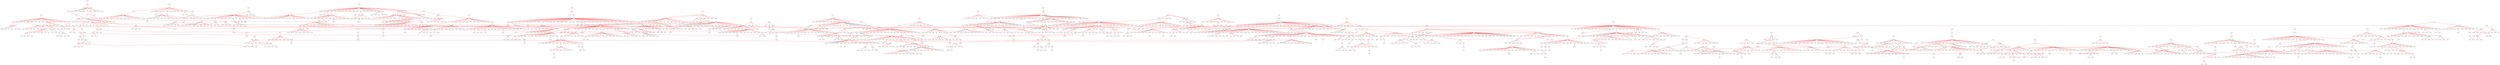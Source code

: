 strict graph "" {
	node [label="\N"];
	1	 [fontsize=0,
		height=0,
		label="10,000 Maniacs",
		level=1,
		pos="269.6799999999912,-1732.5300000000025",
		weight=185348,
		width=0];
	248	 [fontsize=0,
		height=0,
		label="Beth Orton",
		level=1,
		pos="-228.9500000000038,-1207.030000000007",
		weight=312380,
		width=0];
	1 -- 248	 [color=red];
	1002	 [fontsize=0,
		height=0,
		label="Indigo Girls",
		level=1,
		pos="134.25000000000034,-1525.3600000000042",
		weight=175174,
		width=0];
	248 -- 1002	 [color=red];
	944	 [fontsize=0,
		height=0,
		label="Heather Nova",
		level=3,
		pos="415.60000000000935,-1978.2300000000077",
		weight=228168,
		width=0];
	248 -- 944	 [color=red];
	123	 [fontsize=0,
		height=0,
		label="Ani DiFranco",
		level=5,
		pos="13.069999999995844,-1313.7200000000012",
		weight=312705,
		width=0];
	248 -- 123	 [color=red];
	1233	 [fontsize=0,
		height=0,
		label="Laura Veirs",
		level=5,
		pos="-112.90999999999906,-1634.3600000000015",
		weight=164244,
		width=0];
	248 -- 1233	 [color=red];
	1279	 [fontsize=0,
		height=0,
		label="Liz Phair",
		level=1,
		pos="40.979999999996835,-1390.470000000003",
		weight=271289,
		width=0];
	248 -- 1279	 [color=red];
	1352	 [fontsize=0,
		height=0,
		label="Martha Wainwright",
		level=3,
		pos="65.04000000000065,-1710.7900000000036",
		weight=207931,
		width=0];
	248 -- 1352	 [color=red];
	1497	 [fontsize=0,
		height=0,
		label="Natalie Merchant",
		level=1,
		pos="-39.31999999999721,-1642.299999999993",
		weight=241734,
		width=0];
	248 -- 1497	 [color=red];
	759	 [fontsize=0,
		height=0,
		label="Everything but\nthe Girl",
		level=4,
		pos="209.90999999999713,-2007.6599999999962",
		weight=444195,
		width=0];
	248 -- 759	 [color=red];
	1762	 [fontsize=0,
		height=0,
		label="Rosie Thomas",
		level=6,
		pos="-25.76999999999964,-1467.8800000000028",
		weight=146598,
		width=0];
	248 -- 1762	 [color=red];
	52	 [fontsize=0,
		height=0,
		label="Aimee Mann",
		level=3,
		pos="324.5999999999982,-1714.38",
		weight=460640,
		width=0];
	248 -- 52	 [color=red];
	1793	 [fontsize=0,
		height=0,
		label="Sarah McLachlan",
		level=1,
		pos="64.38999999999749,-1938.390000000003",
		weight=691754,
		width=0];
	248 -- 1793	 [color=red];
	1835	 [fontsize=0,
		height=0,
		label="Shawn Colvin",
		level=1,
		pos="-245.2400000000007,-856.6200000000017",
		weight=171442,
		width=0];
	248 -- 1835	 [color=red];
	1992	 [fontsize=0,
		height=0,
		label="Suzanne Vega",
		level=1,
		pos="203.86999999999887,-1653.7900000000081",
		weight=365231,
		width=0];
	248 -- 1992	 [color=red];
	500	 [fontsize=0,
		height=0,
		label="Cowboy Junkies",
		level=1,
		pos="-45.39000000000374,-2005.920000000002",
		weight=137255,
		width=0];
	248 -- 500	 [color=red];
	545	 [fontsize=0,
		height=0,
		label="Dar Williams",
		level=1,
		pos="-142.70999999999663,-1202.1800000000012",
		weight=143227,
		width=0];
	248 -- 545	 [color=red];
	1077	 [fontsize=0,
		height=0,
		label="Joan as\nPolice Woman",
		level=3,
		pos="-349.1879382336738,-1223.5025323402442",
		weight=100072,
		width=0];
	248 -- 1077;
	106	 [fontsize=0,
		height=0,
		label="Amy Macdonald",
		level=3,
		pos="485.45999999999844,-2981.1500000000024",
		weight=327841,
		width=0];
	944 -- 106	 [color=red];
	1145	 [fontsize=0,
		height=0,
		label="K's Choice",
		level=8,
		pos="82.15999999999337,-2650.4400000000014",
		weight=175853,
		width=0];
	944 -- 1145	 [color=red];
	1341	 [fontsize=0,
		height=0,
		label="Maria Mena",
		level=3,
		pos="365.1300000000034,-3699.2000000000107",
		weight=266367,
		width=0];
	944 -- 1341	 [color=red];
	1247	 [fontsize=0,
		height=0,
		label="Lene Marlin",
		level=5,
		pos="347.689999999998,-2699.640000000006",
		weight=159518,
		width=0];
	944 -- 1247	 [color=red];
	1908	 [fontsize=0,
		height=0,
		label="Sophie Zelmani",
		level=5,
		pos="-26.099999999994566,-3690.92000000001",
		weight=115985,
		width=0];
	944 -- 1908	 [color=red];
	1846	 [fontsize=0,
		height=0,
		label=Shivaree,
		level=7,
		pos="498.94000000000324,-2366.0299999999925",
		weight=164910,
		width=0];
	944 -- 1846	 [color=red];
	1563	 [fontsize=0,
		height=0,
		label=Olive,
		level=8,
		pos="67.01000000000215,-2220.7499999999973",
		weight=134604,
		width=0];
	759 -- 1563	 [color=red];
	919	 [fontsize=0,
		height=0,
		label="Gus Gus",
		level=6,
		pos="181.5900000000073,-2365.660000000008",
		weight=250162,
		width=0];
	759 -- 919	 [color=red];
	1768	 [fontsize=0,
		height=0,
		label="Rufus Wainwright",
		level=3,
		pos="618.8500000000031,-2268.680000000003",
		weight=589827,
		width=0];
	52 -- 1768	 [color=red];
	1794	 [fontsize=0,
		height=0,
		label="Sarah Slean",
		level=8,
		pos="-79.36999999999978,-3210.310000000004",
		weight=100375,
		width=0];
	1793 -- 1794	 [color=red];
	668	 [fontsize=0,
		height=0,
		label="Duncan Sheik",
		level=8,
		pos="-109.23999999999882,-322.1299999999992",
		weight=101168,
		width=0];
	1835 -- 668	 [color=red];
	1163	 [fontsize=0,
		height=0,
		label="Katie Melua",
		level=5,
		pos="649.2499999999991,-3910.210000000011",
		weight=508204,
		width=0];
	1341 -- 1163	 [color=red];
	1303	 [fontsize=0,
		height=0,
		label="Lucie Silvas",
		level=5,
		pos="326.97999999999115,-4114.500000000008",
		weight=157461,
		width=0];
	1341 -- 1303	 [color=red];
	844	 [fontsize=0,
		height=0,
		label="Gabriella Cilmi",
		level=3,
		pos="655.9699999999989,-4259.840000000008",
		weight=229391,
		width=0];
	1341 -- 844	 [color=red];
	1271	 [fontsize=0,
		height=0,
		label="Lisa Ekdahl",
		level=8,
		pos="113.18000000000143,-4411.149999999999",
		weight=128366,
		width=0];
	1908 -- 1271	 [color=red];
	750	 [fontsize=0,
		height=0,
		label="Eva Cassidy",
		level=5,
		pos="263.59000000000015,-3897.8200000000006",
		weight=309373,
		width=0];
	1908 -- 750	 [color=red];
	1483	 [fontsize=0,
		height=0,
		label="My Brightest\nDiamond",
		level=5,
		pos="-57.99999999999193,-3505.219999999995",
		weight=201832,
		width=0];
	1794 -- 1483	 [color=red];
	1653	 [fontsize=0,
		height=0,
		label=Poe,
		level=8,
		pos="-441.4400000000064,-3134.580000000008",
		weight=170106,
		width=0];
	1794 -- 1653	 [color=red];
	2346	 [fontsize=0,
		height=0,
		label="Tori Amos",
		level=3,
		pos="-461.09000000000174,-3349.08000000001",
		weight=698337,
		width=0];
	1794 -- 2346	 [color=red];
	2412	 [fontsize=0,
		height=0,
		label="Vienna Teng",
		level=3,
		pos="79.84000000000822,-3075.7200000000057",
		weight=138324,
		width=0];
	1794 -- 2412	 [color=red];
	427	 [fontsize=0,
		height=0,
		label="Chantal Kreviazuk",
		level=3,
		pos="-286.3100000000047,-3557.770000000003",
		weight=149221,
		width=0];
	1794 -- 427	 [color=red];
	433	 [fontsize=0,
		height=0,
		label="Charlotte Martin",
		level=5,
		pos="32.48958694185137,-3257.383760435968",
		weight=106886,
		width=0];
	1794 -- 433;
	2282	 [fontsize=0,
		height=0,
		label="The Verve\nPipe",
		level=7,
		pos="-106.08000000000715,-278.8000000000002",
		weight=171136,
		width=0];
	668 -- 2282	 [color=red];
	1121	 [fontsize=0,
		height=0,
		label="Josh Kelley",
		level=5,
		pos="-33.840000000000146,-869.3200000000006",
		weight=144777,
		width=0];
	668 -- 1121	 [color=red];
	1272	 [fontsize=0,
		height=0,
		label="Lisa Loeb",
		level=1,
		pos="-184.46999999999684,-578.1500000000015",
		weight=274835,
		width=0];
	668 -- 1272	 [color=red];
	1367	 [fontsize=0,
		height=0,
		label="Matt Nathanson",
		level=6,
		pos="-221.1100000000015,-643.579999999999",
		weight=227609,
		width=0];
	668 -- 1367	 [color=red];
	2331	 [fontsize=0,
		height=0,
		label="Toad the\nWet Sprocket",
		level=1,
		pos="-142.2699999999951,-631.0699999999915",
		weight=155873,
		width=0];
	668 -- 2331	 [color=red];
	2342	 [fontsize=0,
		height=0,
		label=Tonic,
		level=7,
		pos="8.549999999996658,-733.0100000000066",
		weight=204494,
		width=0];
	668 -- 2342	 [color=red];
	1605	 [fontsize=0,
		height=0,
		label="Paula Cole",
		level=1,
		pos="-260.61000000000195,-749.5300000000061",
		weight=176111,
		width=0];
	668 -- 1605	 [color=red];
	1631	 [fontsize=0,
		height=0,
		label="Pete Yorn",
		level=5,
		pos="125.5900000000047,-750.5600000000013",
		weight=273882,
		width=0];
	668 -- 1631	 [color=red];
	975	 [fontsize=0,
		height=0,
		label="Howie Day",
		level=8,
		pos="-127.05000000000604,-404.2900000000009",
		weight=376179,
		width=0];
	668 -- 975	 [color=red];
	687	 [fontsize=0,
		height=0,
		label="Edwin McCain",
		level=8,
		pos="-124.08755553792395,-319.018247671439",
		weight=107185,
		width=0];
	668 -- 687;
	10	 [fontsize=0,
		height=0,
		label="*NSYNC",
		level=1,
		pos="-665.3199999999977,-1159.3500000000067",
		weight=286836,
		width=0];
	1065	 [fontsize=0,
		height=0,
		label="Jessica Simpson",
		level=2,
		pos="-585.9000000000033,-952.4699999999957",
		weight=298868,
		width=0];
	10 -- 1065	 [color=red];
	164	 [fontsize=0,
		height=0,
		label="Ashlee Simpson",
		level=4,
		pos="-279.49000000000655,-328.9400000000096",
		weight=469115,
		width=0];
	1065 -- 164	 [color=red];
	1162	 [fontsize=0,
		height=0,
		label="Katharine McPhee",
		level=8,
		pos="-613.7057026933951,-940.3302088259134",
		weight=105181,
		width=0];
	1065 -- 1162;
	2221	 [fontsize=0,
		height=0,
		label="The Pussycat\nDolls",
		level=5,
		pos="-589.5799999999958,-484.1300000000001",
		weight=538598,
		width=0];
	164 -- 2221	 [color=red];
	958	 [fontsize=0,
		height=0,
		label="Hilary Duff",
		level=2,
		pos="-442.18000000000666,-328.0300000000025",
		weight=408619,
		width=0];
	164 -- 958	 [color=red];
	1108	 [fontsize=0,
		height=0,
		label=JoJo,
		level=4,
		pos="-793.5900000000001,-460.73999999999705",
		weight=316204,
		width=0];
	164 -- 1108	 [color=red];
	358	 [fontsize=0,
		height=0,
		label="Britney Spears",
		level=5,
		pos="-512.2300000000073,-301.1800000000021",
		weight=1022718,
		width=0];
	164 -- 358	 [color=red];
	1164	 [fontsize=0,
		height=0,
		label="Katy Perry",
		level=5,
		pos="-692.8300000000074,-1023.4600000000082",
		weight=573653,
		width=0];
	164 -- 1164	 [color=red];
	1173	 [fontsize=0,
		height=0,
		label="Kelly Clarkson",
		level=5,
		pos="-445.7100000000005,-332.3200000000015",
		weight=841862,
		width=0];
	164 -- 1173	 [color=red];
	1265	 [fontsize=0,
		height=0,
		label="Lindsay Lohan",
		level=4,
		pos="-314.3299999999994,-278.2900000000009",
		weight=304837,
		width=0];
	164 -- 1265	 [color=red];
	1331	 [fontsize=0,
		height=0,
		label="Mandy Moore",
		level=2,
		pos="-719.1799999999969,-980.0399999999918",
		weight=281127,
		width=0];
	164 -- 1331	 [color=red];
	1411	 [fontsize=0,
		height=0,
		label="Michelle Branch",
		level=3,
		pos="-370.2000000000016,-273.7300000000032",
		weight=440679,
		width=0];
	164 -- 1411	 [color=red];
	1422	 [fontsize=0,
		height=0,
		label="Miley Cyrus",
		level=4,
		pos="-536.0800000000014,-872.3899999999949",
		weight=216043,
		width=0];
	164 -- 1422	 [color=red];
	1498	 [fontsize=0,
		height=0,
		label="Natasha Bedingfield",
		level=4,
		pos="-808.7500000000038,-468.08000000000175",
		weight=634312,
		width=0];
	164 -- 1498	 [color=red];
	1538	 [fontsize=0,
		height=0,
		label="No Doubt",
		level=2,
		pos="-901.8699999999994,-1178.8899999999985",
		weight=910959,
		width=0];
	164 -- 1538	 [color=red];
	1508	 [fontsize=0,
		height=0,
		label="Nelly Furtado",
		level=3,
		pos="-606.2900000000054,-282.39999999999964",
		weight=1092709,
		width=0];
	164 -- 1508	 [color=red];
	1581	 [fontsize=0,
		height=0,
		label="P!nk",
		level=3,
		pos="-755.2000000000012,-424.8000000000002",
		weight=293683,
		width=0];
	164 -- 1581	 [color=red];
	1595	 [fontsize=0,
		height=0,
		label="Paris Hilton",
		level=5,
		pos="-465.54000000000246,-854.9800000000014",
		weight=208320,
		width=0];
	164 -- 1595	 [color=red];
	1642	 [fontsize=0,
		height=0,
		label=Pink,
		level=3,
		pos="-559.96,-526.4199999999973",
		weight=748518,
		width=0];
	164 -- 1642	 [color=red];
	1773	 [fontsize=0,
		height=0,
		label="Ryan Cabrera",
		level=5,
		pos="-400.22000000000304,-291.78999999999905",
		weight=152977,
		width=0];
	164 -- 1773	 [color=red];
	191	 [fontsize=0,
		height=0,
		label="Avril Lavigne",
		level=4,
		pos="-501.9499999999963,-575.5199999999995",
		weight=1025037,
		width=0];
	164 -- 191	 [color=red];
	2280	 [fontsize=0,
		height=0,
		label="The Veronicas",
		level=4,
		pos="-584.7100000000073,-259.98999999999796",
		weight=247943,
		width=0];
	164 -- 2280	 [color=red];
	2395	 [fontsize=0,
		height=0,
		label="Vanessa Carlton",
		level=3,
		pos="-341.7700000000009,-277.79999999999654",
		weight=403428,
		width=0];
	164 -- 2395	 [color=red];
	2397	 [fontsize=0,
		height=0,
		label="Vanessa Hudgens",
		level=4,
		pos="-440.47,-808.1100000000042",
		weight=128170,
		width=0];
	164 -- 2397	 [color=red];
	456	 [fontsize=0,
		height=0,
		label="Christina Aguilera",
		level=5,
		pos="-592.4899999999966,-382.9800000000005",
		weight=947487,
		width=0];
	164 -- 456	 [color=red];
	91	 [fontsize=0,
		height=0,
		label="Aly &\nAJ",
		level=4,
		pos="-382.94000000000244,-798.8100000000122",
		weight=139448,
		width=0];
	164 -- 91	 [color=red];
	921	 [fontsize=0,
		height=0,
		label="Gwen Stefani",
		level=5,
		pos="-336.93000000000484,-718.8399999999992",
		weight=827112,
		width=0];
	164 -- 921	 [color=red];
	1174	 [fontsize=0,
		height=0,
		label="Kelly Osbourne",
		level=5,
		pos="-275.795728777835,-328.08228974153553",
		weight=114804,
		width=0];
	164 -- 1174;
	165	 [fontsize=0,
		height=0,
		label="Ashley Tisdale",
		level=4,
		pos="-274.0032932989843,-314.79684060816817",
		weight=114791,
		width=0];
	164 -- 165;
	1340	 [fontsize=0,
		height=0,
		label="Mariah Carey",
		level=4,
		pos="-523.3100000000003,-643.0499999999984",
		weight=720333,
		width=0];
	2221 -- 1340	 [color=red];
	1064	 [fontsize=0,
		height=0,
		label="Jesse McCartney",
		level=1,
		pos="-1151.9900000000057,-467.0999999999967",
		weight=202719,
		width=0];
	958 -- 1064	 [color=red];
	25	 [fontsize=0,
		height=0,
		label="A*Teens",
		level=2,
		pos="-443.60299833000437,-312.9267558531701",
		weight=106133,
		width=0];
	958 -- 25;
	1143	 [fontsize=0,
		height=0,
		label="Justin Timberlake",
		level=1,
		pos="-874.8600000000051,-392.76000000000295",
		weight=972050,
		width=0];
	358 -- 1143	 [color=red];
	1922	 [fontsize=0,
		height=0,
		label="Spice Girls",
		level=2,
		pos="-776.6699999999969,-359.0399999999945",
		weight=445519,
		width=0];
	358 -- 1922	 [color=red];
	2294	 [fontsize=0,
		height=0,
		label="The Wreckers",
		level=5,
		pos="-383.15860836994995,-265.8428346587507",
		weight=105282,
		width=0];
	1411 -- 2294;
	963	 [fontsize=0,
		height=0,
		label=Hole,
		level=4,
		pos="-557.959999999994,-1282.8399999999974",
		weight=360592,
		width=0];
	1538 -- 963	 [color=red];
	15	 [fontsize=0,
		height=0,
		label=311,
		level=2,
		pos="-781.9699999999946,-1077.0199999999995",
		weight=417857,
		width=0];
	1538 -- 15	 [color=red];
	1839	 [fontsize=0,
		height=0,
		label="Sheryl Crow",
		level=1,
		pos="-678.0500000000006,-1727.4199999999973",
		weight=605660,
		width=0];
	1538 -- 1839	 [color=red];
	1871	 [fontsize=0,
		height=0,
		label="Skunk Anansie",
		level=2,
		pos="-842.5600000000036,-1586.750000000009",
		weight=277102,
		width=0];
	1538 -- 1871	 [color=red];
	1882	 [fontsize=0,
		height=0,
		label="Smash Mouth",
		level=2,
		pos="-890.4900000000033,-1433.2900000000054",
		weight=414274,
		width=0];
	1538 -- 1882	 [color=red];
	1973	 [fontsize=0,
		height=0,
		label=Sublime,
		level=2,
		pos="-622.9800000000056,-1388.720000000004",
		weight=664300,
		width=0];
	1538 -- 1973	 [color=red];
	1980	 [fontsize=0,
		height=0,
		label="Sugar Ray",
		level=2,
		pos="-996.2300000000048,-1301.740000000007",
		weight=225325,
		width=0];
	1538 -- 1980	 [color=red];
	2085	 [fontsize=0,
		height=0,
		label="The Cardigans",
		level=3,
		pos="-729.8399999999995,-1176.0599999999995",
		weight=804033,
		width=0];
	1538 -- 2085	 [color=red];
	2101	 [fontsize=0,
		height=0,
		label="The Cranberries",
		level=1,
		pos="-706.2200000000066,-1592.5199999999995",
		weight=1000991,
		width=0];
	1538 -- 2101	 [color=red];
	2410	 [fontsize=0,
		height=0,
		label="Veruca Salt",
		level=2,
		pos="-1113.0400000000034,-1257.1600000000008",
		weight=124495,
		width=0];
	1538 -- 2410	 [color=red];
	58	 [fontsize=0,
		height=0,
		label="Alanis Morissette",
		level=2,
		pos="-730.0399999999952,-1388.179999999993",
		weight=881375,
		width=0];
	1538 -- 58	 [color=red];
	792	 [fontsize=0,
		height=0,
		label="Fiona Apple",
		level=3,
		pos="-742.6900000000032,-1107.6999999999935",
		weight=652836,
		width=0];
	1538 -- 792	 [color=red];
	851	 [fontsize=0,
		height=0,
		label=Garbage,
		level=3,
		pos="-684.8499999999967,-1476.3399999999974",
		weight=824282,
		width=0];
	1538 -- 851	 [color=red];
	586	 [fontsize=0,
		height=0,
		label="Delta Goodrem",
		level=5,
		pos="-378.30999999999847,-142.77000000000498",
		weight=210939,
		width=0];
	2280 -- 586	 [color=red];
	1907	 [fontsize=0,
		height=0,
		label="Sophie Ellis-Bextor",
		level=5,
		pos="-255.99999999999778,-223.78999999999905",
		weight=310619,
		width=0];
	921 -- 1907	 [color=red];
	100	 [fontsize=0,
		height=0,
		label=Amiina,
		level=5,
		pos="-685.4899999999943,470.6599999999971",
		weight=132408,
		width=0];
	2041	 [fontsize=0,
		height=0,
		label="The Album\nLeaf",
		level=5,
		pos="-665.9500000000098,488.2200000000057",
		weight=351326,
		width=0];
	100 -- 2041	 [color=red];
	1313	 [fontsize=0,
		height=0,
		label=M83,
		level=2,
		pos="-590.260000000002,513.6399999999967",
		weight=493679,
		width=0];
	2041 -- 1313	 [color=red];
	577	 [fontsize=0,
		height=0,
		label=Deerhunter,
		level=5,
		pos="-524.4500000000044,596.3000000000029",
		weight=169185,
		width=0];
	1313 -- 577	 [color=red];
	1375	 [fontsize=0,
		height=0,
		label=múm,
		level=5,
		pos="-628.689999999996,535.6100000000006",
		weight=338387,
		width=0];
	1313 -- 1375	 [color=red];
	169	 [fontsize=0,
		height=0,
		label="Asobi Seksu",
		level=5,
		pos="-532.2200000000075,499.9400000000005",
		weight=129875,
		width=0];
	1313 -- 169	 [color=red];
	1879	 [fontsize=0,
		height=0,
		label=Slowdive,
		level=5,
		pos="-647.9200000000051,513.6200000000008",
		weight=161401,
		width=0];
	1313 -- 1879	 [color=red];
	711	 [fontsize=0,
		height=0,
		label=Eluvium,
		level=5,
		pos="-607.3799999999899,560.0199999999968",
		weight=187273,
		width=0];
	1313 -- 711	 [color=red];
	1256	 [fontsize=0,
		height=0,
		label=Liars,
		level=5,
		pos="-433.26999999999634,559.2999999999984",
		weight=186567,
		width=0];
	577 -- 1256	 [color=red];
	1299	 [fontsize=0,
		height=0,
		label="Love Is\nAll",
		level=3,
		pos="-414.67000000000104,685.340000000002",
		weight=105033,
		width=0];
	577 -- 1299	 [color=red];
	1940	 [fontsize=0,
		height=0,
		label="Stars of\nthe Lid",
		level=8,
		pos="-575.3499999999995,592.0700000000143",
		weight=127109,
		width=0];
	711 -- 1940	 [color=red];
	1000	 [fontsize=0,
		height=0,
		label=Incubus,
		level=1,
		pos="-89.30999999999278,-209.68000000000484",
		weight=1214650,
		width=0];
	831	 [fontsize=0,
		height=0,
		label=Fuel,
		level=1,
		pos="15.699999999999818,-36.100000000000364",
		weight=373212,
		width=0];
	1000 -- 831	 [color=red];
	507	 [fontsize=0,
		height=0,
		label=Creed,
		level=1,
		pos="21.989999999990346,-313.5700000000006",
		weight=566764,
		width=0];
	831 -- 507	 [color=red];
	1274	 [fontsize=0,
		height=0,
		label=Lit,
		level=2,
		pos="41.77999999999156,-398.5100000000011",
		weight=192681,
		width=0];
	831 -- 1274	 [color=red];
	831 -- 2282	 [color=red];
	1363	 [fontsize=0,
		height=0,
		label="Matchbox Twenty",
		level=6,
		pos="-56.850000000003774,-118.3399999999956",
		weight=570024,
		width=0];
	831 -- 1363	 [color=red];
	1576	 [fontsize=0,
		height=0,
		label="Our Lady\nPeace",
		level=6,
		pos="35.66999999999143,-106.34999999999673",
		weight=290309,
		width=0];
	831 -- 1576	 [color=red];
	1672	 [fontsize=0,
		height=0,
		label="Puddle of\nMudd",
		level=1,
		pos="-73.26999999999771,-152.92000000000098",
		weight=394073,
		width=0];
	831 -- 1672	 [color=red];
	17	 [fontsize=0,
		height=0,
		label="3 Doors\nDown",
		level=1,
		pos="-99.9600000000068,-220.45999999999458",
		weight=949527,
		width=0];
	831 -- 17	 [color=red];
	1780	 [fontsize=0,
		height=0,
		label=Saliva,
		level=1,
		pos="-51.88000000000295,-111.05999999999676",
		weight=316243,
		width=0];
	831 -- 1780	 [color=red];
	511	 [fontsize=0,
		height=0,
		label=Crossfade,
		level=1,
		pos="-84.81000000000267,-126.38999999999669",
		weight=257392,
		width=0];
	831 -- 511	 [color=red];
	1841	 [fontsize=0,
		height=0,
		label=Shinedown,
		level=1,
		pos="20.60999999999899,-79.67000000000644",
		weight=169326,
		width=0];
	831 -- 1841	 [color=red];
	1883	 [fontsize=0,
		height=0,
		label="Smile Empty\nSoul",
		level=1,
		pos="21.460000000001855,-44.450000000003456",
		weight=149344,
		width=0];
	831 -- 1883	 [color=red];
	1934	 [fontsize=0,
		height=0,
		label=Staind,
		level=1,
		pos="11.649999999992815,-72.41999999999825",
		weight=597418,
		width=0];
	831 -- 1934	 [color=red];
	548	 [fontsize=0,
		height=0,
		label=Daughtry,
		level=1,
		pos="-139.5500000000029,-253.05000000000382",
		weight=206038,
		width=0];
	831 -- 548	 [color=red];
	2204	 [fontsize=0,
		height=0,
		label="Theory of\na Deadman",
		level=1,
		pos="-43.7600000000042,-78.58000000000357",
		weight=172224,
		width=0];
	831 -- 2204	 [color=red];
	2356	 [fontsize=0,
		height=0,
		label=Trapt,
		level=1,
		pos="6.200000000001069,-60.86999999999989",
		weight=315592,
		width=0];
	831 -- 2356	 [color=red];
	375	 [fontsize=0,
		height=0,
		label=Bush,
		level=4,
		pos="17.67999999999597,-231.64000000000578",
		weight=546559,
		width=0];
	831 -- 375	 [color=red];
	4	 [fontsize=0,
		height=0,
		label="12 Stones",
		level=1,
		pos="34.11999999999898,-111.12000000000171",
		weight=201699,
		width=0];
	831 -- 4	 [color=red];
	439	 [fontsize=0,
		height=0,
		label=Chevelle,
		level=1,
		pos="7.630000000001814,-341.75000000000273",
		weight=404631,
		width=0];
	831 -- 439	 [color=red];
	482	 [fontsize=0,
		height=0,
		label=Cold,
		level=1,
		pos="29.22000000000071,-173.36999999999807",
		weight=240430,
		width=0];
	831 -- 482	 [color=red];
	578	 [fontsize=0,
		height=0,
		label=Default,
		level=1,
		pos="24.65000000000009,-65.49999999999909",
		weight=186893,
		width=0];
	831 -- 578	 [color=red];
	77	 [fontsize=0,
		height=0,
		label="Alien Ant\nFarm",
		level=1,
		pos="26.290000000001328,-91.40000000000146",
		weight=481750,
		width=0];
	831 -- 77	 [color=red];
	789	 [fontsize=0,
		height=0,
		label="Finger Eleven",
		level=1,
		pos="24.04999999999734,-82.86000000000877",
		weight=331711,
		width=0];
	831 -- 789	 [color=red];
	89	 [fontsize=0,
		height=0,
		label="Alter Bridge",
		level=1,
		pos="26.20000000000516,-56.71999999999662",
		weight=231894,
		width=0];
	831 -- 89	 [color=red];
	895	 [fontsize=0,
		height=0,
		label="Goo Goo\nDolls",
		level=7,
		pos="-50.03000000000338,-97.41999999999916",
		weight=854056,
		width=0];
	831 -- 895	 [color=red];
	960	 [fontsize=0,
		height=0,
		label=Hinder,
		level=1,
		pos="9.360000000000582,-54.18999999999869",
		weight=283860,
		width=0];
	831 -- 960	 [color=red];
	2127	 [fontsize=0,
		height=0,
		label="The Exies",
		level=7,
		pos="16.353942632462804,-32.364271719760836",
		weight=110094,
		width=0];
	831 -- 2127;
	752	 [fontsize=0,
		height=0,
		label="Evans Blue",
		level=1,
		pos="9.281072681939804,-32.05888640508965",
		weight=112431,
		width=0];
	831 -- 752;
	1248	 [fontsize=0,
		height=0,
		label="Lenny Kravitz",
		level=8,
		pos="29.200000000002547,-409.76000000000477",
		weight=800370,
		width=0];
	507 -- 1248	 [color=red];
	2050	 [fontsize=0,
		height=0,
		label="The Ataris",
		level=4,
		pos="206.03000000000475,-231.80000000000018",
		weight=402386,
		width=0];
	1274 -- 2050	 [color=red];
	869	 [fontsize=0,
		height=0,
		label="Gin Blossoms",
		level=2,
		pos="48.62999999999579,-433.9100000000026",
		weight=214073,
		width=0];
	2282 -- 869	 [color=red];
	1278	 [fontsize=0,
		height=0,
		label=Live,
		level=7,
		pos="-134.63000000000665,-338.75000000000364",
		weight=509553,
		width=0];
	2282 -- 1278	 [color=red];
	1339	 [fontsize=0,
		height=0,
		label="Marcy Playground",
		level=7,
		pos="174.8200000000046,-673.6600000000026",
		weight=244071,
		width=0];
	2282 -- 1339	 [color=red];
	1822	 [fontsize=0,
		height=0,
		label=Semisonic,
		level=6,
		pos="-150.14000000000215,-327.9100000000062",
		weight=313910,
		width=0];
	2282 -- 1822	 [color=red];
	2287	 [fontsize=0,
		height=0,
		label="The Wallflowers",
		level=7,
		pos="121.8500000000023,-559.9800000000032",
		weight=343767,
		width=0];
	2282 -- 2287	 [color=red];
	2354	 [fontsize=0,
		height=0,
		label=Train,
		level=7,
		pos="189.44999999999789,-655.3699999999999",
		weight=367682,
		width=0];
	2282 -- 2354	 [color=red];
	2409	 [fontsize=0,
		height=0,
		label="Vertical Horizon",
		level=7,
		pos="-128.8100000000004,-281.33000000000357",
		weight=272035,
		width=0];
	2282 -- 2409	 [color=red];
	250	 [fontsize=0,
		height=0,
		label="Better Than\nEzra",
		level=7,
		pos="-135.65999999998718,-302.4499999999971",
		weight=234650,
		width=0];
	2282 -- 250	 [color=red];
	487	 [fontsize=0,
		height=0,
		label="Collective Soul",
		level=7,
		pos="-113.02999999999736,-310.8700000000017",
		weight=380646,
		width=0];
	2282 -- 487	 [color=red];
	572	 [fontsize=0,
		height=0,
		label="Deep Blue\nSomething",
		level=2,
		pos="184.23999999999933,-816.1800000000067",
		weight=142101,
		width=0];
	2282 -- 572	 [color=red];
	619	 [fontsize=0,
		height=0,
		label=Dishwalla,
		level=7,
		pos="175.30999999999676,-726.4799999999996",
		weight=146829,
		width=0];
	2282 -- 619	 [color=red];
	754	 [fontsize=0,
		height=0,
		label="Eve 6",
		level=2,
		pos="-160.11000000000513,-382.3899999999958",
		weight=317568,
		width=0];
	2282 -- 754	 [color=red];
	755	 [fontsize=0,
		height=0,
		label=Everclear,
		level=2,
		pos="188.05999999999972,-781.8500000000022",
		weight=390700,
		width=0];
	2282 -- 755	 [color=red];
	770	 [fontsize=0,
		height=0,
		label=Fastball,
		level=6,
		pos="-102.97000000000435,-247.4900000000025",
		weight=158839,
		width=0];
	2282 -- 770	 [color=red];
	965	 [fontsize=0,
		height=0,
		label="Hootie &\nthe Blowfish",
		level=2,
		pos="-150.3900000000039,-346.58000000000175",
		weight=187205,
		width=0];
	2282 -- 965	 [color=red];
	1821	 [fontsize=0,
		height=0,
		label=Seether,
		level=2,
		pos="-98.0900000000043,-177.68000000000666",
		weight=447230,
		width=0];
	511 -- 1821	 [color=red];
	2	 [fontsize=0,
		height=0,
		label="10 Years",
		level=1,
		pos="-115.29000000000497,-194.86999999999807",
		weight=168158,
		width=0];
	511 -- 2	 [color=red];
	2364	 [fontsize=0,
		height=0,
		label=TRUSTcompany,
		level=1,
		pos="-66.02000000000317,-97.95000000000164",
		weight=128688,
		width=0];
	511 -- 2364	 [color=red];
	452	 [fontsize=0,
		height=0,
		label="Chris Daughtry",
		level=2,
		pos="-91.46175389903328,-122.74481179248232",
		weight=104854,
		width=0];
	511 -- 452;
	675	 [fontsize=0,
		height=0,
		label=Earshot,
		level=1,
		pos="-71.8465288214461,-134.26917019797384",
		weight=110482,
		width=0];
	511 -- 675;
	1983	 [fontsize=0,
		height=0,
		label="Sunrise Avenue",
		level=8,
		pos="-401.7799999999951,-1226.4500000000025",
		weight=181985,
		width=0];
	548 -- 1983	 [color=red];
	672	 [fontsize=0,
		height=0,
		label="Eagle-Eye Cherry",
		level=8,
		pos="668.9199999999973,-793.4300000000048",
		weight=300539,
		width=0];
	1248 -- 672	 [color=red];
	839	 [fontsize=0,
		height=0,
		label="Fun Lovin'\nCriminals",
		level=2,
		pos="672.2700000000002,-721.3400000000056",
		weight=191712,
		width=0];
	1248 -- 839	 [color=red];
	1074	 [fontsize=0,
		height=0,
		label="Jimmy Eat\nWorld",
		level=3,
		pos="699.7299999999946,-563.0900000000074",
		weight=936209,
		width=0];
	2050 -- 1074	 [color=red];
	1978	 [fontsize=0,
		height=0,
		label=Sugarcult,
		level=1,
		pos="618.9300000000044,-196.7699999999968",
		weight=411221,
		width=0];
	2050 -- 1978	 [color=red];
	1545	 [fontsize=0,
		height=0,
		label="No Use for\na Name",
		level=4,
		pos="506.8700000000017,-284.2500000000082",
		weight=207931,
		width=0];
	2050 -- 1545	 [color=red];
	1395	 [fontsize=0,
		height=0,
		label=Mest,
		level=1,
		pos="123.48000000000184,-282.7300000000005",
		weight=124315,
		width=0];
	2050 -- 1395	 [color=red];
	1416	 [fontsize=0,
		height=0,
		label=Midtown,
		level=4,
		pos="498.7100000000014,-381.92000000000553",
		weight=177685,
		width=0];
	2050 -- 1416	 [color=red];
	1514	 [fontsize=0,
		height=0,
		label="New Found\nGlory",
		level=1,
		pos="601.00999999999,-446.74000000000706",
		weight=442726,
		width=0];
	2050 -- 1514	 [color=red];
	1767	 [fontsize=0,
		height=0,
		label=Rufio,
		level=4,
		pos="119.83999999999344,-302.96999999999844",
		weight=176498,
		width=0];
	2050 -- 1767	 [color=red];
	1800	 [fontsize=0,
		height=0,
		label="Saves the\nDay",
		level=6,
		pos="349.9200000000018,-259.9300000000021",
		weight=296485,
		width=0];
	2050 -- 1800	 [color=red];
	1931	 [fontsize=0,
		height=0,
		label="SR-71",
		level=4,
		pos="142.05000000000155,-258.270000000005",
		weight=129757,
		width=0];
	2050 -- 1931	 [color=red];
	2144	 [fontsize=0,
		height=0,
		label="The Get\nUp Kids",
		level=4,
		pos="552.3200000000043,-188.63000000000284",
		weight=281990,
		width=0];
	2050 -- 2144	 [color=red];
	2254	 [fontsize=0,
		height=0,
		label="The Starting\nLine",
		level=3,
		pos="718.6299999999951,-707.9199999999992",
		weight=302519,
		width=0];
	2050 -- 2254	 [color=red];
	2387	 [fontsize=0,
		height=0,
		label="Unwritten Law",
		level=5,
		pos="138.7799999999952,-283.83000000000084",
		weight=221129,
		width=0];
	2050 -- 2387	 [color=red];
	336	 [fontsize=0,
		height=0,
		label="Box Car\nRacer",
		level=1,
		pos="441.7799999999954,-321.5300000000034",
		weight=263873,
		width=0];
	2050 -- 336	 [color=red];
	81	 [fontsize=0,
		height=0,
		label="Alkaline Trio",
		level=3,
		pos="487.59000000000583,-253.26000000000204",
		weight=437715,
		width=0];
	2050 -- 81	 [color=red];
	93	 [fontsize=0,
		height=0,
		label="Amber Pacific",
		level=4,
		pos="410.4800000000073,-304.08000000000175",
		weight=172617,
		width=0];
	2050 -- 93	 [color=red];
	97	 [fontsize=0,
		height=0,
		label="American Hi-Fi",
		level=1,
		pos="481.9400000000005,-162.3699999999999",
		weight=214134,
		width=0];
	2050 -- 97	 [color=red];
	188	 [fontsize=0,
		height=0,
		label="Autopilot Off",
		level=4,
		pos="201.2666106055949,-217.39711732037176",
		weight=101583,
		width=0];
	2050 -- 188;
	82	 [fontsize=0,
		height=0,
		label=Allister,
		level=4,
		pos="192.23807259732268,-225.4821169269062",
		weight=106225,
		width=0];
	2050 -- 82;
	19	 [fontsize=0,
		height=0,
		label="4 Non\nBlondes",
		level=1,
		pos="555.8000000000043,-768.5700000000088",
		weight=176534,
		width=0];
	869 -- 19	 [color=red];
	303	 [fontsize=0,
		height=0,
		label="Blue October",
		level=5,
		pos="396.22999999999547,-707.0500000000056",
		weight=223936,
		width=0];
	619 -- 303	 [color=red];
	1567	 [fontsize=0,
		height=0,
		label=OneRepublic,
		level=6,
		pos="-84.47000000000492,-2454.5200000000086",
		weight=293660,
		width=0];
	1983 -- 1567	 [color=red];
	1654	 [fontsize=0,
		height=0,
		label="Poets of\nthe Fall",
		level=2,
		pos="-176.07999999999595,-1727.5600000000095",
		weight=141689,
		width=0];
	1983 -- 1654	 [color=red];
	1706	 [fontsize=0,
		height=0,
		label=Reamonn,
		level=8,
		pos="-133.3299999999997,-1869.930000000002",
		weight=196349,
		width=0];
	1983 -- 1706	 [color=red];
	1850	 [fontsize=0,
		height=0,
		label=Silbermond,
		level=5,
		pos="-442.72999999999854,-2100.2900000000027",
		weight=127642,
		width=0];
	1983 -- 1850	 [color=red];
	1857	 [fontsize=0,
		height=0,
		label="Simple Plan",
		level=1,
		pos="-123.87999999999977,-2108.899999999998",
		weight=581407,
		width=0];
	1983 -- 1857	 [color=red];
	2084	 [fontsize=0,
		height=0,
		label="The Calling",
		level=2,
		pos="-318.0700000000097,-1612.6300000000056",
		weight=385698,
		width=0];
	1983 -- 2084	 [color=red];
	2229	 [fontsize=0,
		height=0,
		label="The Rasmus",
		level=2,
		pos="-378.78999999999405,-1951.159999999998",
		weight=373522,
		width=0];
	1983 -- 2229	 [color=red];
	964	 [fontsize=0,
		height=0,
		label=Hoobastank,
		level=1,
		pos="-372.4800000000008,-1581.239999999998",
		weight=713239,
		width=0];
	1983 -- 964	 [color=red];
	2177	 [fontsize=0,
		height=0,
		label="The Last\nGoodnight",
		level=8,
		pos="-431.7565856997418,-1221.7664178442228",
		weight=101507,
		width=0];
	1983 -- 2177;
	1001	 [fontsize=0,
		height=0,
		label="India.Arie",
		level=3,
		pos="-3431.1499999999987,-3702.890000000002",
		weight=272268,
		width=0];
	1476	 [fontsize=0,
		height=0,
		label=Musiq,
		level=5,
		pos="-3819.909999999994,-3682.890000000002",
		weight=110855,
		width=0];
	1001 -- 1476	 [color=red];
	1083	 [fontsize=0,
		height=0,
		label=Joe,
		level=1,
		pos="-3941.0600000000168,-4480.160000000024",
		weight=135278,
		width=0];
	1476 -- 1083	 [color=red];
	1069	 [fontsize=0,
		height=0,
		label="Jill Scott",
		level=5,
		pos="-3614.9200000000137,-3932.6300000000056",
		weight=233196,
		width=0];
	1476 -- 1069	 [color=red];
	1097	 [fontsize=0,
		height=0,
		label="John Legend",
		level=3,
		pos="-4379.730000000003,-3494.630000000011",
		weight=420828,
		width=0];
	1476 -- 1097	 [color=red];
	1236	 [fontsize=0,
		height=0,
		label="Lauryn Hill",
		level=2,
		pos="-3356.4800000000077,-3044.810000000006",
		weight=406920,
		width=0];
	1476 -- 1236	 [color=red];
	1372	 [fontsize=0,
		height=0,
		label=Maxwell,
		level=5,
		pos="-3954.5799999999986,-3218.12",
		weight=124801,
		width=0];
	1476 -- 1372	 [color=red];
	1744	 [fontsize=0,
		height=0,
		label="Robin Thicke",
		level=4,
		pos="-4196.650000000007,-3319.1900000000123",
		weight=168586,
		width=0];
	1476 -- 1744	 [color=red];
	342	 [fontsize=0,
		height=0,
		label="Boyz II\nMen",
		level=1,
		pos="-4311.379999999997,-3735.029999999998",
		weight=224997,
		width=0];
	1476 -- 342	 [color=red];
	353	 [fontsize=0,
		height=0,
		label="Brian McKnight",
		level=1,
		pos="-4102.990000000014,-3937.630000000022",
		weight=143823,
		width=0];
	1476 -- 353	 [color=red];
	526	 [fontsize=0,
		height=0,
		label="D'Angelo",
		level=5,
		pos="-3691.7000000000207,-3218.290000000009",
		weight=166526,
		width=0];
	1476 -- 526	 [color=red];
	742	 [fontsize=0,
		height=0,
		label="Erykah Badu",
		level=5,
		pos="-3433.7900000000027,-3462.7300000000096",
		weight=382640,
		width=0];
	1476 -- 742	 [color=red];
	1035	 [fontsize=0,
		height=0,
		label="Jamie Foxx",
		level=3,
		pos="-3755.577672480199,-3916.9313982299273",
		weight=114725,
		width=0];
	1476 -- 1035;
	135	 [fontsize=0,
		height=0,
		label="Anthony Hamilton",
		level=5,
		pos="-3386.5433066207356,-3901.635072784892",
		weight=116381,
		width=0];
	1476 -- 135;
	1024	 [fontsize=0,
		height=0,
		label="Jagged Edge",
		level=1,
		pos="-3368.9700000000084,-4202.640000000002",
		weight=120661,
		width=0];
	1083 -- 1024	 [color=red];
	1283	 [fontsize=0,
		height=0,
		label=Lloyd,
		level=7,
		pos="-3686.500000000009,-5099.450000000022",
		weight=127864,
		width=0];
	1083 -- 1283	 [color=red];
	1344	 [fontsize=0,
		height=0,
		label=Mario,
		level=6,
		pos="-4383.0,-4750.310000000011",
		weight=209723,
		width=0];
	1083 -- 1344	 [color=red];
	1520	 [fontsize=0,
		height=0,
		label="Ne-Yo",
		level=3,
		pos="-4543.890000000005,-4324.639999999989",
		weight=449705,
		width=0];
	1083 -- 1520	 [color=red];
	1565	 [fontsize=0,
		height=0,
		label=Omarion,
		level=1,
		pos="-4547.500000000007,-5161.880000000015",
		weight=160896,
		width=0];
	1083 -- 1565	 [color=red];
	1736	 [fontsize=0,
		height=0,
		label="R. Kelly",
		level=1,
		pos="-4867.300000000007,-4518.699999999996",
		weight=377998,
		width=0];
	1083 -- 1736	 [color=red];
	2391	 [fontsize=0,
		height=0,
		label=Usher,
		level=1,
		pos="-3084.7200000000007,-4828.719999999998",
		weight=546757,
		width=0];
	1083 -- 2391	 [color=red];
	3	 [fontsize=0,
		height=0,
		label=112,
		level=1,
		pos="-4823.339999999985,-3815.140000000004",
		weight=145079,
		width=0];
	1083 -- 3	 [color=red];
	310	 [fontsize=0,
		height=0,
		label="Bobby Valentino",
		level=1,
		pos="-4207.930000000004,-5563.620000000009",
		weight=106056,
		width=0];
	1083 -- 310	 [color=red];
	503	 [fontsize=0,
		height=0,
		label="Craig David",
		level=6,
		pos="-3484.4200000000064,-4557.070000000006",
		weight=312181,
		width=0];
	1083 -- 503	 [color=red];
	870	 [fontsize=0,
		height=0,
		label=Ginuwine,
		level=1,
		pos="-3040.459999999999,-5185.480000000008",
		weight=139416,
		width=0];
	1083 -- 870	 [color=red];
	196	 [fontsize=0,
		height=0,
		label=Babyface,
		level=6,
		pos="-4124.29406412227,-4030.625378926866",
		weight=112784,
		width=0];
	1083 -- 196;
	1350	 [fontsize=0,
		height=0,
		label="Marques Houston",
		level=1,
		pos="-3653.116493067501,-4089.3344191924816",
		weight=101278,
		width=0];
	1083 -- 1350;
	1701	 [fontsize=0,
		height=0,
		label="Ray J",
		level=6,
		pos="-3905.050893997907,-4964.266849861761",
		weight=104936,
		width=0];
	1083 -- 1701;
	1167	 [fontsize=0,
		height=0,
		label="K-Ci &\nJoJo",
		level=1,
		pos="-3460.5291715971753,-4411.2671792374595",
		weight=113379,
		width=0];
	1083 -- 1167;
	2464	 [fontsize=0,
		height=0,
		label="Wyclef Jean",
		level=3,
		pos="-2708.389999999994,-2096.2899999999972",
		weight=255232,
		width=0];
	1236 -- 2464	 [color=red];
	283	 [fontsize=0,
		height=0,
		label=Blackstreet,
		level=1,
		pos="-3150.586656079475,-4096.702567769368",
		weight=101549,
		width=0];
	1024 -- 283;
	1815	 [fontsize=0,
		height=0,
		label="Sean Kingston",
		level=3,
		pos="-3696.4699999999975,-5352.650000000006",
		weight=289357,
		width=0];
	1283 -- 1815	 [color=red];
	450	 [fontsize=0,
		height=0,
		label="Chris Brown",
		level=3,
		pos="-3441.4900000000025,-5228.54",
		weight=451767,
		width=0];
	1283 -- 450	 [color=red];
	334	 [fontsize=0,
		height=0,
		label="Bow Wow",
		level=3,
		pos="-3925.5013438013757,-5141.78653399455",
		weight=117273,
		width=0];
	1283 -- 334;
	195	 [fontsize=0,
		height=0,
		label="Baby Bash",
		level=3,
		pos="-4152.540000000019,-5881.960000000009",
		weight=132986,
		width=0];
	310 -- 195	 [color=red];
	1305	 [fontsize=0,
		height=0,
		label=Ludacris,
		level=7,
		pos="-1059.5800000000077,-1495.2700000000077",
		weight=423907,
		width=0];
	2464 -- 1305	 [color=red];
	2449	 [fontsize=0,
		height=0,
		label="will.i.am",
		level=7,
		pos="-2518.020000000006,-2359.33000000001",
		weight=152853,
		width=0];
	2464 -- 2449	 [color=red];
	275	 [fontsize=0,
		height=0,
		label="Black Eyed\nPeas",
		level=7,
		pos="-3296.850000000006,-2342.0700000000006",
		weight=957174,
		width=0];
	2464 -- 275	 [color=red];
	56	 [fontsize=0,
		height=0,
		label=Akon,
		level=2,
		pos="-3008.00999999999,-2027.3499999999967",
		weight=589097,
		width=0];
	2464 -- 56	 [color=red];
	1673	 [fontsize=0,
		height=0,
		label="Puff Daddy",
		level=8,
		pos="-2738.3213869309293,-1611.7694020121298",
		weight=112582,
		width=0];
	2464 -- 1673;
	1318	 [fontsize=0,
		height=0,
		label=Madcon,
		level=3,
		pos="-2244.2539983269353,-2238.5358074920996",
		weight=109168,
		width=0];
	2464 -- 1318;
	1003	 [fontsize=0,
		height=0,
		label=Infernal,
		level=3,
		pos="-105.15000000000049,-129.21000000000095",
		weight=147992,
		width=0];
	1212	 [fontsize=0,
		height=0,
		label="Kylie Minogue",
		level=2,
		pos="-215.1899999999987,-442.8199999999979",
		weight=780058,
		width=0];
	1003 -- 1212	 [color=red];
	2385	 [fontsize=0,
		height=0,
		label="Uniting Nations",
		level=7,
		pos="-286.3599999999997,-749.0800000000045",
		weight=103026,
		width=0];
	1003 -- 2385	 [color=red];
	413	 [fontsize=0,
		height=0,
		label=Cascada,
		level=5,
		pos="-121.47000000000025,-221.35999999999422",
		weight=422222,
		width=0];
	1003 -- 413	 [color=red];
	910	 [fontsize=0,
		height=0,
		label="Groove Coverage",
		level=6,
		pos="-224.51999999999964,-510.1800000000003",
		weight=249442,
		width=0];
	1003 -- 910	 [color=red];
	986	 [fontsize=0,
		height=0,
		label="Ian Van\nDahl",
		level=2,
		pos="10.809999999999263,-26.719999999994798",
		weight=207732,
		width=0];
	1003 -- 986	 [color=red];
	63	 [fontsize=0,
		height=0,
		label=Alcazar,
		level=2,
		pos="-117.73670359804294,-120.74195414862879",
		weight=109594,
		width=0];
	1003 -- 63;
	1212 -- 1907	 [color=red];
	1410	 [fontsize=0,
		height=0,
		label="Michael Gray",
		level=4,
		pos="-631.7899999999986,-1124.4499999999998",
		weight=119633,
		width=0];
	2385 -- 1410	 [color=red];
	878	 [fontsize=0,
		height=0,
		label="Global Deejays",
		level=4,
		pos="-461.86000000000126,-1075.3700000000063",
		weight=154709,
		width=0];
	2385 -- 878	 [color=red];
	330	 [fontsize=0,
		height=0,
		label="Booty Luv",
		level=6,
		pos="-632.9800000000041,-1202.3799999999992",
		weight=146486,
		width=0];
	2385 -- 330	 [color=red];
	2415	 [fontsize=0,
		height=0,
		label=Vinylshakerz,
		level=6,
		pos="-279.34146416160195,-751.9563486726483",
		weight=105101,
		width=0];
	2385 -- 2415;
	1962	 [fontsize=0,
		height=0,
		label=StoneBridge,
		level=4,
		pos="-339.1952785076719,-719.2377502002237",
		weight=104056,
		width=0];
	2385 -- 1962;
	815	 [fontsize=0,
		height=0,
		label=Fragma,
		level=2,
		pos="131.42000000000132,-145.75000000000637",
		weight=196835,
		width=0];
	986 -- 815	 [color=red];
	1861	 [fontsize=0,
		height=0,
		label="Siobhan Donaghy",
		level=4,
		pos="-209.2899999999958,-269.0799999999999",
		weight=105076,
		width=0];
	1907 -- 1861	 [color=red];
	1144	 [fontsize=0,
		height=0,
		label="Just Jack",
		level=6,
		pos="10.570000000001528,-22.220000000001164",
		weight=182697,
		width=0];
	1907 -- 1144	 [color=red];
	1218	 [fontsize=0,
		height=0,
		label="Lady GaGa",
		level=4,
		pos="-209.9299999999958,-301.9300000000021",
		weight=461534,
		width=0];
	1907 -- 1218	 [color=red];
	1263	 [fontsize=0,
		height=0,
		label="Lily Allen",
		level=3,
		pos="-270.57000000000517,-645.8500000000067",
		weight=735619,
		width=0];
	1907 -- 1263	 [color=red];
	131	 [fontsize=0,
		height=0,
		label=Annie,
		level=4,
		pos="-429.9000000000027,-235.32000000000426",
		weight=259435,
		width=0];
	1907 -- 131	 [color=red];
	1322	 [fontsize=0,
		height=0,
		label=Madonna,
		level=3,
		pos="-364.20000000000164,-206.35000000000673",
		weight=1223315,
		width=0];
	1907 -- 1322	 [color=red];
	1385	 [fontsize=0,
		height=0,
		label="Melanie C",
		level=3,
		pos="-207.2299999999991,-371.1600000000062",
		weight=274824,
		width=0];
	1907 -- 1385	 [color=red];
	1417	 [fontsize=0,
		height=0,
		label=Mika,
		level=4,
		pos="-413.9700000000029,-270.9000000000033",
		weight=692106,
		width=0];
	1907 -- 1417	 [color=red];
	1685	 [fontsize=0,
		height=0,
		label="Rachel Stevens",
		level=2,
		pos="-276.76999999999043,-164.3800000000092",
		weight=131031,
		width=0];
	1907 -- 1685	 [color=red];
	1704	 [fontsize=0,
		height=0,
		label="Róisín Murphy",
		level=5,
		pos="-205.51000000000124,-399.01000000000477",
		weight=218622,
		width=0];
	1907 -- 1704	 [color=red];
	1747	 [fontsize=0,
		height=0,
		label=Robyn,
		level=4,
		pos="-399.7500000000055,-228.34999999999764",
		weight=309001,
		width=0];
	1907 -- 1747	 [color=red];
	1807	 [fontsize=0,
		height=0,
		label="Scissor Sisters",
		level=5,
		pos="-296.89000000000215,-683.0900000000029",
		weight=603869,
		width=0];
	1907 -- 1807	 [color=red];
	1825	 [fontsize=0,
		height=0,
		label=September,
		level=3,
		pos="-197.7500000000001,-339.84999999999764",
		weight=237685,
		width=0];
	1907 -- 1825	 [color=red];
	1977	 [fontsize=0,
		height=0,
		label=Sugababes,
		level=4,
		pos="-236.99000000000217,-190.9800000000041",
		weight=580581,
		width=0];
	1907 -- 1977	 [color=red];
	538	 [fontsize=0,
		height=0,
		label="Dannii Minogue",
		level=3,
		pos="-343.9499999999925,-193.82999999999993",
		weight=153685,
		width=0];
	1907 -- 538	 [color=red];
	604	 [fontsize=0,
		height=0,
		label=Dido,
		level=3,
		pos="-321.6000000000007,-177.20000000000255",
		weight=957515,
		width=0];
	1907 -- 604	 [color=red];
	654	 [fontsize=0,
		height=0,
		label=Dragonette,
		level=5,
		pos="-252.750000000005,-165.47000000000298",
		weight=138001,
		width=0];
	1907 -- 654	 [color=red];
	722	 [fontsize=0,
		height=0,
		label="Emma Bunton",
		level=4,
		pos="-298.14999999999924,-180.88000000000284",
		weight=126484,
		width=0];
	1907 -- 722	 [color=red];
	863	 [fontsize=0,
		height=0,
		label="Geri Halliwell",
		level=2,
		pos="-376.2500000000013,-207.64999999999964",
		weight=163415,
		width=0];
	1907 -- 863	 [color=red];
	872	 [fontsize=0,
		height=0,
		label="Girls Aloud",
		level=2,
		pos="-199.64000000000232,-284.03000000000156",
		weight=329039,
		width=0];
	1907 -- 872	 [color=red];
	889	 [fontsize=0,
		height=0,
		label=Goldfrapp,
		level=3,
		pos="-347.31000000000176,-246.36999999999898",
		weight=906439,
		width=0];
	1907 -- 889	 [color=red];
	543	 [fontsize=0,
		height=0,
		label="Darren Hayes",
		level=8,
		pos="-195.43331831894272,-227.50531939960365",
		weight=117723,
		width=0];
	1907 -- 543;
	1586	 [fontsize=0,
		height=0,
		label=Pakito,
		level=6,
		pos="-393.5300000000019,-1090.430000000004",
		weight=131871,
		width=0];
	878 -- 1586	 [color=red];
	1987	 [fontsize=0,
		height=0,
		label=Supermode,
		level=4,
		pos="-393.239999999994,-1024.1500000000015",
		weight=129198,
		width=0];
	878 -- 1987	 [color=red];
	235	 [fontsize=0,
		height=0,
		label="Benassi Bros.",
		level=6,
		pos="-496.74999999999955,-1468.9699999999948",
		weight=139609,
		width=0];
	878 -- 235	 [color=red];
	242	 [fontsize=0,
		height=0,
		label="Benny Benassi",
		level=4,
		pos="-456.1600000000021,-1700.8400000000065",
		weight=348601,
		width=0];
	878 -- 242	 [color=red];
	777	 [fontsize=0,
		height=0,
		label="Fedde le\nGrand",
		level=4,
		pos="-416.44999999999266,-1148.4099999999962",
		weight=192475,
		width=0];
	878 -- 777	 [color=red];
	1161	 [fontsize=0,
		height=0,
		label="Kate Ryan",
		level=3,
		pos="65.52000000000032,-236.38999999999396",
		weight=193438,
		width=0];
	815 -- 1161	 [color=red];
	1229	 [fontsize=0,
		height=0,
		label=Lasgo,
		level=2,
		pos="71.01000000000249,-200.3299999999963",
		weight=150573,
		width=0];
	815 -- 1229	 [color=red];
	1999	 [fontsize=0,
		height=0,
		label="System F",
		level=2,
		pos="97.72999999999956,-271.4599999999982",
		weight=115545,
		width=0];
	815 -- 1999	 [color=red];
	1423	 [fontsize=0,
		height=0,
		label="Milk Inc.",
		level=2,
		pos="83.47000000000321,-302.7599999999966",
		weight=141057,
		width=0];
	815 -- 1423	 [color=red];
	633	 [fontsize=0,
		height=0,
		label="DJ Sammy",
		level=2,
		pos="60.939999999999145,-237.37000000000717",
		weight=208956,
		width=0];
	815 -- 633	 [color=red];
	172	 [fontsize=0,
		height=0,
		label=ATB,
		level=2,
		pos="71.90000000000737,-300.8300000000063",
		weight=438399,
		width=0];
	815 -- 172	 [color=red];
	1796	 [fontsize=0,
		height=0,
		label="Sash!",
		level=4,
		pos="115.82999999999413,-247.2700000000059",
		weight=195018,
		width=0];
	815 -- 1796	 [color=red];
	1997	 [fontsize=0,
		height=0,
		label=Sylver,
		level=2,
		pos="118.19000000000426,-131.28999999999724",
		weight=169309,
		width=0];
	815 -- 1997	 [color=red];
	20	 [fontsize=0,
		height=0,
		label="4 Strings",
		level=2,
		pos="141.42999999999665,-226.23000000000502",
		weight=175971,
		width=0];
	815 -- 20	 [color=red];
	73	 [fontsize=0,
		height=0,
		label="Alice Deejay",
		level=2,
		pos="131.9400000000005,-243.6300000000001",
		weight=127106,
		width=0];
	815 -- 73	 [color=red];
	991	 [fontsize=0,
		height=0,
		label=iiO,
		level=2,
		pos="67.86999999999728,-267.7699999999986",
		weight=173451,
		width=0];
	815 -- 991	 [color=red];
	1547	 [fontsize=0,
		height=0,
		label=Novaspace,
		level=4,
		pos="138.30703574525432,-142.57164104527692",
		weight=118547,
		width=0];
	815 -- 1547;
	635	 [fontsize=0,
		height=0,
		label="DJ Shog",
		level=2,
		pos="132.91730765620832,-138.31418822292198",
		weight=104423,
		width=0];
	815 -- 635;
	1477	 [fontsize=0,
		height=0,
		label="Mutya Buena",
		level=4,
		pos="-183.2600000000034,-257.8999999999978",
		weight=149083,
		width=0];
	1861 -- 1477	 [color=red];
	1948	 [fontsize=0,
		height=0,
		label="Stereo MC's",
		level=6,
		pos="-266.97000000000116,-65.44000000000415",
		weight=181042,
		width=0];
	1144 -- 1948	 [color=red];
	2132	 [fontsize=0,
		height=0,
		label="The Feeling",
		level=3,
		pos="184.05999999999767,-146.63999999999305",
		weight=291405,
		width=0];
	1144 -- 2132	 [color=red];
	1036	 [fontsize=0,
		height=0,
		label="Jamie T",
		level=6,
		pos="33.510000000000446,-32.400000000000546",
		weight=142957,
		width=0];
	1144 -- 1036	 [color=red];
	1405	 [fontsize=0,
		height=0,
		label="M.I.A.",
		level=8,
		pos="160.61999999999625,-151.96000000001095",
		weight=563873,
		width=0];
	1144 -- 1405	 [color=red];
	1785	 [fontsize=0,
		height=0,
		label="Sam Sparro",
		level=4,
		pos="97.03999999999496,-73.300000000002",
		weight=156086,
		width=0];
	1144 -- 1785	 [color=red];
	181	 [fontsize=0,
		height=0,
		label="Audio Bullys",
		level=5,
		pos="23.34999999999684,-20.739999999995234",
		weight=206117,
		width=0];
	1144 -- 181	 [color=red];
	213	 [fontsize=0,
		height=0,
		label="Basement Jaxx",
		level=5,
		pos="-55.79000000000315,-28.539999999999964",
		weight=580544,
		width=0];
	1144 -- 213	 [color=red];
	2259	 [fontsize=0,
		height=0,
		label="The Streets",
		level=6,
		pos="-329.19,-162.26000000000568",
		weight=459699,
		width=0];
	1144 -- 2259	 [color=red];
	2271	 [fontsize=0,
		height=0,
		label="The Ting\nTings",
		level=4,
		pos="122.28999999999724,-113.37000000000444",
		weight=553469,
		width=0];
	1144 -- 2271	 [color=red];
	390	 [fontsize=0,
		height=0,
		label="Calvin Harris",
		level=6,
		pos="181.28999999999178,-175.5200000000077",
		weight=264959,
		width=0];
	1144 -- 390	 [color=red];
	534	 [fontsize=0,
		height=0,
		label="Daniel Bedingfield",
		level=6,
		pos="-177.0799999999959,-67.11000000000422",
		weight=188172,
		width=0];
	1144 -- 534	 [color=red];
	744	 [fontsize=0,
		height=0,
		label=Estelle,
		level=2,
		pos="108.2600000000034,-90.38000000000284",
		weight=237700,
		width=0];
	1144 -- 744	 [color=red];
	87	 [fontsize=0,
		height=0,
		label=Alphabeat,
		level=4,
		pos="-514.0499999999984,-265.81000000000404",
		weight=204174,
		width=0];
	131 -- 87	 [color=red];
	1370	 [fontsize=0,
		height=0,
		label="Mauro Picotto",
		level=8,
		pos="81.57000000000244,-343.63000000000466",
		weight=131819,
		width=0];
	1999 -- 1370	 [color=red];
	442	 [fontsize=0,
		height=0,
		label=Chicane,
		level=2,
		pos="341.8799999999966,-127.28000000000338",
		weight=332065,
		width=0];
	1999 -- 442	 [color=red];
	1579	 [fontsize=0,
		height=0,
		label="O-Zone",
		level=5,
		pos="43.01000000000306,-267.81000000000313",
		weight=161044,
		width=0];
	633 -- 1579	 [color=red];
	544	 [fontsize=0,
		height=0,
		label=Darude,
		level=4,
		pos="56.94999999999516,-296.34000000000106",
		weight=334531,
		width=0];
	633 -- 544	 [color=red];
	691	 [fontsize=0,
		height=0,
		label="Eiffel 65",
		level=4,
		pos="35.13999999999976,-241.70999999999913",
		weight=192523,
		width=0];
	633 -- 691	 [color=red];
	1004	 [fontsize=0,
		height=0,
		label="In Flames",
		level=4,
		pos="-92.77999999999747,1882.8300000000045",
		weight=514041,
		width=0];
	542	 [fontsize=0,
		height=0,
		label="Dark Tranquillity",
		level=5,
		pos="98.55000000000018,1205.5099999999984",
		weight=232932,
		width=0];
	1004 -- 542	 [color=red];
	101	 [fontsize=0,
		height=0,
		label="Amon Amarth",
		level=5,
		pos="-366.45000000000437,2615.7199999999943",
		weight=224808,
		width=0];
	542 -- 101	 [color=red];
	103	 [fontsize=0,
		height=0,
		label=Amorphis,
		level=5,
		pos="15.340000000001965,1365.9100000000108",
		weight=206114,
		width=0];
	542 -- 103	 [color=red];
	149	 [fontsize=0,
		height=0,
		label="Arch Enemy",
		level=5,
		pos="185.9699999999931,343.670000000001",
		weight=307623,
		width=0];
	542 -- 149	 [color=red];
	180	 [fontsize=0,
		height=0,
		label="At the\nGates",
		level=5,
		pos="94.65999999999781,1699.6500000000042",
		weight=150904,
		width=0];
	542 -- 180	 [color=red];
	1896	 [fontsize=0,
		height=0,
		label=Soilwork,
		level=4,
		pos="57.39999999999782,1530.2999999999993",
		weight=209276,
		width=0];
	542 -- 1896	 [color=red];
	980	 [fontsize=0,
		height=0,
		label=Hypocrisy,
		level=5,
		pos="53.15999999999167,1652.6600000000026",
		weight=125339,
		width=0];
	542 -- 980	 [color=red];
	731	 [fontsize=0,
		height=0,
		label=Ensiferum,
		level=5,
		pos="-1117.7900000000009,3465.600000000006",
		weight=181637,
		width=0];
	101 -- 731	 [color=red];
	1226	 [fontsize=0,
		height=0,
		label="Lamb of\nGod",
		level=4,
		pos="210.0399999999995,343.56999999999607",
		weight=310308,
		width=0];
	149 -- 1226	 [color=red];
	2150	 [fontsize=0,
		height=0,
		label="The Haunted",
		level=5,
		pos="148.0299999999968,906.7099999999946",
		weight=138500,
		width=0];
	149 -- 2150	 [color=red];
	402	 [fontsize=0,
		height=0,
		label=Carcass,
		level=5,
		pos="187.82999999999288,365.7599999999984",
		weight=138315,
		width=0];
	149 -- 402	 [color=red];
	1204	 [fontsize=0,
		height=0,
		label=Korpiklaani,
		level=5,
		pos="-1408.9700000000066,3424.1600000000067",
		weight=148812,
		width=0];
	731 -- 1204	 [color=red];
	1543	 [fontsize=0,
		height=0,
		label=Norther,
		level=5,
		pos="-1546.8599999999956,3915.9099999999917",
		weight=145502,
		width=0];
	731 -- 1543	 [color=red];
	446	 [fontsize=0,
		height=0,
		label="Children of\nBodom",
		level=5,
		pos="-1241.2400000000052,3801.200000000002",
		weight=450449,
		width=0];
	731 -- 446	 [color=red];
	791	 [fontsize=0,
		height=0,
		label=Finntroll,
		level=8,
		pos="-1073.229999999999,3579.960000000004",
		weight=193715,
		width=0];
	731 -- 791	 [color=red];
	2368	 [fontsize=0,
		height=0,
		label=Turisas,
		level=5,
		pos="-1201.6447964040808,3237.8229213253385",
		weight=102273,
		width=0];
	731 -- 2368;
	1148	 [fontsize=0,
		height=0,
		label=Kalmah,
		level=5,
		pos="-878.8256727900398,3508.1449735059878",
		weight=116026,
		width=0];
	731 -- 1148;
	1361	 [fontsize=0,
		height=0,
		label=Mastodon,
		level=7,
		pos="161.9999999999999,1049.82999999999",
		weight=241190,
		width=0];
	1226 -- 1361	 [color=red];
	1826	 [fontsize=0,
		height=0,
		label=Sepultura,
		level=5,
		pos="237.31000000000176,262.5900000000029",
		weight=376107,
		width=0];
	1226 -- 1826	 [color=red];
	296	 [fontsize=0,
		height=0,
		label=Bloodbath,
		level=5,
		pos="116.6199999999917,1951.0200000000018",
		weight=104489,
		width=0];
	2150 -- 296	 [color=red];
	1005	 [fontsize=0,
		height=0,
		label="Ingrid Michaelson",
		level=3,
		pos="931.9899999999968,-722.7500000000018",
		weight=254827,
		width=0];
	1713	 [fontsize=0,
		height=0,
		label="Regina Spektor",
		level=3,
		pos="851.1200000000063,-576.3099999999968",
		weight=689251,
		width=0];
	1005 -- 1713	 [color=red];
	2362	 [fontsize=0,
		height=0,
		label="Tristan Prettyman",
		level=5,
		pos="307.52000000000044,-1252.560000000004",
		weight=153970,
		width=0];
	1005 -- 2362	 [color=red];
	1079	 [fontsize=0,
		height=0,
		label="Joanna Newsom",
		level=3,
		pos="885.1900000000039,-691.7399999999989",
		weight=368213,
		width=0];
	1713 -- 1079	 [color=red];
	1432	 [fontsize=0,
		height=0,
		label=Mirah,
		level=6,
		pos="1227.4299999999998,-659.0300000000034",
		weight=308944,
		width=0];
	1713 -- 1432	 [color=red];
	1160	 [fontsize=0,
		height=0,
		label="Kate Nash",
		level=3,
		pos="745.8000000000011,-658.510000000003",
		weight=512121,
		width=0];
	1713 -- 1160	 [color=red];
	1731	 [fontsize=0,
		height=0,
		label="Rilo Kiley",
		level=6,
		pos="817.2699999999986,-757.2299999999977",
		weight=558451,
		width=0];
	1713 -- 1731	 [color=red];
	1971	 [fontsize=0,
		height=0,
		label="St. Vincent",
		level=5,
		pos="1301.530000000006,-592.4899999999989",
		weight=146772,
		width=0];
	1713 -- 1971	 [color=red];
	2121	 [fontsize=0,
		height=0,
		label="The Dresden\nDolls",
		level=8,
		pos="796.7400000000043,-787.1600000000008",
		weight=329837,
		width=0];
	1713 -- 2121	 [color=red];
	44	 [fontsize=0,
		height=0,
		label="A Fine\nFrenzy",
		level=3,
		pos="1124.090000000003,-570.4800000000041",
		weight=229882,
		width=0];
	1713 -- 44	 [color=red];
	720	 [fontsize=0,
		height=0,
		label="Emily Haines & the\nSoft Skeleton",
		level=5,
		pos="1174.3099999999963,-504.00000000000637",
		weight=139867,
		width=0];
	1713 -- 720	 [color=red];
	997	 [fontsize=0,
		height=0,
		label="Imogen Heap",
		level=3,
		pos="764.2599999999943,-709.5399999999981",
		weight=677093,
		width=0];
	1713 -- 997	 [color=red];
	1059	 [fontsize=0,
		height=0,
		label="Jenny Lewis with The\nWatson Twins",
		level=6,
		pos="838.1579584243068,-548.8779546840988",
		weight=100892,
		width=0];
	1713 -- 1059;
	1018	 [fontsize=0,
		height=0,
		label="Jack Johnson",
		level=7,
		pos="462.3299999999963,-1383.5400000000072",
		weight=1099826,
		width=0];
	2362 -- 1018	 [color=red];
	1142	 [fontsize=0,
		height=0,
		label="Justin Nozuka",
		level=5,
		pos="513.0499999999993,-1874.3200000000015",
		weight=107972,
		width=0];
	2362 -- 1142	 [color=red];
	104	 [fontsize=0,
		height=0,
		label="Amos Lee",
		level=4,
		pos="558.2400000000007,-968.7600000000057",
		weight=276612,
		width=0];
	2362 -- 104	 [color=red];
	1045	 [fontsize=0,
		height=0,
		label="Jason Mraz",
		level=8,
		pos="106.35999999999683,-1216.8899999999976",
		weight=643326,
		width=0];
	2362 -- 1045	 [color=red];
	2288	 [fontsize=0,
		height=0,
		label="The Weepies",
		level=4,
		pos="164.0700000000012,-1338.7900000000054",
		weight=220100,
		width=0];
	2362 -- 2288	 [color=red];
	2362 -- 1121	 [color=red];
	1209	 [fontsize=0,
		height=0,
		label="KT Tunstall",
		level=3,
		pos="327.65999999999906,-1513.4600000000137",
		weight=684225,
		width=0];
	2362 -- 1209	 [color=red];
	128	 [fontsize=0,
		height=0,
		label="Anna Nalick",
		level=3,
		pos="481.2800000000134,-1307.0400000000036",
		weight=305049,
		width=0];
	2362 -- 128	 [color=red];
	1366	 [fontsize=0,
		height=0,
		label="Matt Costa",
		level=4,
		pos="422.0100000000002,-1078.6399999999912",
		weight=229045,
		width=0];
	2362 -- 1366	 [color=red];
	1369	 [fontsize=0,
		height=0,
		label="Matt Wertz",
		level=8,
		pos="464.71000000000004,-1659.0700000000097",
		weight=123131,
		width=0];
	2362 -- 1369	 [color=red];
	1437	 [fontsize=0,
		height=0,
		label="Missy Higgins",
		level=3,
		pos="294.54999999999814,-1399.8400000000038",
		weight=190785,
		width=0];
	2362 -- 1437	 [color=red];
	1684	 [fontsize=0,
		height=0,
		label="Rachael Yamagata",
		level=3,
		pos="232.64000000000385,-1333.930000000002",
		weight=348857,
		width=0];
	2362 -- 1684	 [color=red];
	1790	 [fontsize=0,
		height=0,
		label="Sara Bareilles",
		level=3,
		pos="109.72000000000105,-1241.149999999996",
		weight=351048,
		width=0];
	2362 -- 1790	 [color=red];
	345	 [fontsize=0,
		height=0,
		label="Brandi Carlile",
		level=3,
		pos="500.95999999999276,-1244.329999999998",
		weight=177229,
		width=0];
	2362 -- 345	 [color=red];
	352	 [fontsize=0,
		height=0,
		label="Brett Dennen",
		level=4,
		pos="549.7300000000032,-1032.6200000000072",
		weight=174875,
		width=0];
	2362 -- 352	 [color=red];
	481	 [fontsize=0,
		height=0,
		label="Colbie Caillat",
		level=3,
		pos="87.82999999999731,-1111.0400000000018",
		weight=374979,
		width=0];
	2362 -- 481	 [color=red];
	841	 [fontsize=0,
		height=0,
		label="G. Love &\nSpecial Sauce",
		level=2,
		pos="437.7899999999952,-1831.1299999999947",
		weight=192410,
		width=0];
	2362 -- 841	 [color=red];
	881	 [fontsize=0,
		height=0,
		label="G. Love",
		level=7,
		pos="484.50000000000273,-1044.6400000000049",
		weight=119949,
		width=0];
	2362 -- 881	 [color=red];
	1147	 [fontsize=0,
		height=0,
		label="Kaki King",
		level=5,
		pos="1272.1199999999985,-700.8899999999994",
		weight=105886,
		width=0];
	1432 -- 1147	 [color=red];
	830	 [fontsize=0,
		height=0,
		label="Frou Frou",
		level=3,
		pos="714.1899999999969,-811.3699999999999",
		weight=640714,
		width=0];
	997 -- 830	 [color=red];
	549	 [fontsize=0,
		height=0,
		label="Dave Matthews &\nTim Reynolds",
		level=7,
		pos="1108.2999999999947,-861.7500000000009",
		weight=110409,
		width=0];
	1018 -- 549	 [color=red];
	1031	 [fontsize=0,
		height=0,
		label="James Morrison",
		level=3,
		pos="814.1099999999981,-2352.470000000004",
		weight=450459,
		width=0];
	1142 -- 1031	 [color=red];
	1590	 [fontsize=0,
		height=0,
		label="Paolo Nutini",
		level=3,
		pos="849.5200000000041,-2290.7499999999973",
		weight=366738,
		width=0];
	1142 -- 1590	 [color=red];
	2018	 [fontsize=0,
		height=0,
		label="Teddy Geiger",
		level=8,
		pos="519.72,-1763.2200000000057",
		weight=171716,
		width=0];
	1142 -- 2018	 [color=red];
	1087	 [fontsize=0,
		height=0,
		label="Joe Purdy",
		level=4,
		pos="293.680000000001,-1456.4799999999914",
		weight=138028,
		width=0];
	2288 -- 1087	 [color=red];
	1343	 [fontsize=0,
		height=0,
		label="Maria Taylor",
		level=6,
		pos="218.54999999999927,-1423.9699999999984",
		weight=149140,
		width=0];
	2288 -- 1343	 [color=red];
	412	 [fontsize=0,
		height=0,
		label="Cary Brothers",
		level=4,
		pos="322.4800000000047,-1567.4100000000026",
		weight=273940,
		width=0];
	2288 -- 412	 [color=red];
	1626	 [fontsize=0,
		height=0,
		label="Pete Murray",
		level=7,
		pos="500.6700000000003,-944.7600000000002",
		weight=134203,
		width=0];
	1366 -- 1626	 [color=red];
	2466	 [fontsize=0,
		height=0,
		label="Xavier Rudd",
		level=5,
		pos="359.8000000000027,-1126.5800000000027",
		weight=120666,
		width=0];
	1366 -- 2466	 [color=red];
	758	 [fontsize=0,
		height=0,
		label=Everlast,
		level=5,
		pos="597.8400000000051,-2197.180000000003",
		weight=207852,
		width=0];
	841 -- 758	 [color=red];
	1750	 [fontsize=0,
		height=0,
		label="Rodrigo y\nGabriela",
		level=8,
		pos="1134.44,-780.7799999999952",
		weight=133313,
		width=0];
	1147 -- 1750	 [color=red];
	1101	 [fontsize=0,
		height=0,
		label="John Mayer",
		level=5,
		pos="946.2199999999984,-1151.3500000000013",
		weight=788419,
		width=0];
	549 -- 1101	 [color=red];
	1102	 [fontsize=0,
		height=0,
		label="John Mayer\nTrio",
		level=5,
		pos="1547.639999999998,-1178.5699999999988",
		weight=101264,
		width=0];
	549 -- 1102	 [color=red];
	1550	 [fontsize=0,
		height=0,
		label="O.A.R.",
		level=2,
		pos="1413.2000000000053,-749.7499999999955",
		weight=141947,
		width=0];
	549 -- 1550	 [color=red];
	1639	 [fontsize=0,
		height=0,
		label=Phish,
		level=7,
		pos="1357.1099999999929,-816.9400000000105",
		weight=166021,
		width=0];
	549 -- 1639	 [color=red];
	1702	 [fontsize=0,
		height=0,
		label="Ray LaMontagne",
		level=4,
		pos="1112.3300000000013,-1097.5800000000036",
		weight=343547,
		width=0];
	549 -- 1702	 [color=red];
	620	 [fontsize=0,
		height=0,
		label=Dispatch,
		level=8,
		pos="1465.9000000000033,-1352.6900000000023",
		weight=251459,
		width=0];
	549 -- 620	 [color=red];
	2167	 [fontsize=0,
		height=0,
		label="The John\nButler Trio",
		level=5,
		pos="1263.7200000000068,-1148.9900000000007",
		weight=151862,
		width=0];
	549 -- 2167	 [color=red];
	306	 [fontsize=0,
		height=0,
		label="Blues Traveler",
		level=6,
		pos="1376.02,-1037.1300000000047",
		weight=178990,
		width=0];
	549 -- 306	 [color=red];
	551	 [fontsize=0,
		height=0,
		label="Dave Matthews",
		level=8,
		pos="1130.2499999999989,-1125.3400000000083",
		weight=184828,
		width=0];
	549 -- 551	 [color=red];
	552	 [fontsize=0,
		height=0,
		label="Dave Matthews\nBand",
		level=7,
		pos="1327.250000000001,-699.2900000000091",
		weight=629789,
		width=0];
	549 -- 552	 [color=red];
	556	 [fontsize=0,
		height=0,
		label="David Gray",
		level=4,
		pos="1310.570000000006,-904.9400000000023",
		weight=553719,
		width=0];
	549 -- 556	 [color=red];
	643	 [fontsize=0,
		height=0,
		label="Donavon Frankenreiter",
		level=5,
		pos="1333.7700000000018,-1073.9100000000044",
		weight=220328,
		width=0];
	549 -- 643	 [color=red];
	2093	 [fontsize=0,
		height=0,
		label="The Click\nFive",
		level=1,
		pos="551.4399999999978,-1351.0400000000036",
		weight=111724,
		width=0];
	2018 -- 2093	 [color=red];
	1006	 [fontsize=0,
		height=0,
		label=Interpol,
		level=5,
		pos="-371.36999999999716,2231.7799999999993",
		weight=1087041,
		width=0];
	1127	 [fontsize=0,
		height=0,
		label="Joy Division",
		level=6,
		pos="-58.350000000005366,1533.9000000000033",
		weight=764356,
		width=0];
	1006 -- 1127	 [color=red];
	1456	 [fontsize=0,
		height=0,
		label=Morrissey,
		level=8,
		pos="-290.9899999999966,2096.199999999998",
		weight=581637,
		width=0];
	1127 -- 1456	 [color=red];
	1515	 [fontsize=0,
		height=0,
		label="New Order",
		level=8,
		pos="-385.2199999999883,1791.0699999999997",
		weight=741154,
		width=0];
	1127 -- 1515	 [color=red];
	1840	 [fontsize=0,
		height=0,
		label="She Wants\nRevenge",
		level=6,
		pos="-475.150000000001,1658.349999999994",
		weight=257284,
		width=0];
	1127 -- 1840	 [color=red];
	1862	 [fontsize=0,
		height=0,
		label="Siouxsie and\nthe Banshees",
		level=3,
		pos="-363.960000000001,1650.8999999999996",
		weight=340087,
		width=0];
	1127 -- 1862	 [color=red];
	1905	 [fontsize=0,
		height=0,
		label="Sonic Youth",
		level=6,
		pos="135.38999999999555,463.479999999995",
		weight=746676,
		width=0];
	1127 -- 1905	 [color=red];
	2105	 [fontsize=0,
		height=0,
		label="The Cure",
		level=6,
		pos="-442.9400000000017,1864.9500000000053",
		weight=1344110,
		width=0];
	1127 -- 2105	 [color=red];
	216	 [fontsize=0,
		height=0,
		label=Bauhaus,
		level=6,
		pos="-757.3699999999956,2711.900000000008",
		weight=251617,
		width=0];
	1127 -- 216	 [color=red];
	2247	 [fontsize=0,
		height=0,
		label="The Smiths",
		level=6,
		pos="-502.1900000000028,2103.220000000005",
		weight=847939,
		width=0];
	1127 -- 2247	 [color=red];
	380	 [fontsize=0,
		height=0,
		label=Buzzcocks,
		level=7,
		pos="-667.719999999995,2362.1900000000132",
		weight=307283,
		width=0];
	1127 -- 380	 [color=red];
	983	 [fontsize=0,
		height=0,
		label=IAMX,
		level=8,
		pos="-548.0700000000027,1970.0800000000022",
		weight=127856,
		width=0];
	1840 -- 983	 [color=red];
	2481	 [fontsize=0,
		height=0,
		label="Yo La\nTengo",
		level=6,
		pos="-66.15999999999849,312.41999999999643",
		weight=501036,
		width=0];
	1905 -- 2481	 [color=red];
	2244	 [fontsize=0,
		height=0,
		label="The Sisters\nof Mercy",
		level=6,
		pos="-1641.550000000001,3386.179999999994",
		weight=224487,
		width=0];
	216 -- 2244	 [color=red];
	1692	 [fontsize=0,
		height=0,
		label=Ramones,
		level=6,
		pos="-1094.0800000000065,2769.849999999992",
		weight=757401,
		width=0];
	380 -- 1692	 [color=red];
	2163	 [fontsize=0,
		height=0,
		label="The Jam",
		level=7,
		pos="-836.3000000000093,2723.630000000008",
		weight=316470,
		width=0];
	380 -- 2163	 [color=red];
	2230	 [fontsize=0,
		height=0,
		label="The Raveonettes",
		level=7,
		pos="-14.389999999995212,236.21000000000004",
		weight=225545,
		width=0];
	2481 -- 2230	 [color=red];
	1300	 [fontsize=0,
		height=0,
		label=Low,
		level=8,
		pos="-86.64999999999918,367.1499999999951",
		weight=226068,
		width=0];
	2481 -- 1300	 [color=red];
	1614	 [fontsize=0,
		height=0,
		label=Pavement,
		level=5,
		pos="39.88000000000238,364.46000000000186",
		weight=464010,
		width=0];
	2481 -- 1614	 [color=red];
	846	 [fontsize=0,
		height=0,
		label="Galaxie 500",
		level=6,
		pos="-103.86000000000053,351.56999999999516",
		weight=100534,
		width=0];
	2481 -- 846	 [color=red];
	1816	 [fontsize=0,
		height=0,
		label=Sebadoh,
		level=7,
		pos="82.78000000000293,406.1500000000033",
		weight=130792,
		width=0];
	2481 -- 1816	 [color=red];
	1851	 [fontsize=0,
		height=0,
		label="Silver Jews",
		level=7,
		pos="30.91999999999871,347.1399999999894",
		weight=174930,
		width=0];
	2481 -- 1851	 [color=red];
	1947	 [fontsize=0,
		height=0,
		label=Stereolab,
		level=7,
		pos="107.12000000000035,453.22999999999865",
		weight=314069,
		width=0];
	2481 -- 1947	 [color=red];
	2063	 [fontsize=0,
		height=0,
		label="The Beta\nBand",
		level=6,
		pos="-110.1800000000053,379.57999999999447",
		weight=235897,
		width=0];
	2481 -- 2063	 [color=red];
	2241	 [fontsize=0,
		height=0,
		label="The Sea\nand Cake",
		level=7,
		pos="8.099999999999,327.6499999999942",
		weight=152290,
		width=0];
	2481 -- 2241	 [color=red];
	2286	 [fontsize=0,
		height=0,
		label="The Walkmen",
		level=4,
		pos="95.600000000004,417.6200000000008",
		weight=334187,
		width=0];
	2481 -- 2286	 [color=red];
	359	 [fontsize=0,
		height=0,
		label=Broadcast,
		level=6,
		pos="-99.05999999999989,384.4900000000025",
		weight=198863,
		width=0];
	2481 -- 359	 [color=red];
	913	 [fontsize=0,
		height=0,
		label="Guided by\nVoices",
		level=7,
		pos="-58.249999999999545,338.2999999999938",
		weight=206163,
		width=0];
	2481 -- 913	 [color=red];
	2038	 [fontsize=0,
		height=0,
		label="The 69\nEyes",
		level=8,
		pos="-1828.5599999999981,3549.6200000000017",
		weight=174859,
		width=0];
	2244 -- 2038	 [color=red];
	2373	 [fontsize=0,
		height=0,
		label="Type O\nNegative",
		level=5,
		pos="-1865.5400000000104,3434.0400000000113",
		weight=195720,
		width=0];
	2244 -- 2373	 [color=red];
	1007	 [fontsize=0,
		height=0,
		label=INXS,
		level=7,
		pos="688.4499999999944,2946.720000000002",
		weight=514441,
		width=0];
	1389	 [fontsize=0,
		height=0,
		label="Men at\nWork",
		level=7,
		pos="1011.6300000000047,2777.41",
		weight=251687,
		width=0];
	1007 -- 1389	 [color=red];
	1415	 [fontsize=0,
		height=0,
		label="Midnight Oil",
		level=8,
		pos="804.6599999999928,2517.710000000005",
		weight=181802,
		width=0];
	1389 -- 1415	 [color=red];
	1465	 [fontsize=0,
		height=0,
		label="Mr. Mister",
		level=8,
		pos="1049.1500000000058,3006.230000000014",
		weight=155343,
		width=0];
	1389 -- 1465	 [color=red];
	1856	 [fontsize=0,
		height=0,
		label="Simple Minds",
		level=2,
		pos="1125.4599999999987,1940.6800000000003",
		weight=378332,
		width=0];
	1389 -- 1856	 [color=red];
	2212	 [fontsize=0,
		height=0,
		label="The Police",
		level=7,
		pos="794.910000000006,2993.6200000000044",
		weight=957227,
		width=0];
	1389 -- 2212	 [color=red];
	977	 [fontsize=0,
		height=0,
		label="Huey Lewis &\nThe News",
		level=8,
		pos="734.8299999999915,2684.0899999999906",
		weight=153295,
		width=0];
	1389 -- 977	 [color=red];
	1916	 [fontsize=0,
		height=0,
		label="Spandau Ballet",
		level=2,
		pos="823.9300000000014,974.6699999999973",
		weight=200569,
		width=0];
	1856 -- 1916	 [color=red];
	1858	 [fontsize=0,
		height=0,
		label="Simply Red",
		level=5,
		pos="1118.810000000005,832.0200000000086",
		weight=330517,
		width=0];
	1916 -- 1858	 [color=red];
	788	 [fontsize=0,
		height=0,
		label="Fine Young\nCannibals",
		level=4,
		pos="1461.9100000000076,1369.0599999999931",
		weight=142913,
		width=0];
	1916 -- 788	 [color=red];
	819	 [fontsize=0,
		height=0,
		label="Frankie Goes\nto Hollywood",
		level=2,
		pos="1282.9199999999976,1545.9300000000048",
		weight=241743,
		width=0];
	1916 -- 819	 [color=red];
	2160	 [fontsize=0,
		height=0,
		label="The Human\nLeague",
		level=2,
		pos="1220.2099999999991,2160.630000000009",
		weight=296795,
		width=0];
	1916 -- 2160	 [color=red];
	1254	 [fontsize=0,
		height=0,
		label="Level 42",
		level=2,
		pos="894.740000000005,1565.83",
		weight=119935,
		width=0];
	1916 -- 1254	 [color=red];
	2440	 [fontsize=0,
		height=0,
		label="Wham!",
		level=6,
		pos="1443.4700000000003,1804.3400000000056",
		weight=326565,
		width=0];
	1916 -- 2440	 [color=red];
	1613	 [fontsize=0,
		height=0,
		label="Paul Young",
		level=4,
		pos="947.8099999999943,1744.6299999999965",
		weight=119969,
		width=0];
	1916 -- 1613	 [color=red];
	1572	 [fontsize=0,
		height=0,
		label="Orchestral Manoeuvres in\nthe Dark",
		level=2,
		pos="1413.6800000000082,2248.4399999999987",
		weight=269229,
		width=0];
	1916 -- 1572	 [color=red];
	45	 [fontsize=0,
		height=0,
		label="A Flock\nof Seagulls",
		level=3,
		pos="1077.1700000000008,581.5899999999965",
		weight=191016,
		width=0];
	1916 -- 45	 [color=red];
	2016	 [fontsize=0,
		height=0,
		label="Tears for\nFears",
		level=2,
		pos="1122.3899999999996,433.8799999999992",
		weight=534460,
		width=0];
	1916 -- 2016	 [color=red];
	2308	 [fontsize=0,
		height=0,
		label="Thompson Twins",
		level=2,
		pos="819.7399999999996,871.0899999999983",
		weight=160004,
		width=0];
	1916 -- 2308	 [color=red];
	2380	 [fontsize=0,
		height=0,
		label=Ultravox,
		level=2,
		pos="1463.1499999999933,2100.7400000000007",
		weight=196742,
		width=0];
	1916 -- 2380	 [color=red];
	2417	 [fontsize=0,
		height=0,
		label=Visage,
		level=2,
		pos="774.6199999999994,1445.7700000000032",
		weight=133297,
		width=0];
	1916 -- 2417	 [color=red];
	28	 [fontsize=0,
		height=0,
		label=ABC,
		level=2,
		pos="1276.3899999999953,2000.6200000000017",
		weight=173133,
		width=0];
	1916 -- 28	 [color=red];
	365	 [fontsize=0,
		height=0,
		label="Bryan Ferry",
		level=2,
		pos="700.7500000000023,1221.3800000000047",
		weight=149908,
		width=0];
	1916 -- 365	 [color=red];
	49	 [fontsize=0,
		height=0,
		label="a-ha",
		level=2,
		pos="1297.9599999999957,1238.6999999999998",
		weight=543486,
		width=0];
	1916 -- 49	 [color=red];
	515	 [fontsize=0,
		height=0,
		label="Culture Club",
		level=6,
		pos="886.5800000000013,783.1599999999971",
		weight=219778,
		width=0];
	1916 -- 515	 [color=red];
	522	 [fontsize=0,
		height=0,
		label="Cutting Crew",
		level=7,
		pos="764.2399999999977,1328.650000000005",
		weight=135447,
		width=0];
	1916 -- 522	 [color=red];
	669	 [fontsize=0,
		height=0,
		label="Duran Duran",
		level=2,
		pos="1315.4,1400.6399999999921",
		weight=644639,
		width=0];
	1916 -- 669	 [color=red];
	1530	 [fontsize=0,
		height=0,
		label="Nik Kershaw",
		level=3,
		pos="705.2687623530389,949.213826044087",
		weight=104400,
		width=0];
	1916 -- 1530;
	945	 [fontsize=0,
		height=0,
		label="Heaven 17",
		level=2,
		pos="745.751655000267,881.844074281561",
		weight=117008,
		width=0];
	1916 -- 945;
	1009	 [fontsize=0,
		height=0,
		label="Iron &\nWine",
		level=4,
		pos="-1296.6300000000078,1322.8999999999978",
		weight=814278,
		width=0];
	797	 [fontsize=0,
		height=0,
		label="Fleet Foxes",
		level=5,
		pos="-1232.9500000000016,1509.9200000000037",
		weight=368486,
		width=0];
	1009 -- 797	 [color=red];
	1117	 [fontsize=0,
		height=0,
		label="José González",
		level=4,
		pos="-971.4900000000034,1547.6799999999903",
		weight=545027,
		width=0];
	797 -- 1117	 [color=red];
	114	 [fontsize=0,
		height=0,
		label="Andrew Bird",
		level=3,
		pos="-1375.0300000000036,1250.2499999999982",
		weight=483747,
		width=0];
	797 -- 114	 [color=red];
	320	 [fontsize=0,
		height=0,
		label="Bon Iver",
		level=4,
		pos="-1127.6799999999998,2145.9000000000024",
		weight=202669,
		width=0];
	797 -- 320	 [color=red];
	124	 [fontsize=0,
		height=0,
		label="Animal Collective",
		level=3,
		pos="-1245.250000000002,1826.4299999999957",
		weight=467779,
		width=0];
	797 -- 124	 [color=red];
	1478	 [fontsize=0,
		height=0,
		label="M. Ward",
		level=5,
		pos="-1036.3699999999988,1394.4399999999969",
		weight=327010,
		width=0];
	797 -- 1478	 [color=red];
	148	 [fontsize=0,
		height=0,
		label="Arcade Fire",
		level=5,
		pos="-943.4700000000023,1096.7400000000034",
		weight=483352,
		width=0];
	797 -- 148	 [color=red];
	1487	 [fontsize=0,
		height=0,
		label="My Morning\nJacket",
		level=6,
		pos="-1210.8500000000092,1272.6700000000037",
		weight=379393,
		width=0];
	797 -- 1487	 [color=red];
	1537	 [fontsize=0,
		height=0,
		label="Noah and\nthe Whale",
		level=6,
		pos="-1542.3700000000047,1537.0100000000084",
		weight=108674,
		width=0];
	797 -- 1537	 [color=red];
	905	 [fontsize=0,
		height=0,
		label="Great Lake\nSwimmers",
		level=7,
		pos="-992.9500000000078,1919.910000000014",
		weight=183333,
		width=0];
	797 -- 905	 [color=red];
	1976	 [fontsize=0,
		height=0,
		label="Sufjan Stevens",
		level=5,
		pos="-2166.0000000000055,1253.5899999999892",
		weight=772295,
		width=0];
	797 -- 1976	 [color=red];
	207	 [fontsize=0,
		height=0,
		label="Band of\nHorses",
		level=5,
		pos="-1465.9600000000078,1753.7299999999987",
		weight=408313,
		width=0];
	797 -- 207	 [color=red];
	2112	 [fontsize=0,
		height=0,
		label="The Decemberists",
		level=3,
		pos="-1723.180000000013,1397.8000000000002",
		weight=715277,
		width=0];
	797 -- 2112	 [color=red];
	2197	 [fontsize=0,
		height=0,
		label="The National",
		level=5,
		pos="-1549.1300000000006,1278.989999999998",
		weight=409138,
		width=0];
	797 -- 2197	 [color=red];
	2242	 [fontsize=0,
		height=0,
		label="The Shins",
		level=5,
		pos="-1626.350000000005,1261.5299999999988",
		weight=1074793,
		width=0];
	797 -- 2242	 [color=red];
	231	 [fontsize=0,
		height=0,
		label=Beirut,
		level=5,
		pos="-1010.9999999999995,1936.8600000000006",
		weight=360793,
		width=0];
	797 -- 231	 [color=red];
	2393	 [fontsize=0,
		height=0,
		label="Vampire Weekend",
		level=3,
		pos="-1567.5200000000018,1519.139999999994",
		weight=407130,
		width=0];
	797 -- 2393	 [color=red];
	908	 [fontsize=0,
		height=0,
		label="Grizzly Bear",
		level=3,
		pos="-1057.119999999997,1309.309999999995",
		weight=262914,
		width=0];
	797 -- 908	 [color=red];
	599	 [fontsize=0,
		height=0,
		label=DeVotchKa,
		level=5,
		pos="-1506.010000000002,1850.6299999999947",
		weight=163024,
		width=0];
	797 -- 599	 [color=red];
	1837	 [fontsize=0,
		height=0,
		label=Shearwater,
		level=7,
		pos="-1031.5750903547935,1645.4270854786637",
		weight=109611,
		width=0];
	797 -- 1837;
	657	 [fontsize=0,
		height=0,
		label="Dr. Dog",
		level=5,
		pos="-1670.5542211977272,1720.0595807268755",
		weight=109015,
		width=0];
	797 -- 657;
	2117	 [fontsize=0,
		height=0,
		label="The Dodos",
		level=5,
		pos="-994.7743142071329,1463.1613949455923",
		weight=100247,
		width=0];
	797 -- 2117;
	2475	 [fontsize=0,
		height=0,
		label=Yeasayer,
		level=5,
		pos="-1402.7009526787817,1964.7174404751863",
		weight=111345,
		width=0];
	797 -- 2475;
	1124	 [fontsize=0,
		height=0,
		label="Joshua Radin",
		level=4,
		pos="-1004.4199999999944,1682.0100000000084",
		weight=254988,
		width=0];
	1117 -- 1124	 [color=red];
	1517	 [fontsize=0,
		height=0,
		label="Newton Faulkner",
		level=8,
		pos="-817.5300000000038,1334.829999999998",
		weight=201563,
		width=0];
	1117 -- 1517	 [color=red];
	2023	 [fontsize=0,
		height=0,
		label=Teitur,
		level=4,
		pos="-852.7299999999973,1403.4399999999996",
		weight=143597,
		width=0];
	1117 -- 2023	 [color=red];
	122	 [fontsize=0,
		height=0,
		label="Angus &\nJulia Stone",
		level=5,
		pos="-754.4972655009096,1656.4374256045985",
		weight=103944,
		width=0];
	1117 -- 122;
	790	 [fontsize=0,
		height=0,
		label=Fink,
		level=2,
		pos="-995.1524661721721,1491.8032228672091",
		weight=107865,
		width=0];
	1117 -- 790;
	1523	 [fontsize=0,
		height=0,
		label="Nick Drake",
		level=4,
		pos="-2257.639999999996,1944.9000000000055",
		weight=657487,
		width=0];
	320 -- 1523	 [color=red];
	1232	 [fontsize=0,
		height=0,
		label="Laura Marling",
		level=6,
		pos="-1304.2500000000086,2295.4099999999953",
		weight=233069,
		width=0];
	320 -- 1232	 [color=red];
	138	 [fontsize=0,
		height=0,
		label="Antony and\nthe Johnsons",
		level=5,
		pos="-1213.8400000000017,2025.2799999999947",
		weight=334464,
		width=0];
	320 -- 138	 [color=red];
	492	 [fontsize=0,
		height=0,
		label="Conor Oberst",
		level=6,
		pos="-1709.3000000000116,2166.7600000000043",
		weight=108756,
		width=0];
	320 -- 492	 [color=red];
	2452	 [fontsize=0,
		height=0,
		label="Willy Mason",
		level=4,
		pos="-1271.9999999999957,2343.020000000003",
		weight=129883,
		width=0];
	320 -- 2452	 [color=red];
	531	 [fontsize=0,
		height=0,
		label="Damien Rice",
		level=4,
		pos="-1392.910000000005,2034.630000000005",
		weight=765745,
		width=0];
	320 -- 531	 [color=red];
	827	 [fontsize=0,
		height=0,
		label="Frightened Rabbit",
		level=3,
		pos="-891.5711062953535,2202.172682209963",
		weight=100186,
		width=0];
	320 -- 827;
	2213	 [fontsize=0,
		height=0,
		label="The Polyphonic\nSpree",
		level=5,
		pos="-1037.7799999999984,838.1999999999962",
		weight=223443,
		width=0];
	148 -- 2213	 [color=red];
	1488	 [fontsize=0,
		height=0,
		label="Mystery Jets",
		level=3,
		pos="-2574.5000000000055,1275.890000000004",
		weight=224026,
		width=0];
	1537 -- 1488	 [color=red];
	1561	 [fontsize=0,
		height=0,
		label="Okkervil River",
		level=5,
		pos="-828.1800000000032,1987.7099999999964",
		weight=300893,
		width=0];
	905 -- 1561	 [color=red];
	1813	 [fontsize=0,
		height=0,
		label=Seabear,
		level=5,
		pos="-967.2800000000018,2134.4400000000037",
		weight=120959,
		width=0];
	905 -- 1813	 [color=red];
	1904	 [fontsize=0,
		height=0,
		label="Songs: Ohia",
		level=7,
		pos="-787.119999999999,1860.5500000000002",
		weight=124130,
		width=0];
	905 -- 1904	 [color=red];
	1619	 [fontsize=0,
		height=0,
		label="Pedro the\nLion",
		level=8,
		pos="-2308.730000000007,715.5199999999932",
		weight=240022,
		width=0];
	1976 -- 1619	 [color=red];
	2411	 [fontsize=0,
		height=0,
		label=Vetiver,
		level=3,
		pos="-972.9000000000076,1265.9399999999987",
		weight=151543,
		width=0];
	908 -- 2411	 [color=red];
	388	 [fontsize=0,
		height=0,
		label=Calexico,
		level=7,
		pos="-1829.9600000000053,1648.3599999999988",
		weight=330058,
		width=0];
	599 -- 388	 [color=red];
	886	 [fontsize=0,
		height=0,
		label="Gogol Bordello",
		level=8,
		pos="-1622.460000000001,1928.699999999998",
		weight=271704,
		width=0];
	599 -- 886	 [color=red];
	1054	 [fontsize=0,
		height=0,
		label="Jeff Buckley",
		level=7,
		pos="-1821.9700000000037,2066.129999999994",
		weight=761225,
		width=0];
	1523 -- 1054	 [color=red];
	1099	 [fontsize=0,
		height=0,
		label="John Martyn",
		level=8,
		pos="-2927.51,1523.2900000000072",
		weight=104145,
		width=0];
	1523 -- 1099	 [color=red];
	69	 [fontsize=0,
		height=0,
		label="Alexi Murdoch",
		level=4,
		pos="-3667.3300000000077,2196.1300000000037",
		weight=180196,
		width=0];
	1523 -- 69	 [color=red];
	2340	 [fontsize=0,
		height=0,
		label="Tom Waits",
		level=7,
		pos="-3043.5300000000097,2586.219999999995",
		weight=622809,
		width=0];
	1523 -- 2340	 [color=red];
	1525	 [fontsize=0,
		height=0,
		label=Nico,
		level=8,
		pos="-2208.069999999987,2349.12",
		weight=210589,
		width=0];
	1523 -- 1525	 [color=red];
	1855	 [fontsize=0,
		height=0,
		label="Simon &\nGarfunkel",
		level=7,
		pos="-1977.3199999999997,2173.389999999993",
		weight=945402,
		width=0];
	1523 -- 1855	 [color=red];
	1982	 [fontsize=0,
		height=0,
		label="Sun Kil\nMoon",
		level=7,
		pos="-2119.050000000003,2442.469999999993",
		weight=160398,
		width=0];
	1523 -- 1982	 [color=red];
	2404	 [fontsize=0,
		height=0,
		label="Vashti Bunyan",
		level=3,
		pos="-2877.030000000009,2136.8099999999895",
		weight=174335,
		width=0];
	1523 -- 2404	 [color=red];
	312	 [fontsize=0,
		height=0,
		label="Bob Dylan",
		level=7,
		pos="-2601.1000000000095,2350.38",
		weight=1228317,
		width=0];
	1523 -- 312	 [color=red];
	322	 [fontsize=0,
		height=0,
		label="Bonnie 'Prince'\nBilly",
		level=5,
		pos="-2666.480000000004,1837.1500000000087",
		weight=301843,
		width=0];
	1523 -- 322	 [color=red];
	420	 [fontsize=0,
		height=0,
		label="Cat Stevens",
		level=7,
		pos="-1959.3899999999962,2233.370000000009",
		weight=546004,
		width=0];
	1523 -- 420	 [color=red];
	596	 [fontsize=0,
		height=0,
		label="Devendra Banhart",
		level=3,
		pos="-2319.3200000000043,1732.5100000000039",
		weight=444185,
		width=0];
	1523 -- 596	 [color=red];
	650	 [fontsize=0,
		height=0,
		label=Donovan,
		level=7,
		pos="-2804.970000000005,1888.8200000000047",
		weight=329147,
		width=0];
	1523 -- 650	 [color=red];
	793	 [fontsize=0,
		height=0,
		label="Fionn Regan",
		level=4,
		pos="-2095.396289607904,1764.370216064669",
		weight=117598,
		width=0];
	1523 -- 793;
	239	 [fontsize=0,
		height=0,
		label="Ben Gibbard",
		level=7,
		pos="-1906.520000000006,2424.8300000000027",
		weight=126467,
		width=0];
	492 -- 239	 [color=red];
	240	 [fontsize=0,
		height=0,
		label="Ben Kweller",
		level=3,
		pos="-1612.4200000000033,2467.5399999999954",
		weight=377399,
		width=0];
	492 -- 240	 [color=red];
	2147	 [fontsize=0,
		height=0,
		label="The Good\nLife",
		level=6,
		pos="-1765.0248467800452,2058.9488337706816",
		weight=101041,
		width=0];
	492 -- 2147;
	2048	 [fontsize=0,
		height=0,
		label="The Apples\nin Stereo",
		level=5,
		pos="-822.0700000000013,-249.03000000000338",
		weight=225617,
		width=0];
	2213 -- 2048	 [color=red];
	1392	 [fontsize=0,
		height=0,
		label="Mercury Rev",
		level=7,
		pos="-1037.460000000012,760.8800000000001",
		weight=187376,
		width=0];
	2213 -- 1392	 [color=red];
	2186	 [fontsize=0,
		height=0,
		label="The Magic\nNumbers",
		level=6,
		pos="-1205.9400000000037,1030.659999999998",
		weight=311402,
		width=0];
	2213 -- 2186	 [color=red];
	981	 [fontsize=0,
		height=0,
		label="I'm From\nBarcelona",
		level=5,
		pos="-1056.4600000000062,1089.9500000000025",
		weight=188730,
		width=0];
	2213 -- 981	 [color=red];
	1230	 [fontsize=0,
		height=0,
		label="Late of\nthe Pier",
		level=7,
		pos="-2951.2400000000016,1080.7500000000036",
		weight=247598,
		width=0];
	1488 -- 1230	 [color=red];
	1600	 [fontsize=0,
		height=0,
		label="Patrick Wolf",
		level=5,
		pos="-3054.3399999999992,1296.9300000000003",
		weight=339277,
		width=0];
	1488 -- 1600	 [color=red];
	2298	 [fontsize=0,
		height=0,
		label="The Young\nKnives",
		level=5,
		pos="-2525.5500000000056,1025.2100000000019",
		weight=145549,
		width=0];
	1488 -- 2298	 [color=red];
	2334	 [fontsize=0,
		height=0,
		label="Tokyo Police\nClub",
		level=5,
		pos="-2809.9300000000057,1114.6900000000005",
		weight=258878,
		width=0];
	1488 -- 2334	 [color=red];
	2339	 [fontsize=0,
		height=0,
		label="Tom Vek",
		level=1,
		pos="-2396.7700000000095,1249.9300000000067",
		weight=132242,
		width=0];
	1488 -- 2339	 [color=red];
	2442	 [fontsize=0,
		height=0,
		label="White Lies",
		level=7,
		pos="-2622.450000000002,984.5399999999963",
		weight=140157,
		width=0];
	1488 -- 2442	 [color=red];
	293	 [fontsize=0,
		height=0,
		label="Bloc Party",
		level=5,
		pos="-3174.000000000007,1249.0500000000002",
		weight=1280409,
		width=0];
	1488 -- 293	 [color=red];
	805	 [fontsize=0,
		height=0,
		label=Foals,
		level=7,
		pos="-2785.560000000003,1519.5399999999945",
		weight=265087,
		width=0];
	1488 -- 805	 [color=red];
	826	 [fontsize=0,
		height=0,
		label="Friendly Fires",
		level=7,
		pos="-2404.9699999999993,1469.1000000000095",
		weight=156331,
		width=0];
	1488 -- 826	 [color=red];
	894	 [fontsize=0,
		height=0,
		label="Good Shoes",
		level=3,
		pos="-2626.0800000000017,1653.4199999999992",
		weight=196826,
		width=0];
	1488 -- 894	 [color=red];
	1228	 [fontsize=0,
		height=0,
		label="Larrikin Love",
		level=5,
		pos="-2398.8166781727705,1108.410464291047",
		weight=116190,
		width=0];
	1488 -- 1228;
	891	 [fontsize=0,
		height=0,
		label=GoodBooks,
		level=8,
		pos="-2434.6571607047763,1740.7556559652385",
		weight=105778,
		width=0];
	1488 -- 891;
	1402	 [fontsize=0,
		height=0,
		label=mewithoutYou,
		level=6,
		pos="-1678.2100000000078,590.3199999999961",
		weight=132963,
		width=0];
	1619 -- 1402	 [color=red];
	1106	 [fontsize=0,
		height=0,
		label="John Vanderslice",
		level=3,
		pos="-2459.139999999994,961.980000000005",
		weight=132952,
		width=0];
	1619 -- 1106	 [color=red];
	1368	 [fontsize=0,
		height=0,
		label="Matt Pond\nPA",
		level=4,
		pos="-2800.2600000000057,920.7199999999957",
		weight=150214,
		width=0];
	1619 -- 1368	 [color=red];
	1413	 [fontsize=0,
		height=0,
		label=Midlake,
		level=6,
		pos="-1968.4000000000024,750.1899999999887",
		weight=174137,
		width=0];
	1619 -- 1413	 [color=red];
	1641	 [fontsize=0,
		height=0,
		label=Pinback,
		level=4,
		pos="-2407.369999999999,681.809999999995",
		weight=303216,
		width=0];
	1619 -- 1641	 [color=red];
	1749	 [fontsize=0,
		height=0,
		label="Rocky Votolato",
		level=8,
		pos="-2515.91,931.1800000000076",
		weight=150805,
		width=0];
	1619 -- 1749	 [color=red];
	2045	 [fontsize=0,
		height=0,
		label="The American\nAnalog Set",
		level=4,
		pos="-2131.5999999999976,767.3899999999985",
		weight=195624,
		width=0];
	1619 -- 2045	 [color=red];
	2047	 [fontsize=0,
		height=0,
		label="The Appleseed\nCast",
		level=8,
		pos="-2697.799999999985,767.2700000000032",
		weight=146737,
		width=0];
	1619 -- 2047	 [color=red];
	517	 [fontsize=0,
		height=0,
		label=Cursive,
		level=5,
		pos="-2140.5200000000004,406.37999999999556",
		weight=306166,
		width=0];
	1619 -- 517	 [color=red];
	707	 [fontsize=0,
		height=0,
		label="Elliott Smith",
		level=5,
		pos="-2290.409999999998,633.2699999999968",
		weight=810691,
		width=0];
	1619 -- 707	 [color=red];
	902	 [fontsize=0,
		height=0,
		label=Grandaddy,
		level=7,
		pos="-2112.9799999999977,925.21",
		weight=338703,
		width=0];
	1619 -- 902	 [color=red];
	530	 [fontsize=0,
		height=0,
		label="Damien Jurado",
		level=7,
		pos="-2368.0992671693066,609.672013584739",
		weight=105792,
		width=0];
	1619 -- 530;
	1225	 [fontsize=0,
		height=0,
		label=Lambchop,
		level=7,
		pos="-2214.0499999999984,1646.0999999999894",
		weight=144792,
		width=0];
	388 -- 1225	 [color=red];
	1506	 [fontsize=0,
		height=0,
		label="Neko Case",
		level=7,
		pos="-2080.5700000000033,1519.9199999999946",
		weight=227957,
		width=0];
	388 -- 1506	 [color=red];
	2329	 [fontsize=0,
		height=0,
		label=Tindersticks,
		level=5,
		pos="-1863.550000000003,1846.96",
		weight=156790,
		width=0];
	388 -- 2329	 [color=red];
	2381	 [fontsize=0,
		height=0,
		label="Uncle Tupelo",
		level=7,
		pos="-1593.6499999999974,1859.820000000001",
		weight=121825,
		width=0];
	388 -- 2381	 [color=red];
	2447	 [fontsize=0,
		height=0,
		label=Wilco,
		level=5,
		pos="-2150.8799999999965,1689.859999999987",
		weight=592002,
		width=0];
	388 -- 2447	 [color=red];
	265	 [fontsize=0,
		height=0,
		label="Billy Bragg\n& Wilco",
		level=7,
		pos="-1948.850000000004,1838.8899999999949",
		weight=129429,
		width=0];
	388 -- 265	 [color=red];
	1824	 [fontsize=0,
		height=0,
		label=Sentenced,
		level=5,
		pos="-2037.9799999999993,3941.609999999994",
		weight=196004,
		width=0];
	1543 -- 1824	 [color=red];
	1592	 [fontsize=0,
		height=0,
		label="Paradise Lost",
		level=5,
		pos="-2275.239999999998,3899.509999999981",
		weight=199139,
		width=0];
	1824 -- 1592	 [color=red];
	1010	 [fontsize=0,
		height=0,
		label="Iron Butterfly",
		level=1,
		pos="2056.7299999999987,-78.08000000000357",
		weight=136163,
		width=0];
	1055	 [fontsize=0,
		height=0,
		label="Jefferson Airplane",
		level=1,
		pos="2015.8699999999976,-197.89000000000215",
		weight=542912,
		width=0];
	1010 -- 1055	 [color=red];
	2166	 [fontsize=0,
		height=0,
		label="The Jimi\nHendrix Experience",
		level=1,
		pos="2007.150000000001,-393.5300000000043",
		weight=495688,
		width=0];
	1055 -- 2166	 [color=red];
	1040	 [fontsize=0,
		height=0,
		label="Janis Joplin",
		level=7,
		pos="2211.970000000005,-1219.4000000000042",
		weight=541450,
		width=0];
	2166 -- 1040	 [color=red];
	1071	 [fontsize=0,
		height=0,
		label="Jimi Hendrix",
		level=6,
		pos="2010.0299999999988,-722.3400000000065",
		weight=1088057,
		width=0];
	2166 -- 1071	 [color=red];
	739	 [fontsize=0,
		height=0,
		label="Eric Clapton",
		level=6,
		pos="2266.570000000005,130.52999999999793",
		weight=989627,
		width=0];
	2166 -- 739	 [color=red];
	1241	 [fontsize=0,
		height=0,
		label="Led Zeppelin",
		level=3,
		pos="1886.810000000004,-524.150000000006",
		weight=1267330,
		width=0];
	2166 -- 1241	 [color=red];
	5	 [fontsize=0,
		height=0,
		label="13th Floor\nElevators",
		level=1,
		pos="2673.6200000000026,-883.2600000000075",
		weight=128190,
		width=0];
	2166 -- 5	 [color=red];
	1946	 [fontsize=0,
		height=0,
		label=Steppenwolf,
		level=6,
		pos="2158.2100000000073,-1752.420000000001",
		weight=394102,
		width=0];
	2166 -- 1946	 [color=red];
	1956	 [fontsize=0,
		height=0,
		label="Stevie Ray Vaughan and\nDouble Trouble",
		level=3,
		pos="2148.979999999992,-1032.7400000000098",
		weight=233382,
		width=0];
	2166 -- 1956	 [color=red];
	2043	 [fontsize=0,
		height=0,
		label="The Allman\nBrothers Band",
		level=7,
		pos="2230.959999999999,-926.9499999999944",
		weight=389580,
		width=0];
	2166 -- 2043	 [color=red];
	2120	 [fontsize=0,
		height=0,
		label="The Doors",
		level=7,
		pos="1878.0699999999983,-570.79",
		weight=1209838,
		width=0];
	2166 -- 2120	 [color=red];
	2237	 [fontsize=0,
		height=0,
		label="The Rolling\nStones",
		level=3,
		pos="1914.879999999992,-230.17999999999392",
		weight=1461018,
		width=0];
	2166 -- 2237	 [color=red];
	2279	 [fontsize=0,
		height=0,
		label="The Velvet\nUnderground",
		level=1,
		pos="1863.8100000000045,-378.39000000000215",
		weight=848202,
		width=0];
	2166 -- 2279	 [color=red];
	2292	 [fontsize=0,
		height=0,
		label="The Who",
		level=8,
		pos="2086.6899999999973,-142.62999999999647",
		weight=1115061,
		width=0];
	2166 -- 2292	 [color=red];
	2296	 [fontsize=0,
		height=0,
		label="The Yardbirds",
		level=7,
		pos="1946.3200000000056,-655.340000000001",
		weight=344095,
		width=0];
	2166 -- 2296	 [color=red];
	256	 [fontsize=0,
		height=0,
		label="Big Brother & The\nHolding Company",
		level=7,
		pos="2622.0300000000084,-991.7600000000011",
		weight=121046,
		width=0];
	2166 -- 256	 [color=red];
	286	 [fontsize=0,
		height=0,
		label="Blind Faith",
		level=7,
		pos="2374.939999999998,-910.3600000000006",
		weight=132824,
		width=0];
	2166 -- 286	 [color=red];
	506	 [fontsize=0,
		height=0,
		label=Cream,
		level=7,
		pos="2099.459999999996,-1117.3200000000033",
		weight=651068,
		width=0];
	2166 -- 506	 [color=red];
	508	 [fontsize=0,
		height=0,
		label="Creedence Clearwater\nRevival",
		level=7,
		pos="2487.1899999999973,-1126.5199999999904",
		weight=809196,
		width=0];
	2166 -- 508	 [color=red];
	591	 [fontsize=0,
		height=0,
		label="Derek and\nThe Dominos",
		level=6,
		pos="2328.200000000008,-1083.88",
		weight=231125,
		width=0];
	2166 -- 591	 [color=red];
	1104	 [fontsize=0,
		height=0,
		label="Johnny Winter",
		level=3,
		pos="1659.7000000000044,62.94999999999982",
		weight=131056,
		width=0];
	739 -- 1104	 [color=red];
	1376	 [fontsize=0,
		height=0,
		label=MC5,
		level=1,
		pos="2653.7400000000043,-737.6100000000051",
		weight=121515,
		width=0];
	5 -- 1376	 [color=red];
	807	 [fontsize=0,
		height=0,
		label=Foghat,
		level=6,
		pos="1188.4199999999996,-1419.6600000000008",
		weight=139956,
		width=0];
	1946 -- 807	 [color=red];
	1011	 [fontsize=0,
		height=0,
		label="Iron Maiden",
		level=3,
		pos="3670.550000000012,5932.469999999998",
		weight=836037,
		width=0];
	949	 [fontsize=0,
		height=0,
		label=Helloween,
		level=5,
		pos="3724.100000000005,5546.250000000003",
		weight=297463,
		width=0];
	1011 -- 949	 [color=red];
	1129	 [fontsize=0,
		height=0,
		label="Judas Priest",
		level=3,
		pos="3210.6300000000097,5498.83999999999",
		weight=490388,
		width=0];
	949 -- 1129	 [color=red];
	589	 [fontsize=0,
		height=0,
		label="Demons &\nWizards",
		level=5,
		pos="3181.0500000000025,4658.329999999996",
		weight=146421,
		width=0];
	949 -- 589	 [color=red];
	1335	 [fontsize=0,
		height=0,
		label=Manowar,
		level=3,
		pos="3346.2199999999957,5292.5100000000175",
		weight=287888,
		width=0];
	949 -- 1335	 [color=red];
	1902	 [fontsize=0,
		height=0,
		label="Sonata Arctica",
		level=5,
		pos="2968.849999999999,5799.660000000003",
		weight=349647,
		width=0];
	949 -- 1902	 [color=red];
	362	 [fontsize=0,
		height=0,
		label="Bruce Dickinson",
		level=7,
		pos="4169.410000000011,5075.900000000006",
		weight=186862,
		width=0];
	949 -- 362	 [color=red];
	1967	 [fontsize=0,
		height=0,
		label=Stratovarius,
		level=5,
		pos="3794.659999999998,5129.660000000001",
		weight=243615,
		width=0];
	949 -- 1967	 [color=red];
	655	 [fontsize=0,
		height=0,
		label=DragonForce,
		level=6,
		pos="4068.779999999995,5613.4400000000005",
		weight=336162,
		width=0];
	949 -- 655	 [color=red];
	1688	 [fontsize=0,
		height=0,
		label=Rage,
		level=8,
		pos="4006.2595315787976,5941.271640593727",
		weight=103188,
		width=0];
	949 -- 1688;
	1770	 [fontsize=0,
		height=0,
		label="Running Wild",
		level=3,
		pos="3414.191174076087,5919.89771832918",
		weight=108043,
		width=0];
	949 -- 1770;
	1661	 [fontsize=0,
		height=0,
		label="Primal Fear",
		level=8,
		pos="4186.388716603233,5398.110740181827",
		weight=103147,
		width=0];
	949 -- 1661;
	1149	 [fontsize=0,
		height=0,
		label=Kamelot,
		level=5,
		pos="2904.4000000000015,4478.0500000000075",
		weight=216233,
		width=0];
	589 -- 1149	 [color=red];
	121	 [fontsize=0,
		height=0,
		label=Angra,
		level=5,
		pos="3712.649999999994,4613.500000000004",
		weight=146859,
		width=0];
	589 -- 121	 [color=red];
	189	 [fontsize=0,
		height=0,
		label=Avantasia,
		level=5,
		pos="3606.749999999998,4212.820000000003",
		weight=170353,
		width=0];
	589 -- 189	 [color=red];
	287	 [fontsize=0,
		height=0,
		label="Blind Guardian",
		level=5,
		pos="2985.8800000000056,4264.739999999996",
		weight=339213,
		width=0];
	589 -- 287	 [color=red];
	684	 [fontsize=0,
		height=0,
		label=Edguy,
		level=5,
		pos="2841.34000000001,4982.250000000002",
		weight=182753,
		width=0];
	589 -- 684	 [color=red];
	848	 [fontsize=0,
		height=0,
		label="Gamma Ray",
		level=5,
		pos="3106.2400000000075,5040.300000000009",
		weight=166071,
		width=0];
	589 -- 848	 [color=red];
	929	 [fontsize=0,
		height=0,
		label=HammerFall,
		level=5,
		pos="2821.469999999996,4720.940000000014",
		weight=261582,
		width=0];
	589 -- 929	 [color=red];
	988	 [fontsize=0,
		height=0,
		label="Iced Earth",
		level=7,
		pos="3371.8500000000054,4282.14000000001",
		weight=295248,
		width=0];
	589 -- 988	 [color=red];
	1529	 [fontsize=0,
		height=0,
		label=Nightwish,
		level=3,
		pos="2292.5499999999947,5744.180000000027",
		weight=674973,
		width=0];
	1902 -- 1529	 [color=red];
	1801	 [fontsize=0,
		height=0,
		label=Saxon,
		level=3,
		pos="4405.419999999995,4592.549999999986",
		weight=173883,
		width=0];
	362 -- 1801	 [color=red];
	1998	 [fontsize=0,
		height=0,
		label="Symphony X",
		level=5,
		pos="3925.96000000001,4486.869999999991",
		weight=148644,
		width=0];
	121 -- 1998	 [color=red];
	193	 [fontsize=0,
		height=0,
		label=Ayreon,
		level=6,
		pos="3733.6800000000158,3990.959999999989",
		weight=164924,
		width=0];
	189 -- 193	 [color=red];
	2465	 [fontsize=0,
		height=0,
		label=Xandria,
		level=3,
		pos="1141.3200000000038,6084.0100000000175",
		weight=146459,
		width=0];
	1529 -- 2465	 [color=red];
	141	 [fontsize=0,
		height=0,
		label=Apocalyptica,
		level=3,
		pos="2465.340000000014,5960.6400000000185",
		weight=528633,
		width=0];
	1529 -- 141	 [color=red];
	1580	 [fontsize=0,
		height=0,
		label="Ozzy Osbourne",
		level=3,
		pos="4119.509999999988,3799.8599999999997",
		weight=616696,
		width=0];
	1801 -- 1580	 [color=red];
	281	 [fontsize=0,
		height=0,
		label="Black Sabbath",
		level=3,
		pos="4552.820000000012,4234.750000000004",
		weight=875812,
		width=0];
	1801 -- 281	 [color=red];
	613	 [fontsize=0,
		height=0,
		label=Dio,
		level=3,
		pos="4789.420000000003,4626.550000000017",
		weight=324642,
		width=0];
	1801 -- 613	 [color=red];
	1012	 [fontsize=0,
		height=0,
		label="Isaac Hayes",
		level=4,
		pos="2349.580000000001,256.4700000000057",
		weight=272216,
		width=0];
	2200	 [fontsize=0,
		height=0,
		label="The O'Jays",
		level=4,
		pos="2413.029999999995,71.21999999999662",
		weight=143905,
		width=0];
	1012 -- 2200	 [color=red];
	264	 [fontsize=0,
		height=0,
		label="Bill Withers",
		level=4,
		pos="3010.230000000014,-685.6400000000021",
		weight=342098,
		width=0];
	2200 -- 264	 [color=red];
	1427	 [fontsize=0,
		height=0,
		label="Minnie Riperton",
		level=7,
		pos="2840.7200000000025,-157.01000000000113",
		weight=155518,
		width=0];
	2200 -- 1427	 [color=red];
	2162	 [fontsize=0,
		height=0,
		label="The Isley\nBrothers",
		level=4,
		pos="2763.269999999997,-975.5100000000048",
		weight=270478,
		width=0];
	2200 -- 2162	 [color=red];
	212	 [fontsize=0,
		height=0,
		label="Barry White",
		level=4,
		pos="1280.5399999999886,790.0999999999985",
		weight=332930,
		width=0];
	2200 -- 212	 [color=red];
	1957	 [fontsize=0,
		height=0,
		label="Stevie Wonder",
		level=4,
		pos="2696.8900000000003,-457.1800000000012",
		weight=717797,
		width=0];
	2200 -- 1957	 [color=red];
	2423	 [fontsize=0,
		height=0,
		label=War,
		level=8,
		pos="2700.519999999994,-229.05000000000473",
		weight=145375,
		width=0];
	2200 -- 2423	 [color=red];
	311	 [fontsize=0,
		height=0,
		label="Bobby Womack",
		level=4,
		pos="2391.6100000000133,-252.41999999999462",
		weight=150878,
		width=0];
	2200 -- 311	 [color=red];
	489	 [fontsize=0,
		height=0,
		label=Commodores,
		level=6,
		pos="2414.6400000000094,-368.85000000000036",
		weight=212591,
		width=0];
	2200 -- 489	 [color=red];
	676	 [fontsize=0,
		height=0,
		label="Earth, Wind\n& Fire",
		level=6,
		pos="2530.1699999999987,-409.7799999999979",
		weight=176780,
		width=0];
	2200 -- 676	 [color=red];
	71	 [fontsize=0,
		height=0,
		label="Al Green",
		level=4,
		pos="2943.150000000008,-96.38999999999396",
		weight=488249,
		width=0];
	2200 -- 71	 [color=red];
	647	 [fontsize=0,
		height=0,
		label="Donny Hathaway",
		level=4,
		pos="2497.819770976291,158.04857162346434",
		weight=114525,
		width=0];
	2200 -- 647;
	1739	 [fontsize=0,
		height=0,
		label="Roberta Flack",
		level=5,
		pos="2196.577660339589,-38.608999381174726",
		weight=102118,
		width=0];
	2200 -- 1739;
	2252	 [fontsize=0,
		height=0,
		label="The Spinners",
		level=4,
		pos="2439.7236981342276,189.60898847571025",
		weight=107278,
		width=0];
	2200 -- 2252;
	1029	 [fontsize=0,
		height=0,
		label="James Brown",
		level=4,
		pos="3119.230000000003,-474.3500000000022",
		weight=595105,
		width=0];
	264 -- 1029	 [color=red];
	1575	 [fontsize=0,
		height=0,
		label="Otis Redding",
		level=4,
		pos="3095.9600000000037,-316.0400000000054",
		weight=420659,
		width=0];
	264 -- 1575	 [color=red];
	1782	 [fontsize=0,
		height=0,
		label="Sam &\nDave",
		level=6,
		pos="3310.1799999999944,-720.8799999999992",
		weight=141612,
		width=0];
	264 -- 1782	 [color=red];
	1783	 [fontsize=0,
		height=0,
		label="Sam Cooke",
		level=4,
		pos="2862.1200000000013,-430.57000000000517",
		weight=261479,
		width=0];
	264 -- 1783	 [color=red];
	2454	 [fontsize=0,
		height=0,
		label="Wilson Pickett",
		level=4,
		pos="3119.769999999994,-936.1500000000042",
		weight=189818,
		width=0];
	264 -- 2454	 [color=red];
	518	 [fontsize=0,
		height=0,
		label="Curtis Mayfield",
		level=4,
		pos="3327.2200000000043,-818.0499999999938",
		weight=294229,
		width=0];
	264 -- 518	 [color=red];
	1725	 [fontsize=0,
		height=0,
		label="Rick James",
		level=8,
		pos="3379.4699999999975,-1173.1200000000017",
		weight=179537,
		width=0];
	2162 -- 1725	 [color=red];
	212 -- 1858	 [color=red];
	1899	 [fontsize=0,
		height=0,
		label="Solomon Burke",
		level=7,
		pos="2375.5805912673936,-494.6122428675544",
		weight=118170,
		width=0];
	311 -- 1899;
	868	 [fontsize=0,
		height=0,
		label="Gil Scott-Heron",
		level=7,
		pos="2149.41775713245,-236.39059126739448",
		weight=103853,
		width=0];
	311 -- 868;
	1624	 [fontsize=0,
		height=0,
		label="Percy Sledge",
		level=6,
		pos="2740.2376280246826,-220.66832813623114",
		weight=113856,
		width=0];
	1783 -- 1624;
	1596	 [fontsize=0,
		height=0,
		label=Parliament,
		level=8,
		pos="3597.800000000001,-1373.440000000005",
		weight=142949,
		width=0];
	1725 -- 1596	 [color=red];
	1663	 [fontsize=0,
		height=0,
		label=Prince,
		level=8,
		pos="3645.090000000003,-787.489999999998",
		weight=664339,
		width=0];
	1725 -- 1663	 [color=red];
	837	 [fontsize=0,
		height=0,
		label=Funkadelic,
		level=8,
		pos="3765.940000000014,-1208.37",
		weight=163659,
		width=0];
	1725 -- 837	 [color=red];
	1556	 [fontsize=0,
		height=0,
		label="Ohio Players",
		level=8,
		pos="3257.5273736924146,-1382.986672768082",
		weight=106134,
		width=0];
	1725 -- 1556;
	1664	 [fontsize=0,
		height=0,
		label="Prince &\nThe Revolution",
		level=8,
		pos="3301.1276294359386,-943.3886407476393",
		weight=102950,
		width=0];
	1725 -- 1664;
	393	 [fontsize=0,
		height=0,
		label=Cameo,
		level=8,
		pos="3415.9847005927722,-1413.0797905694953",
		weight=114780,
		width=0];
	1725 -- 393;
	1961	 [fontsize=0,
		height=0,
		label=Sting,
		level=5,
		pos="1383.0300000000025,554.9600000000073",
		weight=760579,
		width=0];
	1858 -- 1961	 [color=red];
	132	 [fontsize=0,
		height=0,
		label="Annie Lennox",
		level=3,
		pos="1248.180000000002,873.2199999999948",
		weight=363635,
		width=0];
	1858 -- 132	 [color=red];
	1258	 [fontsize=0,
		height=0,
		label="Lighthouse Family",
		level=4,
		pos="1251.8799999999956,564.4400000000014",
		weight=167199,
		width=0];
	1858 -- 1258	 [color=red];
	1273	 [fontsize=0,
		height=0,
		label="Lisa Stansfield",
		level=4,
		pos="1098.480000000004,709.7300000000041",
		weight=144714,
		width=0];
	1858 -- 1273	 [color=red];
	1418	 [fontsize=0,
		height=0,
		label="Mike &\nThe Mechanics",
		level=7,
		pos="1279.7500000000023,1113.9699999999993",
		weight=157135,
		width=0];
	1858 -- 1418	 [color=red];
	1638	 [fontsize=0,
		height=0,
		label="Phil Collins",
		level=7,
		pos="1578.8900000000044,1161.9099999999999",
		weight=657205,
		width=0];
	1858 -- 1638	 [color=red];
	1742	 [fontsize=0,
		height=0,
		label="Robert Palmer",
		level=7,
		pos="1314.0199999999988,753.6999999999998",
		weight=210546,
		width=0];
	1858 -- 1742	 [color=red];
	1776	 [fontsize=0,
		height=0,
		label=Sade,
		level=4,
		pos="1304.5199999999859,690.3699999999981",
		weight=468517,
		width=0];
	1858 -- 1776	 [color=red];
	1814	 [fontsize=0,
		height=0,
		label=Seal,
		level=5,
		pos="1522.9300000000003,1261.2400000000016",
		weight=407957,
		width=0];
	1858 -- 1814	 [color=red];
	2328	 [fontsize=0,
		height=0,
		label="Tina Turner",
		level=5,
		pos="1282.4400000000023,539.9200000000046",
		weight=366221,
		width=0];
	1858 -- 2328	 [color=red];
	749	 [fontsize=0,
		height=0,
		label=Eurythmics,
		level=2,
		pos="1137.629999999988,610.3700000000035",
		weight=537321,
		width=0];
	1858 -- 749	 [color=red];
	845	 [fontsize=0,
		height=0,
		label=Gabrielle,
		level=8,
		pos="1466.1799999999994,1234.9099999999971",
		weight=178191,
		width=0];
	1858 -- 845	 [color=red];
	2029	 [fontsize=0,
		height=0,
		label="Terence Trent\nD'Arby",
		level=8,
		pos="1011.0372718619792,776.2208496294688",
		weight=103285,
		width=0];
	1858 -- 2029;
	1013	 [fontsize=0,
		height=0,
		label=Isis,
		level=8,
		pos="171.05000000000155,1615.7900000000063",
		weight=176304,
		width=0];
	1013 -- 1361	 [color=red];
	1394	 [fontsize=0,
		height=0,
		label=Meshuggah,
		level=8,
		pos="467.8799999999949,1894.6300000000042",
		weight=158785,
		width=0];
	1361 -- 1394	 [color=red];
	1570	 [fontsize=0,
		height=0,
		label=Opeth,
		level=5,
		pos="241.60000000000355,1682.880000000001",
		weight=373765,
		width=0];
	1361 -- 1570	 [color=red];
	1621	 [fontsize=0,
		height=0,
		label=Pelican,
		level=8,
		pos="381.09000000000333,2043.6500000000074",
		weight=109132,
		width=0];
	1361 -- 1621	 [color=red];
	2114	 [fontsize=0,
		height=0,
		label="The Dillinger\nEscape Plan",
		level=7,
		pos="468.1299999999901,2142.2899999999877",
		weight=183619,
		width=0];
	1361 -- 2114	 [color=red];
	2344	 [fontsize=0,
		height=0,
		label=Tool,
		level=5,
		pos="284.2399999999982,1883.4099999999994",
		weight=814482,
		width=0];
	1361 -- 2344	 [color=red];
	251	 [fontsize=0,
		height=0,
		label="Between the Buried\nand Me",
		level=7,
		pos="146.83498062917533,1049.43617835457",
		weight=106227,
		width=0];
	1361 -- 251;
	1511	 [fontsize=0,
		height=0,
		label=Neurosis,
		level=8,
		pos="192.0445260540273,1045.604117108508",
		weight=100808,
		width=0];
	1361 -- 1511;
	1711	 [fontsize=0,
		height=0,
		label="Red Sparowes",
		level=2,
		pos="-94.40000000000464,2880.9499999999925",
		weight=125058,
		width=0];
	1621 -- 1711	 [color=red];
	493	 [fontsize=0,
		height=0,
		label=Converge,
		level=8,
		pos="304.16999999999985,2247.9000000000015",
		weight=148319,
		width=0];
	2114 -- 493	 [color=red];
	659	 [fontsize=0,
		height=0,
		label="Dream Theater",
		level=6,
		pos="-71.1799999999904,2372.729999999996",
		weight=490265,
		width=0];
	2344 -- 659	 [color=red];
	1585	 [fontsize=0,
		height=0,
		label="Pain of\nSalvation",
		level=6,
		pos="103.11999999999989,2322.570000000012",
		weight=165862,
		width=0];
	2344 -- 1585	 [color=red];
	1315	 [fontsize=0,
		height=0,
		label="Machine Head",
		level=5,
		pos="408.3699999999999,318.21999999999844",
		weight=314244,
		width=0];
	1826 -- 1315	 [color=red];
	1206	 [fontsize=0,
		height=0,
		label=Kreator,
		level=5,
		pos="145.50000000000898,281.9600000000046",
		weight=185539,
		width=0];
	1826 -- 1206	 [color=red];
	136	 [fontsize=0,
		height=0,
		label=Anthrax,
		level=5,
		pos="191.30999999999744,281.7099999999964",
		weight=310236,
		width=0];
	1826 -- 136	 [color=red];
	1396	 [fontsize=0,
		height=0,
		label=Metallica,
		level=3,
		pos="206.51999999999953,314.1199999999981",
		weight=1334527,
		width=0];
	1826 -- 1396	 [color=red];
	1589	 [fontsize=0,
		height=0,
		label=Pantera,
		level=5,
		pos="231.22999999999445,396.3699999999981",
		weight=552590,
		width=0];
	1826 -- 1589	 [color=red];
	1873	 [fontsize=0,
		height=0,
		label=Slayer,
		level=5,
		pos="205.91000000000258,430.71000000000276",
		weight=493901,
		width=0];
	1826 -- 1873	 [color=red];
	2032	 [fontsize=0,
		height=0,
		label=Testament,
		level=5,
		pos="365.8799999999951,264.02999999999884",
		weight=201270,
		width=0];
	1826 -- 2032	 [color=red];
	399	 [fontsize=0,
		height=0,
		label="Cannibal Corpse",
		level=6,
		pos="200.99999999999818,249.8599999999933",
		weight=184284,
		width=0];
	1826 -- 399	 [color=red];
	761	 [fontsize=0,
		height=0,
		label=Exodus,
		level=5,
		pos="407.34999999999945,298.2000000000007",
		weight=130857,
		width=0];
	1826 -- 761	 [color=red];
	2392	 [fontsize=0,
		height=0,
		label=Vader,
		level=6,
		pos="239.93930591903427,247.64946258028158",
		weight=115344,
		width=0];
	1826 -- 2392;
	168	 [fontsize=0,
		height=0,
		label="A Silver\nMt. Zion",
		level=2,
		pos="-763.8300000000004,5188.580000000003",
		weight=182872,
		width=0];
	1711 -- 168	 [color=red];
	1270	 [fontsize=0,
		height=0,
		label="Liquid Tension\nExperiment",
		level=6,
		pos="-166.5800000000013,2612.129999999991",
		weight=134930,
		width=0];
	659 -- 1270	 [color=red];
	1014	 [fontsize=0,
		height=0,
		label=Islands,
		level=5,
		pos="-1243.4500000000005,-300.8700000000017",
		weight=224987,
		width=0];
	1014 -- 2048	 [color=red];
	1364	 [fontsize=0,
		height=0,
		label="Mates of\nState",
		level=5,
		pos="-1401.4899999999984,-413.9400000000023",
		weight=279900,
		width=0];
	2048 -- 1364	 [color=red];
	150	 [fontsize=0,
		height=0,
		label="Architecture in\nHelsinki",
		level=5,
		pos="-808.3099999999902,361.78999999999996",
		weight=512380,
		width=0];
	2048 -- 150	 [color=red];
	1512	 [fontsize=0,
		height=0,
		label="Neutral Milk\nHotel",
		level=5,
		pos="-597.1800000000032,-165.86999999999625",
		weight=548340,
		width=0];
	2048 -- 1512	 [color=red];
	1555	 [fontsize=0,
		height=0,
		label="of Montreal",
		level=5,
		pos="-803.1199999999981,-184.16000000000167",
		weight=555182,
		width=0];
	2048 -- 1555	 [color=red];
	2133	 [fontsize=0,
		height=0,
		label="The Fiery\nFurnaces",
		level=5,
		pos="-781.6100000000029,-206.0099999999975",
		weight=279879,
		width=0];
	2048 -- 2133	 [color=red];
	2134	 [fontsize=0,
		height=0,
		label="The Flaming\nLips",
		level=6,
		pos="-1126.4900000000048,-199.34000000001106",
		weight=830685,
		width=0];
	2048 -- 2134	 [color=red];
	2145	 [fontsize=0,
		height=0,
		label="The Go!\nTeam",
		level=5,
		pos="-860.7799999999988,44.249999999991815",
		weight=421657,
		width=0];
	2048 -- 2145	 [color=red];
	2187	 [fontsize=0,
		height=0,
		label="The Magnetic\nFields",
		level=6,
		pos="-647.1999999999955,-181.2300000000032",
		weight=351544,
		width=0];
	2048 -- 2187	 [color=red];
	2198	 [fontsize=0,
		height=0,
		label="The New\nPornographers",
		level=3,
		pos="-693.9000000000062,-168.65000000000146",
		weight=352915,
		width=0];
	2048 -- 2198	 [color=red];
	2276	 [fontsize=0,
		height=0,
		label="The Unicorns",
		level=5,
		pos="-838.3900000000024,2.2600000000029468",
		weight=313622,
		width=0];
	2048 -- 2276	 [color=red];
	234	 [fontsize=0,
		height=0,
		label="Belle and\nSebastian",
		level=5,
		pos="-1207.8200000000047,-236.19000000000142",
		weight=830911,
		width=0];
	2048 -- 234	 [color=red];
	252	 [fontsize=0,
		height=0,
		label=Beulah,
		level=7,
		pos="-1263.840000000009,-314.76000000000477",
		weight=194912,
		width=0];
	2048 -- 252	 [color=red];
	1557	 [fontsize=0,
		height=0,
		label="Oh No!\nOh My!",
		level=5,
		pos="-819.7147304077844,-256.24012705502264",
		weight=100408,
		width=0];
	2048 -- 1557;
	186	 [fontsize=0,
		height=0,
		label="Au Revoir\nSimone",
		level=5,
		pos="-544.0800000000011,665.9799999999977",
		weight=192139,
		width=0];
	150 -- 186	 [color=red];
	2377	 [fontsize=0,
		height=0,
		label="Ugly Casanova",
		level=7,
		pos="-738.8700000000065,97.75000000000091",
		weight=124169,
		width=0];
	1512 -- 2377	 [color=red];
	729	 [fontsize=0,
		height=0,
		label=Enon,
		level=7,
		pos="-760.5900000000015,-136.0900000000056",
		weight=108667,
		width=0];
	2133 -- 729	 [color=red];
	2270	 [fontsize=0,
		height=0,
		label="The Thrills",
		level=3,
		pos="-967.5900000000101,115.32000000000608",
		weight=278211,
		width=0];
	2186 -- 2270	 [color=red];
	1811	 [fontsize=0,
		height=0,
		label="Scouting for\nGirls",
		level=3,
		pos="-1101.450000000006,865.9599999999937",
		weight=152036,
		width=0];
	2186 -- 1811	 [color=red];
	2061	 [fontsize=0,
		height=0,
		label="The Bees",
		level=6,
		pos="-1380.4100000000105,1055.020000000004",
		weight=127684,
		width=0];
	2186 -- 2061	 [color=red];
	2420	 [fontsize=0,
		height=0,
		label=Voxtrot,
		level=5,
		pos="-1275.020000000002,1191.4699999999966",
		weight=207438,
		width=0];
	2186 -- 2420	 [color=red];
	277	 [fontsize=0,
		height=0,
		label="Black Kids",
		level=4,
		pos="-1141.590000000002,1189.5200000000068",
		weight=255363,
		width=0];
	2186 -- 277	 [color=red];
	700	 [fontsize=0,
		height=0,
		label=Elefant,
		level=3,
		pos="-1064.989999999999,1019.7899999999945",
		weight=130503,
		width=0];
	2186 -- 700	 [color=red];
	982	 [fontsize=0,
		height=0,
		label="I Am\nKloot",
		level=5,
		pos="-1435.9500000000012,1117.4700000000003",
		weight=161160,
		width=0];
	2186 -- 982	 [color=red];
	1193	 [fontsize=0,
		height=0,
		label="Kings of\nConvenience",
		level=6,
		pos="-407.0699999999974,872.2999999999947",
		weight=549526,
		width=0];
	186 -- 1193	 [color=red];
	2096	 [fontsize=0,
		height=0,
		label="The Concretes",
		level=6,
		pos="-448.9100000000016,686.7999999999993",
		weight=160134,
		width=0];
	186 -- 2096	 [color=red];
	1311	 [fontsize=0,
		height=0,
		label="Lykke Li",
		level=6,
		pos="-357.34999999999627,934.21",
		weight=217002,
		width=0];
	186 -- 1311	 [color=red];
	1546	 [fontsize=0,
		height=0,
		label="Nouvelle Vague",
		level=6,
		pos="-442.06000000000085,1072.9499999999935",
		weight=442788,
		width=0];
	186 -- 1546	 [color=red];
	1669	 [fontsize=0,
		height=0,
		label=Psapp,
		level=6,
		pos="-415.42000000000155,961.2500000000027",
		weight=184617,
		width=0];
	186 -- 1669	 [color=red];
	1937	 [fontsize=0,
		height=0,
		label=Stars,
		level=5,
		pos="-389.7500000000073,824.1000000000004",
		weight=540522,
		width=0];
	186 -- 1937	 [color=red];
	194	 [fontsize=0,
		height=0,
		label="Azure Ray",
		level=6,
		pos="-479.2999999999984,936.8399999999956",
		weight=247441,
		width=0];
	186 -- 194	 [color=red];
	2064	 [fontsize=0,
		height=0,
		label="The Bird and\nthe Bee",
		level=5,
		pos="-531.8800000000019,1136.1499999999978",
		weight=188926,
		width=0];
	186 -- 2064	 [color=red];
	2071	 [fontsize=0,
		height=0,
		label="The Blow",
		level=5,
		pos="-618.4999999999932,1268.1799999999957",
		weight=163255,
		width=0];
	186 -- 2071	 [color=red];
	2077	 [fontsize=0,
		height=0,
		label="The Boy Least\nLikely To",
		level=3,
		pos="-597.9700000000028,1195.289999999999",
		weight=193239,
		width=0];
	186 -- 2077	 [color=red];
	220	 [fontsize=0,
		height=0,
		label="Beach House",
		level=6,
		pos="-756.5900000000015,1529.279999999998",
		weight=119599,
		width=0];
	186 -- 220	 [color=red];
	2209	 [fontsize=0,
		height=0,
		label="The Pipettes",
		level=4,
		pos="-429.3000000000048,1017.809999999994",
		weight=242610,
		width=0];
	186 -- 2209	 [color=red];
	2290	 [fontsize=0,
		height=0,
		label="The Whitest\nBoy Alive",
		level=6,
		pos="-518.989999999997,1071.6599999999953",
		weight=226964,
		width=0];
	186 -- 2290	 [color=red];
	2323	 [fontsize=0,
		height=0,
		label="Tilly and\nthe Wall",
		level=5,
		pos="-452.87000000000194,664.8499999999995",
		weight=234611,
		width=0];
	186 -- 2323	 [color=red];
	394	 [fontsize=0,
		height=0,
		label="Camera Obscura",
		level=5,
		pos="-572.490000000003,596.0000000000027",
		weight=375154,
		width=0];
	186 -- 394	 [color=red];
	709	 [fontsize=0,
		height=0,
		label="El Perro\ndel Mar",
		level=5,
		pos="-756.7299999999996,1476.9500000000062",
		weight=136574,
		width=0];
	186 -- 709	 [color=red];
	780	 [fontsize=0,
		height=0,
		label=Feist,
		level=6,
		pos="-409.42999999999574,755.7900000000018",
		weight=913399,
		width=0];
	186 -- 780	 [color=red];
	2369	 [fontsize=0,
		height=0,
		label="TV on\nthe Radio",
		level=1,
		pos="-485.46000000000413,255.45000000000073",
		weight=590113,
		width=0];
	2377 -- 2369	 [color=red];
	1443	 [fontsize=0,
		height=0,
		label="Modest Mouse",
		level=5,
		pos="-799.8400000000038,88.90999999999167",
		weight=1082498,
		width=0];
	2377 -- 1443	 [color=red];
	2191	 [fontsize=0,
		height=0,
		label="The Microphones",
		level=3,
		pos="-627.0400000000045,238.71999999999753",
		weight=209964,
		width=0];
	2377 -- 2191	 [color=red];
	1918	 [fontsize=0,
		height=0,
		label=Sparklehorse,
		level=7,
		pos="-682.0299999999988,118.7700000000059",
		weight=229229,
		width=0];
	2377 -- 1918	 [color=red];
	1984	 [fontsize=0,
		height=0,
		label="Sunset Rubdown",
		level=5,
		pos="-794.8899999999985,197.3199999999997",
		weight=117490,
		width=0];
	2377 -- 1984	 [color=red];
	2010	 [fontsize=0,
		height=0,
		label="Tapes 'n\nTapes",
		level=4,
		pos="-757.7000000000061,40.33999999999833",
		weight=149285,
		width=0];
	2377 -- 2010	 [color=red];
	2461	 [fontsize=0,
		height=0,
		label="Wolf Parade",
		level=3,
		pos="-801.2400000000043,47.19000000000233",
		weight=405145,
		width=0];
	2377 -- 2461	 [color=red];
	360	 [fontsize=0,
		height=0,
		label="Broken Social\nScene",
		level=5,
		pos="-747.0799999999945,197.5099999999993",
		weight=696631,
		width=0];
	2377 -- 360	 [color=red];
	372	 [fontsize=0,
		height=0,
		label="Built to\nSpill",
		level=5,
		pos="-692.320000000007,40.67999999999665",
		weight=386001,
		width=0];
	2377 -- 372	 [color=red];
	468	 [fontsize=0,
		height=0,
		label="Clap Your Hands\nSay Yeah",
		level=5,
		pos="-690.6500000000037,72.40999999999985",
		weight=529107,
		width=0];
	2377 -- 468	 [color=red];
	1251	 [fontsize=0,
		height=0,
		label="Les Savy\nFav",
		level=5,
		pos="-807.0900000000042,-110.95000000000164",
		weight=154937,
		width=0];
	729 -- 1251	 [color=red];
	1390	 [fontsize=0,
		height=0,
		label=Menomena,
		level=5,
		pos="-734.6799999999989,-175.38000000000648",
		weight=215426,
		width=0];
	729 -- 1390	 [color=red];
	1677	 [fontsize=0,
		height=0,
		label="Q and\nNot U",
		level=1,
		pos="-776.8699999999985,-42.61000000000422",
		weight=112957,
		width=0];
	729 -- 1677	 [color=red];
	1945	 [fontsize=0,
		height=0,
		label="Stephen Malkmus",
		level=3,
		pos="-807.3500000000031,-160.61000000000422",
		weight=175760,
		width=0];
	729 -- 1945	 [color=red];
	2115	 [fontsize=0,
		height=0,
		label="The Dismemberment\nPlan",
		level=5,
		pos="-803.8699999999956,-70.15000000000418",
		weight=122919,
		width=0];
	729 -- 2115	 [color=red];
	294	 [fontsize=0,
		height=0,
		label="Blonde Redhead",
		level=5,
		pos="-748.2300000000012,-84.10000000000582",
		weight=405217,
		width=0];
	729 -- 294	 [color=red];
	472	 [fontsize=0,
		height=0,
		label=Clinic,
		level=7,
		pos="-709.3399999999983,-107.50999999999931",
		weight=152801,
		width=0];
	729 -- 472	 [color=red];
	576	 [fontsize=0,
		height=0,
		label=Deerhoof,
		level=5,
		pos="-747.3300000000016,-189.76000000000204",
		weight=274641,
		width=0];
	729 -- 576	 [color=red];
	2295	 [fontsize=0,
		height=0,
		label="The Wrens",
		level=3,
		pos="-642.6944092693363,-164.88471824227054",
		weight=102493,
		width=0];
	729 -- 2295;
	1016	 [fontsize=0,
		height=0,
		label="Jack's Mannequin",
		level=4,
		pos="-4105.430000000004,430.550000000002",
		weight=308392,
		width=0];
	2161	 [fontsize=0,
		height=0,
		label="The Hush\nSound",
		level=6,
		pos="-4268.650000000016,3.180000000011205",
		weight=139773,
		width=0];
	1016 -- 2161	 [color=red];
	184	 [fontsize=0,
		height=0,
		label=Augustana,
		level=3,
		pos="-3866.599999999995,-39.39000000000033",
		weight=281370,
		width=0];
	2161 -- 184	 [color=red];
	1560	 [fontsize=0,
		height=0,
		label="OK Go",
		level=7,
		pos="-4111.720000000005,584.9999999999973",
		weight=485588,
		width=0];
	2161 -- 1560	 [color=red];
	1588	 [fontsize=0,
		height=0,
		label="Panic at\nthe Disco",
		level=4,
		pos="-4753.41,589.8499999999995",
		weight=253447,
		width=0];
	2161 -- 1588	 [color=red];
	1635	 [fontsize=0,
		height=0,
		label="Phantom Planet",
		level=8,
		pos="-4017.8000000000147,-429.26000000000204",
		weight=431228,
		width=0];
	2161 -- 1635	 [color=red];
	1901	 [fontsize=0,
		height=0,
		label="Something Corporate",
		level=4,
		pos="-4685.390000000001,-474.2199999999948",
		weight=401691,
		width=0];
	2161 -- 1901	 [color=red];
	1968	 [fontsize=0,
		height=0,
		label="Straylight Run",
		level=6,
		pos="-3820.140000000017,304.92000000000644",
		weight=224916,
		width=0];
	2161 -- 1968	 [color=red];
	2236	 [fontsize=0,
		height=0,
		label="The Rocket\nSummer",
		level=4,
		pos="-3941.3800000000065,-98.19000000000688",
		weight=183305,
		width=0];
	2161 -- 2236	 [color=red];
	237	 [fontsize=0,
		height=0,
		label="Ben Folds",
		level=6,
		pos="-4919.430000000001,-62.59000000000742",
		weight=497766,
		width=0];
	2161 -- 237	 [color=red];
	238	 [fontsize=0,
		height=0,
		label="Ben Folds\nFive",
		level=6,
		pos="-4804.68999999999,105.98999999999342",
		weight=431963,
		width=0];
	2161 -- 238	 [color=red];
	477	 [fontsize=0,
		height=0,
		label="Cobra Starship",
		level=4,
		pos="-4513.520000000004,-390.93000000000393",
		weight=196460,
		width=0];
	2161 -- 477	 [color=red];
	693	 [fontsize=0,
		height=0,
		label=Eisley,
		level=3,
		pos="-4108.3900000000085,-470.9800000000005",
		weight=244923,
		width=0];
	2161 -- 693	 [color=red];
	922	 [fontsize=0,
		height=0,
		label="Gym Class\nHeroes",
		level=8,
		pos="-4472.68999999999,483.2699999999995",
		weight=385488,
		width=0];
	2161 -- 922	 [color=red];
	1365	 [fontsize=0,
		height=0,
		label="Mat Kearney",
		level=5,
		pos="-3704.9600000000064,-411.26000000000386",
		weight=163384,
		width=0];
	184 -- 1365	 [color=red];
	2157	 [fontsize=0,
		height=0,
		label="The Honorary\nTitle",
		level=6,
		pos="-3579.3777759903337,351.96596562858304",
		weight=101125,
		width=0];
	184 -- 2157;
	521	 [fontsize=0,
		height=0,
		label="Cute Is What We\nAim For",
		level=4,
		pos="-5490.49000000001,909.8299999999972",
		weight=202105,
		width=0];
	1588 -- 521	 [color=red];
	2251	 [fontsize=0,
		height=0,
		label="The Spill\nCanvas",
		level=3,
		pos="-4948.780000000019,-617.8600000000124",
		weight=164656,
		width=0];
	1901 -- 2251	 [color=red];
	942	 [fontsize=0,
		height=0,
		label="Head Automatica",
		level=6,
		pos="-3552.110000000004,647.1000000000076",
		weight=247822,
		width=0];
	1968 -- 942	 [color=red];
	241	 [fontsize=0,
		height=0,
		label="Ben Lee",
		level=7,
		pos="-5132.860000000018,-105.85000000000309",
		weight=264916,
		width=0];
	237 -- 241	 [color=red];
	1400	 [fontsize=0,
		height=0,
		label="Metro Station",
		level=4,
		pos="-5000.58000000001,919.0100000000075",
		weight=215634,
		width=0];
	521 -- 1400	 [color=red];
	1593	 [fontsize=0,
		height=0,
		label=Paramore,
		level=4,
		pos="-5652.249999999994,1326.3499999999985",
		weight=596805,
		width=0];
	521 -- 1593	 [color=red];
	1818	 [fontsize=0,
		height=0,
		label="Secondhand Serenade",
		level=4,
		pos="-5349.5000000000055,1332.4500000000053",
		weight=124425,
		width=0];
	521 -- 1818	 [color=red];
	2231	 [fontsize=0,
		height=0,
		label="The Red\nJumpsuit Apparatus",
		level=2,
		pos="-5221.879999999997,460.8100000000004",
		weight=285699,
		width=0];
	521 -- 2231	 [color=red];
	2438	 [fontsize=0,
		height=0,
		label="We The\nKings",
		level=4,
		pos="-5920.650000000005,1176.029999999998",
		weight=128642,
		width=0];
	521 -- 2438	 [color=red];
	339	 [fontsize=0,
		height=0,
		label="Boys Like\nGirls",
		level=1,
		pos="-5104.690000000006,1181.3300000000063",
		weight=282131,
		width=0];
	521 -- 339	 [color=red];
	411	 [fontsize=0,
		height=0,
		label=Cartel,
		level=3,
		pos="-5461.200000000016,337.8999999999942",
		weight=237403,
		width=0];
	521 -- 411	 [color=red];
	769	 [fontsize=0,
		height=0,
		label="Fall Out\nBoy",
		level=4,
		pos="-6024.690000000011,879.1699999999955",
		weight=1033148,
		width=0];
	521 -- 769	 [color=red];
	85	 [fontsize=0,
		height=0,
		label="All Time\nLow",
		level=4,
		pos="-5985.480000000011,574.3899999999949",
		weight=214369,
		width=0];
	521 -- 85	 [color=red];
	947	 [fontsize=0,
		height=0,
		label=Hellogoodbye,
		level=4,
		pos="-5756.900000000014,374.6500000000078",
		weight=432049,
		width=0];
	521 -- 947	 [color=red];
	1373	 [fontsize=0,
		height=0,
		label="Mayday Parade",
		level=4,
		pos="-5502.244713906251,1395.1318900634215",
		weight=118449,
		width=0];
	521 -- 1373;
	811	 [fontsize=0,
		height=0,
		label="Forever the\nSickest Kids",
		level=4,
		pos="-5800.815179553399,1283.1319966907486",
		weight=108294,
		width=0];
	521 -- 811;
	962	 [fontsize=0,
		height=0,
		label="Hit the\nLights",
		level=4,
		pos="-5200.668895336817,1299.2652643122374",
		weight=101033,
		width=0];
	521 -- 962;
	787	 [fontsize=0,
		height=0,
		label=Finch,
		level=4,
		pos="-1973.819999999998,-4.550000000002001",
		weight=316654,
		width=0];
	942 -- 787	 [color=red];
	1460	 [fontsize=0,
		height=0,
		label="Motion City\nSoundtrack",
		level=1,
		pos="-3722.9300000000057,342.5299999999952",
		weight=388212,
		width=0];
	942 -- 1460	 [color=red];
	1802	 [fontsize=0,
		height=0,
		label="Say Anything",
		level=6,
		pos="-3908.5000000000095,768.5699999999915",
		weight=294324,
		width=0];
	942 -- 1802	 [color=red];
	2003	 [fontsize=0,
		height=0,
		label="Taking Back\nSunday",
		level=5,
		pos="-4039.820000000016,933.3800000000092",
		weight=597935,
		width=0];
	942 -- 2003	 [color=red];
	2015	 [fontsize=0,
		height=0,
		label="Team Sleep",
		level=5,
		pos="-3295.3799999999997,444.1399999999985",
		weight=140572,
		width=0];
	942 -- 2015	 [color=red];
	2039	 [fontsize=0,
		height=0,
		label="The Academy\nIs...",
		level=4,
		pos="-3267.7400000000034,649.5899999999929",
		weight=327750,
		width=0];
	942 -- 2039	 [color=red];
	2124	 [fontsize=0,
		height=0,
		label="The Early\nNovember",
		level=5,
		pos="-3689.2400000000052,1061.069999999996",
		weight=238246,
		width=0];
	942 -- 2124	 [color=red];
	217	 [fontsize=0,
		height=0,
		label=Bayside,
		level=4,
		pos="-3382.0900000000147,339.85999999999603",
		weight=126655,
		width=0];
	942 -- 217	 [color=red];
	1481	 [fontsize=0,
		height=0,
		label="My American\nHeart",
		level=3,
		pos="-3410.866584609677,844.4938247727432",
		weight=110999,
		width=0];
	942 -- 1481;
	994	 [fontsize=0,
		height=0,
		label="IMA Robot",
		level=8,
		pos="-4017.4339839911027,508.78988568872865",
		weight=111615,
		width=0];
	942 -- 994;
	1017	 [fontsize=0,
		height=0,
		label="Jackie Wilson",
		level=6,
		pos="2131.639999999998,-4044.0399999999872",
		weight=124880,
		width=0];
	1351	 [fontsize=0,
		height=0,
		label="Martha Reeves &\nThe Vandellas",
		level=8,
		pos="2224.680000000002,-4112.949999999996",
		weight=127315,
		width=0];
	1017 -- 1351	 [color=red];
	2265	 [fontsize=0,
		height=0,
		label="The Supremes",
		level=8,
		pos="2153.0700000000115,-4696.200000000002",
		weight=222145,
		width=0];
	1351 -- 2265	 [color=red];
	688	 [fontsize=0,
		height=0,
		label="Edwin Starr",
		level=8,
		pos="2336.0400000000004,-4047.9400000000014",
		weight=147917,
		width=0];
	1351 -- 688	 [color=red];
	2243	 [fontsize=0,
		height=0,
		label="The Shirelles",
		level=7,
		pos="2219.4500000000016,-5182.670000000003",
		weight=106186,
		width=0];
	2265 -- 2243	 [color=red];
	1356	 [fontsize=0,
		height=0,
		label="Marvin Gaye",
		level=4,
		pos="1748.8099999999986,-4588.03",
		weight=630961,
		width=0];
	2265 -- 1356	 [color=red];
	1886	 [fontsize=0,
		height=0,
		label="Smokey Robinson and\nthe Miracles",
		level=8,
		pos="2589.850000000012,-4470.240000000004",
		weight=176621,
		width=0];
	2265 -- 1886	 [color=red];
	2136	 [fontsize=0,
		height=0,
		label="The Four\nTops",
		level=8,
		pos="2558.570000000005,-4619.7799999999925",
		weight=251714,
		width=0];
	2265 -- 2136	 [color=red];
	2238	 [fontsize=0,
		height=0,
		label="The Ronettes",
		level=8,
		pos="2693.3800000000124,-3955.820000000008",
		weight=153244,
		width=0];
	2265 -- 2238	 [color=red];
	2267	 [fontsize=0,
		height=0,
		label="The Temptations",
		level=4,
		pos="1567.3000000000056,-4376.989999999993",
		weight=396411,
		width=0];
	2265 -- 2267	 [color=red];
	602	 [fontsize=0,
		height=0,
		label="Diana Ross",
		level=6,
		pos="1803.110000000007,-4221.11",
		weight=266181,
		width=0];
	2265 -- 602	 [color=red];
	603	 [fontsize=0,
		height=0,
		label="Diana Ross and\nThe Supremes",
		level=8,
		pos="1900.3799999999928,-4906.599999999999",
		weight=179186,
		width=0];
	2265 -- 603	 [color=red];
	614	 [fontsize=0,
		height=0,
		label="Dionne Warwick",
		level=6,
		pos="1942.5699999999997,-4212.240000000013",
		weight=170115,
		width=0];
	2265 -- 614	 [color=red];
	670	 [fontsize=0,
		height=0,
		label="Dusty Springfield",
		level=8,
		pos="1742.3699999999972,-4920.120000000005",
		weight=396875,
		width=0];
	2265 -- 670	 [color=red];
	874	 [fontsize=0,
		height=0,
		label="Gladys Knight &\nThe Pips",
		level=5,
		pos="2529.0399999999945,-5009.299999999998",
		weight=172460,
		width=0];
	2265 -- 874	 [color=red];
	2188	 [fontsize=0,
		height=0,
		label="The Marvelettes",
		level=8,
		pos="1977.3330763918439,-5148.718100719617",
		weight=102483,
		width=0];
	2265 -- 2188;
	350	 [fontsize=0,
		height=0,
		label="Brenda Lee",
		level=5,
		pos="1992.400000000006,-5559.550000000004",
		weight=147329,
		width=0];
	2243 -- 350	 [color=red];
	2234	 [fontsize=0,
		height=0,
		label="The Righteous\nBrothers",
		level=7,
		pos="1801.5099999999989,-3571.0400000000072",
		weight=160867,
		width=0];
	2238 -- 2234	 [color=red];
	1634	 [fontsize=0,
		height=0,
		label="Petula Clark",
		level=8,
		pos="1316.1578364075267,-5152.497471808188",
		weight=107536,
		width=0];
	670 -- 1634;
	992	 [fontsize=0,
		height=0,
		label="Ike &\nTina Turner",
		level=5,
		pos="2908.4100000000067,-5010.2700000000195",
		weight=151924,
		width=0];
	874 -- 992	 [color=red];
	218	 [fontsize=0,
		height=0,
		label="B.B. King &\nEric Clapton",
		level=3,
		pos="1642.7799999999952,-591.7100000000046",
		weight=158894,
		width=0];
	1102 -- 218	 [color=red];
	904	 [fontsize=0,
		height=0,
		label="Grateful Dead",
		level=7,
		pos="1443.8399999999974,-1075.119999999998",
		weight=339215,
		width=0];
	1639 -- 904	 [color=red];
	1876	 [fontsize=0,
		height=0,
		label="Slightly Stoopid",
		level=2,
		pos="1583.660000000003,-1299.3300000000118",
		weight=161681,
		width=0];
	620 -- 1876	 [color=red];
	465	 [fontsize=0,
		height=0,
		label="Citizen Cope",
		level=4,
		pos="1637.3799999999983,-1407.7499999999964",
		weight=215298,
		width=0];
	620 -- 465	 [color=red];
	920	 [fontsize=0,
		height=0,
		label=Guster,
		level=6,
		pos="1635.819999999996,-1465.8700000000008",
		weight=311129,
		width=0];
	620 -- 920	 [color=red];
	2059	 [fontsize=0,
		height=0,
		label="The Beautiful\nGirls",
		level=5,
		pos="1381.90293210424,-1440.2856545571767",
		weight=105314,
		width=0];
	620 -- 2059;
	218 -- 1104	 [color=red];
	1019	 [fontsize=0,
		height=0,
		label="Jackson Browne",
		level=5,
		pos="1752.1100000000015,-1275.3399999999974",
		weight=221481,
		width=0];
	2402	 [fontsize=0,
		height=0,
		label="Van Morrison",
		level=7,
		pos="1902.4900000000034,-1081.5399999999981",
		weight=650090,
		width=0];
	1019 -- 2402	 [color=red];
	1033	 [fontsize=0,
		height=0,
		label="James Taylor",
		level=7,
		pos="1936.4399999999973,-1269.680000000003",
		weight=347328,
		width=0];
	2402 -- 1033	 [color=red];
	1774	 [fontsize=0,
		height=0,
		label="Ry Cooder",
		level=7,
		pos="1937.4599999999891,-802.489999999998",
		weight=143658,
		width=0];
	2402 -- 1774	 [color=red];
	1953	 [fontsize=0,
		height=0,
		label="Steve Winwood",
		level=8,
		pos="1785.260000000003,-1088.8000000000002",
		weight=139249,
		width=0];
	2402 -- 1953	 [color=red];
	2055	 [fontsize=0,
		height=0,
		label="The Band",
		level=7,
		pos="1740.2499999999964,-1415.0200000000032",
		weight=331958,
		width=0];
	2402 -- 2055	 [color=red];
	313	 [fontsize=0,
		height=0,
		label="Bob Dylan and\nThe Band",
		level=7,
		pos="1825.3700000000067,-977.9799999999968",
		weight=141120,
		width=0];
	2402 -- 313	 [color=red];
	363	 [fontsize=0,
		height=0,
		label="Bruce Springsteen",
		level=7,
		pos="1994.909999999999,-1206.9800000000023",
		weight=834099,
		width=0];
	2402 -- 363	 [color=red];
	509	 [fontsize=0,
		height=0,
		label="Crosby, Stills, Nash\n& Young",
		level=4,
		pos="1997.7700000000068,-1018.9700000000012",
		weight=332405,
		width=0];
	2402 -- 509	 [color=red];
	510	 [fontsize=0,
		height=0,
		label="Crosby, Stills\n& Nash",
		level=4,
		pos="1963.0100000000034,-908.8699999999999",
		weight=177306,
		width=0];
	2402 -- 510	 [color=red];
	1093	 [fontsize=0,
		height=0,
		label="John Denver",
		level=6,
		pos="1921.5300000000016,-1440.9100000000035",
		weight=185614,
		width=0];
	1033 -- 1093	 [color=red];
	2001	 [fontsize=0,
		height=0,
		label="Taj Mahal",
		level=7,
		pos="1675.9399999999941,-689.390000000004",
		weight=110103,
		width=0];
	1774 -- 2001	 [color=red];
	1304	 [fontsize=0,
		height=0,
		label="Lucinda Williams",
		level=7,
		pos="1831.280000000001,-934.4400000000041",
		weight=159513,
		width=0];
	1774 -- 1304	 [color=red];
	323	 [fontsize=0,
		height=0,
		label="Bonnie Raitt",
		level=7,
		pos="1831.1499999999978,-711.640000000004",
		weight=156706,
		width=0];
	1774 -- 323	 [color=red];
	661	 [fontsize=0,
		height=0,
		label="Dr. John",
		level=3,
		pos="1682.010000000002,-815.8499999999995",
		weight=104737,
		width=0];
	1774 -- 661	 [color=red];
	1095	 [fontsize=0,
		height=0,
		label="John Hiatt",
		level=7,
		pos="1994.045262533623,-780.5757445461604",
		weight=101439,
		width=0];
	1774 -- 1095;
	2353	 [fontsize=0,
		height=0,
		label=Traffic,
		level=7,
		pos="1666.0399999999959,-1523.9399999999996",
		weight=154371,
		width=0];
	2055 -- 2353	 [color=red];
	1070	 [fontsize=0,
		height=0,
		label="Jim Croce",
		level=5,
		pos="2061.9100000000035,-1381.489999999997",
		weight=143632,
		width=0];
	1093 -- 1070	 [color=red];
	1073	 [fontsize=0,
		height=0,
		label="Jimmy Buffett",
		level=3,
		pos="2068.5200000000063,-1362.7400000000016",
		weight=131225,
		width=0];
	1093 -- 1073	 [color=red];
	1504	 [fontsize=0,
		height=0,
		label="Neil Diamond",
		level=6,
		pos="1904.200000000009,-1595.4899999999989",
		weight=277139,
		width=0];
	1093 -- 1504	 [color=red];
	211	 [fontsize=0,
		height=0,
		label="Barry Manilow",
		level=3,
		pos="1980.6099999999965,-1235.7200000000066",
		weight=149528,
		width=0];
	1093 -- 211	 [color=red];
	409	 [fontsize=0,
		height=0,
		label=Carpenters,
		level=2,
		pos="2078.510000000001,-1523.0900000000029",
		weight=272974,
		width=0];
	1093 -- 409	 [color=red];
	645	 [fontsize=0,
		height=0,
		label="Don McLean",
		level=4,
		pos="1800.9400000000091,-1541.5200000000104",
		weight=245217,
		width=0];
	1093 -- 645	 [color=red];
	1178	 [fontsize=0,
		height=0,
		label="Kenny Rogers",
		level=8,
		pos="1813.9488890627472,-1384.742298588163",
		weight=116124,
		width=0];
	1093 -- 1178;
	897	 [fontsize=0,
		height=0,
		label="Gordon Lightfoot",
		level=8,
		pos="1978.4783812033957,-1548.079902447922",
		weight=105043,
		width=0];
	1093 -- 897;
	2001 -- 1104	 [color=red];
	2190	 [fontsize=0,
		height=0,
		label="The Meters",
		level=7,
		pos="1594.5899999999983,-1032.3500000000013",
		weight=102157,
		width=0];
	661 -- 2190	 [color=red];
	102	 [fontsize=0,
		height=0,
		label="Amon Tobin",
		level=2,
		pos="37.690000000001874,8.320000000002437",
		weight=440972,
		width=0];
	2123	 [fontsize=0,
		height=0,
		label="The Dust\nBrothers",
		level=5,
		pos="53.630000000000905,20.02999999999247",
		weight=141869,
		width=0];
	102 -- 2123	 [color=red];
	2386	 [fontsize=0,
		height=0,
		label=UNKLE,
		level=5,
		pos="11.169999999999618,11.219999999993888",
		weight=490687,
		width=0];
	2123 -- 2386	 [color=red];
	558	 [fontsize=0,
		height=0,
		label="David Holmes",
		level=3,
		pos="-7.439999999996417,161.82999999999538",
		weight=148816,
		width=0];
	2123 -- 558	 [color=red];
	1359	 [fontsize=0,
		height=0,
		label="Massive Attack",
		level=3,
		pos="30.73999999999569,-15.31999999999789",
		weight=1156891,
		width=0];
	2123 -- 1359	 [color=red];
	1668	 [fontsize=0,
		height=0,
		label=Propellerheads,
		level=5,
		pos="41.66999999999871,63.439999999991414",
		weight=274296,
		width=0];
	2123 -- 1668	 [color=red];
	1738	 [fontsize=0,
		height=0,
		label="Rob Dougan",
		level=5,
		pos="36.6100000000032,13.850000000000364",
		weight=276013,
		width=0];
	2123 -- 1738	 [color=red];
	473	 [fontsize=0,
		height=0,
		label="Clint Mansell",
		level=8,
		pos="33.94999999999936,50.89999999999873",
		weight=308606,
		width=0];
	2123 -- 473	 [color=red];
	502	 [fontsize=0,
		height=0,
		label="Craig Armstrong",
		level=8,
		pos="10.149999999999181,119.35000000000127",
		weight=217536,
		width=0];
	2123 -- 502	 [color=red];
	569	 [fontsize=0,
		height=0,
		label="Death in\nVegas",
		level=5,
		pos="36.380000000000905,-2.2600000000011278",
		weight=340338,
		width=0];
	2123 -- 569	 [color=red];
	1046	 [fontsize=0,
		height=0,
		label="Jay-Jay Johanson",
		level=5,
		pos="-6.059999999998126,1.1299999999928332",
		weight=133300,
		width=0];
	2386 -- 1046	 [color=red];
	1205	 [fontsize=0,
		height=0,
		label=Kosheen,
		level=8,
		pos="35.42999999999836,34.539999999998145",
		weight=361595,
		width=0];
	2386 -- 1205	 [color=red];
	1224	 [fontsize=0,
		height=0,
		label=Lamb,
		level=3,
		pos="-20.75000000000273,10.429999999992106",
		weight=613913,
		width=0];
	2386 -- 1224	 [color=red];
	2309	 [fontsize=0,
		height=0,
		label="Thom Yorke",
		level=5,
		pos="-4.519999999998049,-8.640000000003056",
		weight=371639,
		width=0];
	2386 -- 2309	 [color=red];
	1243	 [fontsize=0,
		height=0,
		label=Leftfield,
		level=5,
		pos="-18.980000000001382,7.249999999998181",
		weight=365785,
		width=0];
	2386 -- 1243	 [color=red];
	1657	 [fontsize=0,
		height=0,
		label=Portishead,
		level=3,
		pos="8.070000000002892,12.760000000001128",
		weight=1005250,
		width=0];
	2386 -- 1657	 [color=red];
	1354	 [fontsize=0,
		height=0,
		label="Martina Topley-Bird",
		level=5,
		pos="-16.890000000003283,3.619999999996253",
		weight=188421,
		width=0];
	2386 -- 1354	 [color=red];
	767	 [fontsize=0,
		height=0,
		label=Faithless,
		level=5,
		pos="27.84999999999718,62.78999999999451",
		weight=732138,
		width=0];
	2386 -- 767	 [color=red];
	151	 [fontsize=0,
		height=0,
		label=Archive,
		level=5,
		pos="-11.16000000000247,-0.040000000004511094",
		weight=266492,
		width=0];
	2386 -- 151	 [color=red];
	1889	 [fontsize=0,
		height=0,
		label="Sneaker Pimps",
		level=5,
		pos="26.34999999999809,1.770000000001346",
		weight=444401,
		width=0];
	2386 -- 1889	 [color=red];
	2014	 [fontsize=0,
		height=0,
		label=Télépopmusik,
		level=3,
		pos="26.099999999999568,30.61000000000422",
		weight=477590,
		width=0];
	2386 -- 2014	 [color=red];
	247	 [fontsize=0,
		height=0,
		label="Beth Gibbons &\nRustin Man",
		level=5,
		pos="-13.490000000002055,2.4300000000030195",
		weight=211347,
		width=0];
	2386 -- 247	 [color=red];
	966	 [fontsize=0,
		height=0,
		label=Hooverphonic,
		level=3,
		pos="30.36999999999614,5.180000000005748",
		weight=505670,
		width=0];
	2386 -- 966	 [color=red];
	998	 [fontsize=0,
		height=0,
		label="I Monster",
		level=7,
		pos="-4.1099999999993315,-2.11000000000422",
		weight=123089,
		width=0];
	2386 -- 998	 [color=red];
	1185	 [fontsize=0,
		height=0,
		label="Kid Loco",
		level=4,
		pos="-56.78000000000577,241.99999999999727",
		weight=244053,
		width=0];
	558 -- 1185	 [color=red];
	2030	 [fontsize=0,
		height=0,
		label=Terranova,
		level=4,
		pos="-51.7299999999982,207.6299999999992",
		weight=148792,
		width=0];
	558 -- 2030	 [color=red];
	51	 [fontsize=0,
		height=0,
		label=Aim,
		level=3,
		pos="-21.46000000000356,210.23999999999614",
		weight=166389,
		width=0];
	558 -- 51	 [color=red];
	785	 [fontsize=0,
		height=0,
		label="Fila Brazillia",
		level=2,
		pos="-63.04999999999711,227.44000000000142",
		weight=250091,
		width=0];
	558 -- 785	 [color=red];
	631	 [fontsize=0,
		height=0,
		label="DJ Krush",
		level=5,
		pos="-138.19999999999982,15.279999999997926",
		weight=297590,
		width=0];
	1359 -- 631	 [color=red];
	936	 [fontsize=0,
		height=0,
		label="Harry Gregson-Williams",
		level=3,
		pos="-8.049999999998136,147.7099999999973",
		weight=166072,
		width=0];
	502 -- 936	 [color=red];
	2307	 [fontsize=0,
		height=0,
		label="Thomas Newman",
		level=3,
		pos="-9.100000000000364,131.65000000000055",
		weight=261511,
		width=0];
	502 -- 2307	 [color=red];
	2542	 [fontsize=0,
		height=0,
		label="Zbigniew Preisner",
		level=8,
		pos="9.039999999999054,98.44999999999072",
		weight=125122,
		width=0];
	502 -- 2542	 [color=red];
	1237	 [fontsize=0,
		height=0,
		label="LCD Soundsystem",
		level=1,
		pos="-87.39999999999509,37.590000000001055",
		weight=622881,
		width=0];
	2309 -- 1237	 [color=red];
	144	 [fontsize=0,
		height=0,
		label=Apparat,
		level=5,
		pos="-46.55000000000177,22.769999999997708",
		weight=158464,
		width=0];
	2309 -- 144	 [color=red];
	1885	 [fontsize=0,
		height=0,
		label="Smoke City",
		level=4,
		pos="-13.349999999994907,37.08999999999014",
		weight=274580,
		width=0];
	1657 -- 1885	 [color=red];
	1599	 [fontsize=0,
		height=0,
		label="Pati Yang",
		level=5,
		pos="-47.9300000000012,32.77999999999611",
		weight=153359,
		width=0];
	1657 -- 1599	 [color=red];
	1329	 [fontsize=0,
		height=0,
		label=Mandalay,
		level=5,
		pos="12.17000000000155,53.51999999999771",
		weight=237522,
		width=0];
	1657 -- 1329	 [color=red];
	1446	 [fontsize=0,
		height=0,
		label=Moloko,
		level=5,
		pos="-11.869999999998981,20.849999999993088",
		weight=602757,
		width=0];
	1657 -- 1446	 [color=red];
	1455	 [fontsize=0,
		height=0,
		label=Morcheeba,
		level=3,
		pos="-5.100000000008436,26.029999999999745",
		weight=642060,
		width=0];
	1657 -- 1455	 [color=red];
	273	 [fontsize=0,
		height=0,
		label=Björk,
		level=6,
		pos="-5.300000000000637,21.249999999996362",
		weight=1069174,
		width=0];
	1657 -- 273	 [color=red];
	53	 [fontsize=0,
		height=0,
		label=Air,
		level=3,
		pos="-5.860000000006494,22.099999999994907",
		weight=1134369,
		width=0];
	1657 -- 53	 [color=red];
	1440	 [fontsize=0,
		height=0,
		label=Moby,
		level=3,
		pos="15.469999999996503,85.36999999999807",
		weight=1277865,
		width=0];
	767 -- 1440	 [color=red];
	86	 [fontsize=0,
		height=0,
		label=Alpha,
		level=4,
		pos="-71.05000000000064,255.24999999999727",
		weight=140616,
		width=0];
	1185 -- 86	 [color=red];
	1112	 [fontsize=0,
		height=0,
		label="Jon Kennedy",
		level=2,
		pos="-45.05186234269058,251.62204214795202",
		weight=101567,
		width=0];
	1185 -- 1112;
	628	 [fontsize=0,
		height=0,
		label="DJ Cam",
		level=2,
		pos="-587.8199999999983,67.03000000000429",
		weight=207428,
		width=0];
	631 -- 628	 [color=red];
	1208	 [fontsize=0,
		height=0,
		label="Kruder &\nDorfmeister",
		level=7,
		pos="-164.40000000000867,-0.24999999999727152",
		weight=357924,
		width=0];
	631 -- 1208	 [color=red];
	1184	 [fontsize=0,
		height=0,
		label="Kid Koala",
		level=5,
		pos="-531.9199999999963,186.18999999999687",
		weight=158878,
		width=0];
	631 -- 1184	 [color=red];
	327	 [fontsize=0,
		height=0,
		label=Bonobo,
		level=2,
		pos="-610.9100000000026,153.7099999999964",
		weight=471515,
		width=0];
	631 -- 327	 [color=red];
	1710	 [fontsize=0,
		height=0,
		label="Red Snapper",
		level=2,
		pos="-551.8900000000024,150.77000000000044",
		weight=189162,
		width=0];
	631 -- 1710	 [color=red];
	1735	 [fontsize=0,
		height=0,
		label=RJD2,
		level=3,
		pos="-553.610000000002,105.10999999999967",
		weight=380837,
		width=0];
	631 -- 1735	 [color=red];
	1893	 [fontsize=0,
		height=0,
		label="Sofa Surfers",
		level=7,
		pos="-135.21000000000095,7.450000000005275",
		weight=256632,
		width=0];
	631 -- 1893	 [color=red];
	2152	 [fontsize=0,
		height=0,
		label="The Herbaliser",
		level=2,
		pos="-145.2200000000003,7.299999999997453",
		weight=312147,
		width=0];
	631 -- 2152	 [color=red];
	2360	 [fontsize=0,
		height=0,
		label=Tricky,
		level=5,
		pos="-126.64000000000357,5.090000000001055",
		weight=506353,
		width=0];
	631 -- 2360	 [color=red];
	2429	 [fontsize=0,
		height=0,
		label="Wax Tailor",
		level=7,
		pos="-297.5600000000018,97.31999999999971",
		weight=120166,
		width=0];
	631 -- 2429	 [color=red];
	292	 [fontsize=0,
		height=0,
		label=Blockhead,
		level=2,
		pos="-626.6399999999971,104.10999999999513",
		weight=185832,
		width=0];
	631 -- 292	 [color=red];
	483	 [fontsize=0,
		height=0,
		label=Coldcut,
		level=2,
		pos="-566.9100000000008,135.0499999999911",
		weight=252617,
		width=0];
	631 -- 483	 [color=red];
	634	 [fontsize=0,
		height=0,
		label="DJ Shadow",
		level=5,
		pos="-557.4500000000005,53.68999999999778",
		weight=602830,
		width=0];
	631 -- 634	 [color=red];
	630	 [fontsize=0,
		height=0,
		label="DJ Food",
		level=2,
		pos="-455.78999999999644,149.83999999999924",
		weight=219384,
		width=0];
	631 -- 630	 [color=red];
	636	 [fontsize=0,
		height=0,
		label="DJ Vadim",
		level=2,
		pos="-239.2300000000023,79.20999999999913",
		weight=147150,
		width=0];
	631 -- 636	 [color=red];
	838	 [fontsize=0,
		height=0,
		label="Funki Porcini",
		level=2,
		pos="-512.8399999999983,149.31000000000404",
		weight=231639,
		width=0];
	631 -- 838	 [color=red];
	519	 [fontsize=0,
		height=0,
		label="Cut Chemist",
		level=7,
		pos="-127.18094711328933,43.54857098446064",
		weight=104650,
		width=0];
	631 -- 519;
	1199	 [fontsize=0,
		height=0,
		label="Klaus Badelt",
		level=3,
		pos="-22.83999999999469,97.58999999999833",
		weight=211545,
		width=0];
	936 -- 1199	 [color=red];
	2524	 [fontsize=0,
		height=0,
		label="Kronos Quartet",
		level=8,
		pos="-14.799999999995975,48.30000000000382",
		weight=122374,
		width=0];
	2542 -- 2524	 [color=red];
	1020	 [fontsize=0,
		height=0,
		label="Jaco Pastorius",
		level=8,
		pos="5517.3000000000075,-2506.8500000000013",
		weight=135399,
		width=0];
	443	 [fontsize=0,
		height=0,
		label="Chick Corea",
		level=4,
		pos="5639.030000000034,-2742.6799999999976",
		weight=166943,
		width=0];
	1020 -- 443	 [color=red];
	1327	 [fontsize=0,
		height=0,
		label="Mahavishnu Orchestra",
		level=4,
		pos="6043.499999999985,-2820.109999999998",
		weight=123251,
		width=0];
	443 -- 1327	 [color=red];
	2109	 [fontsize=0,
		height=0,
		label="The Dave\nBrubeck Quartet",
		level=5,
		pos="5315.58999999999,-3281.4699999999966",
		weight=200121,
		width=0];
	443 -- 2109	 [color=red];
	2433	 [fontsize=0,
		height=0,
		label="Weather Report",
		level=4,
		pos="5897.579999999998,-2449.4500000000126",
		weight=166545,
		width=0];
	443 -- 2433	 [color=red];
	64	 [fontsize=0,
		height=0,
		label="Al Di\nMeola",
		level=4,
		pos="5153.8353934961215,-2727.1142806893704",
		weight=111872,
		width=0];
	443 -- 64;
	159	 [fontsize=0,
		height=0,
		label="Art Blakey & The\nJazz Messengers",
		level=5,
		pos="4858.2899999999845,-2832.9100000000008",
		weight=105787,
		width=0];
	2109 -- 159	 [color=red];
	2436	 [fontsize=0,
		height=0,
		label="Wes Montgomery",
		level=8,
		pos="5112.079999999986,-3687.180000000005",
		weight=132688,
		width=0];
	2109 -- 2436	 [color=red];
	261	 [fontsize=0,
		height=0,
		label="Bill Evans",
		level=7,
		pos="5589.679999999995,-3295.7399999999934",
		weight=208659,
		width=0];
	2109 -- 261	 [color=red];
	952	 [fontsize=0,
		height=0,
		label="Herbie Hancock",
		level=7,
		pos="5452.9399999999905,-3563.330000000021",
		weight=397768,
		width=0];
	2109 -- 952	 [color=red];
	967	 [fontsize=0,
		height=0,
		label="Horace Silver",
		level=5,
		pos="4831.829999999992,-3356.7699999999995",
		weight=130113,
		width=0];
	2109 -- 967	 [color=red];
	431	 [fontsize=0,
		height=0,
		label="Charlie Parker",
		level=5,
		pos="4271.239999999993,-2386.2100000000037",
		weight=238264,
		width=0];
	159 -- 431	 [color=red];
	860	 [fontsize=0,
		height=0,
		label="George Benson",
		level=4,
		pos="5103.070000000008,-3933.3999999999987",
		weight=164704,
		width=0];
	2436 -- 860	 [color=red];
	1021	 [fontsize=0,
		height=0,
		label="Jacques Brel",
		level=8,
		pos="3340.579999999997,-3550.430000000003",
		weight=143415,
		width=0];
	1827	 [fontsize=0,
		height=0,
		label="Serge Gainsbourg",
		level=8,
		pos="3485.6800000000007,-3887.110000000005",
		weight=234416,
		width=0];
	1021 -- 1827	 [color=red];
	382	 [fontsize=0,
		height=0,
		label="Édith Piaf",
		level=7,
		pos="3202.9300000000026,-3342.4200000000064",
		weight=235332,
		width=0];
	1021 -- 382	 [color=red];
	428	 [fontsize=0,
		height=0,
		label="Charles Aznavour",
		level=7,
		pos="3393.9552180236274,-3521.5645772761773",
		weight=102760,
		width=0];
	1021 -- 428;
	263	 [fontsize=0,
		height=0,
		label="Billie Holiday",
		level=5,
		pos="2870.4299999999885,-2445.3700000000053",
		weight=521970,
		width=0];
	382 -- 263	 [color=red];
	816	 [fontsize=0,
		height=0,
		label="Françoise Hardy",
		level=5,
		pos="3784.7200000000093,-3533.0800000000263",
		weight=139451,
		width=0];
	382 -- 816	 [color=red];
	1085	 [fontsize=0,
		height=0,
		label="Joe Dassin",
		level=8,
		pos="3447.3204555345706,-3492.6040057086584",
		weight=116329,
		width=0];
	428 -- 1085;
	438	 [fontsize=0,
		height=0,
		label="Chet Baker",
		level=7,
		pos="3744.919999999999,-1967.9800000000014",
		weight=286277,
		width=0];
	263 -- 438	 [color=red];
	1133	 [fontsize=0,
		height=0,
		label="Julie London",
		level=5,
		pos="2782.210000000003,-1930.920000000012",
		weight=262229,
		width=0];
	263 -- 1133	 [color=red];
	1246	 [fontsize=0,
		height=0,
		label="Lena Horne",
		level=5,
		pos="2460.4399999999964,-2868.6600000000026",
		weight=126192,
		width=0];
	263 -- 1246	 [color=red];
	126	 [fontsize=0,
		height=0,
		label="Anita O'Day",
		level=5,
		pos="3333.6699999999996,-2603.930000000001",
		weight=122716,
		width=0];
	263 -- 126	 [color=red];
	1293	 [fontsize=0,
		height=0,
		label="Louis Armstrong",
		level=7,
		pos="2289.1100000000033,-2620.890000000004",
		weight=609230,
		width=0];
	263 -- 1293	 [color=red];
	1620	 [fontsize=0,
		height=0,
		label="Peggy Lee",
		level=5,
		pos="3552.58999999999,-1669.1499999999987",
		weight=302278,
		width=0];
	263 -- 1620	 [color=red];
	1319	 [fontsize=0,
		height=0,
		label="Madeleine Peyroux",
		level=7,
		pos="2407.7399999999984,-2528.220000000013",
		weight=331118,
		width=0];
	263 -- 1319	 [color=red];
	1500	 [fontsize=0,
		height=0,
		label="Nat King\nCole",
		level=7,
		pos="2958.779999999998,-3124.3700000000035",
		weight=458108,
		width=0];
	263 -- 1500	 [color=red];
	1532	 [fontsize=0,
		height=0,
		label="Nina Simone",
		level=5,
		pos="3102.66,-1892.2100000000073",
		weight=683820,
		width=0];
	263 -- 1532	 [color=red];
	1541	 [fontsize=0,
		height=0,
		label="Norah Jones",
		level=7,
		pos="3285.260000000006,-2693.9300000000158",
		weight=904642,
		width=0];
	263 -- 1541	 [color=red];
	1795	 [fontsize=0,
		height=0,
		label="Sarah Vaughan",
		level=5,
		pos="2826.4800000000005,-2071.1700000000046",
		weight=322546,
		width=0];
	263 -- 1795	 [color=red];
	299	 [fontsize=0,
		height=0,
		label="Blossom Dearie",
		level=5,
		pos="2645.830000000004,-2107.3700000000035",
		weight=128059,
		width=0];
	263 -- 299	 [color=red];
	611	 [fontsize=0,
		height=0,
		label="Dinah Washington",
		level=5,
		pos="3317.629999999991,-1983.2000000000044",
		weight=284411,
		width=0];
	263 -- 611	 [color=red];
	625	 [fontsize=0,
		height=0,
		label="Django Reinhardt",
		level=7,
		pos="2605.8699999999976,-2805.2300000000023",
		weight=203998,
		width=0];
	263 -- 625	 [color=red];
	703	 [fontsize=0,
		height=0,
		label="Ella Fitzgerald &\nLouis Armstrong",
		level=5,
		pos="3021.2,-1985.1000000000058",
		weight=187855,
		width=0];
	263 -- 703	 [color=red];
	704	 [fontsize=0,
		height=0,
		label="Ella Fitzgerald",
		level=5,
		pos="2282.200000000005,-2277.6400000000094",
		weight=570446,
		width=0];
	263 -- 704	 [color=red];
	747	 [fontsize=0,
		height=0,
		label="Etta James",
		level=4,
		pos="3407.9099999999885,-2211.7299999999896",
		weight=331670,
		width=0];
	263 -- 747	 [color=red];
	820	 [fontsize=0,
		height=0,
		label="Frank Sinatra",
		level=7,
		pos="2393.9300000000007,-2263.0599999999968",
		weight=805246,
		width=0];
	263 -- 820	 [color=red];
	407	 [fontsize=0,
		height=0,
		label="Carmen McRae",
		level=5,
		pos="2749.2584011550207,-2915.4482290550013",
		weight=115481,
		width=0];
	263 -- 407;
	432	 [fontsize=0,
		height=0,
		label="Charlotte Gainsbourg",
		level=5,
		pos="4019.599999999996,-3931.2800000000143",
		weight=161105,
		width=0];
	816 -- 432	 [color=red];
	145	 [fontsize=0,
		height=0,
		label="April March",
		level=5,
		pos="4084.630000000003,-3509.1100000000124",
		weight=122981,
		width=0];
	816 -- 145	 [color=red];
	817	 [fontsize=0,
		height=0,
		label="France Gall",
		level=5,
		pos="3842.093512246085,-3051.0381160410734",
		weight=110276,
		width=0];
	816 -- 817;
	438 -- 431	 [color=red];
	1492	 [fontsize=0,
		height=0,
		label="Nancy Wilson",
		level=5,
		pos="4110.500000000005,-1147.100000000003",
		weight=148489,
		width=0];
	1133 -- 1492	 [color=red];
	1294	 [fontsize=0,
		height=0,
		label="Louis Prima",
		level=7,
		pos="4884.300000000002,-1275.030000000006",
		weight=134134,
		width=0];
	1620 -- 1294	 [color=red];
	1625	 [fontsize=0,
		height=0,
		label="Perry Como",
		level=5,
		pos="2856.0500000000015,-3537.469999999995",
		weight=156087,
		width=0];
	1500 -- 1625	 [color=red];
	2398	 [fontsize=0,
		height=0,
		label="Vanessa Paradis",
		level=8,
		pos="4057.059999999993,-4310.819999999997",
		weight=113609,
		width=0];
	432 -- 2398	 [color=red];
	1023	 [fontsize=0,
		height=0,
		label="Jaga Jazzist",
		level=2,
		pos="-1487.8400000000042,-488.4100000000044",
		weight=162373,
		width=0];
	1867	 [fontsize=0,
		height=0,
		label=Skalpel,
		level=2,
		pos="-1739.8399999999956,-390.7499999999991",
		weight=186939,
		width=0];
	1023 -- 1867	 [color=red];
	2090	 [fontsize=0,
		height=0,
		label="The Cinematic\nOrchestra",
		level=2,
		pos="-1563.8200000000015,-411.6899999999996",
		weight=432356,
		width=0];
	1023 -- 2090	 [color=red];
	24	 [fontsize=0,
		height=0,
		label="9 Lazy\n9",
		level=2,
		pos="-532.1600000000014,-164.21000000000095",
		weight=168403,
		width=0];
	1023 -- 24	 [color=red];
	2468	 [fontsize=0,
		height=0,
		label="Xploding Plastix",
		level=2,
		pos="-1680.0900000000001,-493.7699999999986",
		weight=143982,
		width=0];
	1023 -- 2468	 [color=red];
	371	 [fontsize=0,
		height=0,
		label="Bugge Wesseltoft",
		level=6,
		pos="-1487.1704934408945,-492.1429703612166",
		weight=114701,
		width=0];
	1023 -- 371;
	2390	 [fontsize=0,
		height=0,
		label=Us3,
		level=8,
		pos="-2089.119999999999,-513.1600000000026",
		weight=147112,
		width=0];
	1867 -- 2390	 [color=red];
	1467	 [fontsize=0,
		height=0,
		label="Mr. Scruff",
		level=2,
		pos="-1085.059999999991,-406.9399999999987",
		weight=298012,
		width=0];
	24 -- 1467	 [color=red];
	1679	 [fontsize=0,
		height=0,
		label=Quantic,
		level=2,
		pos="-578.1000000000035,-78.03000000000156",
		weight=235304,
		width=0];
	24 -- 1679	 [color=red];
	24 -- 628	 [color=red];
	2421	 [fontsize=0,
		height=0,
		label="Wagon Christ",
		level=2,
		pos="-595.070000000007,-131.88000000000739",
		weight=155607,
		width=0];
	24 -- 2421	 [color=red];
	2222	 [fontsize=0,
		height=0,
		label="The Quantic\nSoul Orchestra",
		level=4,
		pos="-631.4200000000028,-65.25000000000273",
		weight=109821,
		width=0];
	1679 -- 2222	 [color=red];
	2388	 [fontsize=0,
		height=0,
		label="Up, Bustle\nand Out",
		level=2,
		pos="-635.360000000001,20.06999999999607",
		weight=137551,
		width=0];
	628 -- 2388	 [color=red];
	1037	 [fontsize=0,
		height=0,
		label=Jamiroquai,
		level=8,
		pos="-625.2100000000128,-82.44999999999709",
		weight=794992,
		width=0];
	2222 -- 1037	 [color=red];
	1025	 [fontsize=0,
		height=0,
		label=Jakatta,
		level=3,
		pos="-96.36000000000195,-2.549999999998363",
		weight=134443,
		width=0];
	774	 [fontsize=0,
		height=0,
		label="FC/Kahuna",
		level=3,
		pos="-116.90000000000202,-2.029999999995198",
		weight=113815,
		width=0];
	1025 -- 774	 [color=red];
	774 -- 1208	 [color=red];
	2383	 [fontsize=0,
		height=0,
		label=Underworld,
		level=2,
		pos="-101.6299999999942,4.309999999997672",
		weight=541732,
		width=0];
	774 -- 2383	 [color=red];
	1705	 [fontsize=0,
		height=0,
		label=Röyksopp,
		level=3,
		pos="-113.67000000000274,3.940000000003238",
		weight=846313,
		width=0];
	774 -- 1705	 [color=red];
	618	 [fontsize=0,
		height=0,
		label="Dirty Vegas",
		level=6,
		pos="-121.53999999999667,6.789999999998145",
		weight=163185,
		width=0];
	774 -- 618	 [color=red];
	1208 -- 1948	 [color=red];
	671	 [fontsize=0,
		height=0,
		label="dZihan &\nKamien",
		level=3,
		pos="75.55000000000098,-23.090000000006512",
		weight=268681,
		width=0];
	1208 -- 671	 [color=red];
	1528	 [fontsize=0,
		height=0,
		label="Nightmares on\nWax",
		level=3,
		pos="-457.050000000001,2.1200000000008004",
		weight=444084,
		width=0];
	1208 -- 1528	 [color=red];
	1616	 [fontsize=0,
		height=0,
		label="Peace Orchestra",
		level=6,
		pos="-198.35000000000178,-26.109999999997854",
		weight=169484,
		width=0];
	1208 -- 1616	 [color=red];
	2301	 [fontsize=0,
		height=0,
		label="Thievery Corporation",
		level=3,
		pos="-386.4100000000031,-54.67000000000189",
		weight=739944,
		width=0];
	1208 -- 2301	 [color=red];
	2315	 [fontsize=0,
		height=0,
		label=Thunderball,
		level=7,
		pos="-520.8400000000006,10.979999999997744",
		weight=136896,
		width=0];
	1208 -- 2315	 [color=red];
	2348	 [fontsize=0,
		height=0,
		label=Tosca,
		level=6,
		pos="-186.82999999999714,-29.0400000000036",
		weight=395353,
		width=0];
	1208 -- 2348	 [color=red];
	2422	 [fontsize=0,
		height=0,
		label=Waldeck,
		level=7,
		pos="-146.8600000000106,3.1199999999989814",
		weight=184946,
		width=0];
	1208 -- 2422	 [color=red];
	2489	 [fontsize=0,
		height=0,
		label="Zero 7",
		level=3,
		pos="-425.9800000000104,-32.849999999998545",
		weight=784822,
		width=0];
	1208 -- 2489	 [color=red];
	331	 [fontsize=0,
		height=0,
		label="Boozoo Bajou",
		level=6,
		pos="-182.0400000000082,-25.62999999999829",
		weight=244374,
		width=0];
	1208 -- 331	 [color=red];
	909	 [fontsize=0,
		height=0,
		label="Groove Armada",
		level=3,
		pos="-484.27999999999685,-32.779999999999745",
		weight=691987,
		width=0];
	1208 -- 909	 [color=red];
	1234	 [fontsize=0,
		height=0,
		label="Laurent Garnier",
		level=4,
		pos="-84.54000000000474,1.1000000000030923",
		weight=126325,
		width=0];
	2383 -- 1234	 [color=red];
	1282	 [fontsize=0,
		height=0,
		label=Llorca,
		level=6,
		pos="43.90999999999781,86.00999999999294",
		weight=114751,
		width=0];
	671 -- 1282	 [color=red];
	1195	 [fontsize=0,
		height=0,
		label=Kinobe,
		level=3,
		pos="153.9099999999894,-99.27000000000317",
		weight=137691,
		width=0];
	671 -- 1195	 [color=red];
	1244	 [fontsize=0,
		height=0,
		label=Lemongrass,
		level=3,
		pos="62.250000000002615,-32.61000000000058",
		weight=180462,
		width=0];
	671 -- 1244	 [color=red];
	1526	 [fontsize=0,
		height=0,
		label="Nicola Conte",
		level=6,
		pos="69.98000000000229,-51.200000000007094",
		weight=217888,
		width=0];
	671 -- 1526	 [color=red];
	1536	 [fontsize=0,
		height=0,
		label="Nitin Sawhney",
		level=3,
		pos="96.06999999999425,-66.97000000000844",
		weight=276508,
		width=0];
	671 -- 1536	 [color=red];
	1597	 [fontsize=0,
		height=0,
		label="Parov Stelar",
		level=7,
		pos="79.83000000000197,-60.75999999999931",
		weight=167768,
		width=0];
	671 -- 1597	 [color=red];
	222	 [fontsize=0,
		height=0,
		label=Beanfield,
		level=2,
		pos="114.90999999999815,-80.14000000000033",
		weight=130305,
		width=0];
	671 -- 222	 [color=red];
	244	 [fontsize=0,
		height=0,
		label=Bent,
		level=3,
		pos="61.44999999999254,-11.820000000001528",
		weight=315504,
		width=0];
	671 -- 244	 [color=red];
	2482	 [fontsize=0,
		height=0,
		label=Yonderboi,
		level=7,
		pos="93.72999999999774,-64.45000000000164",
		weight=230536,
		width=0];
	671 -- 2482	 [color=red];
	305	 [fontsize=0,
		height=0,
		label="Blue States",
		level=3,
		pos="110.67000000000746,-76.33000000000266",
		weight=145585,
		width=0];
	671 -- 305	 [color=red];
	47	 [fontsize=0,
		height=0,
		label=Afterlife,
		level=3,
		pos="77.98999999999842,-55.45999999999185",
		weight=225205,
		width=0];
	671 -- 47	 [color=red];
	590	 [fontsize=0,
		height=0,
		label="De-Phazz",
		level=7,
		pos="54.739999999993415,-10.960000000005493",
		weight=360761,
		width=0];
	671 -- 590	 [color=red];
	778	 [fontsize=0,
		height=0,
		label="Federico Aubele",
		level=7,
		pos="134.71999999999844,-89.53000000000247",
		weight=120093,
		width=0];
	671 -- 778	 [color=red];
	842	 [fontsize=0,
		height=0,
		label=Gabin,
		level=8,
		pos="82.05232417591662,-19.184490134073712",
		weight=115498,
		width=0];
	671 -- 842;
	1026	 [fontsize=0,
		height=0,
		label=Jamelia,
		level=4,
		pos="-214.48000000000405,-239.1500000000051",
		weight=241433,
		width=0];
	1026 -- 1477	 [color=red];
	176	 [fontsize=0,
		height=0,
		label="Atomic Kitten",
		level=2,
		pos="-156.48000000000275,-202.19000000000506",
		weight=191060,
		width=0];
	1477 -- 176	 [color=red];
	1933	 [fontsize=0,
		height=0,
		label="Stacie Orrico",
		level=4,
		pos="-187.71000000000146,-329.6700000000028",
		weight=193566,
		width=0];
	1477 -- 1933	 [color=red];
	83	 [fontsize=0,
		height=0,
		label="All Saints",
		level=4,
		pos="-199.3399999999952,-211.3500000000031",
		weight=281514,
		width=0];
	1477 -- 83	 [color=red];
	98	 [fontsize=0,
		height=0,
		label=Amerie,
		level=2,
		pos="-174.9800000000023,-192.26000000000658",
		weight=254164,
		width=0];
	1477 -- 98	 [color=red];
	1836	 [fontsize=0,
		height=0,
		label="Shayne Ward",
		level=6,
		pos="-153.90090136228042,-265.55342793818727",
		weight=107689,
		width=0];
	1477 -- 1836;
	1027	 [fontsize=0,
		height=0,
		label=James,
		level=8,
		pos="600.2700000000004,380.5399999999927",
		weight=246690,
		width=0];
	1044	 [fontsize=0,
		height=0,
		label="Jarvis Cocker",
		level=7,
		pos="406.8599999999974,227.8699999999917",
		weight=102396,
		width=0];
	1027 -- 1044	 [color=red];
	2116	 [fontsize=0,
		height=0,
		label="The Divine\nComedy",
		level=8,
		pos="623.7400000000057,374.2099999999955",
		weight=145381,
		width=0];
	1044 -- 2116	 [color=red];
	2281	 [fontsize=0,
		height=0,
		label="The Verve",
		level=7,
		pos="78.49999999999068,11.600000000004911",
		weight=923596,
		width=0];
	1044 -- 2281	 [color=red];
	1169	 [fontsize=0,
		height=0,
		label=Keane,
		level=5,
		pos="222.6900000000054,-91.08000000000175",
		weight=1088831,
		width=0];
	2281 -- 1169	 [color=red];
	1153	 [fontsize=0,
		height=0,
		label=Kasabian,
		level=5,
		pos="130.65000000000055,-39.10000000000218",
		weight=813145,
		width=0];
	2281 -- 1153	 [color=red];
	1210	 [fontsize=0,
		height=0,
		label="Kula Shaker",
		level=7,
		pos="122.30999999999506,-44.029999999997926",
		weight=164009,
		width=0];
	2281 -- 1210	 [color=red];
	1333	 [fontsize=0,
		height=0,
		label="Manic Street\nPreachers",
		level=5,
		pos="115.32000000000085,84.21999999999116",
		weight=523277,
		width=0];
	2281 -- 1333	 [color=red];
	1336	 [fontsize=0,
		height=0,
		label=Mansun,
		level=5,
		pos="285.04999999999905,120.97999999999683",
		weight=129413,
		width=0];
	2281 -- 1336	 [color=red];
	1551	 [fontsize=0,
		height=0,
		label=Oasis,
		level=5,
		pos="164.79999999999632,-54.48000000000047",
		weight=1593442,
		width=0];
	2281 -- 1551	 [color=red];
	1553	 [fontsize=0,
		height=0,
		label="Ocean Colour\nScene",
		level=5,
		pos="129.21999999999616,85.52000000000044",
		weight=238247,
		width=0];
	2281 -- 1553	 [color=red];
	1612	 [fontsize=0,
		height=0,
		label="Paul Weller",
		level=8,
		pos="74.10000000000241,-8.099999999995816",
		weight=200944,
		width=0];
	2281 -- 1612	 [color=red];
	1986	 [fontsize=0,
		height=0,
		label=Supergrass,
		level=5,
		pos="383.5000000000032,232.8000000000011",
		weight=485340,
		width=0];
	2281 -- 1986	 [color=red];
	1662	 [fontsize=0,
		height=0,
		label="Primal Scream",
		level=7,
		pos="58.16999999998541,122.5199999999968",
		weight=428628,
		width=0];
	2281 -- 1662	 [color=red];
	1721	 [fontsize=0,
		height=0,
		label="Richard Ashcroft",
		level=8,
		pos="247.41999999999734,140.76999999999862",
		weight=318149,
		width=0];
	2281 -- 1721	 [color=red];
	1925	 [fontsize=0,
		height=0,
		label=Spiritualized,
		level=8,
		pos="80.45000000000528,83.19000000000324",
		weight=192224,
		width=0];
	2281 -- 1925	 [color=red];
	1938	 [fontsize=0,
		height=0,
		label=Starsailor,
		level=5,
		pos="327.94999999999527,172.0899999999956",
		weight=448604,
		width=0];
	2281 -- 1938	 [color=red];
	1949	 [fontsize=0,
		height=0,
		label=Stereophonics,
		level=5,
		pos="189.30999999999779,117.44000000000142",
		weight=766218,
		width=0];
	2281 -- 1949	 [color=red];
	1975	 [fontsize=0,
		height=0,
		label=Suede,
		level=7,
		pos="142.9500000000038,99.32999999999447",
		weight=364479,
		width=0];
	2281 -- 1975	 [color=red];
	2036	 [fontsize=0,
		height=0,
		label="The Good, The Bad\n& The Queen",
		level=6,
		pos="95.43999999999858,85.82000000000335",
		weight=183329,
		width=0];
	2281 -- 2036	 [color=red];
	2196	 [fontsize=0,
		height=0,
		label="The Music",
		level=5,
		pos="78.69000000000233,101.99999999999545",
		weight=190820,
		width=0];
	2281 -- 2196	 [color=red];
	2087	 [fontsize=0,
		height=0,
		label="The Charlatans",
		level=5,
		pos="103.66000000000167,84.16999999999734",
		weight=255556,
		width=0];
	2281 -- 2087	 [color=red];
	2176	 [fontsize=0,
		height=0,
		label="The La's",
		level=7,
		pos="91.74999999999898,-25.209999999999127",
		weight=206554,
		width=0];
	2281 -- 2176	 [color=red];
	2256	 [fontsize=0,
		height=0,
		label="The Stone\nRoses",
		level=7,
		pos="105.46000000000686,-33.89000000000124",
		weight=461510,
		width=0];
	2281 -- 2256	 [color=red];
	2357	 [fontsize=0,
		height=0,
		label=Travis,
		level=6,
		pos="80.81999999999789,-14.369999999998072",
		weight=871865,
		width=0];
	2281 -- 2357	 [color=red];
	280	 [fontsize=0,
		height=0,
		label="Black Rebel\nMotorcycle Club",
		level=5,
		pos="68.67999999999574,77.88999999999305",
		weight=475872,
		width=0];
	2281 -- 280	 [color=red];
	307	 [fontsize=0,
		height=0,
		label=Blur,
		level=6,
		pos="164.78999999999496,98.48000000000047",
		weight=1219073,
		width=0];
	2281 -- 307	 [color=red];
	484	 [fontsize=0,
		height=0,
		label=Coldplay,
		level=5,
		pos="136.70999999999867,-46.9200000000028",
		weight=2251030,
		width=0];
	2281 -- 484	 [color=red];
	653	 [fontsize=0,
		height=0,
		label=Doves,
		level=5,
		pos="96.07999999999674,-31.880000000005566",
		weight=545680,
		width=0];
	2281 -- 653	 [color=red];
	809	 [fontsize=0,
		height=0,
		label="Fool's Garden",
		level=8,
		pos="139.2600000000018,-62.030000000002474",
		weight=182806,
		width=0];
	2281 -- 809	 [color=red];
	984	 [fontsize=0,
		height=0,
		label="Ian Brown",
		level=8,
		pos="91.15000000000055,76.05000000000109",
		weight=218335,
		width=0];
	2281 -- 984	 [color=red];
	1028	 [fontsize=0,
		height=0,
		label="James Blunt",
		level=5,
		pos="166.2700000000034,-93.07000000000244",
		weight=873851,
		width=0];
	1169 -- 1028	 [color=red];
	1169 -- 2132	 [color=red];
	147	 [fontsize=0,
		height=0,
		label=Aqualung,
		level=3,
		pos="222.29999999999768,42.29000000000178",
		weight=452138,
		width=0];
	1169 -- 147	 [color=red];
	1474	 [fontsize=0,
		height=0,
		label=Muse,
		level=2,
		pos="184.79999999999677,-68.39000000000215",
		weight=1629255,
		width=0];
	1169 -- 1474	 [color=red];
	1737	 [fontsize=0,
		height=0,
		label="Robbie Williams",
		level=4,
		pos="176.73000000000593,-94.92000000000371",
		weight=862188,
		width=0];
	1169 -- 1737	 [color=red];
	174	 [fontsize=0,
		height=0,
		label=Athlete,
		level=3,
		pos="203.23999999999728,14.109999999999673",
		weight=487805,
		width=0];
	1169 -- 174	 [color=red];
	1891	 [fontsize=0,
		height=0,
		label="Snow Patrol",
		level=3,
		pos="178.7900000000002,-108.21000000000004",
		weight=1324962,
		width=0];
	1169 -- 1891	 [color=red];
	2138	 [fontsize=0,
		height=0,
		label="The Fray",
		level=6,
		pos="255.5700000000029,-163.29999999999472",
		weight=763031,
		width=0];
	1169 -- 2138	 [color=red];
	2169	 [fontsize=0,
		height=0,
		label="The Killers",
		level=5,
		pos="187.35000000001128,-79.20000000000255",
		weight=1820368,
		width=0];
	1169 -- 2169	 [color=red];
	2304	 [fontsize=0,
		height=0,
		label="Thirteen Senses",
		level=3,
		pos="186.96000000000095,-130.56000000000495",
		weight=236836,
		width=0];
	1169 -- 2304	 [color=red];
	715	 [fontsize=0,
		height=0,
		label=Embrace,
		level=5,
		pos="185.75000000000125,-116.73000000000593",
		weight=296064,
		width=0];
	1169 -- 715	 [color=red];
	821	 [fontsize=0,
		height=0,
		label="Franz Ferdinand",
		level=5,
		pos="279.1400000000017,-160.9100000000053",
		weight=1483084,
		width=0];
	1169 -- 821	 [color=red];
	162	 [fontsize=0,
		height=0,
		label=Ash,
		level=5,
		pos="576.1100000000017,463.8600000000015",
		weight=321421,
		width=0];
	1986 -- 162	 [color=red];
	1674	 [fontsize=0,
		height=0,
		label=Pulp,
		level=7,
		pos="541.1499999999946,466.80000000000564",
		weight=506107,
		width=0];
	1986 -- 1674	 [color=red];
	694	 [fontsize=0,
		height=0,
		label=Elastica,
		level=7,
		pos="594.6999999999955,444.6399999999985",
		weight=212443,
		width=0];
	1986 -- 694	 [color=red];
	1662 -- 2230	 [color=red];
	2367	 [fontsize=0,
		height=0,
		label="Turin Brakes",
		level=5,
		pos="636.570000000002,310.66999999999916",
		weight=245432,
		width=0];
	1938 -- 2367	 [color=red];
	583	 [fontsize=0,
		height=0,
		label=Delays,
		level=7,
		pos="601.9300000000046,261.2500000000082",
		weight=163965,
		width=0];
	1938 -- 583	 [color=red];
	695	 [fontsize=0,
		height=0,
		label=Elbow,
		level=5,
		pos="652.0100000000023,348.07999999999356",
		weight=425130,
		width=0];
	1938 -- 695	 [color=red];
	2052	 [fontsize=0,
		height=0,
		label="The Automatic",
		level=3,
		pos="95.41000000000349,217.43999999999505",
		weight=247640,
		width=0];
	2196 -- 2052	 [color=red];
	2002	 [fontsize=0,
		height=0,
		label="Take That",
		level=4,
		pos="165.52999999999747,-126.66000000000349",
		weight=319087,
		width=0];
	1028 -- 2002	 [color=red];
	2291	 [fontsize=0,
		height=0,
		label="The White\nStripes",
		level=6,
		pos="348.6499999999969,10.130000000001019",
		weight=1242635,
		width=0];
	821 -- 2291	 [color=red];
	1707	 [fontsize=0,
		height=0,
		label="Red Hot\nChili Peppers",
		level=6,
		pos="817.1699999999969,339.6200000000017",
		weight=1850896,
		width=0];
	2291 -- 1707	 [color=red];
	1066	 [fontsize=0,
		height=0,
		label=Jet,
		level=7,
		pos="336.91999999999825,111.20999999999822",
		weight=747836,
		width=0];
	2291 -- 1066	 [color=red];
	1094	 [fontsize=0,
		height=0,
		label="John Frusciante",
		level=8,
		pos="541.2699999999932,58.30999999999585",
		weight=232780,
		width=0];
	2291 -- 1094	 [color=red];
	2068	 [fontsize=0,
		height=0,
		label="The Black\nKeys",
		level=7,
		pos="578.1899999999998,29.2099999999964",
		weight=312496,
		width=0];
	2291 -- 2068	 [color=red];
	2260	 [fontsize=0,
		height=0,
		label="The Strokes",
		level=3,
		pos="360.68999999999323,126.87000000000353",
		weight=1231044,
		width=0];
	2291 -- 2260	 [color=red];
	485	 [fontsize=0,
		height=0,
		label="Cold War\nKids",
		level=3,
		pos="307.2199999999975,-24.089999999999236",
		weight=424655,
		width=0];
	2291 -- 485	 [color=red];
	1646	 [fontsize=0,
		height=0,
		label=Pixies,
		level=5,
		pos="568.0899999999983,96.05999999999858",
		weight=962774,
		width=0];
	2291 -- 1646	 [color=red];
	1648	 [fontsize=0,
		height=0,
		label=Placebo,
		level=2,
		pos="315.06999999999766,85.04999999999836",
		weight=1310676,
		width=0];
	2291 -- 1648	 [color=red];
	1686	 [fontsize=0,
		height=0,
		label=Radiohead,
		level=1,
		pos="523.7500000000014,183.47999999999774",
		weight=2082607,
		width=0];
	2291 -- 1686	 [color=red];
	2153	 [fontsize=0,
		height=0,
		label="The Hives",
		level=5,
		pos="609.0499999999972,117.09999999999854",
		weight=696320,
		width=0];
	2291 -- 2153	 [color=red];
	2170	 [fontsize=0,
		height=0,
		label="The Kills",
		level=6,
		pos="536.769999999997,186.99999999999454",
		weight=330526,
		width=0];
	2291 -- 2170	 [color=red];
	2223	 [fontsize=0,
		height=0,
		label="The Raconteurs",
		level=6,
		pos="505.86999999999944,44.90999999999622",
		weight=426044,
		width=0];
	2291 -- 2223	 [color=red];
	227	 [fontsize=0,
		height=0,
		label=Beck,
		level=5,
		pos="389.3500000000022,118.07999999999993",
		weight=1362673,
		width=0];
	2291 -- 227	 [color=red];
	2284	 [fontsize=0,
		height=0,
		label="The Vines",
		level=7,
		pos="421.60000000000673,134.66999999999462",
		weight=480646,
		width=0];
	2291 -- 2284	 [color=red];
	2285	 [fontsize=0,
		height=0,
		label="The Von\nBondies",
		level=5,
		pos="475.7099999999991,-39.970000000000255",
		weight=197302,
		width=0];
	2291 -- 2285	 [color=red];
	2416	 [fontsize=0,
		height=0,
		label="Violent Femmes",
		level=8,
		pos="455.0499999999952,166.6200000000017",
		weight=391223,
		width=0];
	2291 -- 2416	 [color=red];
	2435	 [fontsize=0,
		height=0,
		label=Weezer,
		level=7,
		pos="518.9900000000041,106.1299999999992",
		weight=1317716,
		width=0];
	2291 -- 2435	 [color=red];
	2460	 [fontsize=0,
		height=0,
		label=Wolfmother,
		level=6,
		pos="523.4299999999944,-32.92000000000462",
		weight=498765,
		width=0];
	2291 -- 2460	 [color=red];
	2492	 [fontsize=0,
		height=0,
		label=Zwan,
		level=6,
		pos="334.4399999999946,103.63999999999214",
		weight=123351,
		width=0];
	2291 -- 2492	 [color=red];
	351	 [fontsize=0,
		height=0,
		label="Brendan Benson",
		level=3,
		pos="318.9300000000019,63.929999999992106",
		weight=109384,
		width=0];
	2291 -- 351	 [color=red];
	387	 [fontsize=0,
		height=0,
		label=Cake,
		level=6,
		pos="592.6800000000023,192.78999999999633",
		weight=742723,
		width=0];
	2291 -- 387	 [color=red];
	698	 [fontsize=0,
		height=0,
		label="Electric Six",
		level=5,
		pos="507.31000000000745,7.949999999994361",
		weight=228070,
		width=0];
	2291 -- 698	 [color=red];
	898	 [fontsize=0,
		height=0,
		label=Gorillaz,
		level=6,
		pos="546.3400000000013,125.7900000000036",
		weight=1361575,
		width=0];
	2291 -- 898	 [color=red];
	1030	 [fontsize=0,
		height=0,
		label="James Horner",
		level=3,
		pos="-16.040000000004284,109.83000000000266",
		weight=184293,
		width=0];
	1090	 [fontsize=0,
		height=0,
		label="John Barry",
		level=3,
		pos="-3.879999999996926,118.70999999999822",
		weight=123109,
		width=0];
	1030 -- 1090	 [color=red];
	1030 -- 1199	 [color=red];
	246	 [fontsize=0,
		height=0,
		label="Bernard Herrmann",
		level=3,
		pos="-4.679999999998472,106.39000000000306",
		weight=176836,
		width=0];
	1030 -- 246	 [color=red];
	1032	 [fontsize=0,
		height=0,
		label="James Newton\nHoward",
		level=3,
		pos="-8.890000000001692,83.14000000000578",
		weight=129302,
		width=0];
	1199 -- 1032	 [color=red];
	1107	 [fontsize=0,
		height=0,
		label="John Williams",
		level=3,
		pos="-22.309999999998922,158.88999999999123",
		weight=404010,
		width=0];
	1199 -- 1107	 [color=red];
	539	 [fontsize=0,
		height=0,
		label="Danny Elfman",
		level=3,
		pos="-45.25000000000716,185.20000000000164",
		weight=315552,
		width=0];
	1199 -- 539	 [color=red];
	60	 [fontsize=0,
		height=0,
		label="Alan Silvestri",
		level=3,
		pos="-11.989999999999327,94.52999999999975",
		weight=126360,
		width=0];
	1199 -- 60	 [color=red];
	932	 [fontsize=0,
		height=0,
		label="Hans Zimmer",
		level=3,
		pos="-16.849999999996726,149.59000000000196",
		weight=420031,
		width=0];
	1199 -- 932	 [color=red];
	974	 [fontsize=0,
		height=0,
		label="Howard Shore",
		level=3,
		pos="-34.469999999999345,169.91999999999734",
		weight=324978,
		width=0];
	1199 -- 974	 [color=red];
	1062	 [fontsize=0,
		height=0,
		label="Jerry Goldsmith",
		level=3,
		pos="-26.151561133012365,95.74152235267411",
		weight=118862,
		width=0];
	1199 -- 1062;
	1109	 [fontsize=0,
		height=0,
		label="Jonas Brothers",
		level=4,
		pos="651.6299999999972,-1354.650000000007",
		weight=184349,
		width=0];
	2093 -- 1109	 [color=red];
	1378	 [fontsize=0,
		height=0,
		label=McFly,
		level=4,
		pos="818.8100000000018,-1112.6600000000026",
		weight=204853,
		width=0];
	2093 -- 1378	 [color=red];
	377	 [fontsize=0,
		height=0,
		label=Busted,
		level=7,
		pos="519.4999999999995,-1571.0700000000088",
		weight=121836,
		width=0];
	2093 -- 377	 [color=red];
	1682	 [fontsize=0,
		height=0,
		label=Quietdrive,
		level=3,
		pos="524.7185729746711,-1336.6699975729189",
		weight=102244,
		width=0];
	2093 -- 1682;
	406	 [fontsize=0,
		height=0,
		label="Carly Simon",
		level=6,
		pos="2078.5000000000045,-1625.1600000000026",
		weight=204859,
		width=0];
	409 -- 406	 [color=red];
	1564	 [fontsize=0,
		height=0,
		label="Olivia Newton-John",
		level=2,
		pos="2077.5399999999986,-1693.6399999999985",
		weight=127094,
		width=0];
	406 -- 1564	 [color=red];
	408	 [fontsize=0,
		height=0,
		label="Carole King",
		level=7,
		pos="2036.7200000000003,-1556.8300000000036",
		weight=215500,
		width=0];
	406 -- 408	 [color=red];
	1034	 [fontsize=0,
		height=0,
		label="Jamie Cullum",
		level=8,
		pos="-1803.9200000000064,-1071.4500000000044",
		weight=450203,
		width=0];
	1125	 [fontsize=0,
		height=0,
		label="Joss Stone",
		level=3,
		pos="-1623.6300000000026,-837.5100000000066",
		weight=487412,
		width=0];
	1034 -- 1125	 [color=red];
	1057	 [fontsize=0,
		height=0,
		label="Jennifer Hudson",
		level=3,
		pos="-1198.8500000000076,-808.9700000000012",
		weight=115919,
		width=0];
	1125 -- 1057	 [color=red];
	107	 [fontsize=0,
		height=0,
		label="Amy Winehouse",
		level=3,
		pos="-1660.3000000000022,-969.6000000000058",
		weight=1006978,
		width=0];
	1125 -- 107	 [color=red];
	120	 [fontsize=0,
		height=0,
		label="Angie Stone",
		level=5,
		pos="-1356.639999999998,-831.3100000000031",
		weight=177710,
		width=0];
	1125 -- 120	 [color=red];
	1316	 [fontsize=0,
		height=0,
		label="Macy Gray",
		level=4,
		pos="-1446.279999999997,-713.2500000000009",
		weight=330149,
		width=0];
	1125 -- 1316	 [color=red];
	153	 [fontsize=0,
		height=0,
		label="Aretha Franklin",
		level=4,
		pos="-1486.3799999999983,-996.6900000000069",
		weight=642451,
		width=0];
	1125 -- 153	 [color=red];
	38	 [fontsize=0,
		height=0,
		label=Adele,
		level=3,
		pos="-1448.0100000000039,-891.5900000000083",
		weight=401785,
		width=0];
	1125 -- 38	 [color=red];
	496	 [fontsize=0,
		height=0,
		label="Corinne Bailey\nRae",
		level=3,
		pos="-1545.1499999999978,-948.7299999999987",
		weight=468718,
		width=0];
	1125 -- 496	 [color=red];
	666	 [fontsize=0,
		height=0,
		label=Duffy,
		level=3,
		pos="-1816.880000000004,-953.6100000000024",
		weight=515263,
		width=0];
	1125 -- 666	 [color=red];
	1057 -- 1340	 [color=red];
	1039	 [fontsize=0,
		height=0,
		label="Janet Jackson",
		level=2,
		pos="-1077.080000000006,-1003.7300000000032",
		weight=474302,
		width=0];
	1340 -- 1039	 [color=red];
	1058	 [fontsize=0,
		height=0,
		label="Jennifer Lopez",
		level=5,
		pos="-758.5000000000014,-547.1400000000049",
		weight=570845,
		width=0];
	1340 -- 1058	 [color=red];
	1175	 [fontsize=0,
		height=0,
		label="Kelly Rowland",
		level=4,
		pos="-1071.3300000000058,-523.9200000000001",
		weight=244804,
		width=0];
	1340 -- 1175	 [color=red];
	163	 [fontsize=0,
		height=0,
		label=Ashanti,
		level=2,
		pos="-1360.1800000000094,-1019.9100000000108",
		weight=287385,
		width=0];
	1340 -- 163	 [color=red];
	1183	 [fontsize=0,
		height=0,
		label="Keyshia Cole",
		level=2,
		pos="-1070.3500000000017,-1154.3200000000134",
		weight=155449,
		width=0];
	1340 -- 1183	 [color=red];
	1249	 [fontsize=0,
		height=0,
		label="Leona Lewis",
		level=3,
		pos="-1039.699999999998,-583.5799999999981",
		weight=481890,
		width=0];
	1340 -- 1249	 [color=red];
	2341	 [fontsize=0,
		height=0,
		label="Toni Braxton",
		level=2,
		pos="-616.190000000005,-531.2099999999982",
		weight=289811,
		width=0];
	1340 -- 2341	 [color=red];
	1357	 [fontsize=0,
		height=0,
		label="Mary J.\nBlige",
		level=2,
		pos="-1419.3500000000047,-651.1899999999996",
		weight=397642,
		width=0];
	1340 -- 1357	 [color=red];
	2446	 [fontsize=0,
		height=0,
		label="Whitney Houston",
		level=5,
		pos="-1140.1000000000001,-722.4000000000015",
		weight=456802,
		width=0];
	1340 -- 2446	 [color=red];
	253	 [fontsize=0,
		height=0,
		label=Beyoncé,
		level=3,
		pos="-717.3500000000024,-558.1700000000101",
		weight=806626,
		width=0];
	1340 -- 253	 [color=red];
	347	 [fontsize=0,
		height=0,
		label=Brandy,
		level=2,
		pos="-666.1300000000028,-546.6900000000005",
		weight=258100,
		width=0];
	1340 -- 347	 [color=red];
	421	 [fontsize=0,
		height=0,
		label="Céline Dion",
		level=5,
		pos="-875.7900000000034,-553.0800000000017",
		weight=486842,
		width=0];
	1340 -- 421	 [color=red];
	594	 [fontsize=0,
		height=0,
		label="Destiny's Child",
		level=2,
		pos="-1289.4499999999998,-724.0400000000091",
		weight=571296,
		width=0];
	1340 -- 594	 [color=red];
	76	 [fontsize=0,
		height=0,
		label="Alicia Keys",
		level=2,
		pos="-1167.9399999999976,-590.4400000000078",
		weight=747095,
		width=0];
	1340 -- 76	 [color=red];
	782	 [fontsize=0,
		height=0,
		label=Fergie,
		level=7,
		pos="-1120.8400000000038,-1004.3600000000033",
		weight=624584,
		width=0];
	1340 -- 782	 [color=red];
	1412	 [fontsize=0,
		height=0,
		label="Michelle Williams",
		level=5,
		pos="-515.8948338533717,-644.6464141127381",
		weight=100180,
		width=0];
	1340 -- 1412;
	1897	 [fontsize=0,
		height=0,
		label=Solange,
		level=4,
		pos="-521.288439546782,-650.3607127105015",
		weight=107376,
		width=0];
	1340 -- 1897;
	1220	 [fontsize=0,
		height=0,
		label="Lady Sovereign",
		level=8,
		pos="226.73000000000548,-166.7800000000061",
		weight=204482,
		width=0];
	1405 -- 1220	 [color=red];
	873	 [fontsize=0,
		height=0,
		label="Girl Talk",
		level=8,
		pos="202.17999999999859,-166.63000000000102",
		weight=192956,
		width=0];
	1405 -- 873	 [color=red];
	1917	 [fontsize=0,
		height=0,
		label="Spank Rock",
		level=8,
		pos="158.71541695946053,-155.2396143358792",
		weight=115507,
		width=0];
	1405 -- 1917;
	154	 [fontsize=0,
		height=0,
		label="Armand van\nHelden",
		level=5,
		pos="-88.5200000000018,-20.209999999998217",
		weight=322114,
		width=0];
	181 -- 154	 [color=red];
	1651	 [fontsize=0,
		height=0,
		label="Planet Funk",
		level=5,
		pos="56.60000000000298,-33.51000000000295",
		weight=155496,
		width=0];
	181 -- 1651	 [color=red];
	2327	 [fontsize=0,
		height=0,
		label="Timo Maas",
		level=5,
		pos="-66.5900000000006,-24.940000000006876",
		weight=178191,
		width=0];
	181 -- 2327	 [color=red];
	417	 [fontsize=0,
		height=0,
		label=Cassius,
		level=4,
		pos="59.38999999999669,-43.150000000002365",
		weight=215609,
		width=0];
	181 -- 417	 [color=red];
	1758	 [fontsize=0,
		height=0,
		label="Roots Manuva",
		level=8,
		pos="-544.1799999999988,-254.02000000000226",
		weight=208218,
		width=0];
	2259 -- 1758	 [color=red];
	623	 [fontsize=0,
		height=0,
		label="Dizzee Rascal",
		level=8,
		pos="-431.84000000000276,-210.72000000000753",
		weight=212994,
		width=0];
	2259 -- 623	 [color=red];
	1414	 [fontsize=0,
		height=0,
		label="Midnight Juggernauts",
		level=8,
		pos="213.05999999999563,-196.85000000000218",
		weight=175402,
		width=0];
	390 -- 1414	 [color=red];
	1486	 [fontsize=0,
		height=0,
		label=Mylo,
		level=5,
		pos="175.25999999999658,-219.0100000000075",
		weight=420371,
		width=0];
	390 -- 1486	 [color=red];
	2066	 [fontsize=0,
		height=0,
		label="The Black\nGhosts",
		level=8,
		pos="233.78000000000088,-184.03000000000065",
		weight=160304,
		width=0];
	390 -- 2066	 [color=red];
	2476	 [fontsize=0,
		height=0,
		label=Yelle,
		level=2,
		pos="148.11999999999887,-227.03999999999724",
		weight=229386,
		width=0];
	390 -- 2476	 [color=red];
	1755	 [fontsize=0,
		height=0,
		label="Ronan Keating",
		level=6,
		pos="-173.43000000000666,-87.46000000000186",
		weight=209105,
		width=0];
	534 -- 1755	 [color=red];
	1808	 [fontsize=0,
		height=0,
		label="S Club\n7",
		level=2,
		pos="-146.1700000000023,-54.62000000000444",
		weight=135593,
		width=0];
	534 -- 1808	 [color=red];
	2345	 [fontsize=0,
		height=0,
		label=Toploader,
		level=8,
		pos="-301.20000000000573,-98.8100000000095",
		weight=121948,
		width=0];
	534 -- 2345	 [color=red];
	2453	 [fontsize=0,
		height=0,
		label="Will Young",
		level=4,
		pos="-497.4100000000089,-79.68999999999778",
		weight=155037,
		width=0];
	534 -- 2453	 [color=red];
	300	 [fontsize=0,
		height=0,
		label=Blue,
		level=6,
		pos="-508.4799999999992,-102.7600000000075",
		weight=182399,
		width=0];
	534 -- 300	 [color=red];
	535	 [fontsize=0,
		height=0,
		label="Daniel Powter",
		level=8,
		pos="-315.21000000000595,-85.87000000000171",
		weight=336008,
		width=0];
	534 -- 535	 [color=red];
	573	 [fontsize=0,
		height=0,
		label="Deep Dish",
		level=5,
		pos="-151.44999999999487,-39.58999999999378",
		weight=275645,
		width=0];
	154 -- 573	 [color=red];
	1834	 [fontsize=0,
		height=0,
		label=Shapeshifters,
		level=5,
		pos="-126.56000000001097,-22.94999999999527",
		weight=164802,
		width=0];
	154 -- 1834	 [color=red];
	192	 [fontsize=0,
		height=0,
		label=Axwell,
		level=4,
		pos="-115.2000000000017,-37.02999999999065",
		weight=126810,
		width=0];
	154 -- 192	 [color=red];
	1444	 [fontsize=0,
		height=0,
		label=Modjo,
		level=7,
		pos="66.06999999999414,-39.80000000000473",
		weight=165668,
		width=0];
	1651 -- 1444	 [color=red];
	1609	 [fontsize=0,
		height=0,
		label="Paul Oakenfold",
		level=5,
		pos="-96.37000000000592,-34.7599999999984",
		weight=431254,
		width=0];
	2327 -- 1609	 [color=red];
	1936	 [fontsize=0,
		height=0,
		label=Stardust,
		level=8,
		pos="174.73913839917645,-222.76659552563433",
		weight=119206,
		width=0];
	1486 -- 1936;
	730	 [fontsize=0,
		height=0,
		label="Enrique Iglesias",
		level=6,
		pos="-451.76000000000397,-125.77999999999793",
		weight=410708,
		width=0];
	1755 -- 730	 [color=red];
	343	 [fontsize=0,
		height=0,
		label=Boyzone,
		level=6,
		pos="-527.726894489904,-80.88060510311789",
		weight=104936,
		width=0];
	2453 -- 343;
	1157	 [fontsize=0,
		height=0,
		label="Kat DeLuna",
		level=5,
		pos="-2162.2900000000027,-752.1800000000021",
		weight=121602,
		width=0];
	1175 -- 1157	 [color=red];
	1172	 [fontsize=0,
		height=0,
		label=Kelis,
		level=2,
		pos="-1398.8700000000008,-1161.350000000003",
		weight=441679,
		width=0];
	163 -- 1172	 [color=red];
	1480	 [fontsize=0,
		height=0,
		label=Mya,
		level=2,
		pos="-1211.5600000000002,-1133.75",
		weight=190710,
		width=0];
	163 -- 1480	 [color=red];
	2330	 [fontsize=0,
		height=0,
		label=TLC,
		level=2,
		pos="-1567.9900000000016,-1106.8200000000015",
		weight=333436,
		width=0];
	163 -- 2330	 [color=red];
	26	 [fontsize=0,
		height=0,
		label=Aaliyah,
		level=2,
		pos="-1254.9499999999994,-1037.9400000000041",
		weight=377241,
		width=0];
	163 -- 26	 [color=red];
	125	 [fontsize=0,
		height=0,
		label="Anita Baker",
		level=4,
		pos="-672.8100000000045,-483.78000000000884",
		weight=106558,
		width=0];
	2341 -- 125	 [color=red];
	1259	 [fontsize=0,
		height=0,
		label="Lil' Kim",
		level=8,
		pos="-2067.7900000000045,-1096.0899999999974",
		weight=127069,
		width=0];
	1357 -- 1259	 [color=red];
	2008	 [fontsize=0,
		height=0,
		label=Tamia,
		level=2,
		pos="-716.4320790264311,-512.7514176236728",
		weight=118430,
		width=0];
	347 -- 2008;
	1115	 [fontsize=0,
		height=0,
		label="Jordin Sparks",
		level=8,
		pos="-2018.210000000007,-904.7599999999993",
		weight=168943,
		width=0];
	1157 -- 1115	 [color=red];
	1527	 [fontsize=0,
		height=0,
		label="Nicole Scherzinger",
		level=7,
		pos="-2802.8000000000106,-1176.050000000002",
		weight=146513,
		width=0];
	1157 -- 1527	 [color=red];
	1730	 [fontsize=0,
		height=0,
		label=Rihanna,
		level=7,
		pos="-2253.7800000000025,-1088.3399999999974",
		weight=990964,
		width=0];
	1157 -- 1730	 [color=red];
	416	 [fontsize=0,
		height=0,
		label=Cassie,
		level=5,
		pos="-2497.8099999999968,-1176.6600000000044",
		weight=251617,
		width=0];
	1157 -- 416	 [color=red];
	457	 [fontsize=0,
		height=0,
		label="Christina Milian",
		level=2,
		pos="-2604.1799999999957,-1244.8999999999996",
		weight=221628,
		width=0];
	1157 -- 457	 [color=red];
	536	 [fontsize=0,
		height=0,
		label="Danity Kane",
		level=5,
		pos="-2327.1700000000037,-1169.1399999999985",
		weight=182372,
		width=0];
	1157 -- 536	 [color=red];
	1181	 [fontsize=0,
		height=0,
		label="Keri Hilson",
		level=5,
		pos="-2168.1335962602575,-738.1805253401026",
		weight=102343,
		width=0];
	1157 -- 1181;
	437	 [fontsize=0,
		height=0,
		label=Cherish,
		level=5,
		pos="-2191.31626331566,-743.3478049187061",
		weight=102774,
		width=0];
	1157 -- 437;
	592	 [fontsize=0,
		height=0,
		label="Des'ree",
		level=5,
		pos="-1466.120000000006,-1109.9500000000025",
		weight=127143,
		width=0];
	2330 -- 592	 [color=red];
	733	 [fontsize=0,
		height=0,
		label="En Vogue",
		level=8,
		pos="-1716.200000000002,-1119.6500000000005",
		weight=140505,
		width=0];
	2330 -- 733	 [color=red];
	765	 [fontsize=0,
		height=0,
		label="Faith Evans",
		level=2,
		pos="-1719.1200000000044,-1034.3900000000094",
		weight=136879,
		width=0];
	2330 -- 765	 [color=red];
	2370	 [fontsize=0,
		height=0,
		label=Tweet,
		level=2,
		pos="-1566.3022274004143,-1167.4770519539898",
		weight=100295,
		width=0];
	2330 -- 2370;
	1310	 [fontsize=0,
		height=0,
		label="Luther Vandross",
		level=5,
		pos="-835.79,-525.6500000000096",
		weight=187645,
		width=0];
	125 -- 1310	 [color=red];
	424	 [fontsize=0,
		height=0,
		label="Chaka Khan",
		level=5,
		pos="-926.3699999999963,-520.1400000000076",
		weight=178036,
		width=0];
	125 -- 424	 [color=red];
	80	 [fontsize=0,
		height=0,
		label="Al Jarreau",
		level=4,
		pos="-664.5000172872235,-454.5999414096359",
		weight=101698,
		width=0];
	125 -- 80;
	1694	 [fontsize=0,
		height=0,
		label="Randy Crawford",
		level=4,
		pos="-679.5175618140338,-513.3695293395313",
		weight=100718,
		width=0];
	125 -- 1694;
	1281	 [fontsize=0,
		height=0,
		label="LL Cool\nJ",
		level=7,
		pos="-1265.1900000000044,-1287.4699999999993",
		weight=229660,
		width=0];
	1259 -- 1281	 [color=red];
	1436	 [fontsize=0,
		height=0,
		label="Missy Elliott",
		level=2,
		pos="-2295.320000000006,-1660.0700000000043",
		weight=467973,
		width=0];
	1259 -- 1436	 [color=red];
	1448	 [fontsize=0,
		height=0,
		label=Monica,
		level=1,
		pos="-2396.070000000009,-1559.5500000000038",
		weight=154430,
		width=0];
	1259 -- 1448	 [color=red];
	1615	 [fontsize=0,
		height=0,
		label="P. Diddy",
		level=2,
		pos="-2579.5800000000017,-1522.7600000000066",
		weight=162745,
		width=0];
	1259 -- 1615	 [color=red];
	1781	 [fontsize=0,
		height=0,
		label="Salt-N-Pepa",
		level=8,
		pos="-2436.5999999999995,-1715.8500000000067",
		weight=148809,
		width=0];
	1259 -- 1781	 [color=red];
	461	 [fontsize=0,
		height=0,
		label=Ciara,
		level=2,
		pos="-1938.919999999996,-1039.8799999999983",
		weight=405789,
		width=0];
	1259 -- 461	 [color=red];
	753	 [fontsize=0,
		height=0,
		label=Eve,
		level=7,
		pos="-2166.7700000000023,-1529.9900000000043",
		weight=160959,
		width=0];
	1259 -- 753	 [color=red];
	1076	 [fontsize=0,
		height=0,
		label="J.J. Cale",
		level=7,
		pos="1964.479999999994,61.229999999996835",
		weight=165374,
		width=0];
	1104 -- 1076	 [color=red];
	1089	 [fontsize=0,
		height=0,
		label="John Mayall &\nThe Bluesbreakers",
		level=3,
		pos="2075.610000000002,245.60999999999694",
		weight=118074,
		width=0];
	1104 -- 1089	 [color=red];
	368	 [fontsize=0,
		height=0,
		label="Buddy Guy",
		level=3,
		pos="1899.3899999999994,224.8800000000001",
		weight=168170,
		width=0];
	1104 -- 368	 [color=red];
	1759	 [fontsize=0,
		height=0,
		label="Rory Gallagher",
		level=8,
		pos="1869.7400000000075,-17.090000000006512",
		weight=121587,
		width=0];
	1104 -- 1759	 [color=red];
	1955	 [fontsize=0,
		height=0,
		label="Stevie Ray\nVaughan",
		level=3,
		pos="1497.3900000000035,104.41999999999462",
		weight=291941,
		width=0];
	1104 -- 1955	 [color=red];
	2028	 [fontsize=0,
		height=0,
		label="Ten Years\nAfter",
		level=7,
		pos="1527.459999999996,-25.659999999998945",
		weight=186994,
		width=0];
	1104 -- 2028	 [color=red];
	219	 [fontsize=0,
		height=0,
		label="B.B. King",
		level=3,
		pos="1644.7199999999984,202.74999999999818",
		weight=309738,
		width=0];
	1104 -- 219	 [color=red];
	398	 [fontsize=0,
		height=0,
		label="Canned Heat",
		level=7,
		pos="1592.4199999999996,-103.71000000000367",
		weight=206959,
		width=0];
	1104 -- 398	 [color=red];
	854	 [fontsize=0,
		height=0,
		label="Gary Moore",
		level=6,
		pos="1601.0499999999984,227.37000000000444",
		weight=264699,
		width=0];
	1104 -- 854	 [color=red];
	62	 [fontsize=0,
		height=0,
		label="Albert King",
		level=3,
		pos="1799.5717379061707,-135.4181460936761",
		weight=112542,
		width=0];
	1104 -- 62;
	1100	 [fontsize=0,
		height=0,
		label="John Mayall",
		level=6,
		pos="1761.9748241731368,283.0724313646615",
		weight=107192,
		width=0];
	1104 -- 1100;
	2151	 [fontsize=0,
		height=0,
		label="The Hellacopters",
		level=6,
		pos="2582.219999999987,-617.7900000000054",
		weight=144260,
		width=0];
	1376 -- 2151	 [color=red];
	2248	 [fontsize=0,
		height=0,
		label="The Sonics",
		level=8,
		pos="2668.057360036196,-732.595410325871",
		weight=109541,
		width=0];
	1376 -- 2248;
	1088	 [fontsize=0,
		height=0,
		label="Joe Walsh",
		level=6,
		pos="2352.9900000000016,-1849.6900000000041",
		weight=142417,
		width=0];
	807 -- 1088	 [color=red];
	1312	 [fontsize=0,
		height=0,
		label="Lynyrd Skynyrd",
		level=6,
		pos="1214.6900000000014,-1263.5500000000038",
		weight=710355,
		width=0];
	807 -- 1312	 [color=red];
	2493	 [fontsize=0,
		height=0,
		label="ZZ Top",
		level=3,
		pos="1801.7300000000077,-2226.00000000001",
		weight=523070,
		width=0];
	807 -- 2493	 [color=red];
	1629	 [fontsize=0,
		height=0,
		label="Peter Frampton",
		level=5,
		pos="1524.6900000000028,-1589.4300000000012",
		weight=151433,
		width=0];
	807 -- 1629	 [color=red];
	1942	 [fontsize=0,
		height=0,
		label="Status Quo",
		level=6,
		pos="1470.109999999996,-1460.54",
		weight=253694,
		width=0];
	807 -- 1942	 [color=red];
	1952	 [fontsize=0,
		height=0,
		label="Steve Miller\nBand",
		level=7,
		pos="1721.9599999999969,-1968.409999999999",
		weight=391170,
		width=0];
	807 -- 1952	 [color=red];
	2119	 [fontsize=0,
		height=0,
		label="The Doobie\nBrothers",
		level=5,
		pos="800.5399999999986,-1209.0600000000059",
		weight=265177,
		width=0];
	807 -- 2119	 [color=red];
	198	 [fontsize=0,
		height=0,
		label="Bachman-Turner Overdrive",
		level=6,
		pos="1378.0000000000014,-1349.3000000000038",
		weight=138306,
		width=0];
	807 -- 198	 [color=red];
	202	 [fontsize=0,
		height=0,
		label="Bad Company",
		level=6,
		pos="1539.379999999996,-1745.0600000000031",
		weight=230502,
		width=0];
	807 -- 202	 [color=red];
	2020	 [fontsize=0,
		height=0,
		label="Ted Nugent",
		level=4,
		pos="1160.100000000008,-1685.3400000000056",
		weight=132594,
		width=0];
	807 -- 2020	 [color=red];
	2149	 [fontsize=0,
		height=0,
		label="The Guess\nWho",
		level=6,
		pos="1283.8899999999983,-1296.6900000000041",
		weight=157828,
		width=0];
	807 -- 2149	 [color=red];
	2165	 [fontsize=0,
		height=0,
		label="The J.\nGeils Band",
		level=7,
		pos="1304.4999999999914,-1801.7000000000062",
		weight=126615,
		width=0];
	807 -- 2165	 [color=red];
	2376	 [fontsize=0,
		height=0,
		label=UFO,
		level=6,
		pos="1097.2400000000066,-1609.9899999999952",
		weight=141600,
		width=0];
	807 -- 2376	 [color=red];
	435	 [fontsize=0,
		height=0,
		label="Cheap Trick",
		level=7,
		pos="1116.3200000000006,-1253.7400000000061",
		weight=276535,
		width=0];
	807 -- 435	 [color=red];
	301	 [fontsize=0,
		height=0,
		label="Blue Öyster\nCult",
		level=4,
		pos="1470.390000000008,-1844.4100000000035",
		weight=371161,
		width=0];
	807 -- 301	 [color=red];
	314	 [fontsize=0,
		height=0,
		label="Bob Seger",
		level=6,
		pos="1460.260000000007,-1568.1100000000006",
		weight=225034,
		width=0];
	807 -- 314	 [color=red];
	903	 [fontsize=0,
		height=0,
		label="Grand Funk\nRailroad",
		level=6,
		pos="1338.4500000000007,-1828.4099999999899",
		weight=158019,
		width=0];
	807 -- 903	 [color=red];
	978	 [fontsize=0,
		height=0,
		label="Humble Pie",
		level=6,
		pos="1072.9670221323113,-1457.064759240865",
		weight=102273,
		width=0];
	807 -- 978;
	1042	 [fontsize=0,
		height=0,
		label="Jarabe de\nPalo",
		level=4,
		pos="755.6299999999956,-1022.3800000000065",
		weight=173446,
		width=0];
	1291	 [fontsize=0,
		height=0,
		label="Los Rodríguez",
		level=5,
		pos="668.1999999999962,-1093.7000000000016",
		weight=102724,
		width=0];
	1042 -- 1291	 [color=red];
	225	 [fontsize=0,
		height=0,
		label=Bebe,
		level=4,
		pos="818.0200000000063,-913.7999999999984",
		weight=125493,
		width=0];
	1042 -- 225	 [color=red];
	112	 [fontsize=0,
		height=0,
		label="Andrés Calamaro",
		level=5,
		pos="743.7799999999975,-1106.7400000000016",
		weight=127700,
		width=0];
	1291 -- 112	 [color=red];
	1289	 [fontsize=0,
		height=0,
		label="Los Fabulosos\nCadillacs",
		level=5,
		pos="581.7900000000004,-1201.04",
		weight=186279,
		width=0];
	1291 -- 1289	 [color=red];
	1892	 [fontsize=0,
		height=0,
		label="Soda Stereo",
		level=5,
		pos="583.3499999999924,-1127.640000000004",
		weight=132081,
		width=0];
	1291 -- 1892	 [color=red];
	1081	 [fontsize=0,
		height=0,
		label="Joaquín Sabina",
		level=5,
		pos="637.3991773664418,-1041.4177290738753",
		weight=107453,
		width=0];
	1291 -- 1081;
	1314	 [fontsize=0,
		height=0,
		label=Macaco,
		level=5,
		pos="890.4499999999875,-992.5100000000057",
		weight=104340,
		width=0];
	225 -- 1314	 [color=red];
	746	 [fontsize=0,
		height=0,
		label=Estopa,
		level=4,
		pos="1042.0299999999963,-690.2500000000045",
		weight=124856,
		width=0];
	225 -- 746	 [color=red];
	92	 [fontsize=0,
		height=0,
		label=Amaral,
		level=4,
		pos="920.0600000000011,-887.1800000000021",
		weight=129375,
		width=0];
	225 -- 92	 [color=red];
	1386	 [fontsize=0,
		height=0,
		label=Melendi,
		level=4,
		pos="769.8597377948645,-876.8850210290148",
		weight=101994,
		width=0];
	225 -- 1386;
	386	 [fontsize=0,
		height=0,
		label="Café Tacuba",
		level=5,
		pos="644.1799999999903,-1185.7600000000011",
		weight=164603,
		width=0];
	1289 -- 386	 [color=red];
	1559	 [fontsize=0,
		height=0,
		label="Ojos de\nBrujo",
		level=4,
		pos="957.9799999999987,-927.5200000000004",
		weight=117639,
		width=0];
	1314 -- 1559	 [color=red];
	425	 [fontsize=0,
		height=0,
		label=Chambao,
		level=5,
		pos="835.5800000000027,-1034.6399999999976",
		weight=124758,
		width=0];
	1314 -- 425	 [color=red];
	105	 [fontsize=0,
		height=0,
		label=Amparanoia,
		level=5,
		pos="910.238759797069,-1015.5086220830317",
		weight=101806,
		width=0];
	1314 -- 105;
	173	 [fontsize=0,
		height=0,
		label=Aterciopelados,
		level=5,
		pos="703.1186559366897,-1171.3252722757989",
		weight=118348,
		width=0];
	386 -- 173;
	726	 [fontsize=0,
		height=0,
		label="Enanitos Verdes",
		level=5,
		pos="636.9626361378951,-1156.2906720316541",
		weight=119632,
		width=0];
	386 -- 726;
	871	 [fontsize=0,
		height=0,
		label="Gipsy Kings",
		level=4,
		pos="1053.6099999999947,-753.5899999999956",
		weight=237925,
		width=0];
	1559 -- 871	 [color=red];
	1043	 [fontsize=0,
		height=0,
		label="Ja Rule",
		level=2,
		pos="-1829.3900000000083,-3587.38",
		weight=197508,
		width=0];
	1284	 [fontsize=0,
		height=0,
		label="Lloyd Banks",
		level=2,
		pos="-1398.6699999999992,-3540.96",
		weight=141309,
		width=0];
	1043 -- 1284	 [color=red];
	1552	 [fontsize=0,
		height=0,
		label="Obie Trice",
		level=2,
		pos="-1734.3999999999992,-3242.7200000000075",
		weight=143269,
		width=0];
	1284 -- 1552	 [color=red];
	21	 [fontsize=0,
		height=0,
		label="50 Cent",
		level=2,
		pos="-842.900000000005,-3789.239999999997",
		weight=685200,
		width=0];
	1284 -- 21	 [color=red];
	2483	 [fontsize=0,
		height=0,
		label="Young Buck",
		level=2,
		pos="-1809.4700000000043,-3887.1300000000056",
		weight=126393,
		width=0];
	1284 -- 2483	 [color=red];
	525	 [fontsize=0,
		height=0,
		label=D12,
		level=2,
		pos="-1027.680000000006,-3465.2400000000134",
		weight=242564,
		width=0];
	1284 -- 525	 [color=red];
	721	 [fontsize=0,
		height=0,
		label=Eminem,
		level=2,
		pos="-1377.450000000002,-2333.320000000006",
		weight=956558,
		width=0];
	1284 -- 721	 [color=red];
	915	 [fontsize=0,
		height=0,
		label="G-Unit",
		level=2,
		pos="-1477.6400000000012,-3862.760000000003",
		weight=166524,
		width=0];
	1284 -- 915	 [color=red];
	1022	 [fontsize=0,
		height=0,
		label=Jadakiss,
		level=8,
		pos="-1185.331555765063,-3977.0136733127665",
		weight=118750,
		width=0];
	1284 -- 1022;
	1072	 [fontsize=0,
		height=0,
		label="Jim Jones",
		level=8,
		pos="-1088.3528290760837,-3167.651345897383",
		weight=101578,
		width=0];
	1284 -- 1072;
	1890	 [fontsize=0,
		height=0,
		label="Snoop Dogg",
		level=2,
		pos="-655.6700000000018,-4394.830000000008",
		weight=617991,
		width=0];
	21 -- 1890	 [color=red];
	721 -- 1305	 [color=red];
	11	 [fontsize=0,
		height=0,
		label="2Pac",
		level=2,
		pos="-433.83999999999605,-4851.070000000004",
		weight=562588,
		width=0];
	1890 -- 11	 [color=red];
	1549	 [fontsize=0,
		height=0,
		label="N.W.A",
		level=2,
		pos="-175.5200000000059,-4726.969999999998",
		weight=243288,
		width=0];
	1890 -- 1549	 [color=red];
	987	 [fontsize=0,
		height=0,
		label="Ice Cube",
		level=2,
		pos="-870.6999999999935,-4139.680000000003",
		weight=306252,
		width=0];
	1890 -- 987	 [color=red];
	318	 [fontsize=0,
		height=0,
		label="Bone Thugs-N-Harmony",
		level=2,
		pos="-224.92999999999972,-4114.439999999998",
		weight=212676,
		width=0];
	1890 -- 318	 [color=red];
	494	 [fontsize=0,
		height=0,
		label=Coolio,
		level=2,
		pos="-977.3500000000033,-4540.079999999988",
		weight=222397,
		width=0];
	1890 -- 494	 [color=red];
	658	 [fontsize=0,
		height=0,
		label="Dr. Dre",
		level=2,
		pos="-166.0999999999989,-4424.959999999993",
		weight=488822,
		width=0];
	1890 -- 658	 [color=red];
	772	 [fontsize=0,
		height=0,
		label="Fat Joe",
		level=7,
		pos="-441.79000000000565,-3996.6600000000044",
		weight=167891,
		width=0];
	1890 -- 772	 [color=red];
	678	 [fontsize=0,
		height=0,
		label="Eazy-E",
		level=2,
		pos="-820.7837255300225,-4851.331429833191",
		weight=104328,
		width=0];
	1890 -- 678;
	2425	 [fontsize=0,
		height=0,
		label="Warren G",
		level=8,
		pos="-1129.0728541613678,-4287.37845059283",
		weight=118072,
		width=0];
	1890 -- 2425;
	1047	 [fontsize=0,
		height=0,
		label="Jay-Z",
		level=7,
		pos="-1734.8000000000006,-2231.7899999999972",
		weight=638981,
		width=0];
	1305 -- 1047	 [color=red];
	1260	 [fontsize=0,
		height=0,
		label="Lil' Wayne",
		level=8,
		pos="-1878.4099999999953,-1963.4099999999971",
		weight=325910,
		width=0];
	1305 -- 1260	 [color=red];
	1151	 [fontsize=0,
		height=0,
		label="Kanye West",
		level=3,
		pos="-1594.889999999999,-1292.170000000001",
		weight=1023445,
		width=0];
	1305 -- 1151	 [color=red];
	1305 -- 1281	 [color=red];
	1261	 [fontsize=0,
		height=0,
		label="Lil Jon & The\nEast Side Boyz",
		level=8,
		pos="-849.7500000000011,-1720.949999999999",
		weight=169318,
		width=0];
	1305 -- 1261	 [color=red];
	1507	 [fontsize=0,
		height=0,
		label=Nelly,
		level=2,
		pos="-1414.1899999999987,-1377.750000000001",
		weight=458759,
		width=0];
	1305 -- 1507	 [color=red];
	1544	 [fontsize=0,
		height=0,
		label="Notorious B.I.G.",
		level=2,
		pos="-1529.130000000008,-1478.1600000000053",
		weight=400668,
		width=0];
	1305 -- 1544	 [color=red];
	1577	 [fontsize=0,
		height=0,
		label=OutKast,
		level=5,
		pos="-1334.8099999999959,-1338.8100000000013",
		weight=804335,
		width=0];
	1305 -- 1577	 [color=red];
	1726	 [fontsize=0,
		height=0,
		label="Rick Ross",
		level=8,
		pos="-808.4500000000079,-1797.289999999999",
		weight=133688,
		width=0];
	1305 -- 1726	 [color=red];
	2142	 [fontsize=0,
		height=0,
		label="The Game",
		level=2,
		pos="-1705.6700000000026,-1667.2200000000003",
		weight=371642,
		width=0];
	1305 -- 2142	 [color=red];
	2317	 [fontsize=0,
		height=0,
		label="T.I.",
		level=2,
		pos="-1295.690000000001,-2203.3400000000047",
		weight=407077,
		width=0];
	1305 -- 2317	 [color=red];
	2351	 [fontsize=0,
		height=0,
		label="T-Pain",
		level=3,
		pos="-1623.9000000000046,-1505.1200000000053",
		weight=193718,
		width=0];
	1305 -- 2351	 [color=red];
	2371	 [fontsize=0,
		height=0,
		label=Twista,
		level=7,
		pos="-1105.4700000000112,-2150.860000000007",
		weight=191450,
		width=0];
	1305 -- 2371	 [color=red];
	2451	 [fontsize=0,
		height=0,
		label="Will Smith",
		level=2,
		pos="-1443.6999999999912,-1988.4200000000028",
		weight=322201,
		width=0];
	1305 -- 2451	 [color=red];
	2480	 [fontsize=0,
		height=0,
		label="Ying Yang\nTwins",
		level=7,
		pos="-719.3600000000034,-2199.520000000007",
		weight=158923,
		width=0];
	1305 -- 2480	 [color=red];
	2484	 [fontsize=0,
		height=0,
		label="Young Jeezy",
		level=8,
		pos="-938.5200000000011,-1897.5200000000077",
		weight=183181,
		width=0];
	1305 -- 2484	 [color=red];
	426	 [fontsize=0,
		height=0,
		label=Chamillionaire,
		level=3,
		pos="-1107.1300000000056,-1271.530000000006",
		weight=188537,
		width=0];
	1305 -- 426	 [color=red];
	448	 [fontsize=0,
		height=0,
		label=Chingy,
		level=6,
		pos="-937.5800000000046,-1995.6200000000008",
		weight=188408,
		width=0];
	1305 -- 448	 [color=red];
	764	 [fontsize=0,
		height=0,
		label=Fabolous,
		level=2,
		pos="-1080.0200000000045,-2096.3900000000076",
		weight=216202,
		width=0];
	1305 -- 764	 [color=red];
	367	 [fontsize=0,
		height=0,
		label="Bubba Sparxxx",
		level=7,
		pos="-951.8893416207119,-1439.312621485491",
		weight=114029,
		width=0];
	1305 -- 367;
	1401	 [fontsize=0,
		height=0,
		label=Mew,
		level=7,
		pos="37.219999999999345,181.29000000000087",
		weight=323244,
		width=0];
	2230 -- 1401	 [color=red];
	1482	 [fontsize=0,
		height=0,
		label="My Bloody\nValentine",
		level=5,
		pos="73.22000000000389,174.27999999999793",
		weight=395548,
		width=0];
	2230 -- 1482	 [color=red];
	2081	 [fontsize=0,
		height=0,
		label="The Brian\nJonestown Massacre",
		level=1,
		pos="-59.75000000000932,276.3299999999981",
		weight=130555,
		width=0];
	2230 -- 2081	 [color=red];
	2107	 [fontsize=0,
		height=0,
		label="The Dandy\nWarhols",
		level=4,
		pos="-72.88000000001057,283.5899999999938",
		weight=594006,
		width=0];
	2230 -- 2107	 [color=red];
	2164	 [fontsize=0,
		height=0,
		label="The Jesus and\nMary Chain",
		level=7,
		pos="6.029999999993493,259.61999999999625",
		weight=313825,
		width=0];
	2230 -- 2164	 [color=red];
	2335	 [fontsize=0,
		height=0,
		label="Tom McRae",
		level=5,
		pos="634.099999999999,270.9700000000021",
		weight=136993,
		width=0];
	2367 -- 2335	 [color=red];
	890	 [fontsize=0,
		height=0,
		label=Gomez,
		level=6,
		pos="692.2099999999991,319.97999999999683",
		weight=267407,
		width=0];
	2367 -- 890	 [color=red];
	2073	 [fontsize=0,
		height=0,
		label="The Bluetones",
		level=5,
		pos="632.1751329592084,325.18957477682306",
		weight=103279,
		width=0];
	2367 -- 2073;
	1146	 [fontsize=0,
		height=0,
		label="Kaiser Chiefs",
		level=5,
		pos="65.87999999999465,290.9899999999989",
		weight=1069671,
		width=0];
	2052 -- 1146	 [color=red];
	1276	 [fontsize=0,
		height=0,
		label="Little Man\nTate",
		level=7,
		pos="377.8500000000006,248.2900000000045",
		weight=140931,
		width=0];
	2052 -- 1276	 [color=red];
	1420	 [fontsize=0,
		height=0,
		label=Milburn,
		level=3,
		pos="3.5100000000012415,290.0999999999931",
		weight=162623,
		width=0];
	2052 -- 1420	 [color=red];
	1533	 [fontsize=0,
		height=0,
		label="Nine Black\nAlps",
		level=5,
		pos="102.68000000000302,315.59000000000106",
		weight=150012,
		width=0];
	2052 -- 1533	 [color=red];
	1573	 [fontsize=0,
		height=0,
		label=Orson,
		level=5,
		pos="50.55999999999949,211.03999999999996",
		weight=197616,
		width=0];
	2052 -- 1573	 [color=red];
	1703	 [fontsize=0,
		height=0,
		label=Razorlight,
		level=3,
		pos="97.76000000000613,332.179999999993",
		weight=775277,
		width=0];
	2052 -- 1703	 [color=red];
	2091	 [fontsize=0,
		height=0,
		label="The Cinematics",
		level=3,
		pos="72.90999999999894,196.58999999999196",
		weight=124478,
		width=0];
	2052 -- 2091	 [color=red];
	2125	 [fontsize=0,
		height=0,
		label="The Enemy",
		level=3,
		pos="22.18000000000029,232.56999999999334",
		weight=167577,
		width=0];
	2052 -- 2125	 [color=red];
	2140	 [fontsize=0,
		height=0,
		label="The Futureheads",
		level=5,
		pos="248.8599999999983,175.02999999999793",
		weight=491467,
		width=0];
	2052 -- 2140	 [color=red];
	2158	 [fontsize=0,
		height=0,
		label="The Hoosiers",
		level=3,
		pos="34.079999999997085,214.14999999999873",
		weight=192647,
		width=0];
	2052 -- 2158	 [color=red];
	2208	 [fontsize=0,
		height=0,
		label="The Pigeon\nDetectives",
		level=3,
		pos="182.14000000000135,259.0700000000006",
		weight=286797,
		width=0];
	2052 -- 2208	 [color=red];
	2225	 [fontsize=0,
		height=0,
		label="The Rakes",
		level=3,
		pos="283.60000000000457,174.3199999999979",
		weight=415609,
		width=0];
	2052 -- 2225	 [color=red];
	2261	 [fontsize=0,
		height=0,
		label="The Subways",
		level=5,
		pos="309.51000000000147,204.0799999999981",
		weight=418691,
		width=0];
	2052 -- 2261	 [color=red];
	2283	 [fontsize=0,
		height=0,
		label="The View",
		level=3,
		pos="74.45999999999549,189.68999999999414",
		weight=281743,
		width=0];
	2052 -- 2283	 [color=red];
	2300	 [fontsize=0,
		height=0,
		label="The Zutons",
		level=7,
		pos="61.690000000000964,296.2699999999959",
		weight=418529,
		width=0];
	2052 -- 2300	 [color=red];
	2432	 [fontsize=0,
		height=0,
		label="We Are\nScientists",
		level=3,
		pos="359.0899999999981,241.75000000000182",
		weight=638660,
		width=0];
	2052 -- 2432	 [color=red];
	337	 [fontsize=0,
		height=0,
		label="Boy Kill\nBoy",
		level=3,
		pos="26.079999999995266,248.7300000000032",
		weight=214130,
		width=0];
	2052 -- 337	 [color=red];
	55	 [fontsize=0,
		height=0,
		label="Air Traffic",
		level=3,
		pos="78.52999999999986,345.2699999999968",
		weight=200502,
		width=0];
	2052 -- 55	 [color=red];
	779	 [fontsize=0,
		height=0,
		label=Feeder,
		level=5,
		pos="44.17999999999665,287.1000000000031",
		weight=409374,
		width=0];
	2052 -- 779	 [color=red];
	934	 [fontsize=0,
		height=0,
		label="Hard-Fi",
		level=3,
		pos="352.13999999999055,222.00999999999567",
		weight=465383,
		width=0];
	2052 -- 934	 [color=red];
	2228	 [fontsize=0,
		height=0,
		label="The Rascals",
		level=3,
		pos="161.7823592925546,115.83677153592089",
		weight=111591,
		width=0];
	2052 -- 2228;
	1566	 [fontsize=0,
		height=0,
		label="One Night\nOnly",
		level=3,
		pos="129.60304118787462,267.56945703296606",
		weight=108133,
		width=0];
	2052 -- 1566;
	1135	 [fontsize=0,
		height=0,
		label="Junior Boys",
		level=8,
		pos="-133.29000000000457,119.64000000000306",
		weight=200236,
		width=0];
	1237 -- 1135	 [color=red];
	1137	 [fontsize=0,
		height=0,
		label="Junior Senior",
		level=1,
		pos="-126.8400000000002,78.31999999999061",
		weight=205844,
		width=0];
	1237 -- 1137	 [color=red];
	1140	 [fontsize=0,
		height=0,
		label=Justice,
		level=7,
		pos="-155.60999999999882,132.47999999999683",
		weight=505719,
		width=0];
	1237 -- 1140	 [color=red];
	953	 [fontsize=0,
		height=0,
		label="Hercules and\nLove Affair",
		level=8,
		pos="-201.25000000000824,114.78999999999996",
		weight=141260,
		width=0];
	1237 -- 953	 [color=red];
	1519	 [fontsize=0,
		height=0,
		label="New Young\nPony Club",
		level=8,
		pos="-203.84999999999627,83.97999999999683",
		weight=288467,
		width=0];
	1237 -- 1519	 [color=red];
	1698	 [fontsize=0,
		height=0,
		label=Ratatat,
		level=8,
		pos="-406.39999999999924,223.1699999999919",
		weight=249946,
		width=0];
	1237 -- 1698	 [color=red];
	1913	 [fontsize=0,
		height=0,
		label=Soulwax,
		level=7,
		pos="-80.14999999999964,55.859999999996035",
		weight=264237,
		width=0];
	1237 -- 1913	 [color=red];
	2053	 [fontsize=0,
		height=0,
		label="The Avalanches",
		level=8,
		pos="-129.39999999999776,82.77000000000135",
		weight=239969,
		width=0];
	1237 -- 2053	 [color=red];
	2088	 [fontsize=0,
		height=0,
		label="The Chemical\nBrothers",
		level=5,
		pos="-85.23000000000013,56.99999999999727",
		weight=1033623,
		width=0];
	1237 -- 2088	 [color=red];
	2216	 [fontsize=0,
		height=0,
		label="The Presets",
		level=1,
		pos="-95.68999999999659,68.00999999999021",
		weight=259093,
		width=0];
	1237 -- 2216	 [color=red];
	2226	 [fontsize=0,
		height=0,
		label="The Rapture",
		level=1,
		pos="-246.64999999999952,97.19999999999891",
		weight=380859,
		width=0];
	1237 -- 2226	 [color=red];
	2289	 [fontsize=0,
		height=0,
		label="The Whip",
		level=7,
		pos="-93.10999999999513,64.74999999999454",
		weight=146552,
		width=0];
	1237 -- 2289	 [color=red];
	1237 -- 2369	 [color=red];
	520	 [fontsize=0,
		height=0,
		label="Cut Copy",
		level=1,
		pos="-325.3200000000033,110.01999999999407",
		weight=416442,
		width=0];
	1237 -- 520	 [color=red];
	547	 [fontsize=0,
		height=0,
		label=Datarock,
		level=1,
		pos="-116.4099999999957,93.95999999999549",
		weight=196999,
		width=0];
	1237 -- 547	 [color=red];
	6	 [fontsize=0,
		height=0,
		label="!!!",
		level=1,
		pos="-160.33000000000447,90.68999999999778",
		weight=291033,
		width=0];
	1237 -- 6	 [color=red];
	834	 [fontsize=0,
		height=0,
		label="Fujiya &\nMiyagi",
		level=8,
		pos="-187.350000000004,54.32000000000062",
		weight=122853,
		width=0];
	1237 -- 834	 [color=red];
	968	 [fontsize=0,
		height=0,
		label="Hot Chip",
		level=1,
		pos="-200.76999999999953,94.89999999999873",
		weight=581254,
		width=0];
	1237 -- 968	 [color=red];
	1649	 [fontsize=0,
		height=0,
		label=Plaid,
		level=3,
		pos="-43.1400000000034,18.56000000000131",
		weight=206666,
		width=0];
	144 -- 1649	 [color=red];
	814	 [fontsize=0,
		height=0,
		label="Four Tet",
		level=5,
		pos="-90.5699999999988,70.53000000000156",
		weight=355413,
		width=0];
	144 -- 814	 [color=red];
	1472	 [fontsize=0,
		height=0,
		label=MUM,
		level=5,
		pos="-74.54000000000133,41.140000000004875",
		weight=173564,
		width=0];
	144 -- 1472	 [color=red];
	157	 [fontsize=0,
		height=0,
		label=Arovane,
		level=5,
		pos="-46.92000000000007,26.679999999995744",
		weight=120077,
		width=0];
	144 -- 157	 [color=red];
	187	 [fontsize=0,
		height=0,
		label=Autechre,
		level=3,
		pos="-28.610000000000014,19.319999999990614",
		weight=269071,
		width=0];
	144 -- 187	 [color=red];
	2024	 [fontsize=0,
		height=0,
		label="Telefon Tel\nAviv",
		level=5,
		pos="-56.6800000000012,23.379999999988286",
		weight=145217,
		width=0];
	144 -- 2024	 [color=red];
	638	 [fontsize=0,
		height=0,
		label=Dntel,
		level=5,
		pos="-28.830000000005043,14.210000000000036",
		weight=202537,
		width=0];
	144 -- 638	 [color=red];
	705	 [fontsize=0,
		height=0,
		label="Ellen Allien\n& Apparat",
		level=5,
		pos="-67.43999999999767,30.36999999999898",
		weight=140056,
		width=0];
	144 -- 705	 [color=red];
	706	 [fontsize=0,
		height=0,
		label="Ellen Allien",
		level=5,
		pos="-71.45000000000152,35.479999999996835",
		weight=149480,
		width=0];
	144 -- 706	 [color=red];
	1499	 [fontsize=0,
		height=0,
		label="Nathan Fake",
		level=5,
		pos="-47.417359012068005,21.08372747404519",
		weight=107759,
		width=0];
	144 -- 1499;
	272	 [fontsize=0,
		height=0,
		label="Bitter:Sweet",
		level=7,
		pos="-118.25000000000091,307.9899999999998",
		weight=122634,
		width=0];
	1885 -- 272	 [color=red];
	718	 [fontsize=0,
		height=0,
		label="Emiliana Torrini",
		level=5,
		pos="-100.64000000000249,248.4499999999971",
		weight=393116,
		width=0];
	1599 -- 718	 [color=red];
	127	 [fontsize=0,
		height=0,
		label="Anja Garbarek",
		level=5,
		pos="-130.9100000000031,289.14999999999964",
		weight=151568,
		width=0];
	1599 -- 127	 [color=red];
	302	 [fontsize=0,
		height=0,
		label="Blue Foundation",
		level=7,
		pos="-111.54999999999893,187.66999999999007",
		weight=137355,
		width=0];
	1599 -- 302	 [color=red];
	719	 [fontsize=0,
		height=0,
		label="Emilie Simon",
		level=5,
		pos="-103.35999999999922,211.70999999999367",
		weight=245841,
		width=0];
	1599 -- 719	 [color=red];
	208	 [fontsize=0,
		height=0,
		label="Bang Gang",
		level=5,
		pos="-49.239401928460666,31.40839755128036",
		weight=107617,
		width=0];
	1599 -- 208;
	1457	 [fontsize=0,
		height=0,
		label="Mos Def",
		level=6,
		pos="-2158.270000000004,-2832.8300000000118",
		weight=311431,
		width=0];
	1047 -- 1457	 [color=red];
	1139	 [fontsize=0,
		height=0,
		label="Jurassic 5",
		level=5,
		pos="-1736.169999999997,-2852.390000000006",
		weight=340808,
		width=0];
	1457 -- 1139	 [color=red];
	1309	 [fontsize=0,
		height=0,
		label="Lupe Fiasco",
		level=7,
		pos="-2155.890000000003,-2399.989999999999",
		weight=323095,
		width=0];
	1457 -- 1309	 [color=red];
	1678	 [fontsize=0,
		height=0,
		label="Q-Tip",
		level=6,
		pos="-2713.9500000000025,-2682.1699999999955",
		weight=124264,
		width=0];
	1457 -- 1678	 [color=red];
	850	 [fontsize=0,
		height=0,
		label="Gang Starr",
		level=5,
		pos="-2323.7400000000025,-3968.070000000008",
		weight=267576,
		width=0];
	1457 -- 850	 [color=red];
	1494	 [fontsize=0,
		height=0,
		label=Nas,
		level=2,
		pos="-1949.7700000000032,-3182.4500000000053",
		weight=479776,
		width=0];
	1457 -- 1494	 [color=red];
	178	 [fontsize=0,
		height=0,
		label="A Tribe\nCalled Quest",
		level=5,
		pos="-2052.1099999999947,-3291.33999999999",
		weight=382956,
		width=0];
	1457 -- 178	 [color=red];
	2207	 [fontsize=0,
		height=0,
		label="The Pharcyde",
		level=5,
		pos="-1663.0299999999966,-2927.7599999999975",
		weight=177117,
		width=0];
	1457 -- 2207	 [color=red];
	2239	 [fontsize=0,
		height=0,
		label="The Roots",
		level=5,
		pos="-2668.0599999999927,-3137.50000000001",
		weight=486260,
		width=0];
	1457 -- 2239	 [color=red];
	274	 [fontsize=0,
		height=0,
		label=Blackalicious,
		level=5,
		pos="-2482.3599999999997,-2502.2199999999966",
		weight=204179,
		width=0];
	1457 -- 274	 [color=red];
	282	 [fontsize=0,
		height=0,
		label="Black Star",
		level=6,
		pos="-2295.4500000000016,-2437.0799999999863",
		weight=163319,
		width=0];
	1457 -- 282	 [color=red];
	490	 [fontsize=0,
		height=0,
		label=Common,
		level=5,
		pos="-2328.0,-3235.9100000000117",
		weight=390856,
		width=0];
	1457 -- 490	 [color=red];
	582	 [fontsize=0,
		height=0,
		label="De La\nSoul",
		level=5,
		pos="-2545.7300000000046,-2980.810000000004",
		weight=334174,
		width=0];
	1457 -- 582	 [color=red];
	833	 [fontsize=0,
		height=0,
		label=Fugees,
		level=5,
		pos="-1707.910000000004,-2615.3499999999995",
		weight=398029,
		width=0];
	1457 -- 833	 [color=red];
	930	 [fontsize=0,
		height=0,
		label="Handsome Boy\nModeling School",
		level=6,
		pos="-1792.0899999999979,-2410.5900000000047",
		weight=171332,
		width=0];
	1457 -- 930	 [color=red];
	1275	 [fontsize=0,
		height=0,
		label="Little Brother",
		level=7,
		pos="-1760.7167130243583,-3111.411194291725",
		weight=106614,
		width=0];
	1457 -- 1275;
	1131	 [fontsize=0,
		height=0,
		label="Juelz Santana",
		level=8,
		pos="-1787.8300000000027,-1956.1100000000106",
		weight=119264,
		width=0];
	1260 -- 1131	 [color=red];
	2311	 [fontsize=0,
		height=0,
		label="Three 6\nMafia",
		level=7,
		pos="-2150.6600000000017,-2180.1700000000046",
		weight=193662,
		width=0];
	1260 -- 2311	 [color=red];
	1637	 [fontsize=0,
		height=0,
		label=Pharrell,
		level=7,
		pos="-1958.660000000004,-1492.5599999999977",
		weight=193144,
		width=0];
	1151 -- 1637	 [color=red];
	2324	 [fontsize=0,
		height=0,
		label=Timbaland,
		level=3,
		pos="-2064.7699999999995,-1607.4899999999998",
		weight=572821,
		width=0];
	1151 -- 2324	 [color=red];
	474	 [fontsize=0,
		height=0,
		label=Clipse,
		level=8,
		pos="-1944.2800000000043,-1300.760000000003",
		weight=143451,
		width=0];
	1151 -- 474	 [color=red];
	882	 [fontsize=0,
		height=0,
		label="Gnarls Barkley",
		level=6,
		pos="-2013.7199999999984,-1773.9700000000066",
		weight=658504,
		width=0];
	1151 -- 882	 [color=red];
	2359	 [fontsize=0,
		height=0,
		label="Trick Daddy",
		level=7,
		pos="-1239.390000000004,-2650.569999999999",
		weight=109506,
		width=0];
	2480 -- 2359	 [color=red];
	1645	 [fontsize=0,
		height=0,
		label=Pitbull,
		level=6,
		pos="-721.2700000000056,-2103.1000000000004",
		weight=125340,
		width=0];
	2480 -- 1645	 [color=red];
	1632	 [fontsize=0,
		height=0,
		label="Petey Pablo",
		level=7,
		pos="-663.9101485915887,-2224.1663081795305",
		weight=106909,
		width=0];
	2480 -- 1632;
	1262	 [fontsize=0,
		height=0,
		label="Lil Jon",
		level=8,
		pos="-683.540569229068,-2439.5845597100515",
		weight=104710,
		width=0];
	2480 -- 1262;
	1321	 [fontsize=0,
		height=0,
		label=Madlib,
		level=8,
		pos="-2827.339999999998,-2764.0199999999977",
		weight=138353,
		width=0];
	1678 -- 1321	 [color=red];
	1489	 [fontsize=0,
		height=0,
		label="N*E*R*D",
		level=6,
		pos="-2897.0700000000006,-3000.1600000000153",
		weight=460984,
		width=0];
	1678 -- 1489	 [color=red];
	996	 [fontsize=0,
		height=0,
		label="Immortal Technique",
		level=6,
		pos="-2624.7300000000105,-3993.7800000000143",
		weight=171592,
		width=0];
	850 -- 996	 [color=red];
	1360	 [fontsize=0,
		height=0,
		label="Masta Ace",
		level=8,
		pos="-1894.1999999999975,-4796.0499999999965",
		weight=112153,
		width=0];
	850 -- 1360	 [color=red];
	738	 [fontsize=0,
		height=0,
		label="Eric B.\n& Rakim",
		level=6,
		pos="-2075.060000000005,-3605.1300000000074",
		weight=144627,
		width=0];
	178 -- 738	 [color=red];
	158	 [fontsize=0,
		height=0,
		label="Arrested Development",
		level=5,
		pos="-2652.272800555117,-2328.888916067969",
		weight=110348,
		width=0];
	274 -- 158;
	391	 [fontsize=0,
		height=0,
		label="Cam'ron",
		level=8,
		pos="-1664.300000000002,-1882.1400000000076",
		weight=138132,
		width=0];
	1131 -- 391	 [color=red];
	2578	 [fontsize=0,
		height=0,
		label="Sean Paul",
		level=7,
		pos="-4031.2800000000097,-2468.3099999999895",
		weight=460250,
		width=0];
	275 -- 2578	 [color=red];
	801	 [fontsize=0,
		height=0,
		label="Flo Rida",
		level=3,
		pos="-3389.8499999999967,-2210.070000000008",
		weight=152190,
		width=0];
	275 -- 801	 [color=red];
	812	 [fontsize=0,
		height=0,
		label="Fort Minor",
		level=6,
		pos="-3418.190000000006,-2836.119999999998",
		weight=381516,
		width=0];
	275 -- 812	 [color=red];
	799	 [fontsize=0,
		height=0,
		label=Flipsyde,
		level=3,
		pos="-3112.4619022615225,-2499.9150311600433",
		weight=102747,
		width=0];
	275 -- 799;
	1425	 [fontsize=0,
		height=0,
		label=Mims,
		level=7,
		pos="-1282.3699999999972,-3017.079999999999",
		weight=130798,
		width=0];
	2359 -- 1425	 [color=red];
	527	 [fontsize=0,
		height=0,
		label="Daddy Yankee",
		level=8,
		pos="-741.960000000005,-2026.900000000005",
		weight=209032,
		width=0];
	1645 -- 527	 [color=red];
	1053	 [fontsize=0,
		height=0,
		label="Jedi Mind\nTricks",
		level=8,
		pos="-2844.7000000000135,-4278.26000000001",
		weight=166554,
		width=0];
	996 -- 1053	 [color=red];
	175	 [fontsize=0,
		height=0,
		label=Atmosphere,
		level=3,
		pos="-2926.16,-3677.1399999999967",
		weight=207161,
		width=0];
	996 -- 175	 [color=red];
	1778	 [fontsize=0,
		height=0,
		label="Sage Francis",
		level=3,
		pos="-2627.8800000000083,-3683.250000000001",
		weight=138693,
		width=0];
	996 -- 1778	 [color=red];
	258	 [fontsize=0,
		height=0,
		label="Big L",
		level=6,
		pos="-3080.349999999995,-4008.150000000006",
		weight=122697,
		width=0];
	996 -- 258	 [color=red];
	800	 [fontsize=0,
		height=0,
		label=Flobots,
		level=6,
		pos="-2564.7400000000057,-4278.840000000003",
		weight=130158,
		width=0];
	996 -- 800	 [color=red];
	1207	 [fontsize=0,
		height=0,
		label="KRS-One",
		level=5,
		pos="-2179.390000000002,-5155.169999999992",
		weight=159858,
		width=0];
	1360 -- 1207	 [color=red];
	1709	 [fontsize=0,
		height=0,
		label=Redman,
		level=7,
		pos="-1064.880000000011,-5401.630000000004",
		weight=131327,
		width=0];
	1360 -- 1709	 [color=red];
	2004	 [fontsize=0,
		height=0,
		label="Talib Kweli",
		level=6,
		pos="-2326.240000000002,-4952.330000000003",
		weight=265979,
		width=0];
	1360 -- 2004	 [color=red];
	516	 [fontsize=0,
		height=0,
		label=CunninLynguists,
		level=6,
		pos="-1687.37,-4800.700000000009",
		weight=138926,
		width=0];
	1360 -- 516	 [color=red];
	564	 [fontsize=0,
		height=0,
		label="dead prez",
		level=7,
		pos="-2275.859999999997,-4684.060000000011",
		weight=151309,
		width=0];
	1360 -- 564	 [color=red];
	608	 [fontsize=0,
		height=0,
		label="Dilated Peoples",
		level=8,
		pos="-1937.13,-4538.700000000007",
		weight=186075,
		width=0];
	1360 -- 608	 [color=red];
	917	 [fontsize=0,
		height=0,
		label=Guru,
		level=5,
		pos="-1897.5499999999897,-5167.889999999997",
		weight=125171,
		width=0];
	1360 -- 917	 [color=red];
	1453	 [fontsize=0,
		height=0,
		label="M.O.P.",
		level=7,
		pos="-1576.3044786858777,-4429.173269576043",
		weight=106873,
		width=0];
	1360 -- 1453;
	1636	 [fontsize=0,
		height=0,
		label="Pharoahe Monch",
		level=7,
		pos="-1676.283456927029,-5229.833907093463",
		weight=115073,
		width=0];
	1360 -- 1636;
	1473	 [fontsize=0,
		height=0,
		label=Murs,
		level=3,
		pos="-1762.68352228529,-4328.760460327162",
		weight=112456,
		width=0];
	1360 -- 1473;
	1048	 [fontsize=0,
		height=0,
		label="Jay-Z and\nLinkin Park",
		level=6,
		pos="552.6400000000003,1487.5100000000002",
		weight=330083,
		width=0];
	1591	 [fontsize=0,
		height=0,
		label="Papa Roach",
		level=2,
		pos="238.14999999999418,1014.229999999995",
		weight=780535,
		width=0];
	1048 -- 1591	 [color=red];
	349	 [fontsize=0,
		height=0,
		label="Breaking Benjamin",
		level=1,
		pos="281.3699999999966,920.1800000000039",
		weight=568249,
		width=0];
	1591 -- 349	 [color=red];
	1878	 [fontsize=0,
		height=0,
		label=Slipknot,
		level=6,
		pos="295.01000000000226,312.87000000000353",
		weight=739871,
		width=0];
	1591 -- 1878	 [color=red];
	2201	 [fontsize=0,
		height=0,
		label="The Offspring",
		level=3,
		pos="617.6099999999981,637.7400000000043",
		weight=1081707,
		width=0];
	1591 -- 2201	 [color=red];
	14	 [fontsize=0,
		height=0,
		label="30 Seconds\nto Mars",
		level=1,
		pos="491.5699999999915,1335.2500000000027",
		weight=723734,
		width=0];
	1591 -- 14	 [color=red];
	1524	 [fontsize=0,
		height=0,
		label=Nickelback,
		level=2,
		pos="465.8100000000054,1224.180000000003",
		weight=968277,
		width=0];
	1591 -- 1524	 [color=red];
	2312	 [fontsize=0,
		height=0,
		label="Three Days\nGrace",
		level=1,
		pos="435.3899999999999,783.8200000000015",
		weight=560425,
		width=0];
	1591 -- 2312	 [color=red];
	39	 [fontsize=0,
		height=0,
		label=Adema,
		level=3,
		pos="559.1299999999949,1222.519999999994",
		weight=320351,
		width=0];
	1591 -- 39	 [color=red];
	505	 [fontsize=0,
		height=0,
		label="Crazy Town",
		level=1,
		pos="562.8399999999917,1536.7900000000036",
		weight=241640,
		width=0];
	1591 -- 505	 [color=red];
	701	 [fontsize=0,
		height=0,
		label="Element Eighty",
		level=3,
		pos="208.66167012365258,1021.3693300195218",
		weight=112829,
		width=0];
	1591 -- 701;
	115	 [fontsize=0,
		height=0,
		label="Andrew W.K.",
		level=4,
		pos="316.72999999999865,866.9800000000059",
		weight=146995,
		width=0];
	349 -- 115	 [color=red];
	1869	 [fontsize=0,
		height=0,
		label=Skillet,
		level=1,
		pos="251.39000000000135,907.3200000000061",
		weight=150854,
		width=0];
	349 -- 1869	 [color=red];
	804	 [fontsize=0,
		height=0,
		label=Flyleaf,
		level=1,
		pos="279.8299999999981,879.6800000000003",
		weight=299290,
		width=0];
	349 -- 804	 [color=red];
	1198	 [fontsize=0,
		height=0,
		label=Kittie,
		level=5,
		pos="395.0899999999974,673.6599999999935",
		weight=155070,
		width=0];
	1878 -- 1198	 [color=red];
	1201	 [fontsize=0,
		height=0,
		label="Ko\:042fn",
		level=3,
		pos="220.89999999999645,629.579999999999",
		weight=918247,
		width=0];
	1878 -- 1201	 [color=red];
	1264	 [fontsize=0,
		height=0,
		label="Limp Bizkit",
		level=1,
		pos="262.34999999999604,310.6499999999969",
		weight=809599,
		width=0];
	1878 -- 1264	 [color=red];
	1266	 [fontsize=0,
		height=0,
		label="Linkin Park",
		level=2,
		pos="217.4999999999991,892.7299999999987",
		weight=1361417,
		width=0];
	1878 -- 1266	 [color=red];
	1878 -- 1315	 [color=red];
	1471	 [fontsize=0,
		height=0,
		label=Mudvayne,
		level=5,
		pos="213.09000000000015,700.7900000000045",
		weight=390050,
		width=0];
	1878 -- 1471	 [color=red];
	1475	 [fontsize=0,
		height=0,
		label=Mushroomhead,
		level=5,
		pos="480.43000000000075,528.8899999999894",
		weight=166016,
		width=0];
	1878 -- 1475	 [color=red];
	651	 [fontsize=0,
		height=0,
		label=Dope,
		level=3,
		pos="205.20999999999913,465.10000000000764",
		weight=242776,
		width=0];
	1878 -- 651	 [color=red];
	1652	 [fontsize=0,
		height=0,
		label="P.O.D.",
		level=1,
		pos="220.83000000000993,520.4000000000087",
		weight=523021,
		width=0];
	1878 -- 1652	 [color=red];
	1828	 [fontsize=0,
		height=0,
		label="Serj Tankian",
		level=7,
		pos="467.099999999994,500.51000000000204",
		weight=224817,
		width=0];
	1878 -- 1828	 [color=red];
	1895	 [fontsize=0,
		height=0,
		label=SOiL,
		level=3,
		pos="391.3000000000018,738.7200000000003",
		weight=229038,
		width=0];
	1878 -- 1895	 [color=red];
	190	 [fontsize=0,
		height=0,
		label="Avenged Sevenfold",
		level=2,
		pos="477.7799999999902,434.2999999999947",
		weight=431612,
		width=0];
	1878 -- 190	 [color=red];
	1911	 [fontsize=0,
		height=0,
		label=Soulfly,
		level=8,
		pos="317.6599999999946,657.8700000000035",
		weight=273119,
		width=0];
	1878 -- 1911	 [color=red];
	1941	 [fontsize=0,
		height=0,
		label="Static-X",
		level=3,
		pos="233.61999999999853,460.9899999999989",
		weight=424407,
		width=0];
	1878 -- 1941	 [color=red];
	1963	 [fontsize=0,
		height=0,
		label="Stone Sour",
		level=5,
		pos="436.649999999996,346.6899999999987",
		weight=444671,
		width=0];
	1878 -- 1963	 [color=red];
	2000	 [fontsize=0,
		height=0,
		label="System of\na Down",
		level=8,
		pos="248.10000000000173,373.3199999999988",
		weight=1359713,
		width=0];
	1878 -- 2000	 [color=red];
	2363	 [fontsize=0,
		height=0,
		label=Trivium,
		level=4,
		pos="241.8200000000021,339.9399999999996",
		weight=315553,
		width=0];
	1878 -- 2363	 [color=red];
	373	 [fontsize=0,
		height=0,
		label="Bullet For\nMy Valentine",
		level=2,
		pos="275.72000000000617,683.7400000000071",
		weight=472966,
		width=0];
	1878 -- 373	 [color=red];
	580	 [fontsize=0,
		height=0,
		label=Deftones,
		level=1,
		pos="455.1999999999971,360.56999999999425",
		weight=694891,
		width=0];
	1878 -- 580	 [color=red];
	621	 [fontsize=0,
		height=0,
		label=Disturbed,
		level=3,
		pos="322.85,644.9300000000021",
		weight=737699,
		width=0];
	1878 -- 621	 [color=red];
	664	 [fontsize=0,
		height=0,
		label="Drowning Pool",
		level=3,
		pos="455.1299999999942,631.3599999999933",
		weight=388472,
		width=0];
	1878 -- 664	 [color=red];
	884	 [fontsize=0,
		height=0,
		label=Godsmack,
		level=3,
		pos="449.84000000000196,590.0899999999974",
		weight=496504,
		width=0];
	1878 -- 884	 [color=red];
	993	 [fontsize=0,
		height=0,
		label="Ill Niño",
		level=2,
		pos="463.75999999999317,416.84000000000196",
		weight=286781,
		width=0];
	1878 -- 993	 [color=red];
	1804	 [fontsize=0,
		height=0,
		label="Scars On\nBroadway",
		level=1,
		pos="296.7540348023515,282.5799030270282",
		weight=111533,
		width=0];
	1878 -- 1804;
	1574	 [fontsize=0,
		height=0,
		label=Otep,
		level=5,
		pos="274.9424278890259,290.1142494829346",
		weight=103721,
		width=0];
	1878 -- 1574;
	2201 -- 1707	 [color=red];
	297	 [fontsize=0,
		height=0,
		label="Bloodhound Gang",
		level=2,
		pos="676.690000000001,944.5300000000025",
		weight=707193,
		width=0];
	2201 -- 297	 [color=red];
	1689	 [fontsize=0,
		height=0,
		label="Rage Against\nthe Machine",
		level=5,
		pos="880.2499999999968,443.1700000000028",
		weight=1145249,
		width=0];
	2201 -- 1689	 [color=red];
	204	 [fontsize=0,
		height=0,
		label="Bad Religion",
		level=3,
		pos="1011.430000000008,446.7399999999943",
		weight=499017,
		width=0];
	2201 -- 204	 [color=red];
	137	 [fontsize=0,
		height=0,
		label="Anti-Flag",
		level=3,
		pos="525.53999999999,641.5700000000024",
		weight=336794,
		width=0];
	2201 -- 137	 [color=red];
	1733	 [fontsize=0,
		height=0,
		label="Rise Against",
		level=3,
		pos="813.0499999999997,518.9799999999987",
		weight=579114,
		width=0];
	2201 -- 1733	 [color=red];
	1981	 [fontsize=0,
		height=0,
		label="Sum 41",
		level=1,
		pos="740.9600000000037,748.6799999999976",
		weight=781181,
		width=0];
	2201 -- 1981	 [color=red];
	2027	 [fontsize=0,
		height=0,
		label="Tenacious D",
		level=1,
		pos="756.6299999999924,504.24999999999545",
		weight=688606,
		width=0];
	2201 -- 2027	 [color=red];
	2488	 [fontsize=0,
		height=0,
		label=Zebrahead,
		level=1,
		pos="596.1700000000055,1294.8799999999965",
		weight=201808,
		width=0];
	2201 -- 2488	 [color=red];
	269	 [fontsize=0,
		height=0,
		label="Billy Talent",
		level=1,
		pos="576.5400000000006,1161.409999999998",
		weight=515568,
		width=0];
	2201 -- 269	 [color=red];
	290	 [fontsize=0,
		height=0,
		label="blink-182",
		level=1,
		pos="645.0099999999934,1376.1999999999962",
		weight=1110300,
		width=0];
	2201 -- 290	 [color=red];
	43	 [fontsize=0,
		height=0,
		label=AFI,
		level=3,
		pos="671.3500000000049,514.4200000000064",
		weight=671270,
		width=0];
	2201 -- 43	 [color=red];
	892	 [fontsize=0,
		height=0,
		label="Good Charlotte",
		level=1,
		pos="696.7599999999934,827.3000000000038",
		weight=710957,
		width=0];
	2201 -- 892	 [color=red];
	906	 [fontsize=0,
		height=0,
		label="Green Day",
		level=1,
		pos="524.5200000000023,696.1000000000022",
		weight=1471585,
		width=0];
	2201 -- 906	 [color=red];
	2011	 [fontsize=0,
		height=0,
		label=Taproot,
		level=1,
		pos="838.620000000004,2230.659999999996",
		weight=212719,
		width=0];
	39 -- 2011	 [color=red];
	200	 [fontsize=0,
		height=0,
		label="Backyard Babies",
		level=5,
		pos="350.3193202788781,816.4440317071267",
		weight=100354,
		width=0];
	115 -- 200;
	2310	 [fontsize=0,
		height=0,
		label="Thousand Foot\nKrutch",
		level=1,
		pos="270.6072316297507,637.1331694844885",
		weight=111872,
		width=0];
	804 -- 2310;
	1584	 [fontsize=0,
		height=0,
		label=Pain,
		level=8,
		pos="180.57999999999993,977.5299999999988",
		weight=155990,
		width=0];
	651 -- 1584	 [color=red];
	466	 [fontsize=0,
		height=0,
		label=CKY,
		level=4,
		pos="1257.4800000000052,191.38000000000193",
		weight=252035,
		width=0];
	297 -- 466	 [color=red];
	2217	 [fontsize=0,
		height=0,
		label="The Presidents of the\nUnited States of...",
		level=2,
		pos="705.8099999999977,1584.2600000000002",
		weight=346805,
		width=0];
	297 -- 2217	 [color=red];
	911	 [fontsize=0,
		height=0,
		label="Guano Apes",
		level=1,
		pos="811.7800000000043,702.229999999995",
		weight=484215,
		width=0];
	297 -- 911	 [color=red];
	1681	 [fontsize=0,
		height=0,
		label="Queens of the\nStone Age",
		level=8,
		pos="865.1199999999963,258.33000000000175",
		weight=999056,
		width=0];
	1689 -- 1681	 [color=red];
	1383	 [fontsize=0,
		height=0,
		label="Me First and the\nGimme Gimmes",
		level=6,
		pos="1096.8299999999983,-219.57000000000335",
		weight=228395,
		width=0];
	204 -- 1383	 [color=red];
	1540	 [fontsize=0,
		height=0,
		label=Nonpoint,
		level=1,
		pos="-61.30999999999915,3501.190000000003",
		weight=166970,
		width=0];
	2011 -- 1540	 [color=red];
	1829	 [fontsize=0,
		height=0,
		label=Sevendust,
		level=1,
		pos="67.30999999999631,2995.49000000001",
		weight=253569,
		width=0];
	2011 -- 1829	 [color=red];
	1924	 [fontsize=0,
		height=0,
		label=Spineshank,
		level=3,
		pos="414.7499999999982,2902.630000000002",
		weight=155880,
		width=0];
	2011 -- 1924	 [color=red];
	796	 [fontsize=0,
		height=0,
		label=Flaw,
		level=3,
		pos="868.6367900728908,2235.078590922923",
		weight=114166,
		width=0];
	2011 -- 796;
	1870	 [fontsize=0,
		height=0,
		label=Skindred,
		level=2,
		pos="721.3250339185106,2199.5088034847986",
		weight=102167,
		width=0];
	2011 -- 1870;
	1050	 [fontsize=0,
		height=0,
		label=Jazzanova,
		level=2,
		pos="27.819999999996412,150.27000000000226",
		weight=300664,
		width=0];
	1213	 [fontsize=0,
		height=0,
		label="Kyoto Jazz\nMassive",
		level=2,
		pos="18.319999999997435,169.52000000000135",
		weight=129760,
		width=0];
	1050 -- 1213	 [color=red];
	1213 -- 1282	 [color=red];
	18	 [fontsize=0,
		height=0,
		label="4hero",
		level=2,
		pos="0.009999999999308784,183.59000000000015",
		weight=169114,
		width=0];
	1213 -- 18	 [color=red];
	609	 [fontsize=0,
		height=0,
		label="Dimitri From\nParis",
		level=4,
		pos="52.42999999999802,81.81000000000586",
		weight=126241,
		width=0];
	1282 -- 609	 [color=red];
	1203	 [fontsize=0,
		height=0,
		label=Koop,
		level=6,
		pos="22.219999999998436,113.62000000000444",
		weight=328121,
		width=0];
	1282 -- 1203	 [color=red];
	1407	 [fontsize=0,
		height=0,
		label=Micatone,
		level=2,
		pos="36.71999999999923,131.08000000000266",
		weight=147507,
		width=0];
	1282 -- 1407	 [color=red];
	1430	 [fontsize=0,
		height=0,
		label="Minus 8",
		level=6,
		pos="15.88999999999487,147.32999999999356",
		weight=169244,
		width=0];
	1282 -- 1430	 [color=red];
	1438	 [fontsize=0,
		height=0,
		label="Mo' Horizons",
		level=7,
		pos="32.689999999997326,83.47999999999774",
		weight=213986,
		width=0];
	1282 -- 1438	 [color=red];
	1548	 [fontsize=0,
		height=0,
		label="Nuspirit Helsinki",
		level=2,
		pos="49.95000000000334,118.59999999999945",
		weight=137655,
		width=0];
	1282 -- 1548	 [color=red];
	1958	 [fontsize=0,
		height=0,
		label="St. Germain",
		level=8,
		pos="62.54999999999768,6.779999999996107",
		weight=412216,
		width=0];
	1282 -- 1958	 [color=red];
	2358	 [fontsize=0,
		height=0,
		label="Trüby Trio",
		level=6,
		pos="50.32999999999265,96.5899999999956",
		weight=139282,
		width=0];
	1282 -- 2358	 [color=red];
	961	 [fontsize=0,
		height=0,
		label=Hird,
		level=6,
		pos="30.590000000000487,95.39999999999782",
		weight=133930,
		width=0];
	1282 -- 961	 [color=red];
	221	 [fontsize=0,
		height=0,
		label="Beady Belle",
		level=4,
		pos="39.88749776597808,79.5793932806555",
		weight=100040,
		width=0];
	1282 -- 221;
	2139	 [fontsize=0,
		height=0,
		label="The Funky\nLowlives",
		level=7,
		pos="58.473747720842766,90.2561936283646",
		weight=102989,
		width=0];
	1282 -- 2139;
	1301	 [fontsize=0,
		height=0,
		label="LTJ Bukem",
		level=2,
		pos="-0.7418030820667809,184.16770995983916",
		weight=110380,
		width=0];
	18 -- 1301;
	985	 [fontsize=0,
		height=0,
		label="Ian Pooley",
		level=7,
		pos="57.0,67.75999999999749",
		weight=112200,
		width=0];
	609 -- 985	 [color=red];
	1049	 [fontsize=0,
		height=0,
		label=Jazzamor,
		level=3,
		pos="-9.329587898270347,202.52147501505442",
		weight=114778,
		width=0];
	1430 -- 1049;
	75	 [fontsize=0,
		height=0,
		label="Alice Russell",
		level=4,
		pos="35.87194966768584,73.13905751905713",
		weight=112825,
		width=0];
	221 -- 75;
	1052	 [fontsize=0,
		height=0,
		label="Jean-Michel Jarre",
		level=5,
		pos="6150.549999999999,1552.79000000001",
		weight=228313,
		width=0];
	2009	 [fontsize=0,
		height=0,
		label="Tangerine Dream",
		level=5,
		pos="5909.370000000001,926.3199999999933",
		weight=165123,
		width=0];
	1052 -- 2009	 [color=red];
	2472	 [fontsize=0,
		height=0,
		label=Yanni,
		level=5,
		pos="5996.1400000000185,2339.9000000000087",
		weight=141870,
		width=0];
	1052 -- 2472	 [color=red];
	574	 [fontsize=0,
		height=0,
		label="Deep Forest",
		level=5,
		pos="5824.619999999995,1404.8200000000006",
		weight=226153,
		width=0];
	1052 -- 574	 [color=red];
	161	 [fontsize=0,
		height=0,
		label="Art of\nNoise",
		level=2,
		pos="5606.6200000000035,426.96000000000276",
		weight=153823,
		width=0];
	2009 -- 161	 [color=red];
	1152	 [fontsize=0,
		height=0,
		label=Karunesh,
		level=5,
		pos="5729.270000000022,2135.340000000004",
		weight=142469,
		width=0];
	2472 -- 1152	 [color=red];
	1197	 [fontsize=0,
		height=0,
		label=Kitaro,
		level=5,
		pos="6309.830000000014,2066.5700000000043",
		weight=179568,
		width=0];
	2472 -- 1197	 [color=red];
	1419	 [fontsize=0,
		height=0,
		label="Mike Oldfield",
		level=5,
		pos="5674.470000000005,2493.9400000000032",
		weight=350492,
		width=0];
	2472 -- 1419	 [color=red];
	1819	 [fontsize=0,
		height=0,
		label="Secret Garden",
		level=5,
		pos="5632.609999999992,3023.9999999999964",
		weight=203029,
		width=0];
	2472 -- 1819	 [color=red];
	2399	 [fontsize=0,
		height=0,
		label=Vangelis,
		level=3,
		pos="6604.0500000000275,2395.590000000011",
		weight=364915,
		width=0];
	2472 -- 2399	 [color=red];
	553	 [fontsize=0,
		height=0,
		label="David Arkenstone",
		level=5,
		pos="6027.559999999998,2812.5299999999856",
		weight=146659,
		width=0];
	2472 -- 553	 [color=red];
	99	 [fontsize=0,
		height=0,
		label=Amethystium,
		level=3,
		pos="6329.230000000007,2735.400000000008",
		weight=175106,
		width=0];
	2472 -- 99	 [color=red];
	736	 [fontsize=0,
		height=0,
		label=Era,
		level=5,
		pos="5679.310000000002,1510.5599999999959",
		weight=267840,
		width=0];
	574 -- 736	 [color=red];
	206	 [fontsize=0,
		height=0,
		label="Banco de\nGaia",
		level=5,
		pos="6125.860000000016,72.45999999999367",
		weight=141388,
		width=0];
	161 -- 206	 [color=red];
	699	 [fontsize=0,
		height=0,
		label=Electronic,
		level=2,
		pos="4189.7199999999975,888.8099999999959",
		weight=106894,
		width=0];
	161 -- 699	 [color=red];
	423	 [fontsize=0,
		height=0,
		label="Celtic Woman",
		level=7,
		pos="5267.9000000000215,3423.4900000000152",
		weight=114314,
		width=0];
	1819 -- 423	 [color=red];
	728	 [fontsize=0,
		height=0,
		label="Ennio Morricone",
		level=7,
		pos="6863.200000000019,2396.4300000000076",
		weight=387052,
		width=0];
	2399 -- 728	 [color=red];
	1571	 [fontsize=0,
		height=0,
		label=Orbital,
		level=2,
		pos="6022.350000000011,-453.4099999999953",
		weight=413940,
		width=0];
	206 -- 1571	 [color=red];
	2141	 [fontsize=0,
		height=0,
		label="The Future Sound\nof London",
		level=5,
		pos="6497.960000000004,-18.520000000000437",
		weight=325515,
		width=0];
	206 -- 2141	 [color=red];
	2172	 [fontsize=0,
		height=0,
		label="The KLF",
		level=2,
		pos="6045.790000000027,397.53999999999724",
		weight=147591,
		width=0];
	206 -- 2172	 [color=red];
	2202	 [fontsize=0,
		height=0,
		label="The Orb",
		level=2,
		pos="6383.440000000002,317.6400000000058",
		weight=230698,
		width=0];
	206 -- 2202	 [color=red];
	2450	 [fontsize=0,
		height=0,
		label="William Orbit",
		level=5,
		pos="5730.660000000004,-207.43999999999778",
		weight=174442,
		width=0];
	206 -- 2450	 [color=red];
	584	 [fontsize=0,
		height=0,
		label=Delerium,
		level=5,
		pos="6360.960000000005,-351.4900000000125",
		weight=386388,
		width=0];
	206 -- 584	 [color=red];
	2007	 [fontsize=0,
		height=0,
		label="Talvin Singh",
		level=6,
		pos="5640.433725672064,68.28507602076661",
		weight=106797,
		width=0];
	206 -- 2007;
	737	 [fontsize=0,
		height=0,
		label=Erasure,
		level=3,
		pos="3218.079999999999,915.0899999999992",
		weight=327606,
		width=0];
	699 -- 737	 [color=red];
	933	 [fontsize=0,
		height=0,
		label="Happy Mondays",
		level=8,
		pos="4267.369999999992,770.699999999998",
		weight=152466,
		width=0];
	699 -- 933	 [color=red];
	23	 [fontsize=0,
		height=0,
		label="808 State",
		level=2,
		pos="4231.040083016394,1127.9891696386785",
		weight=107838,
		width=0];
	699 -- 23;
	2181	 [fontsize=0,
		height=0,
		label="The Lightning\nSeeds",
		level=8,
		pos="4130.6729647661705,782.7819200283138",
		weight=107468,
		width=0];
	699 -- 2181;
	1791	 [fontsize=0,
		height=0,
		label="Sarah Brightman",
		level=5,
		pos="5752.330000000007,3663.7900000000163",
		weight=277023,
		width=0];
	423 -- 1791	 [color=red];
	1287	 [fontsize=0,
		height=0,
		label="Loreena McKennitt",
		level=7,
		pos="5110.549999999996,3777.58999999999",
		weight=262157,
		width=0];
	423 -- 1287	 [color=red];
	279	 [fontsize=0,
		height=0,
		label="Blackmore's Night",
		level=7,
		pos="4969.130000000007,3556.9999999999845",
		weight=159198,
		width=0];
	423 -- 279	 [color=red];
	467	 [fontsize=0,
		height=0,
		label=Clannad,
		level=7,
		pos="5034.7500000000055,3236.619999999988",
		weight=235533,
		width=0];
	423 -- 467	 [color=red];
	734	 [fontsize=0,
		height=0,
		label=Enya,
		level=5,
		pos="5398.7100000000155,3851.309999999993",
		weight=610123,
		width=0];
	423 -- 734	 [color=red];
	1463	 [fontsize=0,
		height=0,
		label="Moya Brennan",
		level=8,
		pos="5230.261806231424,2939.5070827725835",
		weight=103384,
		width=0];
	423 -- 1463;
	1250	 [fontsize=0,
		height=0,
		label="Leonard Cohen",
		level=7,
		pos="-3154.0000000000036,1848.1899999999996",
		weight=536625,
		width=0];
	1099 -- 1250	 [color=red];
	1111	 [fontsize=0,
		height=0,
		label="Joni Mitchell",
		level=5,
		pos="-3296.4800000000087,1717.6599999999999",
		weight=403885,
		width=0];
	1099 -- 1111	 [color=red];
	2325	 [fontsize=0,
		height=0,
		label="Tim Buckley",
		level=8,
		pos="-3292.770000000006,1448.3199999999997",
		weight=140198,
		width=0];
	1099 -- 2325	 [color=red];
	1119	 [fontsize=0,
		height=0,
		label="Joseph Arthur",
		level=4,
		pos="-4062.779999999998,2006.409999999994",
		weight=257913,
		width=0];
	69 -- 1119	 [color=red];
	1358	 [fontsize=0,
		height=0,
		label="Mason Jennings",
		level=4,
		pos="-4150.7699999999895,2272.4899999999902",
		weight=151877,
		width=0];
	69 -- 1358	 [color=red];
	486	 [fontsize=0,
		height=0,
		label="Colin Hay",
		level=4,
		pos="-3663.8500000000245,1768.1699999999973",
		weight=264563,
		width=0];
	69 -- 486	 [color=red];
	853	 [fontsize=0,
		height=0,
		label="Gary Jules",
		level=4,
		pos="-3969.7300000000037,1796.3099999999868",
		weight=415757,
		width=0];
	69 -- 853	 [color=red];
	1297	 [fontsize=0,
		height=0,
		label="Lou Reed",
		level=7,
		pos="-3635.1500000000074,3267.419999999987",
		weight=592004,
		width=0];
	2340 -- 1297	 [color=red];
	1238	 [fontsize=0,
		height=0,
		label=Leadbelly,
		level=8,
		pos="-3487.940000000015,2527.4599999999964",
		weight=119088,
		width=0];
	2340 -- 1238	 [color=red];
	1078	 [fontsize=0,
		height=0,
		label="Joan Baez",
		level=7,
		pos="-3336.2200000000116,1814.769999999996",
		weight=237307,
		width=0];
	1250 -- 1078	 [color=red];
	713	 [fontsize=0,
		height=0,
		label="Elvis Costello",
		level=7,
		pos="-4139.089999999998,3716.939999999999",
		weight=477693,
		width=0];
	1297 -- 713	 [color=red];
	1091	 [fontsize=0,
		height=0,
		label="John Cale",
		level=1,
		pos="-3158.780000000001,3145.969999999996",
		weight=123519,
		width=0];
	1297 -- 1091	 [color=red];
	1503	 [fontsize=0,
		height=0,
		label="Neil Young &\nCrazy Horse",
		level=7,
		pos="-3132.3900000000112,3540.4400000000105",
		weight=172935,
		width=0];
	1297 -- 1503	 [color=red];
	1505	 [fontsize=0,
		height=0,
		label="Neil Young",
		level=7,
		pos="-4085.389999999985,3305.4599999999964",
		weight=675838,
		width=0];
	1297 -- 1505	 [color=red];
	1518	 [fontsize=0,
		height=0,
		label="New York\nDolls",
		level=8,
		pos="-4121.170000000009,3013.109999999994",
		weight=150541,
		width=0];
	1297 -- 1518	 [color=red];
	1522	 [fontsize=0,
		height=0,
		label="Nick Cave and the\nBad Seeds",
		level=6,
		pos="-3621.470000000001,3782.0900000000047",
		weight=514082,
		width=0];
	1297 -- 1522	 [color=red];
	1601	 [fontsize=0,
		height=0,
		label="Patti Smith",
		level=7,
		pos="-4186.439999999995,3165.9900000000143",
		weight=301715,
		width=0];
	1297 -- 1601	 [color=red];
	1764	 [fontsize=0,
		height=0,
		label="Roxy Music",
		level=7,
		pos="-3312.4500000000035,3500.7299999999836",
		weight=297505,
		width=0];
	1297 -- 1764	 [color=red];
	2025	 [fontsize=0,
		height=0,
		label=Television,
		level=7,
		pos="-3747.6199999999867,3630.9799999999996",
		weight=197190,
		width=0];
	1297 -- 2025	 [color=red];
	2257	 [fontsize=0,
		height=0,
		label="The Stooges",
		level=7,
		pos="-3171.4599999999978,3030.460000000002",
		weight=372542,
		width=0];
	1297 -- 2257	 [color=red];
	2426	 [fontsize=0,
		height=0,
		label="Warren Zevon",
		level=7,
		pos="-3612.0100000000075,2763.2199999999993",
		weight=133680,
		width=0];
	1297 -- 2426	 [color=red];
	990	 [fontsize=0,
		height=0,
		label="Iggy Pop",
		level=7,
		pos="-3816.6999999999985,2883.449999999998",
		weight=549042,
		width=0];
	1297 -- 990	 [color=red];
	1740	 [fontsize=0,
		height=0,
		label="Robert Johnson",
		level=6,
		pos="-3861.180000000008,2648.5199999999995",
		weight=179100,
		width=0];
	1238 -- 1740	 [color=red];
	2462	 [fontsize=0,
		height=0,
		label="Woody Guthrie",
		level=7,
		pos="-3449.4800000000046,2581.900000000012",
		weight=139825,
		width=0];
	1238 -- 2462	 [color=red];
	976	 [fontsize=0,
		height=0,
		label="Howlin' Wolf",
		level=3,
		pos="-3774.0400000000127,2283.149999999999",
		weight=164071,
		width=0];
	1238 -- 976	 [color=red];
	1056	 [fontsize=0,
		height=0,
		label=Jem,
		level=3,
		pos="-178.28000000000247,446.91999999999825",
		weight=484415,
		width=0];
	1056 -- 272	 [color=red];
	1159	 [fontsize=0,
		height=0,
		label="Kate Havnevik",
		level=5,
		pos="-300.05000000000337,624.1499999999978",
		weight=111383,
		width=0];
	272 -- 1159	 [color=red];
	1848	 [fontsize=0,
		height=0,
		label=Sia,
		level=3,
		pos="-176.98000000000184,447.5799999999999",
		weight=548364,
		width=0];
	272 -- 1848	 [color=red];
	1989	 [fontsize=0,
		height=0,
		label="Supreme Beings\nof Leisure",
		level=4,
		pos="-252.75000000000642,918.0199999999977",
		weight=163284,
		width=0];
	272 -- 1989	 [color=red];
	2428	 [fontsize=0,
		height=0,
		label="Wax Poetic",
		level=6,
		pos="-217.39000000000578,702.1800000000003",
		weight=145740,
		width=0];
	272 -- 2428	 [color=red];
	348	 [fontsize=0,
		height=0,
		label="Brazilian Girls",
		level=7,
		pos="-196.18999999999602,570.2500000000009",
		weight=196183,
		width=0];
	272 -- 348	 [color=red];
	745	 [fontsize=0,
		height=0,
		label=Esthero,
		level=4,
		pos="-247.38000000000153,542.6400000000003",
		weight=180090,
		width=0];
	272 -- 745	 [color=red];
	803	 [fontsize=0,
		height=0,
		label=Flunk,
		level=5,
		pos="-177.39999999999873,490.8099999999977",
		weight=291834,
		width=0];
	272 -- 803	 [color=red];
	378	 [fontsize=0,
		height=0,
		label="Butterfly Boucher",
		level=5,
		pos="-244.81000000000262,864.7500000000036",
		weight=115527,
		width=0];
	1159 -- 378	 [color=red];
	1510	 [fontsize=0,
		height=0,
		label="Nerina Pallot",
		level=3,
		pos="-342.9899999999966,1278.639999999994",
		weight=142913,
		width=0];
	378 -- 1510	 [color=red];
	324	 [fontsize=0,
		height=0,
		label="Bonnie Somerville",
		level=3,
		pos="-280.31000000000046,875.5300000000052",
		weight=131336,
		width=0];
	378 -- 324	 [color=red];
	1932	 [fontsize=0,
		height=0,
		label="Stacey Kent",
		level=7,
		pos="330.3400000000048,-4928.270000000009",
		weight=136652,
		width=0];
	1271 -- 1932	 [color=red];
	1060	 [fontsize=0,
		height=0,
		label="Jens Lekman",
		level=6,
		pos="-4496.640000000007,-1147.96",
		weight=242322,
		width=0];
	2272	 [fontsize=0,
		height=0,
		label="The Tough\nAlliance",
		level=8,
		pos="-4186.270000000008,-1182.8599999999979",
		weight=114582,
		width=0];
	1060 -- 2272	 [color=red];
	384	 [fontsize=0,
		height=0,
		label=Caesars,
		level=8,
		pos="-3679.1500000000106,-1246.220000000004",
		weight=208813,
		width=0];
	2272 -- 384	 [color=red];
	1285	 [fontsize=0,
		height=0,
		label="Lo-Fi-Fnk",
		level=8,
		pos="-4421.380000000019,-856.9500000000016",
		weight=147035,
		width=0];
	2272 -- 1285	 [color=red];
	2224	 [fontsize=0,
		height=0,
		label="The Radio\nDept.",
		level=5,
		pos="-4356.010000000002,-1364.1800000000003",
		weight=188633,
		width=0];
	2272 -- 2224	 [color=red];
	1179	 [fontsize=0,
		height=0,
		label=Kent,
		level=5,
		pos="-3792.3600000000006,-1496.3300000000118",
		weight=249149,
		width=0];
	384 -- 1179	 [color=red];
	1330	 [fontsize=0,
		height=0,
		label="Mando Diao",
		level=6,
		pos="-3528.1800000000067,-1482.590000000002",
		weight=424759,
		width=0];
	384 -- 1330	 [color=red];
	2206	 [fontsize=0,
		height=0,
		label="The Perishers",
		level=5,
		pos="-2937.330000000007,-594.1900000000014",
		weight=159929,
		width=0];
	384 -- 2206	 [color=red];
	2249	 [fontsize=0,
		height=0,
		label="The Sounds",
		level=8,
		pos="-3795.930000000001,-844.7000000000025",
		weight=283167,
		width=0];
	384 -- 2249	 [color=red];
	940	 [fontsize=0,
		height=0,
		label="Håkan Hellström",
		level=5,
		pos="-3997.3700000000063,-1293.8199999999997",
		weight=120853,
		width=0];
	384 -- 940	 [color=red];
	1447	 [fontsize=0,
		height=0,
		label=Moneybrother,
		level=8,
		pos="-3198.500723097738,-1314.2815193150227",
		weight=101427,
		width=0];
	384 -- 1447;
	1979	 [fontsize=0,
		height=0,
		label="Sugarplum Fairy",
		level=8,
		pos="-4048.5462530246955,-931.2557067071712",
		weight=109109,
		width=0];
	384 -- 1979;
	1105	 [fontsize=0,
		height=0,
		label=Johnossi,
		level=8,
		pos="-3543.43458351533,-780.1326438890128",
		weight=104446,
		width=0];
	384 -- 1105;
	1779	 [fontsize=0,
		height=0,
		label="Sahara Hotnights",
		level=8,
		pos="-4066.4502983044076,-1538.8880316185223",
		weight=112002,
		width=0];
	384 -- 1779;
	1371	 [fontsize=0,
		height=0,
		label="Maxïmo Park",
		level=5,
		pos="-3589.040000000022,-1722.6900000000078",
		weight=463424,
		width=0];
	1330 -- 1371	 [color=red];
	2137	 [fontsize=0,
		height=0,
		label="The Fratellis",
		level=5,
		pos="-3249.500000000021,-1723.4300000000067",
		weight=621001,
		width=0];
	1330 -- 2137	 [color=red];
	2322	 [fontsize=0,
		height=0,
		label="Tiger Lou",
		level=5,
		pos="-1608.150000000001,-322.85000000000673",
		weight=105194,
		width=0];
	2206 -- 2322	 [color=red];
	1063	 [fontsize=0,
		height=0,
		label="Jerry Lee\nLewis",
		level=7,
		pos="895.4900000000002,-4524.290000000011",
		weight=202282,
		width=0];
	2126	 [fontsize=0,
		height=0,
		label="The Everly\nBrothers",
		level=7,
		pos="1132.7000000000048,-4306.910000000006",
		weight=182204,
		width=0];
	1063 -- 2126	 [color=red];
	2126 -- 2234	 [color=red];
	369	 [fontsize=0,
		height=0,
		label="Buddy Holly",
		level=7,
		pos="1052.3699999999913,-4736.870000000007",
		weight=323515,
		width=0];
	2126 -- 369	 [color=red];
	714	 [fontsize=0,
		height=0,
		label="Elvis Presley",
		level=7,
		pos="1283.2600000000057,-4666.180000000007",
		weight=831560,
		width=0];
	2126 -- 714	 [color=red];
	773	 [fontsize=0,
		height=0,
		label="Fats Domino",
		level=7,
		pos="1001.3699999999969,-4185.520000000001",
		weight=160143,
		width=0];
	2126 -- 773	 [color=red];
	1766	 [fontsize=0,
		height=0,
		label="Roy Orbison",
		level=7,
		pos="1664.8499999999945,-3390.600000000003",
		weight=348960,
		width=0];
	2234 -- 1766	 [color=red];
	1491	 [fontsize=0,
		height=0,
		label="Nancy Sinatra",
		level=7,
		pos="2205.0999999999963,-3528.5899999999956",
		weight=399785,
		width=0];
	2234 -- 1491	 [color=red];
	2122	 [fontsize=0,
		height=0,
		label="The Drifters",
		level=7,
		pos="1313.8599999999983,-3530.0599999999986",
		weight=174271,
		width=0];
	2234 -- 2122	 [color=red];
	2210	 [fontsize=0,
		height=0,
		label="The Platters",
		level=7,
		pos="1875.199999999998,-4038.350000000016",
		weight=139025,
		width=0];
	2234 -- 2210	 [color=red];
	236	 [fontsize=0,
		height=0,
		label="Ben E.\nKing",
		level=6,
		pos="1553.780000000002,-3791.9199999999955",
		weight=201830,
		width=0];
	2234 -- 236	 [color=red];
	2155	 [fontsize=0,
		height=0,
		label="The Hollies",
		level=7,
		pos="1563.37,-2906.3899999999967",
		weight=298630,
		width=0];
	1766 -- 2155	 [color=red];
	2095	 [fontsize=0,
		height=0,
		label="The Coasters",
		level=6,
		pos="1222.7400000000016,-3874.8999999999987",
		weight=128605,
		width=0];
	2122 -- 2095	 [color=red];
	1215	 [fontsize=0,
		height=0,
		label=L7,
		level=6,
		pos="-511.9399999999936,-1900.5899999999992",
		weight=129506,
		width=0];
	963 -- 1215	 [color=red];
	1874	 [fontsize=0,
		height=0,
		label="Sleater-Kinney",
		level=7,
		pos="-568.1299999999999,-1706.1399999999985",
		weight=171393,
		width=0];
	963 -- 1874	 [color=red];
	2118	 [fontsize=0,
		height=0,
		label="The Donnas",
		level=7,
		pos="-498.1800000000003,-1341.9199999999983",
		weight=182841,
		width=0];
	963 -- 2118	 [color=red];
	183	 [fontsize=0,
		height=0,
		label="Auf der\nMaur",
		level=3,
		pos="-495.9266766173341,-1178.5309740123848",
		weight=116032,
		width=0];
	963 -- 183;
	2192	 [fontsize=0,
		height=0,
		label="The Mighty\nMighty Bosstones",
		level=7,
		pos="-667.2199999999968,-2747.4599999999928",
		weight=194604,
		width=0];
	1973 -- 2192	 [color=red];
	228	 [fontsize=0,
		height=0,
		label="Bedouin Soundclash",
		level=6,
		pos="-550.9100000000004,-2269.0800000000027",
		weight=167669,
		width=0];
	1973 -- 228	 [color=red];
	108	 [fontsize=0,
		height=0,
		label=Anastacia,
		level=5,
		pos="-201.3000000000112,-95.91999999999916",
		weight=391929,
		width=0];
	586 -- 108	 [color=red];
	1496	 [fontsize=0,
		height=0,
		label="Natalie Imbruglia",
		level=3,
		pos="-684.040000000002,-304.7199999999966",
		weight=556836,
		width=0];
	586 -- 1496	 [color=red];
	1786	 [fontsize=0,
		height=0,
		label="Sandi Thom",
		level=5,
		pos="-224.78999999999365,-114.20999999999822",
		weight=133781,
		width=0];
	586 -- 1786	 [color=red];
	1194	 [fontsize=0,
		height=0,
		label="Kings of\nLeon",
		level=3,
		pos="851.4700000000012,140.1399999999967",
		weight=948535,
		width=0];
	2068 -- 1194	 [color=red];
	674	 [fontsize=0,
		height=0,
		label="Eagles of\nDeath Metal",
		level=7,
		pos="852.3000000000029,203.0699999999997",
		weight=258955,
		width=0];
	2068 -- 674	 [color=red];
	1290	 [fontsize=0,
		height=0,
		label="Los Hermanos",
		level=8,
		pos="444.0200000000036,194.73999999999432",
		weight=167779,
		width=0];
	2260 -- 1290	 [color=red];
	1295	 [fontsize=0,
		height=0,
		label="Louis XIV",
		level=5,
		pos="310.8099999999994,-31.029999999995198",
		weight=187630,
		width=0];
	485 -- 1295	 [color=red];
	1696	 [fontsize=0,
		height=0,
		label="Ra Ra\nRiot",
		level=3,
		pos="288.7499999999968,-73.52000000001135",
		weight=114080,
		width=0];
	485 -- 1696	 [color=red];
	1927	 [fontsize=0,
		height=0,
		label=Spoon,
		level=4,
		pos="308.8300000000048,-44.67000000000098",
		weight=650752,
		width=0];
	485 -- 1927	 [color=red];
	254	 [fontsize=0,
		height=0,
		label="Be Your\nOwn Pet",
		level=7,
		pos="727.8000000000027,343.5099999999993",
		weight=177691,
		width=0];
	2170 -- 254	 [color=red];
	537	 [fontsize=0,
		height=0,
		label="Danko Jones",
		level=5,
		pos="552.9199999999983,6.539999999998145",
		weight=136752,
		width=0];
	2460 -- 537	 [color=red];
	685	 [fontsize=0,
		height=0,
		label="Ed Harcourt",
		level=6,
		pos="308.83000000000254,93.72000000000116",
		weight=133242,
		width=0];
	351 -- 685	 [color=red];
	445	 [fontsize=0,
		height=0,
		label="Chico Buarque",
		level=5,
		pos="260.7199999999998,103.78999999999633",
		weight=170396,
		width=0];
	1290 -- 445	 [color=red];
	1640	 [fontsize=0,
		height=0,
		label=Phoenix,
		level=7,
		pos="288.6599999999978,-104.64999999999509",
		weight=399008,
		width=0];
	1696 -- 1640	 [color=red];
	1754	 [fontsize=0,
		height=0,
		label="Rogue Wave",
		level=4,
		pos="281.1199999999908,-36.130000000007385",
		weight=311713,
		width=0];
	1696 -- 1754	 [color=red];
	2255	 [fontsize=0,
		height=0,
		label="The Stills",
		level=4,
		pos="292.2199999999955,-77.04999999999927",
		weight=199921,
		width=0];
	1696 -- 2255	 [color=red];
	1900	 [fontsize=0,
		height=0,
		label="Someone Still Loves You\nBoris Yeltsin",
		level=7,
		pos="273.6544563452911,-75.02248786184191",
		weight=113394,
		width=0];
	1696 -- 1900;
	271	 [fontsize=0,
		height=0,
		label="Bishop Allen",
		level=3,
		pos="303.5880716970096,-70.36333462017228",
		weight=118515,
		width=0];
	1696 -- 271;
	2474	 [fontsize=0,
		height=0,
		label="Yeah Yeah\nYeahs",
		level=5,
		pos="503.78999999999905,601.2699999999968",
		weight=991497,
		width=0];
	254 -- 2474	 [color=red];
	1288	 [fontsize=0,
		height=0,
		label="Los Campesinos!",
		level=5,
		pos="790.6500000000019,342.09999999999945",
		weight=211495,
		width=0];
	254 -- 1288	 [color=red];
	1660	 [fontsize=0,
		height=0,
		label="Pretty Girls\nMake Graves",
		level=5,
		pos="763.1700000000008,384.86000000000695",
		weight=167678,
		width=0];
	254 -- 1660	 [color=red];
	2148	 [fontsize=0,
		height=0,
		label="The Gossip",
		level=7,
		pos="635.4899999999975,406.7399999999943",
		weight=284982,
		width=0];
	254 -- 2148	 [color=red];
	2182	 [fontsize=0,
		height=0,
		label="The Long\nBlondes",
		level=5,
		pos="562.7299999999909,521.2499999999973",
		weight=194201,
		width=0];
	254 -- 2182	 [color=red];
	2185	 [fontsize=0,
		height=0,
		label="The Maccabees",
		level=3,
		pos="719.6499999999942,285.69999999999345",
		weight=244409,
		width=0];
	254 -- 2185	 [color=red];
	298	 [fontsize=0,
		height=0,
		label="Blood Red\nShoes",
		level=7,
		pos="730.179999999998,435.3999999999987",
		weight=165616,
		width=0];
	254 -- 298	 [color=red];
	568	 [fontsize=0,
		height=0,
		label="Death From\nAbove 1979",
		level=1,
		pos="691.3200000000099,469.5900000000029",
		weight=395895,
		width=0];
	254 -- 568	 [color=red];
	2485	 [fontsize=0,
		height=0,
		label="You Say Party! We\nSay Die!",
		level=1,
		pos="747.4419808342825,320.3858952404671",
		weight=102248,
		width=0];
	254 -- 2485;
	2033	 [fontsize=0,
		height=0,
		label="Test Icicles",
		level=7,
		pos="667.175335087803,340.9068226376603",
		weight=111238,
		width=0];
	254 -- 2033;
	260	 [fontsize=0,
		height=0,
		label="Bikini Kill",
		level=7,
		pos="783.1973618582047,368.27406322167826",
		weight=119094,
		width=0];
	254 -- 260;
	1067	 [fontsize=0,
		height=0,
		label="Jethro Tull",
		level=8,
		pos="4061.119999999998,-866.9099999999935",
		weight=456792,
		width=0];
	806	 [fontsize=0,
		height=0,
		label=Focus,
		level=8,
		pos="4073.039999999999,-475.78000000000156",
		weight=110746,
		width=0];
	1067 -- 806	 [color=red];
	1665	 [fontsize=0,
		height=0,
		label="Procol Harum",
		level=8,
		pos="4179.960000000004,-307.66999999999916",
		weight=204087,
		width=0];
	806 -- 1665	 [color=red];
	716	 [fontsize=0,
		height=0,
		label="Emerson, Lake\n& Palmer",
		level=5,
		pos="3950.2499999999936,-277.030000000007",
		weight=239185,
		width=0];
	806 -- 716	 [color=red];
	859	 [fontsize=0,
		height=0,
		label="Gentle Giant",
		level=8,
		pos="3716.4600000000037,-619.2199999999993",
		weight=128643,
		width=0];
	806 -- 859	 [color=red];
	2394	 [fontsize=0,
		height=0,
		label="Van der\nGraaf Generator",
		level=8,
		pos="4189.035287434853,-511.46752450493386",
		weight=113610,
		width=0];
	806 -- 2394;
	555	 [fontsize=0,
		height=0,
		label="David Gilmour",
		level=8,
		pos="3497.2599999999993,-195.10000000000036",
		weight=223557,
		width=0];
	716 -- 555	 [color=red];
	1630	 [fontsize=0,
		height=0,
		label="Peter Gabriel",
		level=5,
		pos="3047.850000000001,69.86000000000513",
		weight=552607,
		width=0];
	555 -- 1630	 [color=red];
	1192	 [fontsize=0,
		height=0,
		label="King Crimson",
		level=8,
		pos="3265.990000000006,-346.85000000000036",
		weight=227437,
		width=0];
	555 -- 1192	 [color=red];
	1643	 [fontsize=0,
		height=0,
		label="Pink Floyd",
		level=8,
		pos="3646.850000000005,34.21999999999571",
		weight=1362391,
		width=0];
	555 -- 1643	 [color=red];
	1753	 [fontsize=0,
		height=0,
		label="Roger Waters",
		level=8,
		pos="3661.46000000001,-440.1899999999978",
		weight=168669,
		width=0];
	555 -- 1753	 [color=red];
	1996	 [fontsize=0,
		height=0,
		label="Syd Barrett",
		level=1,
		pos="3581.96000000001,-510.5400000000036",
		weight=235456,
		width=0];
	555 -- 1996	 [color=red];
	2040	 [fontsize=0,
		height=0,
		label="The Alan\nParsons Project",
		level=5,
		pos="3909.650000000008,-120.63000000000102",
		weight=257544,
		width=0];
	555 -- 2040	 [color=red];
	2479	 [fontsize=0,
		height=0,
		label=Yes,
		level=5,
		pos="3251.6700000000037,85.47000000000025",
		weight=421483,
		width=0];
	555 -- 2479	 [color=red];
	392	 [fontsize=0,
		height=0,
		label=Camel,
		level=8,
		pos="3545.3200000000043,66.19999999999982",
		weight=131399,
		width=0];
	555 -- 392	 [color=red];
	857	 [fontsize=0,
		height=0,
		label=Genesis,
		level=5,
		pos="3308.9000000000083,121.02000000000771",
		weight=530989,
		width=0];
	555 -- 857	 [color=red];
	1583	 [fontsize=0,
		height=0,
		label="Page &\nPlant",
		level=7,
		pos="3324.485127952947,-648.7572950887725",
		weight=100072,
		width=0];
	555 -- 1583;
	1068	 [fontsize=0,
		height=0,
		label=Jewel,
		level=3,
		pos="98.56999999999721,-999.2599999999984",
		weight=485526,
		width=0];
	1387	 [fontsize=0,
		height=0,
		label="Melissa Etheridge",
		level=5,
		pos="58.099999999994,-897.1099999999979",
		weight=181427,
		width=0];
	1068 -- 1387	 [color=red];
	1080	 [fontsize=0,
		height=0,
		label="Joan Osborne",
		level=2,
		pos="278.37999999999727,-1151.970000000002",
		weight=205205,
		width=0];
	1387 -- 1080	 [color=red];
	1954	 [fontsize=0,
		height=0,
		label="Stevie Nicks",
		level=5,
		pos="38.749999999999204,-932.3400000000001",
		weight=146826,
		width=0];
	1387 -- 1954	 [color=red];
	2352	 [fontsize=0,
		height=0,
		label="Tracy Chapman",
		level=5,
		pos="-3.649999999996453,-871.440000000005",
		weight=467792,
		width=0];
	1387 -- 2352	 [color=red];
	1602	 [fontsize=0,
		height=0,
		label="Patty Griffin",
		level=5,
		pos="139.33999999999094,-980.460000000001",
		weight=129702,
		width=0];
	1080 -- 1602	 [color=red];
	1860	 [fontsize=0,
		height=0,
		label="Sinéad O'Connor",
		level=1,
		pos="166.62000000000114,-1068.5600000000104",
		weight=431116,
		width=0];
	1080 -- 1860	 [color=red];
	1080 -- 19	 [color=red];
	1122	 [fontsize=0,
		height=0,
		label="Josh Ritter",
		level=4,
		pos="116.09999999999957,-917.6199999999935",
		weight=186561,
		width=0];
	1602 -- 1122	 [color=red];
	867	 [fontsize=0,
		height=0,
		label="Gillian Welch",
		level=4,
		pos="188.08999999999378,-1010.7900000000054",
		weight=109141,
		width=0];
	1602 -- 867	 [color=red];
	2062	 [fontsize=0,
		height=0,
		label="The Be\nGood Tanyas",
		level=8,
		pos="136.0444875927418,-982.3369402558528",
		weight=104608,
		width=0];
	1602 -- 2062;
	1393	 [fontsize=0,
		height=0,
		label="Meredith Brooks",
		level=2,
		pos="462.31999999999607,-741.3200000000006",
		weight=161543,
		width=0];
	19 -- 1393	 [color=red];
	1909	 [fontsize=0,
		height=0,
		label="Soul Asylum",
		level=2,
		pos="632.2799999999938,-936.8500000000013",
		weight=197627,
		width=0];
	19 -- 1909	 [color=red];
	1923	 [fontsize=0,
		height=0,
		label="Spin Doctors",
		level=2,
		pos="693.9899999999966,-886.0499999999984",
		weight=243038,
		width=0];
	19 -- 1923	 [color=red];
	840	 [fontsize=0,
		height=0,
		label="Further Seems\nForever",
		level=8,
		pos="1394.8300000000004,-469.280000000007",
		weight=138114,
		width=0];
	1074 -- 840	 [color=red];
	1326	 [fontsize=0,
		height=0,
		label=Mae,
		level=3,
		pos="1550.349999999999,-787.8300000000008",
		weight=310303,
		width=0];
	840 -- 1326	 [color=red];
	2168	 [fontsize=0,
		height=0,
		label="The Juliana\nTheory",
		level=3,
		pos="1535.5200000000045,-631.8900000000021",
		weight=166511,
		width=0];
	840 -- 2168	 [color=red];
	495	 [fontsize=0,
		height=0,
		label=Copeland,
		level=3,
		pos="1407.5400000000016,-603.9399999999978",
		weight=249580,
		width=0];
	840 -- 495	 [color=red];
	546	 [fontsize=0,
		height=0,
		label="Dashboard Confessional",
		level=5,
		pos="1554.389999999989,-491.18000000000393",
		weight=670986,
		width=0];
	840 -- 546	 [color=red];
	1926	 [fontsize=0,
		height=0,
		label=Spitalfield,
		level=3,
		pos="1395.103272492395,-226.55804019479365",
		weight=106880,
		width=0];
	840 -- 1926;
	119	 [fontsize=0,
		height=0,
		label="Angels &\nAirwaves",
		level=1,
		pos="527.2299999999932,-228.6300000000001",
		weight=263925,
		width=0];
	1978 -- 119	 [color=red];
	1292	 [fontsize=0,
		height=0,
		label=Lostprophets,
		level=2,
		pos="609.5499999999956,-252.550000000002",
		weight=636420,
		width=0];
	1978 -- 1292	 [color=red];
	1362	 [fontsize=0,
		height=0,
		label="Matchbook Romance",
		level=4,
		pos="695.6099999999922,-246.5",
		weight=252902,
		width=0];
	1978 -- 1362	 [color=red];
	1650	 [fontsize=0,
		height=0,
		label="Plain White\nT's",
		level=4,
		pos="648.5600000000031,-250.7499999999991",
		weight=579664,
		width=0];
	1978 -- 1650	 [color=red];
	2042	 [fontsize=0,
		height=0,
		label="The All-American\nRejects",
		level=1,
		pos="573.8800000000001,-252.29999999999382",
		weight=756405,
		width=0];
	1978 -- 2042	 [color=red];
	2441	 [fontsize=0,
		height=0,
		label=Wheatus,
		level=4,
		pos="737.6600000000035,-237.0600000000013",
		weight=222176,
		width=0];
	1978 -- 2441	 [color=red];
	2478	 [fontsize=0,
		height=0,
		label=Yellowcard,
		level=1,
		pos="543.5699999999986,-247.05000000000382",
		weight=638817,
		width=0];
	1978 -- 2478	 [color=red];
	333	 [fontsize=0,
		height=0,
		label="Bowling for\nSoup",
		level=1,
		pos="735.799999999997,-163.94000000000324",
		weight=332257,
		width=0];
	1978 -- 333	 [color=red];
	8	 [fontsize=0,
		height=0,
		label="+44",
		level=1,
		pos="753.050000000002,-206.68000000000393",
		weight=133149,
		width=0];
	1978 -- 8	 [color=red];
	1545 -- 1383	 [color=red];
	340	 [fontsize=0,
		height=0,
		label="Boys Night\nOut",
		level=5,
		pos="826.3453642083007,-353.0695197385594",
		weight=117988,
		width=0];
	1800 -- 340;
	2189	 [fontsize=0,
		height=0,
		label="The Matches",
		level=6,
		pos="740.8602440750747,-728.5681931506515",
		weight=104811,
		width=0];
	2254 -- 2189;
	2355	 [fontsize=0,
		height=0,
		label=Transplants,
		level=1,
		pos="1007.6299999999937,-447.5400000000009",
		weight=144169,
		width=0];
	336 -- 2355	 [color=red];
	1715	 [fontsize=0,
		height=0,
		label="Relient K",
		level=5,
		pos="1477.75,-953.0899999999992",
		weight=317317,
		width=0];
	1326 -- 1715	 [color=red];
	32	 [fontsize=0,
		height=0,
		label=Acceptance,
		level=3,
		pos="1495.6699999999983,-774.4199999999992",
		weight=184243,
		width=0];
	1326 -- 32	 [color=red];
	541	 [fontsize=0,
		height=0,
		label="Daphne Loves\nDerby",
		level=8,
		pos="1486.5099999999957,-973.1100000000051",
		weight=135135,
		width=0];
	1326 -- 541	 [color=red];
	1838	 [fontsize=0,
		height=0,
		label=Sherwood,
		level=3,
		pos="1610.9170133248226,-784.1200909707331",
		weight=102483,
		width=0];
	1326 -- 1838;
	1222	 [fontsize=0,
		height=0,
		label=Lagwagon,
		level=3,
		pos="933.4799999999946,-318.3300000000072",
		weight=221328,
		width=0];
	1383 -- 1222	 [color=red];
	1252	 [fontsize=0,
		height=0,
		label="Less Than\nJake",
		level=7,
		pos="1309.3100000000068,-424.71000000000095",
		weight=328278,
		width=0];
	1383 -- 1252	 [color=red];
	1317	 [fontsize=0,
		height=0,
		label="Mad Caddies",
		level=7,
		pos="1068.6399999999962,-406.550000000002",
		weight=175751,
		width=0];
	1383 -- 1317	 [color=red];
	1424	 [fontsize=0,
		height=0,
		label=Millencolin,
		level=5,
		pos="1001.4299999999967,-152.4900000000025",
		weight=314248,
		width=0];
	1383 -- 1424	 [color=red];
	1479	 [fontsize=0,
		height=0,
		label=MxPx,
		level=1,
		pos="1242.0000000000048,-392.0800000000063",
		weight=284328,
		width=0];
	1383 -- 1479	 [color=red];
	1539	 [fontsize=0,
		height=0,
		label=NOFX,
		level=3,
		pos="1136.7899999999986,-418.59000000000015",
		weight=484532,
		width=0];
	1383 -- 1539	 [color=red];
	1623	 [fontsize=0,
		height=0,
		label=Pennywise,
		level=3,
		pos="1349.759999999995,-306.9600000000055",
		weight=307364,
		width=0];
	1383 -- 1623	 [color=red];
	1693	 [fontsize=0,
		height=0,
		label=Rancid,
		level=3,
		pos="1012.8699999999926,-203.72000000000116",
		weight=371926,
		width=0];
	1383 -- 1693	 [color=red];
	1722	 [fontsize=0,
		height=0,
		label="Richard Cheese",
		level=1,
		pos="1463.100000000003,-155.600000000004",
		weight=214574,
		width=0];
	1383 -- 1722	 [color=red];
	1970	 [fontsize=0,
		height=0,
		label="Strung Out",
		level=3,
		pos="985.4700000000034,203.64000000000033",
		weight=142081,
		width=0];
	1383 -- 1970	 [color=red];
	2076	 [fontsize=0,
		height=0,
		label="The Bouncing\nSouls",
		level=3,
		pos="1025.6300000000008,-89.61000000000149",
		weight=180190,
		width=0];
	1383 -- 2076	 [color=red];
	2278	 [fontsize=0,
		height=0,
		label="The Vandals",
		level=6,
		pos="1023.2299999999991,153.00999999999658",
		weight=139722,
		width=0];
	1383 -- 2278	 [color=red];
	593	 [fontsize=0,
		height=0,
		label=Descendents,
		level=3,
		pos="981.3800000000065,-410.2199999999957",
		weight=186414,
		width=0];
	1383 -- 593	 [color=red];
	888	 [fontsize=0,
		height=0,
		label=Goldfinger,
		level=7,
		pos="1357.8300000000029,-293.86999999999716",
		weight=378337,
		width=0];
	1383 -- 888	 [color=red];
	1995	 [fontsize=0,
		height=0,
		label=Switchfoot,
		level=5,
		pos="1415.8499999999976,-851.21",
		weight=413550,
		width=0];
	1715 -- 1995	 [color=red];
	1075	 [fontsize=0,
		height=0,
		label="Jim Sturgess",
		level=7,
		pos="1366.8600000000004,3061.9500000000057",
		weight=124086,
		width=0];
	326	 [fontsize=0,
		height=0,
		label=Bono,
		level=7,
		pos="1365.5299999999982,2699.970000000001",
		weight=121569,
		width=0];
	1075 -- 326	 [color=red];
	2374	 [fontsize=0,
		height=0,
		label=U2,
		level=7,
		pos="1639.1400000000035,2411.369999999997",
		weight=1652408,
		width=0];
	326 -- 2374	 [color=red];
	321	 [fontsize=0,
		height=0,
		label="Bon Jovi",
		level=3,
		pos="2201.9499999999953,2267.7799999999975",
		weight=858344,
		width=0];
	2374 -- 321	 [color=red];
	1110	 [fontsize=0,
		height=0,
		label="Jon Bon\nJovi",
		level=3,
		pos="2426.2300000000046,1954.3900000000053",
		weight=147886,
		width=0];
	321 -- 1110	 [color=red];
	1374	 [fontsize=0,
		height=0,
		label="Mötley Crüe",
		level=3,
		pos="2140.71,2976.419999999996",
		weight=356089,
		width=0];
	321 -- 1374	 [color=red];
	1380	 [fontsize=0,
		height=0,
		label="Meat Loaf",
		level=3,
		pos="1690.170000000011,2763.649999999995",
		weight=303221,
		width=0];
	321 -- 1380	 [color=red];
	1464	 [fontsize=0,
		height=0,
		label="Mr. Big",
		level=3,
		pos="1780.450000000004,2033.8099999999986",
		weight=173796,
		width=0];
	321 -- 1464	 [color=red];
	1655	 [fontsize=0,
		height=0,
		label=Poison,
		level=3,
		pos="2923.5900000000006,2458.829999999988",
		weight=257449,
		width=0];
	321 -- 1655	 [color=red];
	463	 [fontsize=0,
		height=0,
		label=Cinderella,
		level=7,
		pos="3102.1199999999894,2614.29",
		weight=154819,
		width=0];
	321 -- 463	 [color=red];
	1763	 [fontsize=0,
		height=0,
		label=Roxette,
		level=2,
		pos="2461.6599999999985,1551.949999999997",
		weight=461144,
		width=0];
	321 -- 1763	 [color=red];
	1810	 [fontsize=0,
		height=0,
		label=Scorpions,
		level=3,
		pos="2225.4400000000005,2801.9999999999955",
		weight=597146,
		width=0];
	321 -- 1810	 [color=red];
	1868	 [fontsize=0,
		height=0,
		label="Skid Row",
		level=3,
		pos="2143.859999999992,1869.769999999994",
		weight=259791,
		width=0];
	321 -- 1868	 [color=red];
	364	 [fontsize=0,
		height=0,
		label="Bryan Adams",
		level=7,
		pos="2793.38000000001,2148.529999999999",
		weight=702695,
		width=0];
	321 -- 364	 [color=red];
	916	 [fontsize=0,
		height=0,
		label="Guns N'\nRoses",
		level=3,
		pos="2478.390000000008,1811.2300000000005",
		weight=1276030,
		width=0];
	321 -- 916	 [color=red];
	2400	 [fontsize=0,
		height=0,
		label="Van Halen",
		level=3,
		pos="2692.3899999999912,2118.930000000005",
		weight=630959,
		width=0];
	321 -- 2400	 [color=red];
	2424	 [fontsize=0,
		height=0,
		label=Warrant,
		level=7,
		pos="2649.769999999985,2712.3999999999987",
		weight=128102,
		width=0];
	321 -- 2424	 [color=red];
	2444	 [fontsize=0,
		height=0,
		label=Whitesnake,
		level=3,
		pos="2775.479999999993,2746.830000000001",
		weight=420161,
		width=0];
	321 -- 2444	 [color=red];
	41	 [fontsize=0,
		height=0,
		label=Aerosmith,
		level=3,
		pos="1845.929999999999,2681.519999999991",
		weight=1167673,
		width=0];
	321 -- 41	 [color=red];
	579	 [fontsize=0,
		height=0,
		label="Def Leppard",
		level=3,
		pos="1908.6499999999965,2025.4300000000044",
		weight=386528,
		width=0];
	321 -- 579	 [color=red];
	748	 [fontsize=0,
		height=0,
		label=Europe,
		level=7,
		pos="1817.469999999992,2299.6199999999926",
		weight=356109,
		width=0];
	321 -- 748	 [color=red];
	2443	 [fontsize=0,
		height=0,
		label="White Lion",
		level=7,
		pos="2398.3259716769007,2711.7310958946778",
		weight=107022,
		width=0];
	321 -- 2443;
	455	 [fontsize=0,
		height=0,
		label="Chris Rea",
		level=8,
		pos="1530.079999999999,516.3199999999933",
		weight=230694,
		width=0];
	1089 -- 455	 [color=red];
	1096	 [fontsize=0,
		height=0,
		label="John Lee\nHooker",
		level=3,
		pos="1798.310000000004,336.9300000000012",
		weight=276549,
		width=0];
	368 -- 1096	 [color=red];
	1469	 [fontsize=0,
		height=0,
		label="Muddy Waters",
		level=3,
		pos="1790.5100000000048,207.44999999999618",
		weight=236634,
		width=0];
	368 -- 1469	 [color=red];
	2072	 [fontsize=0,
		height=0,
		label="The Blues\nBrothers",
		level=6,
		pos="1856.1100000000092,283.3699999999981",
		weight=235488,
		width=0];
	368 -- 2072	 [color=red];
	316	 [fontsize=0,
		height=0,
		label="Bo Diddley",
		level=7,
		pos="1982.0300000000034,257.5399999999927",
		weight=138593,
		width=0];
	368 -- 316	 [color=red];
	2302	 [fontsize=0,
		height=0,
		label="Thin Lizzy",
		level=7,
		pos="1853.0799999999967,-129.58000000000357",
		weight=356257,
		width=0];
	1759 -- 2302	 [color=red];
	823	 [fontsize=0,
		height=0,
		label=Free,
		level=6,
		pos="1777.299999999997,-55.38999999999669",
		weight=206745,
		width=0];
	1759 -- 823	 [color=red];
	1084	 [fontsize=0,
		height=0,
		label="Joe Cocker",
		level=7,
		pos="1630.4600000000028,386.20000000000255",
		weight=419628,
		width=0];
	455 -- 1084	 [color=red];
	1346	 [fontsize=0,
		height=0,
		label="Mark Knopfler",
		level=7,
		pos="1425.069999999996,646.0799999999927",
		weight=258526,
		width=0];
	455 -- 1346	 [color=red];
	1743	 [fontsize=0,
		height=0,
		label="Robert Plant",
		level=6,
		pos="1500.3100000000018,622.9099999999953",
		weight=158547,
		width=0];
	455 -- 1743	 [color=red];
	1751	 [fontsize=0,
		height=0,
		label="Rod Stewart",
		level=6,
		pos="1441.0400000000009,359.5299999999961",
		weight=492284,
		width=0];
	455 -- 1751	 [color=red];
	455 -- 1961	 [color=red];
	1887	 [fontsize=0,
		height=0,
		label=Smokie,
		level=7,
		pos="1419.0299999999993,620.4700000000021",
		weight=139848,
		width=0];
	455 -- 1887	 [color=red];
	453	 [fontsize=0,
		height=0,
		label="Chris de\nBurgh",
		level=3,
		pos="1553.6799999999976,362.1600000000017",
		weight=194755,
		width=0];
	455 -- 453	 [color=red];
	454	 [fontsize=0,
		height=0,
		label="Chris Isaak",
		level=5,
		pos="1594.459999999996,567.2500000000027",
		weight=294773,
		width=0];
	455 -- 454	 [color=red];
	616	 [fontsize=0,
		height=0,
		label="Dire Straits",
		level=8,
		pos="1689.2100000000019,490.0199999999968",
		weight=848984,
		width=0];
	455 -- 616	 [color=red];
	1700	 [fontsize=0,
		height=0,
		label="Ray Charles",
		level=4,
		pos="1763.8399999999965,357.22999999999956",
		weight=603951,
		width=0];
	1096 -- 1700	 [color=red];
	1196	 [fontsize=0,
		height=0,
		label=KISS,
		level=3,
		pos="1736.3899999999985,-410.32000000000244",
		weight=581809,
		width=0];
	2302 -- 1196	 [color=red];
	1502	 [fontsize=0,
		height=0,
		label=Nazareth,
		level=4,
		pos="2071.649999999996,74.46999999999753",
		weight=225983,
		width=0];
	2302 -- 1502	 [color=red];
	1690	 [fontsize=0,
		height=0,
		label=Rainbow,
		level=3,
		pos="1748.5099999999907,-283.44999999999254",
		weight=309223,
		width=0];
	2302 -- 1690	 [color=red];
	2108	 [fontsize=0,
		height=0,
		label="The Darkness",
		level=3,
		pos="1842.8200000000015,-470.0600000000022",
		weight=409227,
		width=0];
	2302 -- 2108	 [color=red];
	2389	 [fontsize=0,
		height=0,
		label="Uriah Heep",
		level=4,
		pos="1963.5300000000052,-139.72000000000116",
		weight=274495,
		width=0];
	2302 -- 2389	 [color=red];
	575	 [fontsize=0,
		height=0,
		label="Deep Purple",
		level=3,
		pos="1754.8200000000038,-175.12000000000262",
		weight=848986,
		width=0];
	2302 -- 575	 [color=red];
	1792	 [fontsize=0,
		height=0,
		label="Sarah Connor",
		level=5,
		pos="-398.9999999999963,-134.44000000000415",
		weight=121431,
		width=0];
	108 -- 1792	 [color=red];
	1123	 [fontsize=0,
		height=0,
		label="Josh Rouse",
		level=7,
		pos="61.54999999999245,-838.5799999999999",
		weight=185493,
		width=0];
	1122 -- 1123	 [color=red];
	1772	 [fontsize=0,
		height=0,
		label="Ryan Adams",
		level=8,
		pos="134.46999999999707,-839.2800000000025",
		weight=455379,
		width=0];
	1122 -- 1772	 [color=red];
	1756	 [fontsize=0,
		height=0,
		label="Ron Sexsmith",
		level=8,
		pos="89.17656633194701,-931.6078644383679",
		weight=104190,
		width=0];
	1122 -- 1756;
	723	 [fontsize=0,
		height=0,
		label="Emmylou Harris",
		level=4,
		pos="210.55999999999187,-936.2500000000036",
		weight=142511,
		width=0];
	867 -- 723	 [color=red];
	78	 [fontsize=0,
		height=0,
		label="Alison Krauss",
		level=4,
		pos="301.76999999999964,-887.1600000000026",
		weight=175981,
		width=0];
	723 -- 78	 [color=red];
	1951	 [fontsize=0,
		height=0,
		label="Steve Earle",
		level=7,
		pos="197.9599999999882,-854.0699999999906",
		weight=143243,
		width=0];
	723 -- 1951	 [color=red];
	2350	 [fontsize=0,
		height=0,
		label="Townes Van\nZandt",
		level=7,
		pos="237.80000000000302,-860.9100000000053",
		weight=127669,
		width=0];
	723 -- 2350	 [color=red];
	640	 [fontsize=0,
		height=0,
		label="Dolly Parton",
		level=4,
		pos="253.0999999999932,-1002.8099999999977",
		weight=224160,
		width=0];
	723 -- 640	 [color=red];
	1082	 [fontsize=0,
		height=0,
		label="João Gilberto",
		level=5,
		pos="255.64999999998963,-102.3799999999992",
		weight=139669,
		width=0];
	171	 [fontsize=0,
		height=0,
		label="Astrud Gilberto",
		level=5,
		pos="262.01999999999896,-120.32000000000062",
		weight=230331,
		width=0];
	1082 -- 171	 [color=red];
	866	 [fontsize=0,
		height=0,
		label="Gilberto Gil",
		level=8,
		pos="251.4800000000015,-5.12999999999829",
		weight=144354,
		width=0];
	1082 -- 866	 [color=red];
	1116	 [fontsize=0,
		height=0,
		label="Jorge Ben",
		level=8,
		pos="242.64999999999236,-39.30999999999494",
		weight=128077,
		width=0];
	866 -- 1116	 [color=red];
	866 -- 445	 [color=red];
	702	 [fontsize=0,
		height=0,
		label="Elis Regina",
		level=5,
		pos="276.0399999999988,-119.09000000000378",
		weight=148727,
		width=0];
	866 -- 702	 [color=red];
	1345	 [fontsize=0,
		height=0,
		label="Marisa Monte",
		level=6,
		pos="282.67000000000496,50.200000000006185",
		weight=166360,
		width=0];
	866 -- 1345	 [color=red];
	385	 [fontsize=0,
		height=0,
		label="Caetano Veloso",
		level=5,
		pos="250.00000000000273,69.53999999999996",
		weight=208615,
		width=0];
	866 -- 385	 [color=red];
	847	 [fontsize=0,
		height=0,
		label="Gal Costa",
		level=5,
		pos="307.44000000000483,15.269999999997708",
		weight=124207,
		width=0];
	866 -- 847	 [color=red];
	626	 [fontsize=0,
		height=0,
		label=Djavan,
		level=8,
		pos="236.4126916811647,-3.366728032521678",
		weight=111821,
		width=0];
	866 -- 626;
	134	 [fontsize=0,
		height=0,
		label="Antônio Carlos\nJobim",
		level=5,
		pos="278.900000000006,-137.11999999999807",
		weight=209413,
		width=0];
	702 -- 134	 [color=red];
	462	 [fontsize=0,
		height=0,
		label=Cibelle,
		level=6,
		pos="290.95185645567926,-116.30262757220225",
		weight=100052,
		width=0];
	702 -- 462;
	2396	 [fontsize=0,
		height=0,
		label="Vanessa da\nMata",
		level=6,
		pos="294.8599999999992,69.06999999999607",
		weight=119964,
		width=0];
	1345 -- 2396	 [color=red];
	471	 [fontsize=0,
		height=0,
		label="Cliff Richard",
		level=5,
		pos="1675.2400000000052,304.5600000000004",
		weight=155891,
		width=0];
	453 -- 471	 [color=red];
	1086	 [fontsize=0,
		height=0,
		label="Joe Jackson",
		level=8,
		pos="-4339.720000000001,3897.4100000000026",
		weight=163950,
		width=0];
	1086 -- 713	 [color=red];
	2313	 [fontsize=0,
		height=0,
		label="Three Dog\nNight",
		level=5,
		pos="2537.6300000000033,-1528.7400000000025",
		weight=211350,
		width=0];
	1088 -- 2313	 [color=red];
	644	 [fontsize=0,
		height=0,
		label="Don Henley",
		level=7,
		pos="2713.6000000000067,-1721.9000000000015",
		weight=207460,
		width=0];
	1088 -- 644	 [color=red];
	681	 [fontsize=0,
		height=0,
		label="Eddie Money",
		level=7,
		pos="2774.4699999999957,-1486.9400000000087",
		weight=110609,
		width=0];
	1088 -- 681	 [color=red];
	798	 [fontsize=0,
		height=0,
		label="Fleetwood Mac",
		level=5,
		pos="2962.6400000000003,-1567.4100000000062",
		weight=675635,
		width=0];
	1088 -- 798	 [color=red];
	1177	 [fontsize=0,
		height=0,
		label="Kenny Loggins",
		level=8,
		pos="2940.690000000009,-1276.9600000000091",
		weight=173609,
		width=0];
	681 -- 1177	 [color=red];
	95	 [fontsize=0,
		height=0,
		label=America,
		level=4,
		pos="3100.9800000000027,-1569.6799999999948",
		weight=253311,
		width=0];
	798 -- 95	 [color=red];
	1944	 [fontsize=0,
		height=0,
		label="Steely Dan",
		level=5,
		pos="3368.24000000001,-1290.3599999999979",
		weight=250838,
		width=0];
	95 -- 1944	 [color=red];
	1458	 [fontsize=0,
		height=0,
		label=Motörhead,
		level=3,
		pos="2337.839999999997,-3122.7900000000054",
		weight=536711,
		width=0];
	2493 -- 1458	 [color=red];
	2065	 [fontsize=0,
		height=0,
		label="The Black\nCrowes",
		level=7,
		pos="2121.719999999991,-2287.699999999998",
		weight=235491,
		width=0];
	2493 -- 2065	 [color=red];
	30	 [fontsize=0,
		height=0,
		label="AC/DC",
		level=3,
		pos="1757.9099999999962,-2315.150000000008",
		weight=1092654,
		width=0];
	2493 -- 30	 [color=red];
	1972	 [fontsize=0,
		height=0,
		label=Styx,
		level=5,
		pos="632.7300000000073,-1490.0400000000072",
		weight=338729,
		width=0];
	2119 -- 1972	 [color=red];
	259	 [fontsize=0,
		height=0,
		label="Big Star",
		level=7,
		pos="982.1899999999976,-1239.7000000000126",
		weight=123448,
		width=0];
	435 -- 259	 [color=red];
	278	 [fontsize=0,
		height=0,
		label="Black Label\nSociety",
		level=5,
		pos="2498.800000000011,-3307.999999999999",
		weight=240041,
		width=0];
	1458 -- 278	 [color=red];
	697	 [fontsize=0,
		height=0,
		label="Electric Light\nOrchestra",
		level=6,
		pos="1002.2999999999954,-2029.870000000009",
		weight=517725,
		width=0];
	1972 -- 697	 [color=red];
	1103	 [fontsize=0,
		height=0,
		label="John Mellencamp",
		level=7,
		pos="955.4499999999948,-1632.6800000000012",
		weight=250401,
		width=0];
	1972 -- 1103	 [color=red];
	1126	 [fontsize=0,
		height=0,
		label=Journey,
		level=5,
		pos="968.9800000000037,-1764.2100000000055",
		weight=465778,
		width=0];
	1972 -- 1126	 [color=red];
	1150	 [fontsize=0,
		height=0,
		label=Kansas,
		level=5,
		pos="829.1499999999967,-1984.2400000000043",
		weight=336746,
		width=0];
	1972 -- 1150	 [color=red];
	166	 [fontsize=0,
		height=0,
		label=Asia,
		level=5,
		pos="646.4099999999917,-1949.8999999999915",
		weight=151714,
		width=0];
	1972 -- 166	 [color=red];
	1718	 [fontsize=0,
		height=0,
		label="REO Speedwagon",
		level=3,
		pos="876.6499999999974,-1353.159999999998",
		weight=213533,
		width=0];
	1972 -- 1718	 [color=red];
	1771	 [fontsize=0,
		height=0,
		label=Rush,
		level=5,
		pos="832.0500000000018,-1469.7000000000016",
		weight=423045,
		width=0];
	1972 -- 1771	 [color=red];
	1988	 [fontsize=0,
		height=0,
		label=Supertramp,
		level=5,
		pos="910.5100000000039,-1598.1599999999971",
		weight=499276,
		width=0];
	1972 -- 1988	 [color=red];
	2194	 [fontsize=0,
		height=0,
		label="The Moody\nBlues",
		level=5,
		pos="877.9399999999948,-1524.3099999999995",
		weight=258506,
		width=0];
	1972 -- 2194	 [color=red];
	2349	 [fontsize=0,
		height=0,
		label=Toto,
		level=5,
		pos="620.9699999999903,-1866.7399999999989",
		weight=412156,
		width=0];
	1972 -- 2349	 [color=red];
	332	 [fontsize=0,
		height=0,
		label=Boston,
		level=5,
		pos="776.8199999999993,-1348.3899999999994",
		weight=416615,
		width=0];
	1972 -- 332	 [color=red];
	673	 [fontsize=0,
		height=0,
		label=Eagles,
		level=5,
		pos="754.9099999999889,-1868.5500000000065",
		weight=804865,
		width=0];
	1972 -- 673	 [color=red];
	810	 [fontsize=0,
		height=0,
		label=Foreigner,
		level=5,
		pos="1051.9299999999994,-2070.010000000001",
		weight=450712,
		width=0];
	1972 -- 810	 [color=red];
	943	 [fontsize=0,
		height=0,
		label=Heart,
		level=7,
		pos="1028.3499999999967,-1847.730000000006",
		weight=330911,
		width=0];
	1972 -- 943	 [color=red];
	109	 [fontsize=0,
		height=0,
		label=Anathema,
		level=5,
		pos="2473.5599999999986,6646.74999999999",
		weight=257668,
		width=0];
	2318	 [fontsize=0,
		height=0,
		label=Tiamat,
		level=5,
		pos="2114.2499999999955,6778.479999999986",
		weight=159323,
		width=0];
	109 -- 2318	 [color=red];
	1156	 [fontsize=0,
		height=0,
		label=Katatonia,
		level=5,
		pos="1910.4099999999876,7079.960000000011",
		weight=217441,
		width=0];
	2318 -- 1156	 [color=red];
	1452	 [fontsize=0,
		height=0,
		label=Moonspell,
		level=5,
		pos="2139.500000000008,6428.8899999999785",
		weight=193201,
		width=0];
	2318 -- 1452	 [color=red];
	1485	 [fontsize=0,
		height=0,
		label="My Dying\nBride",
		level=5,
		pos="2360.6500000000106,7027.000000000025",
		weight=150660,
		width=0];
	2318 -- 1485	 [color=red];
	2235	 [fontsize=0,
		height=0,
		label=Therion,
		level=3,
		pos="1675.129999999996,6554.280000000002",
		weight=218688,
		width=0];
	2318 -- 2235	 [color=red];
	2235 -- 2465	 [color=red];
	1217	 [fontsize=0,
		height=0,
		label="Lacuna Coil",
		level=3,
		pos="970.9700000000014,5564.269999999998",
		weight=405918,
		width=0];
	2465 -- 1217	 [color=red];
	1240	 [fontsize=0,
		height=0,
		label="Leaves' Eyes",
		level=3,
		pos="1312.6000000000022,5543.090000000018",
		weight=148482,
		width=0];
	2465 -- 1240	 [color=red];
	1863	 [fontsize=0,
		height=0,
		label=Sirenia,
		level=3,
		pos="640.5199999999963,5633.989999999993",
		weight=153075,
		width=0];
	2465 -- 1863	 [color=red];
	2012	 [fontsize=0,
		height=0,
		label="Tarja Turunen",
		level=3,
		pos="1227.3999999999965,6566.6200000000035",
		weight=127938,
		width=0];
	2465 -- 2012	 [color=red];
	2051	 [fontsize=0,
		height=0,
		label="Theatre of\nTragedy",
		level=3,
		pos="1591.5400000000122,5662.45000000002",
		weight=182832,
		width=0];
	2465 -- 2051	 [color=red];
	2361	 [fontsize=0,
		height=0,
		label=Tristania,
		level=3,
		pos="301.87000000000023,6240.579999999988",
		weight=175473,
		width=0];
	2465 -- 2361	 [color=red];
	2458	 [fontsize=0,
		height=0,
		label="Within Temptation",
		level=3,
		pos="689.6699999999964,6392.270000000009",
		weight=451157,
		width=0];
	2465 -- 2458	 [color=red];
	46	 [fontsize=0,
		height=0,
		label="After Forever",
		level=3,
		pos="1627.4799999999905,6097.459999999998",
		weight=169540,
		width=0];
	2465 -- 46	 [color=red];
	735	 [fontsize=0,
		height=0,
		label=Epica,
		level=3,
		pos="906.9600000000014,6618.040000000005",
		weight=214512,
		width=0];
	2465 -- 735	 [color=red];
	751	 [fontsize=0,
		height=0,
		label=Evanescence,
		level=3,
		pos="549.3900000000015,5911.140000000015",
		weight=1024587,
		width=0];
	2465 -- 751	 [color=red];
	683	 [fontsize=0,
		height=0,
		label=Edenbridge,
		level=3,
		pos="1593.0420558708265,6261.783119559664",
		weight=106851,
		width=0];
	2465 -- 683;
	926	 [fontsize=0,
		height=0,
		label=Haggard,
		level=3,
		pos="1379.3830514187011,6507.0727392566705",
		weight=116929,
		width=0];
	2465 -- 926;
	1092	 [fontsize=0,
		height=0,
		label="John Coltrane",
		level=5,
		pos="4832.360000000008,-2251.780000000005",
		weight=378942,
		width=0];
	1092 -- 431	 [color=red];
	429	 [fontsize=0,
		height=0,
		label="Charles Mingus",
		level=5,
		pos="3768.519999999994,-2711.320000000008",
		weight=233472,
		width=0];
	431 -- 429	 [color=red];
	1421	 [fontsize=0,
		height=0,
		label="Miles Davis",
		level=5,
		pos="4752.689999999989,-2436.840000000001",
		weight=609610,
		width=0];
	431 -- 1421	 [color=red];
	1906	 [fontsize=0,
		height=0,
		label="Sonny Rollins",
		level=5,
		pos="3995.710000000011,-2640.5100000000048",
		weight=165058,
		width=0];
	431 -- 1906	 [color=red];
	1935	 [fontsize=0,
		height=0,
		label="Stan Getz",
		level=5,
		pos="4624.14,-2831.7000000000035",
		weight=206505,
		width=0];
	431 -- 1935	 [color=red];
	2183	 [fontsize=0,
		height=0,
		label="Thelonious Monk",
		level=5,
		pos="4414.059999999991,-1871.0699999999933",
		weight=279124,
		width=0];
	431 -- 2183	 [color=red];
	2430	 [fontsize=0,
		height=0,
		label="Wayne Shorter",
		level=5,
		pos="4117.420000000005,-2947.6000000000013",
		weight=137098,
		width=0];
	431 -- 2430	 [color=red];
	400	 [fontsize=0,
		height=0,
		label="Cannonball Adderley",
		level=5,
		pos="3868.17,-2152.020000000005",
		weight=161014,
		width=0];
	431 -- 400	 [color=red];
	550	 [fontsize=0,
		height=0,
		label="Dave Brubeck",
		level=7,
		pos="4582.880000000014,-1983.0",
		weight=205179,
		width=0];
	431 -- 550	 [color=red];
	600	 [fontsize=0,
		height=0,
		label="Dexter Gordon",
		level=5,
		pos="3854.790000000002,-2343.949999999998",
		weight=123712,
		width=0];
	431 -- 600	 [color=red];
	624	 [fontsize=0,
		height=0,
		label="Dizzy Gillespie",
		level=5,
		pos="4079.3299999999917,-1901.6699999999937",
		weight=173597,
		width=0];
	431 -- 624	 [color=red];
	667	 [fontsize=0,
		height=0,
		label="Duke Ellington",
		level=7,
		pos="4219.279999999996,-2794.4199999999937",
		weight=293474,
		width=0];
	431 -- 667	 [color=red];
	1377	 [fontsize=0,
		height=0,
		label="McCoy Tyner",
		level=5,
		pos="3770.4200000000064,-2940.590000000001",
		weight=100524,
		width=0];
	429 -- 1377	 [color=red];
	822	 [fontsize=0,
		height=0,
		label="Freddie Hubbard",
		level=5,
		pos="3554.8431928606906,-2596.1842256277896",
		weight=103588,
		width=0];
	429 -- 822;
	1170	 [fontsize=0,
		height=0,
		label="Keith Jarrett",
		level=7,
		pos="3416.750000000012,-3073.429999999994",
		weight=174898,
		width=0];
	1377 -- 1170	 [color=red];
	1242	 [fontsize=0,
		height=0,
		label="Lee Morgan",
		level=5,
		pos="4170.634108688359,-3215.334908970005",
		weight=106001,
		width=0];
	1377 -- 1242;
	642	 [fontsize=0,
		height=0,
		label="Donald Byrd",
		level=8,
		pos="3340.8701072803533,-2481.2906612776032",
		weight=105015,
		width=0];
	822 -- 642;
	2211	 [fontsize=0,
		height=0,
		label="The Pointer\nSisters",
		level=7,
		pos="2039.9299999999998,-1654.2599999999993",
		weight=192510,
		width=0];
	1564 -- 2211	 [color=red];
	1008	 [fontsize=0,
		height=0,
		label="Irene Cara",
		level=6,
		pos="2088.6301377688897,-1721.880759130926",
		weight=118555,
		width=0];
	1564 -- 1008;
	1098	 [fontsize=0,
		height=0,
		label="John Lennon",
		level=7,
		pos="955.1699999999942,-3019.050000000013",
		weight=850977,
		width=0];
	1608	 [fontsize=0,
		height=0,
		label="Paul McCartney",
		level=7,
		pos="865.8200000000031,-2846.5699999999897",
		weight=490203,
		width=0];
	1098 -- 1608	 [color=red];
	2171	 [fontsize=0,
		height=0,
		label="The Kinks",
		level=7,
		pos="587.0200000000077,-3305.8600000000015",
		weight=815953,
		width=0];
	1608 -- 2171	 [color=red];
	1608 -- 2155	 [color=red];
	1603	 [fontsize=0,
		height=0,
		label="Paul McCartney\n& Wings",
		level=7,
		pos="570.0599999999959,-2563.410000000008",
		weight=246761,
		width=0];
	1608 -- 1603	 [color=red];
	1610	 [fontsize=0,
		height=0,
		label="Paul Simon",
		level=7,
		pos="782.4499999999996,-2552.4000000000133",
		weight=432872,
		width=0];
	1608 -- 1610	 [color=red];
	1732	 [fontsize=0,
		height=0,
		label="Ringo Starr",
		level=8,
		pos="554.250000000005,-2799.54",
		weight=122399,
		width=0];
	1608 -- 1732	 [color=red];
	2057	 [fontsize=0,
		height=0,
		label="The Beach\nBoys",
		level=7,
		pos="725.3499999999972,-2479.0999999999976",
		weight=902412,
		width=0];
	1608 -- 2057	 [color=red];
	2058	 [fontsize=0,
		height=0,
		label="The Beatles",
		level=8,
		pos="635.8400000000024,-2899.3900000000112",
		weight=1711020,
		width=0];
	1608 -- 2058	 [color=red];
	2336	 [fontsize=0,
		height=0,
		label="Tom Petty",
		level=7,
		pos="602.9700000000025,-3194.6100000000015",
		weight=346538,
		width=0];
	1608 -- 2336	 [color=red];
	267	 [fontsize=0,
		height=0,
		label="Billy Joel",
		level=7,
		pos="1081.390000000004,-2454.1399999999912",
		weight=666852,
		width=0];
	1608 -- 267	 [color=red];
	441	 [fontsize=0,
		height=0,
		label=Chicago,
		level=3,
		pos="544.9400000000132,-2495.060000000006",
		weight=341644,
		width=0];
	1608 -- 441	 [color=red];
	1608 -- 697	 [color=red];
	710	 [fontsize=0,
		height=0,
		label="Elton John",
		level=6,
		pos="1154.1800000000007,-2761.0200000000013",
		weight=946440,
		width=0];
	1608 -- 710	 [color=red];
	861	 [fontsize=0,
		height=0,
		label="George Harrison",
		level=7,
		pos="895.6700000000005,-3453.6899999999996",
		weight=399119,
		width=0];
	1608 -- 861	 [color=red];
	354	 [fontsize=0,
		height=0,
		label="Brian Wilson",
		level=7,
		pos="1269.414513904755,-3116.3246406350017",
		weight=104038,
		width=0];
	1608 -- 354;
	2455	 [fontsize=0,
		height=0,
		label=Wings,
		level=5,
		pos="1243.7637958960695,-2541.915137997422",
		weight=114904,
		width=0];
	1608 -- 2455;
	1298	 [fontsize=0,
		height=0,
		label=Love,
		level=1,
		pos="586.1099999999997,-3634.9200000000155",
		weight=208521,
		width=0];
	2171 -- 1298	 [color=red];
	1332	 [fontsize=0,
		height=0,
		label="Manfred Mann",
		level=8,
		pos="1245.9300000000046,-3323.2400000000025",
		weight=144033,
		width=0];
	2155 -- 1332	 [color=red];
	2037	 [fontsize=0,
		height=0,
		label="The Mamas &\nThe Papas",
		level=7,
		pos="2021.9299999999985,-3040.000000000001",
		weight=390411,
		width=0];
	2155 -- 2037	 [color=red];
	2046	 [fontsize=0,
		height=0,
		label="The Animals",
		level=7,
		pos="1561.890000000008,-3311.6900000000196",
		weight=461289,
		width=0];
	2155 -- 2046	 [color=red];
	2083	 [fontsize=0,
		height=0,
		label="The Byrds",
		level=7,
		pos="1900.9300000000007,-2708.7000000000144",
		weight=436385,
		width=0];
	2155 -- 2083	 [color=red];
	2184	 [fontsize=0,
		height=0,
		label="The Lovin'\nSpoonful",
		level=7,
		pos="1166.3100000000068,-3279.2300000000023",
		weight=185729,
		width=0];
	2155 -- 2184	 [color=red];
	2193	 [fontsize=0,
		height=0,
		label="The Monkees",
		level=7,
		pos="1428.8299999999927,-2554.2299999999987",
		weight=273656,
		width=0];
	2155 -- 2193	 [color=red];
	2245	 [fontsize=0,
		height=0,
		label="The Small\nFaces",
		level=8,
		pos="1628.9800000000032,-2547.720000000002",
		weight=166836,
		width=0];
	2155 -- 2245	 [color=red];
	2273	 [fontsize=0,
		height=0,
		label="The Troggs",
		level=8,
		pos="1937.0500000000065,-3084.670000000001",
		weight=170274,
		width=0];
	2155 -- 2273	 [color=red];
	2274	 [fontsize=0,
		height=0,
		label="The Turtles",
		level=7,
		pos="1293.8500000000035,-2797.3000000000075",
		weight=171696,
		width=0];
	2155 -- 2274	 [color=red];
	2299	 [fontsize=0,
		height=0,
		label="The Zombies",
		level=7,
		pos="1521.619999999989,-2529.7499999999955",
		weight=313245,
		width=0];
	2155 -- 2299	 [color=red];
	370	 [fontsize=0,
		height=0,
		label="Buffalo Springfield",
		level=7,
		pos="1194.3400000000063,-2978.480000000004",
		weight=294927,
		width=0];
	2155 -- 370	 [color=red];
	954	 [fontsize=0,
		height=0,
		label="Herman's Hermits",
		level=8,
		pos="1900.329999999999,-2602.9700000000057",
		weight=125481,
		width=0];
	2155 -- 954	 [color=red];
	2250	 [fontsize=0,
		height=0,
		label="The Spencer\nDavis Group",
		level=7,
		pos="1863.3436134276326,-3288.059921588426",
		weight=104135,
		width=0];
	2155 -- 2250;
	2337	 [fontsize=0,
		height=0,
		label="Tom Petty and\nthe Heartbreakers",
		level=7,
		pos="942.0800000000004,-3743.3300000000063",
		weight=399653,
		width=0];
	861 -- 2337	 [color=red];
	1670	 [fontsize=0,
		height=0,
		label="Public Enemy",
		level=6,
		pos="-1073.1200000000003,-3831.0800000000045",
		weight=313170,
		width=0];
	987 -- 1670	 [color=red];
	2401	 [fontsize=0,
		height=0,
		label="Vanilla Ice",
		level=8,
		pos="-1253.8300000000004,-4497.730000000013",
		weight=120664,
		width=0];
	494 -- 2401	 [color=red];
	1379	 [fontsize=0,
		height=0,
		label="MC Hammer",
		level=8,
		pos="-1371.1000000000083,-4030.5700000000024",
		weight=197261,
		width=0];
	2401 -- 1379	 [color=red];
	1864	 [fontsize=0,
		height=0,
		label="Sir Mix-A-Lot",
		level=8,
		pos="-1555.7700000000063,-4310.530000000007",
		weight=124522,
		width=0];
	2401 -- 1864	 [color=red];
	972	 [fontsize=0,
		height=0,
		label="House of\nPain",
		level=6,
		pos="-1297.38,-4638.01000000001",
		weight=182147,
		width=0];
	2401 -- 972	 [color=red];
	110	 [fontsize=0,
		height=0,
		label=Anberlin,
		level=3,
		pos="-1761.25,-235.88000000000193",
		weight=323719,
		width=0];
	2044	 [fontsize=0,
		height=0,
		label="The Almost",
		level=3,
		pos="-1899.1799999999955,-210.85999999999876",
		weight=103130,
		width=0];
	110 -- 2044	 [color=red];
	2314	 [fontsize=0,
		height=0,
		label=Thrice,
		level=4,
		pos="-1027.2100000000037,147.24999999999636",
		weight=387528,
		width=0];
	2044 -- 2314	 [color=red];
	156	 [fontsize=0,
		height=0,
		label="Armor for\nSleep",
		level=3,
		pos="-2203.800000000008,-269.11999999999443",
		weight=281710,
		width=0];
	2044 -- 156	 [color=red];
	449	 [fontsize=0,
		height=0,
		label=Chiodos,
		level=3,
		pos="-2315.0800000000063,-100.77000000000135",
		weight=195920,
		width=0];
	2044 -- 449	 [color=red];
	37	 [fontsize=0,
		height=0,
		label="A Day\nto Remember",
		level=3,
		pos="-1898.890934737288,-271.5398398924199",
		weight=109699,
		width=0];
	2044 -- 37;
	2314 -- 1402	 [color=red];
	1789	 [fontsize=0,
		height=0,
		label=Saosin,
		level=3,
		pos="-1883.0799999999995,-169.8600000000033",
		weight=286090,
		width=0];
	2314 -- 1789	 [color=red];
	1805	 [fontsize=0,
		height=0,
		label="Scary Kids\nScaring Kids",
		level=3,
		pos="-1576.6100000000042,173.77000000000044",
		weight=169599,
		width=0];
	2314 -- 1805	 [color=red];
	1823	 [fontsize=0,
		height=0,
		label="Senses Fail",
		level=3,
		pos="-1817.6800000000078,522.029999999997",
		weight=324354,
		width=0];
	2314 -- 1823	 [color=red];
	1920	 [fontsize=0,
		height=0,
		label=Sparta,
		level=5,
		pos="-1713.3300000000033,52.859999999995125",
		weight=171114,
		width=0];
	2314 -- 1920	 [color=red];
	1965	 [fontsize=0,
		height=0,
		label="Story of\nthe Year",
		level=3,
		pos="-1617.9899999999984,450.5300000000025",
		weight=314696,
		width=0];
	2314 -- 1965	 [color=red];
	2316	 [fontsize=0,
		height=0,
		label=Thursday,
		level=4,
		pos="-1460.4899999999998,553.8000000000011",
		weight=315339,
		width=0];
	2314 -- 2316	 [color=red];
	2382	 [fontsize=0,
		height=0,
		label=Underoath,
		level=3,
		pos="-1686.0100000000084,-29.42000000000189",
		weight=329693,
		width=0];
	2314 -- 2382	 [color=red];
	338	 [fontsize=0,
		height=0,
		label=boysetsfire,
		level=4,
		pos="-1566.6300000000012,685.3199999999997",
		weight=103877,
		width=0];
	2314 -- 338	 [color=red];
	346	 [fontsize=0,
		height=0,
		label="Brand New",
		level=5,
		pos="-1667.9200000000028,327.0200000000059",
		weight=527253,
		width=0];
	2314 -- 346	 [color=red];
	464	 [fontsize=0,
		height=0,
		label="Circa Survive",
		level=6,
		pos="-1819.9099999999905,-50.66000000000258",
		weight=216017,
		width=0];
	2314 -- 464	 [color=red];
	70	 [fontsize=0,
		height=0,
		label=Alexisonfire,
		level=3,
		pos="-1577.3400000000001,1039.1600000000071",
		weight=289077,
		width=0];
	2314 -- 70	 [color=red];
	717	 [fontsize=0,
		height=0,
		label=Emery,
		level=5,
		pos="-1425.9600000000005,659.0100000000002",
		weight=205735,
		width=0];
	2314 -- 717	 [color=red];
	2314 -- 787	 [color=red];
	836	 [fontsize=0,
		height=0,
		label="Funeral for\na Friend",
		level=3,
		pos="-1711.0499999999888,355.8499999999967",
		weight=369163,
		width=0];
	2314 -- 836	 [color=red];
	875	 [fontsize=0,
		height=0,
		label=Glassjaw,
		level=4,
		pos="-1668.2500000000005,155.7599999999984",
		weight=136655,
		width=0];
	2314 -- 875	 [color=red];
	2069	 [fontsize=0,
		height=0,
		label="The Bled",
		level=8,
		pos="-998.3552027150627,137.87277729448033",
		weight=118596,
		width=0];
	2314 -- 2069;
	2131	 [fontsize=0,
		height=0,
		label="The Fall\nof Troy",
		level=4,
		pos="-2438.0499999999984,-101.5",
		weight=181459,
		width=0];
	449 -- 2131	 [color=red];
	2277	 [fontsize=0,
		height=0,
		label="The Used",
		level=2,
		pos="-2989.050000000012,80.91999999999553",
		weight=533923,
		width=0];
	1789 -- 2277	 [color=red];
	927	 [fontsize=0,
		height=0,
		label=Halifax,
		level=4,
		pos="-1894.710000000003,309.50000000000364",
		weight=124216,
		width=0];
	1823 -- 927	 [color=red];
	956	 [fontsize=0,
		height=0,
		label="Hidden in\nPlain View",
		level=4,
		pos="-2012.200000000001,382.6999999999989",
		weight=134000,
		width=0];
	1823 -- 956	 [color=red];
	2070	 [fontsize=0,
		height=0,
		label="The Blood\nBrothers",
		level=6,
		pos="-2245.870000000001,196.19999999999163",
		weight=209758,
		width=0];
	1920 -- 2070	 [color=red];
	828	 [fontsize=0,
		height=0,
		label="From Autumn\nto Ashes",
		level=2,
		pos="-1785.1499999999983,784.6299999999956",
		weight=238174,
		width=0];
	338 -- 828	 [color=red];
	784	 [fontsize=0,
		height=0,
		label=Fightstar,
		level=4,
		pos="-1799.3399999999926,1148.9099999999999",
		weight=100577,
		width=0];
	70 -- 784	 [color=red];
	760	 [fontsize=0,
		height=0,
		label="Every Time\nI Die",
		level=8,
		pos="-3087.3700000000063,836.8000000000065",
		weight=159968,
		width=0];
	875 -- 760	 [color=red];
	1991	 [fontsize=0,
		height=0,
		label=Survivor,
		level=5,
		pos="1426.500000000005,-2217.1600000000117",
		weight=271744,
		width=0];
	1718 -- 1991	 [color=red];
	54	 [fontsize=0,
		height=0,
		label="Air Supply",
		level=3,
		pos="1412.7899999999986,-2058.9599999999964",
		weight=171621,
		width=0];
	1718 -- 54	 [color=red];
	1872	 [fontsize=0,
		height=0,
		label=Slade,
		level=4,
		pos="2128.0200000000023,56.559999999994034",
		weight=164823,
		width=0];
	1502 -- 1872	 [color=red];
	1994	 [fontsize=0,
		height=0,
		label=Sweet,
		level=6,
		pos="2136.8500000000104,-13.470000000002074",
		weight=181077,
		width=0];
	1502 -- 1994	 [color=red];
	2486	 [fontsize=0,
		height=0,
		label="Youth Group",
		level=8,
		pos="-3059.8000000000075,902.9399999999941",
		weight=121405,
		width=0];
	1368 -- 2486	 [color=red];
	179	 [fontsize=0,
		height=0,
		label="At the\nDrive-In",
		level=4,
		pos="-2524.1600000000053,588.1699999999964",
		weight=375436,
		width=0];
	517 -- 179	 [color=red];
	1985	 [fontsize=0,
		height=0,
		label="Super Furry\nAnimals",
		level=6,
		pos="-2048.660000000006,1046.2200000000057",
		weight=225093,
		width=0];
	902 -- 1985	 [color=red];
	887	 [fontsize=0,
		height=0,
		label="Golden Earring",
		level=8,
		pos="1691.599999999995,2971.759999999999",
		weight=146429,
		width=0];
	1380 -- 887	 [color=red];
	763	 [fontsize=0,
		height=0,
		label=Extreme,
		level=8,
		pos="1536.970000000004,2468.200000000008",
		weight=194185,
		width=0];
	1464 -- 763	 [color=red];
	1683	 [fontsize=0,
		height=0,
		label="Quiet Riot",
		level=3,
		pos="3573.380000000001,3266.620000000002",
		weight=134496,
		width=0];
	463 -- 1683	 [color=red];
	1787	 [fontsize=0,
		height=0,
		label=Sandra,
		level=4,
		pos="3184.3200000000124,1476.1300000000028",
		weight=120151,
		width=0];
	1763 -- 1787	 [color=red];
	33	 [fontsize=0,
		height=0,
		label="Ace of\nBase",
		level=2,
		pos="3725.340000000003,2086.820000000006",
		weight=371921,
		width=0];
	1763 -- 33	 [color=red];
	1723	 [fontsize=0,
		height=0,
		label="Richard Marx",
		level=3,
		pos="2136.0200000000086,1613.999999999999",
		weight=180069,
		width=0];
	1763 -- 1723	 [color=red];
	1799	 [fontsize=0,
		height=0,
		label="Savage Garden",
		level=2,
		pos="2469.1900000000164,1286.369999999998",
		weight=403602,
		width=0];
	1763 -- 1799	 [color=red];
	2056	 [fontsize=0,
		height=0,
		label="The Bangles",
		level=6,
		pos="2403.1100000000038,1348.0000000000027",
		weight=289386,
		width=0];
	1763 -- 2056	 [color=red];
	2099	 [fontsize=0,
		height=0,
		label="The Corrs",
		level=3,
		pos="2175.59,1694.829999999998",
		weight=438374,
		width=0];
	1763 -- 2099	 [color=red];
	27	 [fontsize=0,
		height=0,
		label=ABBA,
		level=2,
		pos="3236.980000000002,1797.2299999999886",
		weight=629716,
		width=0];
	1763 -- 27	 [color=red];
	325	 [fontsize=0,
		height=0,
		label="Bonnie Tyler",
		level=6,
		pos="2239.5400000000063,1452.5499999999975",
		weight=295469,
		width=0];
	1763 -- 325	 [color=red];
	1939	 [fontsize=0,
		height=0,
		label=Starship,
		level=3,
		pos="3093.2300000000146,2165.6199999999963",
		weight=145981,
		width=0];
	364 -- 1939	 [color=red];
	2104	 [fontsize=0,
		height=0,
		label="The Cult",
		level=7,
		pos="2840.0400000000027,1997.9300000000085",
		weight=190384,
		width=0];
	916 -- 2104	 [color=red];
	2378	 [fontsize=0,
		height=0,
		label="Ugly Kid\nJoe",
		level=5,
		pos="2818.6100000000015,1792.4199999999992",
		weight=136945,
		width=0];
	916 -- 2378	 [color=red];
	931	 [fontsize=0,
		height=0,
		label="Hanoi Rocks",
		level=6,
		pos="2415.9119235068383,1707.1867586524868",
		weight=101196,
		width=0];
	916 -- 931;
	2031	 [fontsize=0,
		height=0,
		label=Tesla,
		level=8,
		pos="2594.1729535705244,3156.235324907882",
		weight=111199,
		width=0];
	2443 -- 2031;
	1683 -- 1580	 [color=red];
	2372	 [fontsize=0,
		height=0,
		label="Twisted Sister",
		level=3,
		pos="3948.1600000000053,3017.10000000001",
		weight=262749,
		width=0];
	1683 -- 2372	 [color=red];
	2427	 [fontsize=0,
		height=0,
		label="W.A.S.P.",
		level=3,
		pos="3614.369999999998,2825.6899999999982",
		weight=199470,
		width=0];
	1683 -- 2427	 [color=red];
	31	 [fontsize=0,
		height=0,
		label=Accept,
		level=3,
		pos="3548.739999999996,3559.879999999983",
		weight=179019,
		width=0];
	1683 -- 31	 [color=red];
	72	 [fontsize=0,
		height=0,
		label="Alice Cooper",
		level=3,
		pos="4020.8600000000188,3336.8499999999985",
		weight=527380,
		width=0];
	1683 -- 72	 [color=red];
	1699	 [fontsize=0,
		height=0,
		label=Ratt,
		level=8,
		pos="3105.639360401555,3396.523009457763",
		weight=104882,
		width=0];
	1683 -- 1699;
	559	 [fontsize=0,
		height=0,
		label="David Lee\nRoth",
		level=8,
		pos="3263.6802744201286,3640.4410504691987",
		weight=100233,
		width=0];
	1683 -- 559;
	88	 [fontsize=0,
		height=0,
		label=Alphaville,
		level=3,
		pos="2996.940000000006,1325.930000000002",
		weight=291200,
		width=0];
	1787 -- 88	 [color=red];
	1191	 [fontsize=0,
		height=0,
		label="Kim Wilde",
		level=4,
		pos="3594.0900000000092,1472.0699999999952",
		weight=234301,
		width=0];
	1787 -- 1191	 [color=red];
	1441	 [fontsize=0,
		height=0,
		label="Modern Talking",
		level=7,
		pos="3511.730000000004,1636.9000000000024",
		weight=158444,
		width=0];
	1787 -- 1441	 [color=red];
	205	 [fontsize=0,
		height=0,
		label=Bananarama,
		level=2,
		pos="2746.880000000004,1438.8399999999992",
		weight=222532,
		width=0];
	1787 -- 205	 [color=red];
	233	 [fontsize=0,
		height=0,
		label="Belinda Carlisle",
		level=4,
		pos="2765.4800000000005,1201.869999999998",
		weight=222056,
		width=0];
	1787 -- 233	 [color=red];
	13	 [fontsize=0,
		height=0,
		label="2 Unlimited",
		level=2,
		pos="3429.560000000003,2344.5999999999963",
		weight=165877,
		width=0];
	33 -- 13	 [color=red];
	146	 [fontsize=0,
		height=0,
		label=Aqua,
		level=2,
		pos="3936.120000000008,2463.890000000002",
		weight=276105,
		width=0];
	33 -- 146	 [color=red];
	656	 [fontsize=0,
		height=0,
		label="Dr. Alban",
		level=2,
		pos="4186.920000000009,2265.3499999999894",
		weight=121557,
		width=0];
	33 -- 656	 [color=red];
	514	 [fontsize=0,
		height=0,
		label="Culture Beat",
		level=2,
		pos="4001.6300000000074,1872.4700000000012",
		weight=128375,
		width=0];
	33 -- 514	 [color=red];
	924	 [fontsize=0,
		height=0,
		label=Haddaway,
		level=2,
		pos="3668.999999999998,2495.559999999993",
		weight=236096,
		width=0];
	33 -- 924	 [color=red];
	1216	 [fontsize=0,
		height=0,
		label="La Bouche",
		level=2,
		pos="3662.549433570346,1605.4537750053723",
		weight=116885,
		width=0];
	33 -- 1216;
	627	 [fontsize=0,
		height=0,
		label="DJ BoBo",
		level=2,
		pos="3245.9600714425287,2163.3117112789428",
		weight=109025,
		width=0];
	33 -- 627;
	1114	 [fontsize=0,
		height=0,
		label="Jonny Greenwood",
		level=5,
		pos="-443.480000000005,622.7099999999946",
		weight=131344,
		width=0];
	1114 -- 1256	 [color=red];
	1299 -- 2096	 [color=red];
	1627	 [fontsize=0,
		height=0,
		label="Peter Bjorn\nand John",
		level=5,
		pos="-411.6000000000049,710.6499999999987",
		weight=356697,
		width=0];
	1299 -- 1627	 [color=red];
	34	 [fontsize=0,
		height=0,
		label="A.C. Newman",
		level=3,
		pos="-369.3800000000074,730.4100000000035",
		weight=140351,
		width=0];
	1299 -- 34	 [color=red];
	1974	 [fontsize=0,
		height=0,
		label="Suburban Kids With\nBiblical Names",
		level=5,
		pos="-374.1041190564243,640.2120061229443",
		weight=116363,
		width=0];
	1299 -- 1974;
	1120	 [fontsize=0,
		height=0,
		label="Josh Groban",
		level=5,
		pos="5970.2300000000105,3873.4399999999932",
		weight=126094,
		width=0];
	1120 -- 1791	 [color=red];
	1382	 [fontsize=0,
		height=0,
		label="Mediæval Bæbes",
		level=7,
		pos="4525.924596884331,3755.0531960035196",
		weight=116592,
		width=0];
	279 -- 1382;
	907	 [fontsize=0,
		height=0,
		label=Gregorian,
		level=5,
		pos="4719.240000000003,3211.129999999992",
		weight=131232,
		width=0];
	467 -- 907	 [color=red];
	1516	 [fontsize=0,
		height=0,
		label="New Radicals",
		level=7,
		pos="-43.81000000000358,-957.2800000000052",
		weight=198737,
		width=0];
	2331 -- 1516	 [color=red];
	1716	 [fontsize=0,
		height=0,
		label="R.E.M.",
		level=1,
		pos="-112.33000000000084,-1137.4900000000052",
		weight=1314084,
		width=0];
	2331 -- 1716	 [color=red];
	1865	 [fontsize=0,
		height=0,
		label="Sister Hazel",
		level=6,
		pos="-189.64000000000715,-1046.8000000000047",
		weight=129519,
		width=0];
	2331 -- 1865	 [color=red];
	1910	 [fontsize=0,
		height=0,
		label="Soul Coughing",
		level=8,
		pos="-56.81000000000313,-1120.619999999999",
		weight=159918,
		width=0];
	2331 -- 1910	 [color=red];
	210	 [fontsize=0,
		height=0,
		label="Barenaked Ladies",
		level=6,
		pos="-60.44000000000051,-1011.3600000000024",
		weight=410376,
		width=0];
	2331 -- 210	 [color=red];
	499	 [fontsize=0,
		height=0,
		label="Counting Crows",
		level=6,
		pos="-185.99000000000763,-1087.7000000000062",
		weight=898958,
		width=0];
	2331 -- 499	 [color=red];
	504	 [fontsize=0,
		height=0,
		label="Crash Test\nDummies",
		level=1,
		pos="-47.07000000000198,-933.3100000000068",
		weight=186053,
		width=0];
	2331 -- 504	 [color=red];
	1534	 [fontsize=0,
		height=0,
		label="Nine Days",
		level=7,
		pos="-35.10000000000662,-790.3599999999951",
		weight=130850,
		width=0];
	2342 -- 1534	 [color=red];
	1717	 [fontsize=0,
		height=0,
		label="Remy Zero",
		level=7,
		pos="71.60000000000616,-775.8999999999996",
		weight=272923,
		width=0];
	2342 -- 1717	 [color=red];
	2303	 [fontsize=0,
		height=0,
		label="Third Eye\nBlind",
		level=2,
		pos="2.080000000000382,-819.7399999999989",
		weight=437023,
		width=0];
	2342 -- 2303	 [color=red];
	2297	 [fontsize=0,
		height=0,
		label="They Might\nBe Giants",
		level=6,
		pos="-6.309999999993124,-1275.8800000000047",
		weight=287375,
		width=0];
	1910 -- 2297	 [color=red];
	2434	 [fontsize=0,
		height=0,
		label=Ween,
		level=6,
		pos="235.80999999999767,-1509.170000000002",
		weight=217278,
		width=0];
	1910 -- 2434	 [color=red];
	689	 [fontsize=0,
		height=0,
		label=Eels,
		level=5,
		pos="142.27999999999577,-1405.6900000000014",
		weight=717871,
		width=0];
	1910 -- 689	 [color=red];
	937	 [fontsize=0,
		height=0,
		label="Harvey Danger",
		level=6,
		pos="-29.000000000000114,-1252.560000000004",
		weight=154735,
		width=0];
	1910 -- 937	 [color=red];
	1708	 [fontsize=0,
		height=0,
		label="Red House\nPainters",
		level=8,
		pos="-97.44000000000091,330.8599999999942",
		weight=133693,
		width=0];
	846 -- 1708	 [color=red];
	2080	 [fontsize=0,
		height=0,
		label="The Breeders",
		level=8,
		pos="124.48000000000275,414.5500000000002",
		weight=200250,
		width=0];
	1816 -- 2080	 [color=red];
	2269	 [fontsize=0,
		height=0,
		label="The Thermals",
		level=3,
		pos="122.4899999999991,424.6099999999924",
		weight=121491,
		width=0];
	2286 -- 2269	 [color=red];
	1128	 [fontsize=0,
		height=0,
		label=Juanes,
		level=4,
		pos="-3075.730000000009,-1313.6999999999953",
		weight=310537,
		width=0];
	1134	 [fontsize=0,
		height=0,
		label="Julieta Venegas",
		level=5,
		pos="-3310.8100000000068,-1066.6200000000035",
		weight=198629,
		width=0];
	1128 -- 1134	 [color=red];
	1227	 [fontsize=0,
		height=0,
		label="La Oreja de\nVan Gogh",
		level=4,
		pos="-3023.9699999999884,-1603.2900000000027",
		weight=175298,
		width=0];
	1128 -- 1227	 [color=red];
	1719	 [fontsize=0,
		height=0,
		label="Ricardo Arjona",
		level=4,
		pos="-2717.7300000000005,-896.6999999999989",
		weight=125685,
		width=0];
	1128 -- 1719	 [color=red];
	696	 [fontsize=0,
		height=0,
		label="El Canto\ndel Loco",
		level=4,
		pos="-2981.2637449098083,-1842.2255566375734",
		weight=110707,
		width=0];
	1227 -- 696;
	1306	 [fontsize=0,
		height=0,
		label="Luis Miguel",
		level=4,
		pos="-1809.0799999999972,-549.1600000000035",
		weight=100781,
		width=0];
	1719 -- 1306	 [color=red];
	1328	 [fontsize=0,
		height=0,
		label=Maná,
		level=4,
		pos="-2557.1900000000032,-920.1500000000033",
		weight=165693,
		width=0];
	1306 -- 1328	 [color=red];
	1727	 [fontsize=0,
		height=0,
		label="Ricky Martin",
		level=4,
		pos="-979.8800000000049,-405.3499999999958",
		weight=226683,
		width=0];
	1306 -- 1727	 [color=red];
	65	 [fontsize=0,
		height=0,
		label="Alejandro Sanz",
		level=4,
		pos="-1763.1299999999992,-638.4400000000023",
		weight=140271,
		width=0];
	1306 -- 65	 [color=red];
	879	 [fontsize=0,
		height=0,
		label="Gloria Estefan",
		level=8,
		pos="-2465.6300000000047,-778.140000000003",
		weight=170534,
		width=0];
	1306 -- 879	 [color=red];
	1859	 [fontsize=0,
		height=0,
		label="Sin Bandera",
		level=4,
		pos="-1839.533966568269,-431.68207853114563",
		weight=106307,
		width=0];
	1306 -- 1859;
	1727 -- 730	 [color=red];
	422	 [fontsize=0,
		height=0,
		label="Celia Cruz",
		level=8,
		pos="-2800.990000000007,-733.6799999999976",
		weight=131933,
		width=0];
	879 -- 422	 [color=red];
	113	 [fontsize=0,
		height=0,
		label="Andrea Bocelli",
		level=5,
		pos="-367.97000000000384,1483.520000000005",
		weight=211530,
		width=0];
	1302	 [fontsize=0,
		height=0,
		label="Luciano Pavarotti",
		level=5,
		pos="-283.9100000000035,1501.2100000000037",
		weight=116399,
		width=0];
	113 -- 1302	 [color=red];
	2511	 [fontsize=0,
		height=0,
		label="Giacomo Puccini",
		level=8,
		pos="-358.43000000000217,1556.6299999999965",
		weight=145741,
		width=0];
	1302 -- 2511	 [color=red];
	2512	 [fontsize=0,
		height=0,
		label="Gioacchino Rossini",
		level=8,
		pos="-184.68999999999727,1276.6299999999974",
		weight=158378,
		width=0];
	1302 -- 2512	 [color=red];
	2502	 [fontsize=0,
		height=0,
		label="Felix Mendelssohn",
		level=8,
		pos="-55.049999999997,376.4800000000041",
		weight=234010,
		width=0];
	2512 -- 2502	 [color=red];
	2494	 [fontsize=0,
		height=0,
		label="Antonín Dvo\:0159ák",
		level=8,
		pos="-168.83000000001033,1016.8499999999985",
		weight=232246,
		width=0];
	2502 -- 2494	 [color=red];
	2495	 [fontsize=0,
		height=0,
		label="Antonio Vivaldi",
		level=8,
		pos="35.85999999999319,404.24000000000433",
		weight=380942,
		width=0];
	2502 -- 2495	 [color=red];
	2497	 [fontsize=0,
		height=0,
		label="Camille Saint-Saëns",
		level=8,
		pos="51.65999999999167,427.96999999999844",
		weight=191394,
		width=0];
	2502 -- 2497	 [color=red];
	2535	 [fontsize=0,
		height=0,
		label="Robert Schumann",
		level=8,
		pos="104.63999999999669,577.5300000000007",
		weight=147724,
		width=0];
	2502 -- 2535	 [color=red];
	2529	 [fontsize=0,
		height=0,
		label="Modest Petrovich\nMussorgsky",
		level=8,
		pos="-214.95000000000528,1107.8099999999968",
		weight=143872,
		width=0];
	2502 -- 2529	 [color=red];
	2500	 [fontsize=0,
		height=0,
		label="Edvard Grieg",
		level=8,
		pos="54.12999999999931,430.9200000000046",
		weight=250961,
		width=0];
	2502 -- 2500	 [color=red];
	2503	 [fontsize=0,
		height=0,
		label="Franz Joseph\nHaydn",
		level=8,
		pos="-120.79000000000138,561.8400000000065",
		weight=198515,
		width=0];
	2502 -- 2503	 [color=red];
	2504	 [fontsize=0,
		height=0,
		label="Franz Liszt",
		level=8,
		pos="-116.40000000000231,416.2499999999918",
		weight=220388,
		width=0];
	2502 -- 2504	 [color=red];
	2505	 [fontsize=0,
		height=0,
		label="Franz Schubert",
		level=8,
		pos="6.809999999997672,378.0199999999968",
		weight=300668,
		width=0];
	2502 -- 2505	 [color=red];
	2506	 [fontsize=0,
		height=0,
		label="Frédéric Chopin",
		level=8,
		pos="-40.65999999999724,417.0100000000011",
		weight=398542,
		width=0];
	2502 -- 2506	 [color=red];
	2507	 [fontsize=0,
		height=0,
		label="Gabriel Fauré",
		level=8,
		pos="110.04000000000815,547.0200000000041",
		weight=164858,
		width=0];
	2502 -- 2507	 [color=red];
	2508	 [fontsize=0,
		height=0,
		label="Georges Bizet",
		level=8,
		pos="98.38999999999135,507.61999999999443",
		weight=189708,
		width=0];
	2502 -- 2508	 [color=red];
	2509	 [fontsize=0,
		height=0,
		label="Georg Friedrich\nHändel",
		level=8,
		pos="-130.11000000000615,491.9000000000033",
		weight=279189,
		width=0];
	2502 -- 2509	 [color=red];
	2513	 [fontsize=0,
		height=0,
		label="Giuseppe Verdi",
		level=8,
		pos="-56.29000000000224,469.0499999999929",
		weight=208739,
		width=0];
	2502 -- 2513	 [color=red];
	2514	 [fontsize=0,
		height=0,
		label="Gustav Holst",
		level=8,
		pos="-8.920000000005075,374.13999999999487",
		weight=122271,
		width=0];
	2502 -- 2514	 [color=red];
	2515	 [fontsize=0,
		height=0,
		label="Gustav Mahler",
		level=8,
		pos="107.83999999999548,538.3699999999981",
		weight=177729,
		width=0];
	2502 -- 2515	 [color=red];
	2516	 [fontsize=0,
		height=0,
		label="Hector Berlioz",
		level=8,
		pos="19.399999999993724,396.7400000000025",
		weight=137202,
		width=0];
	2502 -- 2516	 [color=red];
	2519	 [fontsize=0,
		height=0,
		label="Jean Sibelius",
		level=8,
		pos="-129.19999999999885,535.6999999999998",
		weight=157107,
		width=0];
	2502 -- 2519	 [color=red];
	2520	 [fontsize=0,
		height=0,
		label="Johannes Brahms",
		level=8,
		pos="-53.19000000000369,439.1500000000051",
		weight=297042,
		width=0];
	2502 -- 2520	 [color=red];
	2521	 [fontsize=0,
		height=0,
		label="Johann Pachelbel",
		level=8,
		pos="-41.12000000000637,410.71000000000095",
		weight=193816,
		width=0];
	2502 -- 2521	 [color=red];
	2522	 [fontsize=0,
		height=0,
		label="Johann Sebastian\nBach",
		level=8,
		pos="35.19999999999436,437.36999999999716",
		weight=510075,
		width=0];
	2502 -- 2522	 [color=red];
	2523	 [fontsize=0,
		height=0,
		label="Johann Strauss\nII",
		level=8,
		pos="-131.57000000000437,459.8099999999986",
		weight=140273,
		width=0];
	2502 -- 2523	 [color=red];
	2525	 [fontsize=0,
		height=0,
		label="Ludwig van\nBeethoven",
		level=8,
		pos="-121.00000000000597,443.9300000000021",
		weight=751321,
		width=0];
	2502 -- 2525	 [color=red];
	2527	 [fontsize=0,
		height=0,
		label="Maurice Ravel",
		level=8,
		pos="-123.40000000000413,423.9599999999982",
		weight=196925,
		width=0];
	2502 -- 2527	 [color=red];
	2532	 [fontsize=0,
		height=0,
		label="Pyotr Ilyich\nTchaikovsky",
		level=8,
		pos="-171.40999999999985,821.9599999999991",
		weight=318166,
		width=0];
	2502 -- 2532	 [color=red];
	2534	 [fontsize=0,
		height=0,
		label="Richard Wagner",
		level=8,
		pos="-121.60000000000178,512.559999999995",
		weight=225495,
		width=0];
	2502 -- 2534	 [color=red];
	2537	 [fontsize=0,
		height=0,
		label="Sergei Prokofiev",
		level=8,
		pos="-26.450000000002547,355.3899999999985",
		weight=170285,
		width=0];
	2502 -- 2537	 [color=red];
	2538	 [fontsize=0,
		height=0,
		label="Sergei Rachmaninoff",
		level=8,
		pos="-139.75000000000097,631.9500000000035",
		weight=216284,
		width=0];
	2502 -- 2538	 [color=red];
	2539	 [fontsize=0,
		height=0,
		label="Sir Edward\nElgar",
		level=8,
		pos="73.91999999999621,468.7899999999954",
		weight=156029,
		width=0];
	2502 -- 2539	 [color=red];
	2540	 [fontsize=0,
		height=0,
		label="Tomaso Giovanni\nAlbinoni",
		level=8,
		pos="-124.9099999999994,479.2899999999963",
		weight=153615,
		width=0];
	2502 -- 2540	 [color=red];
	2541	 [fontsize=0,
		height=0,
		label="Wolfgang Amadeus\nMozart",
		level=8,
		pos="104.66999999998916,560.0500000000038",
		weight=567166,
		width=0];
	2502 -- 2541	 [color=red];
	2526	 [fontsize=0,
		height=0,
		label="Luigi Boccherini",
		level=8,
		pos="-72.3131139301164,351.5297188500872",
		weight=115092,
		width=0];
	2502 -- 2526;
	2533	 [fontsize=0,
		height=0,
		label="Richard Strauss",
		level=8,
		pos="-50.06458728800658,346.55213184814147",
		weight=110348,
		width=0];
	2502 -- 2533;
	1130	 [fontsize=0,
		height=0,
		label="Judy Garland",
		level=6,
		pos="3239.370000000002,283.0600000000022",
		weight=112930,
		width=0];
	1843	 [fontsize=0,
		height=0,
		label="Shirley Bassey",
		level=6,
		pos="3805.560000000014,308.17999999999756",
		weight=176025,
		width=0];
	1130 -- 1843	 [color=red];
	249	 [fontsize=0,
		height=0,
		label="Bette Midler",
		level=4,
		pos="1784.9899999999961,637.3900000000049",
		weight=139097,
		width=0];
	1130 -- 249	 [color=red];
	652	 [fontsize=0,
		height=0,
		label="Doris Day",
		level=6,
		pos="3527.080000000001,445.1400000000076",
		weight=161513,
		width=0];
	1130 -- 652	 [color=red];
	677	 [fontsize=0,
		height=0,
		label="Eartha Kitt",
		level=7,
		pos="4266.280000000031,-65.30999999999676",
		weight=130386,
		width=0];
	1130 -- 677	 [color=red];
	880	 [fontsize=0,
		height=0,
		label="Gloria Gaynor",
		level=6,
		pos="4077.910000000008,271.8600000000042",
		weight=201123,
		width=0];
	1843 -- 880	 [color=red];
	79	 [fontsize=0,
		height=0,
		label="Alison Moyet",
		level=2,
		pos="2140.7300000000005,968.4399999999987",
		weight=115870,
		width=0];
	249 -- 79	 [color=red];
	677 -- 1492	 [color=red];
	523	 [fontsize=0,
		height=0,
		label="Cyndi Lauper",
		level=4,
		pos="2558.090000000001,648.4499999999989",
		weight=518039,
		width=0];
	79 -- 523	 [color=red];
	1168	 [fontsize=0,
		height=0,
		label="k.d. lang",
		level=4,
		pos="1830.2899999999959,1041.3100000000059",
		weight=123677,
		width=0];
	79 -- 1168	 [color=red];
	1633	 [fontsize=0,
		height=0,
		label="Pet Shop\nBoys",
		level=3,
		pos="1883.0400000000027,855.8300000000008",
		weight=492274,
		width=0];
	79 -- 1633	 [color=red];
	79 -- 788	 [color=red];
	2034	 [fontsize=0,
		height=0,
		label=Texas,
		level=4,
		pos="2575.969999999995,854.4000000000024",
		weight=311809,
		width=0];
	79 -- 2034	 [color=red];
	2060	 [fontsize=0,
		height=0,
		label="The Beautiful\nSouth",
		level=4,
		pos="2276.7300000000087,715.9600000000046",
		weight=176380,
		width=0];
	79 -- 2060	 [color=red];
	209	 [fontsize=0,
		height=0,
		label="Barbra Streisand",
		level=4,
		pos="2408.449999999996,1077.420000000001",
		weight=158898,
		width=0];
	79 -- 209	 [color=red];
	2473	 [fontsize=0,
		height=0,
		label=Yazoo,
		level=2,
		pos="2498.69,812.4299999999994",
		weight=204540,
		width=0];
	79 -- 2473	 [color=red];
	79 -- 737	 [color=red];
	900	 [fontsize=0,
		height=0,
		label="Grace Jones",
		level=4,
		pos="2001.730000000001,1136.350000000004",
		weight=133765,
		width=0];
	79 -- 900	 [color=red];
	1388	 [fontsize=0,
		height=0,
		label="Mel Tormé",
		level=5,
		pos="3997.7200000000175,-1102.5100000000039",
		weight=142963,
		width=0];
	1492 -- 1388	 [color=red];
	1495	 [fontsize=0,
		height=0,
		label="Natalie Cole",
		level=5,
		pos="4425.890000000008,-975.1999999999989",
		weight=176528,
		width=0];
	1492 -- 1495	 [color=red];
	1760	 [fontsize=0,
		height=0,
		label="Rosemary Clooney",
		level=5,
		pos="4370.540000000013,-1111.1600000000117",
		weight=126624,
		width=0];
	1492 -- 1760	 [color=red];
	1038	 [fontsize=0,
		height=0,
		label="Jane Monheit",
		level=7,
		pos="4190.350609880339,-1376.311484335486",
		weight=101781,
		width=0];
	1492 -- 1038;
	1296	 [fontsize=0,
		height=0,
		label="Lou Rawls",
		level=7,
		pos="4026.9898830443435,-1375.0036744231702",
		weight=100101,
		width=0];
	1492 -- 1296;
	1844	 [fontsize=0,
		height=0,
		label="Shirley Horn",
		level=5,
		pos="4317.538489483767,-1273.7849964353236",
		weight=107627,
		width=0];
	1492 -- 1844;
	646	 [fontsize=0,
		height=0,
		label="Donna Summer",
		level=2,
		pos="3946.7299999999987,650.9299999999976",
		weight=285175,
		width=0];
	523 -- 646	 [color=red];
	1231	 [fontsize=0,
		height=0,
		label="Laura Branigan",
		level=6,
		pos="2984.2000000000025,504.2600000000011",
		weight=127309,
		width=0];
	523 -- 1231	 [color=red];
	1598	 [fontsize=0,
		height=0,
		label="Pat Benatar",
		level=6,
		pos="3294.779999999992,708.0199999999986",
		weight=254208,
		width=0];
	523 -- 1598	 [color=red];
	1604	 [fontsize=0,
		height=0,
		label="Paula Abdul",
		level=6,
		pos="2851.819999999997,823.5999999999985",
		weight=152848,
		width=0];
	523 -- 1604	 [color=red];
	1190	 [fontsize=0,
		height=0,
		label="Kim Carnes",
		level=7,
		pos="2529.5215824061675,594.915225840753",
		weight=111138,
		width=0];
	523 -- 1190;
	512	 [fontsize=0,
		height=0,
		label="Crowded House",
		level=8,
		pos="2562.7100000000028,539.6599999999971",
		weight=345896,
		width=0];
	2060 -- 512	 [color=red];
	1132	 [fontsize=0,
		height=0,
		label=Juli,
		level=2,
		pos="4436.340000000007,1703.28999999999",
		weight=150895,
		width=0];
	1928	 [fontsize=0,
		height=0,
		label="Sportfreunde Stiller",
		level=6,
		pos="4714.4599999999955,2010.1100000000033",
		weight=175936,
		width=0];
	1132 -- 1928	 [color=red];
	951	 [fontsize=0,
		height=0,
		label="Herbert Grönemeyer",
		level=2,
		pos="3863.9900000000007,1195.7700000000068",
		weight=135891,
		width=0];
	1132 -- 951	 [color=red];
	1324	 [fontsize=0,
		height=0,
		label=Madsen,
		level=6,
		pos="5127.280000000006,1749.0699999999988",
		weight=112263,
		width=0];
	1928 -- 1324	 [color=red];
	224	 [fontsize=0,
		height=0,
		label=Beatsteaks,
		level=6,
		pos="4616.460000000022,2163.9100000000008",
		weight=242673,
		width=0];
	1928 -- 224	 [color=red];
	606	 [fontsize=0,
		height=0,
		label="Die Toten\nHosen",
		level=6,
		pos="4961.1699999999955,2111.490000000008",
		weight=208857,
		width=0];
	1928 -- 606	 [color=red];
	649	 [fontsize=0,
		height=0,
		label=Donots,
		level=6,
		pos="4230.748957426218,2051.0944493718025",
		weight=111449,
		width=0];
	1928 -- 649;
	1182	 [fontsize=0,
		height=0,
		label=Kettcar,
		level=6,
		pos="4861.065830485043,2472.887298779808",
		weight=107159,
		width=0];
	1928 -- 1182;
	1269	 [fontsize=0,
		height=0,
		label=Liquido,
		level=7,
		pos="4779.932720816226,1529.1012468290683",
		weight=114913,
		width=0];
	1928 -- 1269;
	12	 [fontsize=0,
		height=0,
		label="2raumwohnung",
		level=2,
		pos="4450.360000000001,1298.1700000000073",
		weight=163349,
		width=0];
	951 -- 12	 [color=red];
	768	 [fontsize=0,
		height=0,
		label=Falco,
		level=4,
		pos="2912.6600000000003,1030.769999999996",
		weight=184335,
		width=0];
	951 -- 768	 [color=red];
	2457	 [fontsize=0,
		height=0,
		label="Wir sind\nHelden",
		level=2,
		pos="3963.3500000000095,1505.9900000000007",
		weight=231727,
		width=0];
	951 -- 2457	 [color=red];
	130	 [fontsize=0,
		height=0,
		label="Annett Louisan",
		level=2,
		pos="3905.607183260646,956.6423468375497",
		weight=100586,
		width=0];
	951 -- 130;
	1761	 [fontsize=0,
		height=0,
		label=Rosenstolz,
		level=2,
		pos="3545.254577614918,1561.9172768096823",
		weight=105828,
		width=0];
	951 -- 1761;
	1406	 [fontsize=0,
		height=0,
		label=mia,
		level=2,
		pos="5238.630000000009,1625.5699999999988",
		weight=169410,
		width=0];
	1324 -- 1406	 [color=red];
	2459	 [fontsize=0,
		height=0,
		label=WIZO,
		level=8,
		pos="5120.100000000004,2553.449999999999",
		weight=106392,
		width=0];
	606 -- 2459	 [color=red];
	2561	 [fontsize=0,
		height=0,
		label="Die Fantastischen\nVier",
		level=2,
		pos="4829.209999999989,918.8899999999967",
		weight=171131,
		width=0];
	12 -- 2561	 [color=red];
	768 -- 88	 [color=red];
	768 -- 819	 [color=red];
	1509	 [fontsize=0,
		height=0,
		label=Nena,
		level=5,
		pos="3134.390000000006,1120.0999999999958",
		weight=228159,
		width=0];
	768 -- 1509	 [color=red];
	605	 [fontsize=0,
		height=0,
		label="Die Ärzte",
		level=6,
		pos="4976.759999999995,2631.699999999995",
		weight=275253,
		width=0];
	2459 -- 605	 [color=red];
	1051	 [fontsize=0,
		height=0,
		label="J.B.O.",
		level=8,
		pos="5573.919357288957,2725.7987416489077",
		weight=105491,
		width=0];
	2459 -- 1051;
	2554	 [fontsize=0,
		height=0,
		label=Clueso,
		level=8,
		pos="4912.539999999998,1301.7999999999965",
		weight=145163,
		width=0];
	2561 -- 2554	 [color=red];
	2558	 [fontsize=0,
		height=0,
		label=Deichkind,
		level=6,
		pos="5195.59000000001,1094.059999999994",
		weight=145280,
		width=0];
	2561 -- 2558	 [color=red];
	2563	 [fontsize=0,
		height=0,
		label="Fettes Brot",
		level=6,
		pos="5159.520000000006,811.7100000000019",
		weight=168376,
		width=0];
	2561 -- 2563	 [color=red];
	2569	 [fontsize=0,
		height=0,
		label="Jan Delay",
		level=8,
		pos="4623.380000000009,1013.5499999999929",
		weight=130592,
		width=0];
	2561 -- 2569	 [color=red];
	2477	 [fontsize=0,
		height=0,
		label=Yello,
		level=4,
		pos="3417.4899999999984,1339.819999999997",
		weight=139785,
		width=0];
	88 -- 2477	 [color=red];
	1606	 [fontsize=0,
		height=0,
		label="Paul Anka",
		level=7,
		pos="4964.760000000012,-1534.5899999999992",
		weight=168306,
		width=0];
	1294 -- 1606	 [color=red];
	1784	 [fontsize=0,
		height=0,
		label="Sammy Davis,\nJr.",
		level=7,
		pos="4697.070000000009,-1488.2500000000045",
		weight=125156,
		width=0];
	1294 -- 1784	 [color=red];
	2343	 [fontsize=0,
		height=0,
		label="Tony Bennett",
		level=7,
		pos="4638.019999999992,-873.5999999999976",
		weight=227587,
		width=0];
	1294 -- 2343	 [color=red];
	243	 [fontsize=0,
		height=0,
		label="Benny Goodman",
		level=7,
		pos="4998.209999999998,-764.3800000000047",
		weight=162700,
		width=0];
	1294 -- 243	 [color=red];
	309	 [fontsize=0,
		height=0,
		label="Bobby Darin",
		level=7,
		pos="5137.299999999996,-900.2400000000061",
		weight=242445,
		width=0];
	1294 -- 309	 [color=red];
	383	 [fontsize=0,
		height=0,
		label="Cab Calloway",
		level=7,
		pos="5367.749999999986,-1537.6299999999992",
		weight=126526,
		width=0];
	1294 -- 383	 [color=red];
	565	 [fontsize=0,
		height=0,
		label="Dean Martin",
		level=5,
		pos="5385.350000000022,-1146.8200000000015",
		weight=353835,
		width=0];
	1294 -- 565	 [color=red];
	2414	 [fontsize=0,
		height=0,
		label="Vince Guaraldi\nTrio",
		level=7,
		pos="2736.95,-3582.1000000000067",
		weight=129962,
		width=0];
	1625 -- 2414	 [color=red];
	270	 [fontsize=0,
		height=0,
		label="Bing Crosby",
		level=5,
		pos="3084.2000000000103,-3962.0400000000072",
		weight=238683,
		width=0];
	1625 -- 270	 [color=red];
	2174	 [fontsize=0,
		height=0,
		label="The Knife",
		level=7,
		pos="-330.1600000000045,373.5100000000011",
		weight=562406,
		width=0];
	1135 -- 2174	 [color=red];
	2403	 [fontsize=0,
		height=0,
		label="Van She",
		level=7,
		pos="-358.21000000000095,329.2699999999968",
		weight=137030,
		width=0];
	1135 -- 2403	 [color=red];
	2491	 [fontsize=0,
		height=0,
		label="Zoot Woman",
		level=8,
		pos="-131.48000000000093,102.78000000000429",
		weight=129361,
		width=0];
	1135 -- 2491	 [color=red];
	741	 [fontsize=0,
		height=0,
		label="Erlend Øye",
		level=7,
		pos="-338.83000000001084,348.6299999999974",
		weight=175918,
		width=0];
	1135 -- 741	 [color=red];
	725	 [fontsize=0,
		height=0,
		label="Empire of\nthe Sun",
		level=8,
		pos="-126.96531156362471,123.82706856694858",
		weight=109229,
		width=0];
	1135 -- 725;
	632	 [fontsize=0,
		height=0,
		label="DJ Mehdi",
		level=7,
		pos="-391.09000000000697,330.00000000000273",
		weight=114930,
		width=0];
	1140 -- 632	 [color=red];
	1219	 [fontsize=0,
		height=0,
		label=Ladyhawke,
		level=5,
		pos="-584.5500000000061,427.8299999999999",
		weight=189872,
		width=0];
	953 -- 1219	 [color=red];
	1578	 [fontsize=0,
		height=0,
		label=Overseer,
		level=5,
		pos="-148.39000000000175,206.2300000000041",
		weight=145569,
		width=0];
	2088 -- 1578	 [color=red];
	925	 [fontsize=0,
		height=0,
		label="Hadouken!",
		level=8,
		pos="-197.59000000000322,250.19999999999982",
		weight=106745,
		width=0];
	2289 -- 925	 [color=red];
	1468	 [fontsize=0,
		height=0,
		label=MSTRKRFT,
		level=7,
		pos="-314.44000000000466,591.059999999994",
		weight=259367,
		width=0];
	632 -- 1468	 [color=red];
	1817	 [fontsize=0,
		height=0,
		label=SebastiAn,
		level=7,
		pos="-324.8800000000011,543.8300000000036",
		weight=145960,
		width=0];
	632 -- 1817	 [color=red];
	2375	 [fontsize=0,
		height=0,
		label=Uffie,
		level=7,
		pos="-296.23000000000417,798.5899999999983",
		weight=203166,
		width=0];
	632 -- 2375	 [color=red];
	341	 [fontsize=0,
		height=0,
		label="Boys Noize",
		level=4,
		pos="-280.40000000000015,933.3799999999983",
		weight=207586,
		width=0];
	632 -- 341	 [color=red];
	458	 [fontsize=0,
		height=0,
		label=Chromeo,
		level=7,
		pos="-361.01000000000334,772.1800000000003",
		weight=225280,
		width=0];
	632 -- 458	 [color=red];
	529	 [fontsize=0,
		height=0,
		label="Daft Punk",
		level=6,
		pos="-327.49999999999824,791.2100000000073",
		weight=1213634,
		width=0];
	632 -- 529	 [color=red];
	1141	 [fontsize=0,
		height=0,
		label="Justice vs\nSimian",
		level=7,
		pos="-419.00608383220293,318.11623395140396",
		weight=118794,
		width=0];
	632 -- 1141;
	1138	 [fontsize=0,
		height=0,
		label="Junkie XL",
		level=5,
		pos="-150.93999999999517,299.769999999995",
		weight=204719,
		width=0];
	1578 -- 1138	 [color=red];
	142	 [fontsize=0,
		height=0,
		label="Apollo 440",
		level=5,
		pos="-210.12000000000262,340.65999999998803",
		weight=288912,
		width=0];
	1578 -- 142	 [color=red];
	1666	 [fontsize=0,
		height=0,
		label=Prodigy,
		level=5,
		pos="-198.64000000000527,357.5300000000025",
		weight=128831,
		width=0];
	1578 -- 1666	 [color=red];
	2103	 [fontsize=0,
		height=0,
		label="The Crystal\nMethod",
		level=5,
		pos="-152.20999999999924,291.6400000000003",
		weight=402472,
		width=0];
	1578 -- 2103	 [color=red];
	2219	 [fontsize=0,
		height=0,
		label="The Prodigy",
		level=5,
		pos="-172.64999999999736,328.07000000000244",
		weight=929174,
		width=0];
	1578 -- 2219	 [color=red];
	771	 [fontsize=0,
		height=0,
		label="Fatboy Slim",
		level=5,
		pos="-203.6699999999982,381.8599999999997",
		weight=864764,
		width=0];
	1578 -- 771	 [color=red];
	802	 [fontsize=0,
		height=0,
		label=Fluke,
		level=5,
		pos="-141.4400000000055,273.52999999999884",
		weight=239439,
		width=0];
	1578 -- 802	 [color=red];
	824	 [fontsize=0,
		height=0,
		label=Freestylers,
		level=6,
		pos="-225.95000000000664,366.8300000000045",
		weight=150196,
		width=0];
	1578 -- 824	 [color=red];
	979	 [fontsize=0,
		height=0,
		label=Hybrid,
		level=7,
		pos="-165.59000000000202,303.65000000000236",
		weight=158018,
		width=0];
	1578 -- 979	 [color=red];
	1429	 [fontsize=0,
		height=0,
		label="Mint Royale",
		level=5,
		pos="-162.20968882929526,199.9730751429015",
		weight=109590,
		width=0];
	1578 -- 1429;
	1308	 [fontsize=0,
		height=0,
		label="Lunatic Calm",
		level=5,
		pos="-140.88868054884648,207.35402557500583",
		weight=100746,
		width=0];
	1578 -- 1308;
	1200	 [fontsize=0,
		height=0,
		label=Klaxons,
		level=5,
		pos="-321.43000000000336,498.8599999999924",
		weight=511333,
		width=0];
	925 -- 1200	 [color=red];
	1845	 [fontsize=0,
		height=0,
		label=Shitdisco,
		level=1,
		pos="-321.2400000000002,420.9599999999991",
		weight=138693,
		width=0];
	925 -- 1845	 [color=red];
	2266	 [fontsize=0,
		height=0,
		label="The Teenagers",
		level=7,
		pos="-334.77000000000555,415.9999999999991",
		weight=181945,
		width=0];
	925 -- 2266	 [color=red];
	513	 [fontsize=0,
		height=0,
		label="Crystal Castles",
		level=7,
		pos="-313.53000000000424,458.320000000007",
		weight=334239,
		width=0];
	925 -- 513	 [color=red];
	639	 [fontsize=0,
		height=0,
		label="Does It Offend\nYou, Yeah?",
		level=8,
		pos="-268.529999999997,421.1099999999933",
		weight=218197,
		width=0];
	925 -- 639	 [color=red];
	1136	 [fontsize=0,
		height=0,
		label="Junior Jack",
		level=5,
		pos="-199.31999999999437,-33.23000000000138",
		weight=175889,
		width=0];
	1136 -- 573	 [color=red];
	557	 [fontsize=0,
		height=0,
		label="David Guetta",
		level=4,
		pos="-162.94000000000278,-25.059999999996762",
		weight=401220,
		width=0];
	573 -- 557	 [color=red];
	843	 [fontsize=0,
		height=0,
		label="Gabriel &\nDresden",
		level=2,
		pos="-218.07999999999993,-43.86999999999898",
		weight=105664,
		width=0];
	573 -- 843	 [color=red];
	1752	 [fontsize=0,
		height=0,
		label="Roger Sanchez",
		level=5,
		pos="-133.4699999999994,-41.299999999992906",
		weight=193698,
		width=0];
	573 -- 1752	 [color=red];
	1797	 [fontsize=0,
		height=0,
		label=Sasha,
		level=7,
		pos="-164.56999999999744,-46.36000000000877",
		weight=185908,
		width=0];
	573 -- 1797	 [color=red];
	1235	 [fontsize=0,
		height=0,
		label="Laurent Wolf",
		level=4,
		pos="-142.73000000000735,-15.160000000004402",
		weight=100383,
		width=0];
	557 -- 1235	 [color=red];
	155	 [fontsize=0,
		height=0,
		label="Armin van\nBuuren",
		level=2,
		pos="-211.4500000000022,-51.549999999994725",
		weight=272579,
		width=0];
	843 -- 155	 [color=red];
	1355	 [fontsize=0,
		height=0,
		label="Martin Solveig",
		level=5,
		pos="-137.25000000000495,-12.780000000002474",
		weight=165534,
		width=0];
	1235 -- 1355	 [color=red];
	315	 [fontsize=0,
		height=0,
		label="Bob Sinclar",
		level=4,
		pos="-161.35000000000178,-19.669999999999163",
		weight=375094,
		width=0];
	1235 -- 315	 [color=red];
	918	 [fontsize=0,
		height=0,
		label="Guru Josh\nProject",
		level=4,
		pos="-77.100000000004,-15.270000000006803",
		weight=115563,
		width=0];
	1235 -- 918	 [color=red];
	2319	 [fontsize=0,
		height=0,
		label=Tiësto,
		level=3,
		pos="-190.92000000000553,-49.25000000000091",
		weight=268961,
		width=0];
	155 -- 2319	 [color=red];
	1461	 [fontsize=0,
		height=0,
		label=Motorcycle,
		level=3,
		pos="-212.8339401546849,-55.081007844603846",
		weight=106847,
		width=0];
	155 -- 1461;
	1211	 [fontsize=0,
		height=0,
		label="Kyau vs.\nAlbert",
		level=2,
		pos="-210.06605984532234,-48.018992155400156",
		weight=106201,
		width=0];
	155 -- 1211;
	1622	 [fontsize=0,
		height=0,
		label=Pendulum,
		level=8,
		pos="-289.7399999999997,575.840000000002",
		weight=338677,
		width=0];
	1666 -- 1622	 [color=red];
	317	 [fontsize=0,
		height=0,
		label="Bomfunk MC's",
		level=7,
		pos="-294.3999999999919,538.579999999999",
		weight=216041,
		width=0];
	1666 -- 317	 [color=red];
	2418	 [fontsize=0,
		height=0,
		label=Vitalic,
		level=4,
		pos="-1035.0899999999995,2599.99",
		weight=241537,
		width=0];
	341 -- 2418	 [color=red];
	896	 [fontsize=0,
		height=0,
		label=Goose,
		level=7,
		pos="-686.7600000000048,1977.1100000000074",
		weight=126170,
		width=0];
	341 -- 896	 [color=red];
	1165	 [fontsize=0,
		height=0,
		label=Kavinsky,
		level=7,
		pos="-2017.1500000000094,2597.169999999996",
		weight=121006,
		width=0];
	2418 -- 1165	 [color=red];
	1433	 [fontsize=0,
		height=0,
		label="Miss Kittin &\nThe Hacker",
		level=3,
		pos="-2254.750000000009,3263.0499999999984",
		weight=133473,
		width=0];
	2418 -- 1433	 [color=red];
	1435	 [fontsize=0,
		height=0,
		label="Miss Kittin",
		level=3,
		pos="-1311.260000000008,3004.4600000000023",
		weight=181767,
		width=0];
	2418 -- 1435	 [color=red];
	1442	 [fontsize=0,
		height=0,
		label=Modeselektor,
		level=4,
		pos="-1516.5799999999963,3070.140000000002",
		weight=137860,
		width=0];
	2418 -- 1442	 [color=red];
	1466	 [fontsize=0,
		height=0,
		label="Mr. Oizo",
		level=7,
		pos="-1433.2199999999987,2450.439999999997",
		weight=230839,
		width=0];
	2418 -- 1466	 [color=red];
	1854	 [fontsize=0,
		height=0,
		label="Simian Mobile\nDisco",
		level=7,
		pos="-1528.010000000002,2816.9899999999925",
		weight=326654,
		width=0];
	2418 -- 1854	 [color=red];
	1990	 [fontsize=0,
		height=0,
		label=Surkin,
		level=4,
		pos="-2004.4300000000196,2842.630000000001",
		weight=111343,
		width=0];
	2418 -- 1990	 [color=red];
	90	 [fontsize=0,
		height=0,
		label="Alter Ego",
		level=4,
		pos="-2259.940000000015,2707.7400000000084",
		weight=162902,
		width=0];
	2418 -- 90	 [color=red];
	2321	 [fontsize=0,
		height=0,
		label=Tiga,
		level=4,
		pos="-1762.3700000000003,2759.3699999999985",
		weight=288675,
		width=0];
	2418 -- 2321	 [color=red];
	2490	 [fontsize=0,
		height=0,
		label="Zombie Nation",
		level=4,
		pos="-1441.2699999999973,2427.329999999996",
		weight=133533,
		width=0];
	2418 -- 2490	 [color=red];
	607	 [fontsize=0,
		height=0,
		label=Digitalism,
		level=7,
		pos="-1594.570000000008,3018.0600000000054",
		weight=367371,
		width=0];
	2418 -- 607	 [color=red];
	781	 [fontsize=0,
		height=0,
		label="Felix da\nHousecat",
		level=3,
		pos="-996.5499999999975,2364.6500000000015",
		weight=288981,
		width=0];
	2418 -- 781	 [color=red];
	794	 [fontsize=0,
		height=0,
		label=Fischerspooner,
		level=3,
		pos="-1102.2800000000097,2377.3500000000004",
		weight=392955,
		width=0];
	2418 -- 794	 [color=red];
	1607	 [fontsize=0,
		height=0,
		label="Paulina Rubio",
		level=8,
		pos="-389.00999999999374,-131.22000000000025",
		weight=137273,
		width=0];
	730 -- 1607	 [color=red];
	1832	 [fontsize=0,
		height=0,
		label=Shakira,
		level=4,
		pos="-855.859999999997,-361.6099999999942",
		weight=599218,
		width=0];
	730 -- 1832	 [color=red];
	199	 [fontsize=0,
		height=0,
		label="Backstreet Boys",
		level=2,
		pos="-811.7399999999996,-355.7300000000023",
		weight=450420,
		width=0];
	730 -- 199	 [color=red];
	2437	 [fontsize=0,
		height=0,
		label=Westlife,
		level=6,
		pos="-904.2100000000108,-348.34999999999945",
		weight=233132,
		width=0];
	730 -- 2437	 [color=red];
	2035	 [fontsize=0,
		height=0,
		label=Thalía,
		level=8,
		pos="-456.1994543634775,-111.27399596854957",
		weight=102488,
		width=0];
	730 -- 2035;
	434	 [fontsize=0,
		height=0,
		label=Chayanne,
		level=4,
		pos="-444.51895400182974,-155.24351786321586",
		weight=106457,
		width=0];
	730 -- 434;
	1714	 [fontsize=0,
		height=0,
		label=Reik,
		level=4,
		pos="-479.6059604326996,-113.73283769493992",
		weight=115017,
		width=0];
	730 -- 1714;
	160	 [fontsize=0,
		height=0,
		label="Art Brut",
		level=5,
		pos="-31.149999999998272,303.98999999999796",
		weight=349339,
		width=0];
	1420 -- 160	 [color=red];
	2203	 [fontsize=0,
		height=0,
		label="The Ordinary\nBoys",
		level=7,
		pos="-11.960000000001742,273.73999999999523",
		weight=141211,
		width=0];
	1420 -- 2203	 [color=red];
	2264	 [fontsize=0,
		height=0,
		label="The Sunshine\nUnderground",
		level=7,
		pos="32.49999999999375,320.6699999999946",
		weight=133168,
		width=0];
	1420 -- 2264	 [color=red];
	2110	 [fontsize=0,
		height=0,
		label="The Dead\n60s",
		level=8,
		pos="-2.974383405106437,319.7392375725012",
		weight=105165,
		width=0];
	1420 -- 2110;
	2097	 [fontsize=0,
		height=0,
		label="The Cooper\nTemple Clause",
		level=5,
		pos="163.84000000000015,454.3499999999958",
		weight=163583,
		width=0];
	1533 -- 2097	 [color=red];
	876	 [fontsize=0,
		height=0,
		label=Glasvegas,
		level=8,
		pos="122.69999999999436,375.03000000000065",
		weight=142243,
		width=0];
	1703 -- 876	 [color=red];
	2156	 [fontsize=0,
		height=0,
		label="The Holloways",
		level=3,
		pos="52.87999999999738,326.43999999999505",
		weight=145498,
		width=0];
	55 -- 2156	 [color=red];
	2175	 [fontsize=0,
		height=0,
		label="The Kooks",
		level=3,
		pos="78.61000000000297,375.63999999999487",
		weight=943840,
		width=0];
	55 -- 2175	 [color=red];
	2233	 [fontsize=0,
		height=0,
		label="The Rifles",
		level=3,
		pos="42.27999999998849,326.1899999999978",
		weight=152476,
		width=0];
	55 -- 2233	 [color=red];
	2293	 [fontsize=0,
		height=0,
		label="The Wombats",
		level=3,
		pos="57.639999999995666,367.74999999998727",
		weight=261401,
		width=0];
	55 -- 2293	 [color=red];
	686	 [fontsize=0,
		height=0,
		label=Editors,
		level=3,
		pos="110.74000000000422,382.0399999999954",
		weight=686981,
		width=0];
	55 -- 686	 [color=red];
	116	 [fontsize=0,
		height=0,
		label="...And You Will Know Us\nby the Trail of...",
		level=5,
		pos="142.54000000000042,446.86999999999534",
		weight=339971,
		width=0];
	2097 -- 116	 [color=red];
	1820	 [fontsize=0,
		height=0,
		label="Secret Machines",
		level=4,
		pos="166.7800000000061,423.71000000000004",
		weight=139385,
		width=0];
	2097 -- 1820	 [color=red];
	357	 [fontsize=0,
		height=0,
		label="British Sea\nPower",
		level=5,
		pos="143.80000000000348,541.1100000000033",
		weight=181367,
		width=0];
	2097 -- 357	 [color=red];
	989	 [fontsize=0,
		height=0,
		label=Idlewild,
		level=5,
		pos="137.7099999999997,441.8399999999938",
		weight=201974,
		width=0];
	2097 -- 989	 [color=red];
	1750 -- 871	 [color=red];
	1582	 [fontsize=0,
		height=0,
		label="Paco de\nLucía",
		level=4,
		pos="1024.5999999999988,-890.1500000000024",
		weight=146482,
		width=0];
	1750 -- 1582	 [color=red];
	1155	 [fontsize=0,
		height=0,
		label=Kaskade,
		level=7,
		pos="58.83999999999833,51.2900000000036",
		weight=142628,
		width=0];
	1155 -- 985	 [color=red];
	304	 [fontsize=0,
		height=0,
		label="Blue Six",
		level=7,
		pos="64.4138683799979,69.36243023114912",
		weight=103865,
		width=0];
	985 -- 304;
	1158	 [fontsize=0,
		height=0,
		label="Kate Bush",
		level=3,
		pos="2245.9699999999934,395.5199999999959",
		weight=491069,
		width=0];
	1158 -- 132	 [color=red];
	1342	 [fontsize=0,
		height=0,
		label="Marianne Faithfull",
		level=3,
		pos="2894.4800000000096,229.11999999999807",
		weight=133106,
		width=0];
	1158 -- 1342	 [color=red];
	1158 -- 1630	 [color=red];
	1647	 [fontsize=0,
		height=0,
		label="PJ Harvey",
		level=6,
		pos="2743.1800000000044,102.89000000000306",
		weight=711575,
		width=0];
	1158 -- 1647	 [color=red];
	215	 [fontsize=0,
		height=0,
		label="Bat for\nLashes",
		level=5,
		pos="2744.910000000003,389.13000000000375",
		weight=311687,
		width=0];
	1158 -- 215	 [color=red];
	2262	 [fontsize=0,
		height=0,
		label="The Sugarcubes",
		level=7,
		pos="2558.5600000000013,103.8100000000004",
		weight=132489,
		width=0];
	1158 -- 2262	 [color=red];
	436	 [fontsize=0,
		height=0,
		label=Cher,
		level=2,
		pos="1684.2699999999923,1111.630000000001",
		weight=373372,
		width=0];
	132 -- 436	 [color=red];
	1338	 [fontsize=0,
		height=0,
		label="Marco V",
		level=2,
		pos="99.22000000000025,-316.66000000000076",
		weight=123382,
		width=0];
	1370 -- 1338	 [color=red];
	1611	 [fontsize=0,
		height=0,
		label="Paul van\nDyk",
		level=3,
		pos="53.41999999999598,-360.61999999999625",
		weight=357834,
		width=0];
	1370 -- 1611	 [color=red];
	1695	 [fontsize=0,
		height=0,
		label="Rank 1",
		level=2,
		pos="78.87999999999579,-328.7599999999966",
		weight=137414,
		width=0];
	1370 -- 1695	 [color=red];
	1777	 [fontsize=0,
		height=0,
		label="Safri Duo",
		level=5,
		pos="62.47000000000048,-369.2300000000041",
		weight=137195,
		width=0];
	1370 -- 1777	 [color=red];
	497	 [fontsize=0,
		height=0,
		label="Cosmic Gate",
		level=2,
		pos="61.62999999999465,-336.59000000000106",
		weight=131452,
		width=0];
	1370 -- 497	 [color=red];
	1741	 [fontsize=0,
		height=0,
		label="Robert Miles",
		level=5,
		pos="572.4099999999921,-114.65000000001055",
		weight=266857,
		width=0];
	442 -- 1741	 [color=red];
	1806	 [fontsize=0,
		height=0,
		label=Schiller,
		level=5,
		pos="647.0200000000013,-65.35000000000309",
		weight=168624,
		width=0];
	442 -- 1806	 [color=red];
	2431	 [fontsize=0,
		height=0,
		label="Way Out\nWest",
		level=7,
		pos="441.63000000000034,-52.67999999999665",
		weight=144919,
		width=0];
	442 -- 2431	 [color=red];
	284	 [fontsize=0,
		height=0,
		label="Blank &\nJones",
		level=2,
		pos="588.5600000000018,-71.2500000000091",
		weight=262004,
		width=0];
	442 -- 284	 [color=red];
	29	 [fontsize=0,
		height=0,
		label="Above &\nBeyond",
		level=2,
		pos="551.309999999995,-48.600000000000364",
		weight=172383,
		width=0];
	442 -- 29	 [color=red];
	491	 [fontsize=0,
		height=0,
		label="Conjure One",
		level=3,
		pos="593.0500000000027,-24.62999999999829",
		weight=218895,
		width=0];
	442 -- 491	 [color=red];
	366	 [fontsize=0,
		height=0,
		label=BT,
		level=2,
		pos="672.0299999999977,-166.149999999996",
		weight=277601,
		width=0];
	442 -- 366	 [color=red];
	783	 [fontsize=0,
		height=0,
		label="Ferry Corsten",
		level=2,
		pos="598.3400000000061,-107.99000000000251",
		weight=272258,
		width=0];
	442 -- 783	 [color=red];
	1898	 [fontsize=0,
		height=0,
		label="Solar Stone",
		level=3,
		pos="325.05574511363193,-102.0317113541887",
		weight=112106,
		width=0];
	442 -- 1898;
	1348	 [fontsize=0,
		height=0,
		label="Markus Schulz",
		level=2,
		pos="354.41782245220327,-186.65111702042213",
		weight=100594,
		width=0];
	442 -- 1348;
	1809	 [fontsize=0,
		height=0,
		label=Scooter,
		level=6,
		pos="47.409999999995534,-322.84000000000196",
		weight=347187,
		width=0];
	544 -- 1809	 [color=red];
	2407	 [fontsize=0,
		height=0,
		label=Vengaboys,
		level=2,
		pos="40.56999999999641,-214.91999999999734",
		weight=151163,
		width=0];
	691 -- 2407	 [color=red];
	1803	 [fontsize=0,
		height=0,
		label="Sébastien Tellier",
		level=3,
		pos="-2526.000000000008,2629.8599999999974",
		weight=184097,
		width=0];
	1165 -- 1803	 [color=red];
	40	 [fontsize=0,
		height=0,
		label="ADULT.",
		level=3,
		pos="-2855.400000000013,4503.899999999999",
		weight=115656,
		width=0];
	1433 -- 40	 [color=red];
	68	 [fontsize=0,
		height=0,
		label="Alex Gopher",
		level=4,
		pos="-2310.12,3049.9400000000087",
		weight=119801,
		width=0];
	1990 -- 68	 [color=red];
	2320	 [fontsize=0,
		height=0,
		label=Tiefschwarz,
		level=4,
		pos="-2656.809999999996,3051.9599999999987",
		weight=100188,
		width=0];
	90 -- 2320	 [color=red];
	1221	 [fontsize=0,
		height=0,
		label=Ladytron,
		level=3,
		pos="-3360.1200000000003,4802.53",
		weight=546528,
		width=0];
	40 -- 1221	 [color=red];
	1617	 [fontsize=0,
		height=0,
		label=Peaches,
		level=3,
		pos="-3464.290000000023,4479.700000000012",
		weight=356967,
		width=0];
	40 -- 1617	 [color=red];
	1745	 [fontsize=0,
		height=0,
		label="Robots in\nDisguise",
		level=3,
		pos="-3039.090000000003,4948.689999999972",
		weight=149190,
		width=0];
	40 -- 1745	 [color=red];
	1950	 [fontsize=0,
		height=0,
		label="Stereo Total",
		level=2,
		pos="-2887.4399999999987,4017.4299999999985",
		weight=166598,
		width=0];
	40 -- 1950	 [color=red];
	2419	 [fontsize=0,
		height=0,
		label="Vive la\nFête",
		level=3,
		pos="-2536.7900000000095,4555.91000000001",
		weight=159884,
		width=0];
	40 -- 2419	 [color=red];
	444	 [fontsize=0,
		height=0,
		label="Chicks on\nSpeed",
		level=3,
		pos="-3245.5000000000045,4172.9599999999855",
		weight=171260,
		width=0];
	40 -- 444	 [color=red];
	470	 [fontsize=0,
		height=0,
		label=Client,
		level=3,
		pos="-2604.1700000000046,5160.989999999995",
		weight=140106,
		width=0];
	40 -- 470	 [color=red];
	328	 [fontsize=0,
		height=0,
		label="Booka Shade",
		level=7,
		pos="-2707.2199999999966,3283.879999999993",
		weight=212158,
		width=0];
	2320 -- 328	 [color=red];
	1993	 [fontsize=0,
		height=0,
		label=Swayzak,
		level=8,
		pos="-3074.3787185656797,2804.386853084684",
		weight=116014,
		width=0];
	2320 -- 1993;
	1166	 [fontsize=0,
		height=0,
		label="KC and the\nSunshine Band",
		level=6,
		pos="4744.980000000004,138.51999999999407",
		weight=197107,
		width=0];
	1202	 [fontsize=0,
		height=0,
		label="Kool &\nThe Gang",
		level=6,
		pos="4711.6400000000085,365.130000000001",
		weight=376684,
		width=0];
	1166 -- 1202	 [color=red];
	229	 [fontsize=0,
		height=0,
		label="Bee Gees",
		level=2,
		pos="4996.440000000008,232.92000000000098",
		weight=477389,
		width=0];
	1166 -- 229	 [color=red];
	2413	 [fontsize=0,
		height=0,
		label="Village People",
		level=2,
		pos="4637.8699999999735,-297.38000000000284",
		weight=154812,
		width=0];
	1166 -- 2413	 [color=red];
	440	 [fontsize=0,
		height=0,
		label=Chic,
		level=8,
		pos="4916.010000000006,-224.19999999999982",
		weight=171406,
		width=0];
	1166 -- 440	 [color=red];
	1166 -- 646	 [color=red];
	969	 [fontsize=0,
		height=0,
		label="Hot Chocolate",
		level=6,
		pos="5186.820000000004,-73.099999999994",
		weight=166460,
		width=0];
	1166 -- 969	 [color=red];
	1268	 [fontsize=0,
		height=0,
		label="Lipps, Inc.",
		level=7,
		pos="4294.091036509413,-41.35562480927638",
		weight=111025,
		width=0];
	1166 -- 1268;
	2448	 [fontsize=0,
		height=0,
		label="Wild Cherry",
		level=8,
		pos="4991.558222873316,556.6770013795967",
		weight=111013,
		width=0];
	1166 -- 2448;
	1866	 [fontsize=0,
		height=0,
		label="Sister Sledge",
		level=8,
		pos="4426.3193957731655,-227.6923934439301",
		weight=112358,
		width=0];
	1166 -- 1866;
	319	 [fontsize=0,
		height=0,
		label="Boney M.",
		level=2,
		pos="5304.62,-282.32999999999265",
		weight=251367,
		width=0];
	969 -- 319	 [color=red];
	266	 [fontsize=0,
		height=0,
		label="Billy Idol",
		level=7,
		pos="3569.2399999999952,833.6099999999924",
		weight=491926,
		width=0];
	1598 -- 266	 [color=red];
	117	 [fontsize=0,
		height=0,
		label="Andy Williams",
		level=5,
		pos="1649.3000000000065,-5643.350000000003",
		weight=164770,
		width=0];
	117 -- 350	 [color=red];
	1728	 [fontsize=0,
		height=0,
		label="Ricky Nelson",
		level=7,
		pos="2330.1899999999955,-5786.690000000014",
		weight=142152,
		width=0];
	350 -- 1728	 [color=red];
	459	 [fontsize=0,
		height=0,
		label="Chubby Checker",
		level=7,
		pos="2620.0500000000034,-5999.410000000015",
		weight=101631,
		width=0];
	1728 -- 459	 [color=red];
	1277	 [fontsize=0,
		height=0,
		label="Little Richard",
		level=7,
		pos="2785.15000000001,-6300.000000000008",
		weight=194277,
		width=0];
	459 -- 1277	 [color=red];
	858	 [fontsize=0,
		height=0,
		label="Gene Vincent",
		level=7,
		pos="3097.8000000000006,-5615.539999999991",
		weight=100536,
		width=0];
	459 -- 858	 [color=red];
	460	 [fontsize=0,
		height=0,
		label="Chuck Berry",
		level=6,
		pos="3070.4199999999983,-6088.60000000001",
		weight=454208,
		width=0];
	459 -- 460	 [color=red];
	585	 [fontsize=0,
		height=0,
		label="Del Shannon",
		level=8,
		pos="2468.420000000001,-6186.340000000005",
		weight=135439,
		width=0];
	459 -- 585	 [color=red];
	262	 [fontsize=0,
		height=0,
		label="Bill Haley and\nthe Comets",
		level=7,
		pos="2609.4268962287797,-5514.082020727849",
		weight=108643,
		width=0];
	459 -- 262;
	1171	 [fontsize=0,
		height=0,
		label="Keith Urban",
		level=7,
		pos="377.1799999999997,-956.9799999999996",
		weight=148563,
		width=0];
	1286	 [fontsize=0,
		height=0,
		label=Lonestar,
		level=8,
		pos="305.5599999999939,-984.8300000000063",
		weight=103286,
		width=0];
	1171 -- 1286	 [color=red];
	1176	 [fontsize=0,
		height=0,
		label="Kenny Chesney",
		level=3,
		pos="262.34000000000015,-1064.980000000004",
		weight=119719,
		width=0];
	1286 -- 1176	 [color=red];
	1697	 [fontsize=0,
		height=0,
		label="Rascal Flatts",
		level=7,
		pos="323.3499999999932,-1038.8500000000013",
		weight=181161,
		width=0];
	1286 -- 1697	 [color=red];
	2326	 [fontsize=0,
		height=0,
		label="Tim McGraw",
		level=3,
		pos="245.2300000000048,-1023.5100000000084",
		weight=130016,
		width=0];
	1286 -- 2326	 [color=red];
	766	 [fontsize=0,
		height=0,
		label="Faith Hill",
		level=8,
		pos="385.849999999999,-864.3800000000047",
		weight=231645,
		width=0];
	1286 -- 766	 [color=red];
	852	 [fontsize=0,
		height=0,
		label="Garth Brooks",
		level=3,
		pos="311.2699999999994,-954.1299999999983",
		weight=139484,
		width=0];
	1286 -- 852	 [color=red];
	1353	 [fontsize=0,
		height=0,
		label="Martina McBride",
		level=8,
		pos="255.21529907740944,-950.9546753947498",
		weight=112023,
		width=0];
	1286 -- 1353;
	2332	 [fontsize=0,
		height=0,
		label="Toby Keith",
		level=3,
		pos="360.43758287297635,-1010.7255097674242",
		weight=107120,
		width=0];
	1286 -- 2332;
	59	 [fontsize=0,
		height=0,
		label="Alan Jackson",
		level=3,
		pos="219.68849622082053,-1039.8856898090453",
		weight=114732,
		width=0];
	2326 -- 59;
	622	 [fontsize=0,
		height=0,
		label="Dixie Chicks",
		level=4,
		pos="377.49000000000046,-832.7500000000064",
		weight=241869,
		width=0];
	766 -- 622	 [color=red];
	2013	 [fontsize=0,
		height=0,
		label="Taylor Swift",
		level=3,
		pos="450.56000000000085,-841.4100000000071",
		weight=209740,
		width=0];
	766 -- 2013	 [color=red];
	1239	 [fontsize=0,
		height=0,
		label="LeAnn Rimes",
		level=8,
		pos="409.18999999999585,-778.4600000000046",
		weight=257216,
		width=0];
	622 -- 1239	 [color=red];
	1833	 [fontsize=0,
		height=0,
		label="Shania Twain",
		level=8,
		pos="340.4400000000037,-786.3800000000019",
		weight=319330,
		width=0];
	622 -- 1833	 [color=red];
	410	 [fontsize=0,
		height=0,
		label="Carrie Underwood",
		level=8,
		pos="349.17999999999506,-905.7400000000071",
		weight=208255,
		width=0];
	622 -- 410	 [color=red];
	622 -- 78	 [color=red];
	344	 [fontsize=0,
		height=0,
		label="Brad Paisley",
		level=3,
		pos="480.3000000000022,-796.4800000000023",
		weight=125204,
		width=0];
	2013 -- 344	 [color=red];
	129	 [fontsize=0,
		height=0,
		label="Anna Ternheim",
		level=5,
		pos="-2190.0300000000097,-410.0600000000022",
		weight=189732,
		width=0];
	2322 -- 129	 [color=red];
	1847	 [fontsize=0,
		height=0,
		label="Shout Out\nLouds",
		level=8,
		pos="-1312.6400000000008,-230.51000000000113",
		weight=321238,
		width=0];
	2322 -- 1847	 [color=red];
	948	 [fontsize=0,
		height=0,
		label="Hello Saferide",
		level=5,
		pos="-2515.690000000004,-588.5000000000009",
		weight=130989,
		width=0];
	2322 -- 948	 [color=red];
	118	 [fontsize=0,
		height=0,
		label="Ane Brun",
		level=5,
		pos="-113.32999999999811,244.3199999999979",
		weight=147511,
		width=0];
	118 -- 718	 [color=red];
	1960	 [fontsize=0,
		height=0,
		label="Stina Nordenstam",
		level=5,
		pos="-123.10000000000593,286.3299999999963",
		weight=178962,
		width=0];
	718 -- 1960	 [color=red];
	1180	 [fontsize=0,
		height=0,
		label="Keren Ann",
		level=5,
		pos="4593.259999999992,-4102.1299999999965",
		weight=190357,
		width=0];
	1180 -- 2398	 [color=red];
	395	 [fontsize=0,
		height=0,
		label=Camille,
		level=5,
		pos="3901.4800000000087,-4414.790000000005",
		weight=202716,
		width=0];
	2398 -- 395	 [color=red];
	404	 [fontsize=0,
		height=0,
		label="Carla Bruni",
		level=7,
		pos="4301.669999999997,-4580.130000000013",
		weight=241038,
		width=0];
	2398 -- 404	 [color=red];
	1594	 [fontsize=0,
		height=0,
		label="Paris Combo",
		level=8,
		pos="3497.8655746619843,-4684.514847682219",
		weight=113716,
		width=0];
	395 -- 1594;
	2471	 [fontsize=0,
		height=0,
		label="Yael Naim",
		level=3,
		pos="4340.290000000013,-4847.900000000002",
		weight=120779,
		width=0];
	404 -- 2471	 [color=red];
	1245	 [fontsize=0,
		height=0,
		label="Lemon Jelly",
		level=3,
		pos="-642.9799999999959,143.79999999999836",
		weight=195296,
		width=0];
	327 -- 1245	 [color=red];
	528	 [fontsize=0,
		height=0,
		label=Daedelus,
		level=5,
		pos="-671.4400000000053,-1.8300000000026557",
		weight=127008,
		width=0];
	292 -- 528	 [color=red];
	615	 [fontsize=0,
		height=0,
		label=Diplo,
		level=7,
		pos="-530.6800000000039,-37.520000000002256",
		weight=133571,
		width=0];
	634 -- 615	 [color=red];
	662	 [fontsize=0,
		height=0,
		label="Dr. Octagon",
		level=8,
		pos="-569.1659378167678,63.32689312380262",
		weight=110367,
		width=0];
	634 -- 662;
	1659	 [fontsize=0,
		height=0,
		label="Prefuse 73",
		level=7,
		pos="-638.73,-17.42999999999938",
		weight=259980,
		width=0];
	528 -- 1659	 [color=red];
	1186	 [fontsize=0,
		height=0,
		label="Kid Rock",
		level=2,
		pos="1447.0299999999907,88.93000000000029",
		weight=260243,
		width=0];
	1186 -- 466	 [color=red];
	2366	 [fontsize=0,
		height=0,
		label=Turbonegro,
		level=6,
		pos="1463.9599999999932,163.62999999999465",
		weight=184191,
		width=0];
	466 -- 2366	 [color=red];
	475	 [fontsize=0,
		height=0,
		label=Clutch,
		level=8,
		pos="1268.6600000000012,-106.1400000000076",
		weight=105618,
		width=0];
	466 -- 475	 [color=red];
	959	 [fontsize=0,
		height=0,
		label=HIM,
		level=8,
		pos="1366.059999999995,25.100000000000364",
		weight=557403,
		width=0];
	466 -- 959	 [color=red];
	950	 [fontsize=0,
		height=0,
		label=Helmet,
		level=8,
		pos="1456.4900000000052,-66.33000000000266",
		weight=152262,
		width=0];
	475 -- 950	 [color=red];
	2227	 [fontsize=0,
		height=0,
		label="Therapy?",
		level=8,
		pos="1575.2137246491766,-41.16686589850633",
		weight=106321,
		width=0];
	950 -- 2227;
	1187	 [fontsize=0,
		height=0,
		label="Kill Hannah",
		level=2,
		pos="-3061.5000000000123,337.59999999999945",
		weight=139913,
		width=0];
	1187 -- 2277	 [color=red];
	1484	 [fontsize=0,
		height=0,
		label="My Chemical\nRomance",
		level=2,
		pos="-3513.0800000000118,-33.98999999999705",
		weight=928094,
		width=0];
	2277 -- 1484	 [color=red];
	1852	 [fontsize=0,
		height=0,
		label=Silverstein,
		level=3,
		pos="-3074.1500000000015,-172.93999999999323",
		weight=245269,
		width=0];
	2277 -- 1852	 [color=red];
	50	 [fontsize=0,
		height=0,
		label=Aiden,
		level=3,
		pos="-2836.220000000005,245.7800000000061",
		weight=149984,
		width=0];
	2277 -- 50	 [color=red];
	66	 [fontsize=0,
		height=0,
		label=Alesana,
		level=3,
		pos="-3212.320000000001,-206.12000000000353",
		weight=122228,
		width=0];
	2277 -- 66	 [color=red];
	743	 [fontsize=0,
		height=0,
		label="Escape The\nFate",
		level=3,
		pos="-2771.540000000001,-227.07999999999902",
		weight=134628,
		width=0];
	2277 -- 743	 [color=red];
	829	 [fontsize=0,
		height=0,
		label="From First\nto Last",
		level=3,
		pos="-2650.600000000002,154.33999999998923",
		weight=280945,
		width=0];
	2277 -- 829	 [color=red];
	939	 [fontsize=0,
		height=0,
		label="Hawthorne Heights",
		level=3,
		pos="-3318.3700000000063,80.38999999999851",
		weight=287407,
		width=0];
	2277 -- 939	 [color=red];
	1320	 [fontsize=0,
		height=0,
		label="Madina Lake",
		level=3,
		pos="-3376.371375736035,373.56013685084963",
		weight=110233,
		width=0];
	2277 -- 1320;
	1188	 [fontsize=0,
		height=0,
		label="Killing Joke",
		level=6,
		pos="1667.1100000000024,4121.849999999994",
		weight=154855,
		width=0];
	2456	 [fontsize=0,
		height=0,
		label=Wire,
		level=8,
		pos="1708.3300000000045,3860.410000000013",
		weight=200402,
		width=0];
	1188 -- 2456	 [color=red];
	2232	 [fontsize=0,
		height=0,
		label="The Replacements",
		level=8,
		pos="2226.280000000007,3987.5699999999906",
		weight=153863,
		width=0];
	2456 -- 2232	 [color=red];
	598	 [fontsize=0,
		height=0,
		label=Devo,
		level=3,
		pos="1063.0400000000084,3677.9900000000025",
		weight=306665,
		width=0];
	2456 -- 598	 [color=red];
	1381	 [fontsize=0,
		height=0,
		label="Meat Puppets",
		level=7,
		pos="2071.880000000004,4138.329999999994",
		weight=142097,
		width=0];
	2232 -- 1381	 [color=red];
	1431	 [fontsize=0,
		height=0,
		label=Minutemen,
		level=7,
		pos="2743.029999999996,3619.7000000000053",
		weight=115779,
		width=0];
	2232 -- 1431	 [color=red];
	2179	 [fontsize=0,
		height=0,
		label="The Lemonheads",
		level=8,
		pos="2184.0099999999857,4562.239999999995",
		weight=169978,
		width=0];
	2232 -- 2179	 [color=red];
	2154	 [fontsize=0,
		height=0,
		label="The Hold\nSteady",
		level=8,
		pos="2266.5599999999968,3658.77999999999",
		weight=220160,
		width=0];
	2232 -- 2154	 [color=red];
	612	 [fontsize=0,
		height=0,
		label="Dinosaur Jr.",
		level=7,
		pos="2613.7199999999916,4158.450000000005",
		weight=306442,
		width=0];
	2232 -- 612	 [color=red];
	941	 [fontsize=0,
		height=0,
		label="Hüsker Dü",
		level=7,
		pos="2124.659999999998,3723.7699999999813",
		weight=164469,
		width=0];
	2232 -- 941	 [color=red];
	1434	 [fontsize=0,
		height=0,
		label="Mission of\nBurma",
		level=8,
		pos="2476.278088678011,4403.69144075437",
		weight=115832,
		width=0];
	2232 -- 1434;
	598 -- 2160	 [color=red];
	1558	 [fontsize=0,
		height=0,
		label="Oingo Boingo",
		level=3,
		pos="1243.4900000000032,4185.069999999995",
		weight=133657,
		width=0];
	598 -- 1558	 [color=red];
	1671	 [fontsize=0,
		height=0,
		label="Public Image\nLtd.",
		level=3,
		pos="1817.6900000000023,3541.940000000008",
		weight=165055,
		width=0];
	598 -- 1671	 [color=red];
	2005	 [fontsize=0,
		height=0,
		label="Talking Heads",
		level=7,
		pos="655.4899999999986,3784.2699999999977",
		weight=626936,
		width=0];
	598 -- 2005	 [color=red];
	2054	 [fontsize=0,
		height=0,
		label="The B-52's",
		level=7,
		pos="968.4299999999992,3990.9000000000087",
		weight=307010,
		width=0];
	598 -- 2054	 [color=red];
	35	 [fontsize=0,
		height=0,
		label="Adam and\nthe Ants",
		level=2,
		pos="575.4499999999953,4225.110000000023",
		weight=139223,
		width=0];
	598 -- 35	 [color=red];
	2086	 [fontsize=0,
		height=0,
		label="The Cars",
		level=3,
		pos="1490.0399999999995,3302.430000000003",
		weight=338676,
		width=0];
	598 -- 2086	 [color=red];
	679	 [fontsize=0,
		height=0,
		label="Echo &\nThe Bunnymen",
		level=6,
		pos="904.4800000000009,3268.9000000000115",
		weight=401082,
		width=0];
	598 -- 679	 [color=red];
	2220	 [fontsize=0,
		height=0,
		label="The Psychedelic\nFurs",
		level=3,
		pos="399.66999999999643,3302.220000000004",
		weight=208640,
		width=0];
	598 -- 2220	 [color=red];
	2469	 [fontsize=0,
		height=0,
		label=XTC,
		level=8,
		pos="1328.6699999999973,3872.5399999999913",
		weight=214648,
		width=0];
	598 -- 2469	 [color=red];
	554	 [fontsize=0,
		height=0,
		label="David Byrne",
		level=1,
		pos="1356.5200000000032,3260.5100000000093",
		weight=155448,
		width=0];
	598 -- 554	 [color=red];
	849	 [fontsize=0,
		height=0,
		label="Gang of\nFour",
		level=8,
		pos="553.840000000001,3466.3200000000143",
		weight=276117,
		width=0];
	598 -- 849	 [color=red];
	855	 [fontsize=0,
		height=0,
		label="Gary Numan",
		level=3,
		pos="365.12999999998874,3730.4199999999882",
		weight=193756,
		width=0];
	598 -- 855	 [color=red];
	1919	 [fontsize=0,
		height=0,
		label=Sparks,
		level=3,
		pos="745.6602940763339,3310.666954077288",
		weight=116938,
		width=0];
	598 -- 1919;
	1428	 [fontsize=0,
		height=0,
		label="Minor Threat",
		level=6,
		pos="2548.270000000003,3337.4300000000126",
		weight=131314,
		width=0];
	1431 -- 1428	 [color=red];
	276	 [fontsize=0,
		height=0,
		label="Black Flag",
		level=6,
		pos="2864.299999999998,3408.5700000000015",
		weight=215829,
		width=0];
	1431 -- 276	 [color=red];
	379	 [fontsize=0,
		height=0,
		label="Butthole Surfers",
		level=7,
		pos="2888.1399999999994,3758.8900000000185",
		weight=199712,
		width=0];
	1431 -- 379	 [color=red];
	2021	 [fontsize=0,
		height=0,
		label="Teenage Fanclub",
		level=7,
		pos="1828.579999999999,4603.880000000009",
		weight=162863,
		width=0];
	2179 -- 2021	 [color=red];
	2214	 [fontsize=0,
		height=0,
		label="The Posies",
		level=7,
		pos="2038.5999999999967,4872.629999999999",
		weight=116083,
		width=0];
	2179 -- 2214	 [color=red];
	818	 [fontsize=0,
		height=0,
		label="Frank Black",
		level=8,
		pos="2308.1099999999933,4750.529999999987",
		weight=136103,
		width=0];
	2179 -- 818	 [color=red];
	2130	 [fontsize=0,
		height=0,
		label="The Fall",
		level=8,
		pos="1983.3400000000047,3352.180000000007",
		weight=181019,
		width=0];
	1671 -- 2130	 [color=red];
	2218	 [fontsize=0,
		height=0,
		label="The Pretenders",
		level=7,
		pos="943.5799999999963,4403.609999999998",
		weight=369737,
		width=0];
	2054 -- 2218	 [color=red];
	335	 [fontsize=0,
		height=0,
		label="Bow Wow\nWow",
		level=3,
		pos="848.9624328071259,3969.5456912685213",
		weight=107238,
		width=0];
	2054 -- 335;
	2146	 [fontsize=0,
		height=0,
		label="The Go-Go's",
		level=6,
		pos="1087.897567192872,4012.2543087314934",
		weight=101569,
		width=0];
	2054 -- 2146;
	2075	 [fontsize=0,
		height=0,
		label="The Boomtown\nRats",
		level=3,
		pos="334.39999999999543,4716.790000000002",
		weight=101179,
		width=0];
	35 -- 2075	 [color=red];
	2089	 [fontsize=0,
		height=0,
		label="The Church",
		level=8,
		pos="753.3600000000031,3246.59000000001",
		weight=128234,
		width=0];
	679 -- 2089	 [color=red];
	2268	 [fontsize=0,
		height=0,
		label="The The",
		level=8,
		pos="1524.4885361309543,4015.9594036978997",
		weight=107605,
		width=0];
	2469 -- 2268;
	1189	 [fontsize=0,
		height=0,
		label="Killswitch Engage",
		level=2,
		pos="-5815.069999999999,2393.0699999999915",
		weight=398244,
		width=0];
	946	 [fontsize=0,
		height=0,
		label="Heaven Shall\nBurn",
		level=4,
		pos="-5355.340000000003,2418.2500000000036",
		weight=110961,
		width=0];
	1189 -- 946	 [color=red];
	167	 [fontsize=0,
		height=0,
		label="As I\nLay Dying",
		level=2,
		pos="-5695.559999999994,2076.1700000000005",
		weight=276169,
		width=0];
	946 -- 167	 [color=red];
	285	 [fontsize=0,
		height=0,
		label="Bleeding Through",
		level=2,
		pos="-5153.980000000014,2945.8499999999995",
		weight=145649,
		width=0];
	946 -- 285	 [color=red];
	2384	 [fontsize=0,
		height=0,
		label=Unearth,
		level=2,
		pos="-4915.410000000002,2033.2899999999968",
		weight=133483,
		width=0];
	946 -- 2384	 [color=red];
	389	 [fontsize=0,
		height=0,
		label=Caliban,
		level=2,
		pos="-4925.0300000000025,2527.159999999997",
		weight=119761,
		width=0];
	946 -- 389	 [color=red];
	597	 [fontsize=0,
		height=0,
		label=DevilDriver,
		level=4,
		pos="-5342.1900000000005,2013.9899999999943",
		weight=161409,
		width=0];
	946 -- 597	 [color=red];
	84	 [fontsize=0,
		height=0,
		label="All That\nRemains",
		level=2,
		pos="-5662.08000000002,2768.650000000005",
		weight=193659,
		width=0];
	946 -- 84	 [color=red];
	1831	 [fontsize=0,
		height=0,
		label="Shadows Fall",
		level=4,
		pos="-5051.509999999991,3254.4799999999905",
		weight=163603,
		width=0];
	285 -- 1831	 [color=red];
	185	 [fontsize=0,
		height=0,
		label="August Burns\nRed",
		level=2,
		pos="-4291.679999999995,1490.6499999999987",
		weight=102240,
		width=0];
	2384 -- 185	 [color=red];
	1542	 [fontsize=0,
		height=0,
		label="Norma Jean",
		level=6,
		pos="-3635.1700000000187,1325.6799999999957",
		weight=144513,
		width=0];
	185 -- 1542	 [color=red];
	16	 [fontsize=0,
		height=0,
		label="36 Crazyfists",
		level=2,
		pos="-4468.249999999998,1894.5799999999963",
		weight=185875,
		width=0];
	185 -- 16	 [color=red];
	356	 [fontsize=0,
		height=0,
		label="Bring Me\nthe Horizon",
		level=3,
		pos="-4590.700000000006,1377.5399999999963",
		weight=131398,
		width=0];
	185 -- 356	 [color=red];
	2113	 [fontsize=0,
		height=0,
		label="The Devil\nWears Prada",
		level=3,
		pos="-4263.673907870909,1006.0143052747826",
		weight=104401,
		width=0];
	185 -- 2113;
	938	 [fontsize=0,
		height=0,
		label="Haste the\nDay",
		level=2,
		pos="-3978.0427808006693,1861.173673374641",
		weight=118110,
		width=0];
	185 -- 938;
	1015	 [fontsize=0,
		height=0,
		label="It Dies\nToday",
		level=2,
		pos="-4555.974507947822,1083.4589995262922",
		weight=116737,
		width=0];
	185 -- 1015;
	479	 [fontsize=0,
		height=0,
		label=CocoRosie,
		level=5,
		pos="-502.0100000000002,1331.8400000000029",
		weight=403429,
		width=0];
	1311 -- 479	 [color=red];
	1644	 [fontsize=0,
		height=0,
		label="Pink Martini",
		level=5,
		pos="-577.4200000000017,1501.0000000000036",
		weight=275631,
		width=0];
	1546 -- 1644	 [color=red];
	226	 [fontsize=0,
		height=0,
		label="Bebel Gilberto",
		level=5,
		pos="-646.8700000000065,1530.0700000000024",
		weight=276618,
		width=0];
	1546 -- 226	 [color=red];
	2111	 [fontsize=0,
		height=0,
		label="The Dears",
		level=3,
		pos="-349.09000000000736,874.0699999999888",
		weight=148225,
		width=0];
	1937 -- 2111	 [color=red];
	2094	 [fontsize=0,
		height=0,
		label="The Clientele",
		level=6,
		pos="-715.2600000000002,1688.320000000006",
		weight=128253,
		width=0];
	220 -- 2094	 [color=red];
	1118	 [fontsize=0,
		height=0,
		label="José Padilla",
		level=3,
		pos="78.27506649729571,-59.241804310438965",
		weight=114638,
		width=0];
	47 -- 1118;
	899	 [fontsize=0,
		height=0,
		label="Gotan Project",
		level=8,
		pos="53.2699999999993,-6.990000000001601",
		weight=395088,
		width=0];
	590 -- 899	 [color=red];
	1943	 [fontsize=0,
		height=0,
		label="Stéphane Pompougnac",
		level=8,
		pos="48.93294300642083,-15.839684013832994",
		weight=117953,
		width=0];
	590 -- 1943;
	776	 [fontsize=0,
		height=0,
		label="Fear Factory",
		level=5,
		pos="654.4299999999912,2071.2699999999827",
		weight=307880,
		width=0];
	1584 -- 776	 [color=red];
	1568	 [fontsize=0,
		height=0,
		label="Oomph!",
		level=8,
		pos="579.5499999999997,1786.3200000000024",
		weight=164461,
		width=0];
	1584 -- 1568	 [color=red];
	1691	 [fontsize=0,
		height=0,
		label=Rammstein,
		level=8,
		pos="462.0699999999997,1684.7900000000072",
		weight=877473,
		width=0];
	1584 -- 1691	 [color=red];
	1748	 [fontsize=0,
		height=0,
		label="Rob Zombie",
		level=8,
		pos="393.1200000000006,1621.46",
		weight=494396,
		width=0];
	1584 -- 1748	 [color=red];
	469	 [fontsize=0,
		height=0,
		label=Clawfinger,
		level=1,
		pos="571.0999999999981,1676.639999999994",
		weight=141198,
		width=0];
	1584 -- 469	 [color=red];
	570	 [fontsize=0,
		height=0,
		label=Deathstars,
		level=8,
		pos="173.06434655343128,978.5538067554635",
		weight=109203,
		width=0];
	1584 -- 570;
	133	 [fontsize=0,
		height=0,
		label=Annihilator,
		level=5,
		pos="132.19000000000506,331.5899999999974",
		weight=135211,
		width=0];
	1206 -- 133	 [color=red];
	1384	 [fontsize=0,
		height=0,
		label=Megadeth,
		level=5,
		pos="168.03000000000065,365.8600000000033",
		weight=526043,
		width=0];
	1206 -- 1384	 [color=red];
	2408	 [fontsize=0,
		height=0,
		label=Venom,
		level=8,
		pos="141.84000000000174,376.5499999999938",
		weight=120595,
		width=0];
	1206 -- 2408	 [color=red];
	540	 [fontsize=0,
		height=0,
		label=Danzig,
		level=5,
		pos="165.39000000000192,404.91999999999734",
		weight=209651,
		width=0];
	2408 -- 540	 [color=red];
	1398	 [fontsize=0,
		height=0,
		label="Method Man",
		level=7,
		pos="-877.1800000000035,-5972.369999999991",
		weight=193357,
		width=0];
	1709 -- 1398	 [color=red];
	1439	 [fontsize=0,
		height=0,
		label="Mobb Deep",
		level=2,
		pos="-1007.8299999999963,-5002.220000000015",
		weight=207866,
		width=0];
	1709 -- 1439	 [color=red];
	1562	 [fontsize=0,
		height=0,
		label="Ol' Dirty\nBastard",
		level=7,
		pos="-715.3500000000009,-5134.06000000002",
		weight=158104,
		width=0];
	1709 -- 1562	 [color=red];
	2463	 [fontsize=0,
		height=0,
		label="Wu-Tang Clan",
		level=6,
		pos="-1409.0699999999965,-5319.2000000000035",
		weight=390499,
		width=0];
	1709 -- 2463	 [color=red];
	2470	 [fontsize=0,
		height=0,
		label=Xzibit,
		level=2,
		pos="-565.0499999999975,-5345.060000000013",
		weight=245020,
		width=0];
	1709 -- 2470	 [color=red];
	376	 [fontsize=0,
		height=0,
		label="Busta Rhymes",
		level=2,
		pos="-691.380000000003,-5574.58000000001",
		weight=398590,
		width=0];
	1709 -- 376	 [color=red];
	637	 [fontsize=0,
		height=0,
		label=DMX,
		level=2,
		pos="-1335.0699999999993,-5561.570000000017",
		weight=353243,
		width=0];
	1709 -- 637	 [color=red];
	864	 [fontsize=0,
		height=0,
		label=Ghostface,
		level=8,
		pos="-1103.8200000000024,-5676.010000000005",
		weight=202592,
		width=0];
	1709 -- 864	 [color=red];
	1397	 [fontsize=0,
		height=0,
		label="Method Man\n& Redman",
		level=7,
		pos="-1253.519248397598,-4954.336660275237",
		weight=117887,
		width=0];
	1709 -- 1397;
	1501	 [fontsize=0,
		height=0,
		label="Naughty by\nNature",
		level=5,
		pos="-1334.4159602871764,-5805.370589872021",
		weight=107916,
		width=0];
	1709 -- 1501;
	1687	 [fontsize=0,
		height=0,
		label=Raekwon,
		level=7,
		pos="-742.08078597452,-5764.19966947426",
		weight=111718,
		width=0];
	1709 -- 1687;
	923	 [fontsize=0,
		height=0,
		label="GZA/Genius",
		level=7,
		pos="-1279.1700000000044,-6152.190000000023",
		weight=139601,
		width=0];
	1398 -- 923	 [color=red];
	1775	 [fontsize=0,
		height=0,
		label=RZA,
		level=8,
		pos="-454.37999999999715,-6052.499999999997",
		weight=180767,
		width=0];
	1398 -- 1775	 [color=red];
	524	 [fontsize=0,
		height=0,
		label="Cypress Hill",
		level=2,
		pos="-659.0600000000113,-6352.330000000014",
		weight=471151,
		width=0];
	1398 -- 524	 [color=red];
	1214	 [fontsize=0,
		height=0,
		label=Kyuss,
		level=8,
		pos="818.5300000000002,446.1200000000008",
		weight=173850,
		width=0];
	1214 -- 1681	 [color=red];
	1347	 [fontsize=0,
		height=0,
		label="Mark Lanegan",
		level=8,
		pos="990.5799999999988,382.21000000000186",
		weight=141577,
		width=0];
	1681 -- 1347	 [color=red];
	1450	 [fontsize=0,
		height=0,
		label="Monster Magnet",
		level=8,
		pos="857.9000000000037,412.1899999999978",
		weight=171838,
		width=0];
	1681 -- 1450	 [color=red];
	1914	 [fontsize=0,
		height=0,
		label=Soundgarden,
		level=4,
		pos="965.2100000000028,75.02999999999975",
		weight=650323,
		width=0];
	1681 -- 1914	 [color=red];
	808	 [fontsize=0,
		height=0,
		label="Foo Fighters",
		level=2,
		pos="945.8999999999978,397.769999999995",
		weight=1524991,
		width=0];
	1681 -- 808	 [color=red];
	835	 [fontsize=0,
		height=0,
		label="Fu Manchu",
		level=8,
		pos="638.9549020642603,170.21999531690562",
		weight=113425,
		width=0];
	1681 -- 835;
	1521	 [fontsize=0,
		height=0,
		label="Nick Cave",
		level=8,
		pos="963.2500000000055,441.1399999999985",
		weight=200734,
		width=0];
	1347 -- 1521	 [color=red];
	74	 [fontsize=0,
		height=0,
		label="Alice in\nChains",
		level=4,
		pos="758.1799999999967,-102.61000000000058",
		weight=629040,
		width=0];
	1914 -- 74	 [color=red];
	1323	 [fontsize=0,
		height=0,
		label="Mad Season",
		level=4,
		pos="977.3900000000069,74.09999999999673",
		weight=128831,
		width=0];
	74 -- 1323	 [color=red];
	139	 [fontsize=0,
		height=0,
		label="A Perfect\nCircle",
		level=1,
		pos="948.4900000000039,3.400000000001455",
		weight=766161,
		width=0];
	74 -- 139	 [color=red];
	1459	 [fontsize=0,
		height=0,
		label="Mother Love\nBone",
		level=4,
		pos="914.5700000000083,-34.10000000000946",
		weight=119833,
		width=0];
	74 -- 1459	 [color=red];
	1470	 [fontsize=0,
		height=0,
		label=Mudhoney,
		level=4,
		pos="891.620000000001,-204.58000000000357",
		weight=189721,
		width=0];
	74 -- 1470	 [color=red];
	1535	 [fontsize=0,
		height=0,
		label=Nirvana,
		level=4,
		pos="806.5199999999941,-230.5199999999977",
		weight=1686815,
		width=0];
	74 -- 1535	 [color=red];
	1618	 [fontsize=0,
		height=0,
		label="Pearl Jam",
		level=4,
		pos="728.3299999999949,-132.87000000000535",
		weight=1059832,
		width=0];
	74 -- 1618	 [color=red];
	1812	 [fontsize=0,
		height=0,
		label="Screaming Trees",
		level=4,
		pos="901.460000000008,-101.88000000000284",
		weight=182602,
		width=0];
	74 -- 1812	 [color=red];
	182	 [fontsize=0,
		height=0,
		label=Audioslave,
		level=2,
		pos="903.7900000000022,-197.3299999999981",
		weight=948102,
		width=0];
	74 -- 182	 [color=red];
	1964	 [fontsize=0,
		height=0,
		label="Stone Temple\nPilots",
		level=4,
		pos="842.1300000000072,35.530000000000655",
		weight=579745,
		width=0];
	74 -- 1964	 [color=red];
	2026	 [fontsize=0,
		height=0,
		label="Temple of\nthe Dog",
		level=4,
		pos="879.2000000000003,66.31000000000495",
		weight=190349,
		width=0];
	74 -- 2026	 [color=red];
	2246	 [fontsize=0,
		height=0,
		label="The Smashing\nPumpkins",
		level=4,
		pos="730.2899999999986,-35.17999999999665",
		weight=1310591,
		width=0];
	74 -- 2246	 [color=red];
	451	 [fontsize=0,
		height=0,
		label="Chris Cornell",
		level=4,
		pos="806.640000000004,85.12999999999829",
		weight=343275,
		width=0];
	74 -- 451	 [color=red];
	288	 [fontsize=0,
		height=0,
		label="Blind Melon",
		level=4,
		pos="896.2700000000045,-116.62000000000262",
		weight=351969,
		width=0];
	74 -- 288	 [color=red];
	397	 [fontsize=0,
		height=0,
		label=Candlebox,
		level=4,
		pos="777.1500000000021,19.69000000000051",
		weight=129066,
		width=0];
	74 -- 397	 [color=red];
	682	 [fontsize=0,
		height=0,
		label="Eddie Vedder",
		level=4,
		pos="826.3399999999979,-226.00000000000364",
		weight=244381,
		width=0];
	74 -- 682	 [color=red];
	1061	 [fontsize=0,
		height=0,
		label="Jerry Cantrell",
		level=4,
		pos="639.0767676036626,-79.30922436636774",
		weight=107848,
		width=0];
	74 -- 1061;
	560	 [fontsize=0,
		height=0,
		label="Days of\nthe New",
		level=4,
		pos="745.6122319281385,-161.9747853006138",
		weight=101050,
		width=0];
	74 -- 560;
	2143	 [fontsize=0,
		height=0,
		label="The Gathering",
		level=3,
		pos="-21.22999999999911,6390.720000000002",
		weight=199010,
		width=0];
	2361 -- 2143	 [color=red];
	825	 [fontsize=0,
		height=0,
		label=Freezepop,
		level=8,
		pos="-2422.7100000000014,5429.969999999994",
		weight=143924,
		width=0];
	470 -- 825	 [color=red];
	1842	 [fontsize=0,
		height=0,
		label="Shiny Toy\nGuns",
		level=8,
		pos="-2261.58,5588.4299999999885",
		weight=289575,
		width=0];
	825 -- 1842	 [color=red];
	893	 [fontsize=0,
		height=0,
		label="Good Riddance",
		level=5,
		pos="951.7920174446103,-117.58731792646176",
		weight=100319,
		width=0];
	1424 -- 893;
	7	 [fontsize=0,
		height=0,
		label="\"Weird Al\"\nYankovic",
		level=1,
		pos="1469.1499999999928,-269.8000000000002",
		weight=286194,
		width=0];
	1722 -- 7	 [color=red];
	1667	 [fontsize=0,
		height=0,
		label=Propagandhi,
		level=5,
		pos="1005.479999999998,264.1499999999987",
		weight=127524,
		width=0];
	1970 -- 1667	 [color=red];
	1969	 [fontsize=0,
		height=0,
		label="Strike Anywhere",
		level=5,
		pos="956.0600000000038,168.899999999996",
		weight=123166,
		width=0];
	1970 -- 1969	 [color=red];
	1915	 [fontsize=0,
		height=0,
		label="South Park",
		level=1,
		pos="1551.660000000003,-275.05999999999676",
		weight=145323,
		width=0];
	7 -- 1915	 [color=red];
	971	 [fontsize=0,
		height=0,
		label="Hot Water\nMusic",
		level=4,
		pos="998.3800000000031,315.35999999999876",
		weight=124107,
		width=0];
	1667 -- 971	 [color=red];
	488	 [fontsize=0,
		height=0,
		label="Comeback Kid",
		level=7,
		pos="943.7900000000036,271.4500000000007",
		weight=121533,
		width=0];
	1969 -- 488	 [color=red];
	1223	 [fontsize=0,
		height=0,
		label="Lali Puna",
		level=7,
		pos="-679.6599999999971,423.829999999999",
		weight=233071,
		width=0];
	2199	 [fontsize=0,
		height=0,
		label="The Notwist",
		level=8,
		pos="-711.4600000000069,440.49999999999636",
		weight=292266,
		width=0];
	1223 -- 2199	 [color=red];
	2215	 [fontsize=0,
		height=0,
		label="The Postal\nService",
		level=5,
		pos="-739.8999999999996,407.1899999999923",
		weight=968206,
		width=0];
	2199 -- 2215	 [color=red];
	2333	 [fontsize=0,
		height=0,
		label=Tocotronic,
		level=8,
		pos="-673.4099999999967,447.23999999999614",
		weight=132202,
		width=0];
	2199 -- 2333	 [color=red];
	2338	 [fontsize=0,
		height=0,
		label=Tomte,
		level=8,
		pos="-718.9939090621374,453.6671227779434",
		weight=100211,
		width=0];
	2199 -- 2338;
	1880	 [fontsize=0,
		height=0,
		label=Slut,
		level=5,
		pos="-685.7299332487557,495.4553472655034",
		weight=100560,
		width=0];
	2199 -- 1880;
	1404	 [fontsize=0,
		height=0,
		label=MGMT,
		level=7,
		pos="-764.2800000000004,380.6999999999971",
		weight=714327,
		width=0];
	2215 -- 1404	 [color=red];
	955	 [fontsize=0,
		height=0,
		label="Her Space\nHoliday",
		level=7,
		pos="-736.3100000000046,336.1500000000042",
		weight=168101,
		width=0];
	2215 -- 955	 [color=red];
	478	 [fontsize=0,
		height=0,
		label="Coconut Records",
		level=3,
		pos="-685.4099999999971,359.729999999995",
		weight=115035,
		width=0];
	955 -- 478	 [color=red];
	414	 [fontsize=0,
		height=0,
		label="Casiotone for the\nPainfully Alone",
		level=8,
		pos="-781.4800000000037,264.1999999999962",
		weight=110591,
		width=0];
	955 -- 414	 [color=red];
	2129	 [fontsize=0,
		height=0,
		label="The Faint",
		level=1,
		pos="-713.460000000001,384.1899999999914",
		weight=374938,
		width=0];
	955 -- 2129	 [color=red];
	355	 [fontsize=0,
		height=0,
		label="Bright Eyes",
		level=6,
		pos="-788.2500000000014,339.3200000000006",
		weight=842387,
		width=0];
	955 -- 355	 [color=red];
	2067	 [fontsize=0,
		height=0,
		label="The Black\nHeart Procession",
		level=7,
		pos="-1883.78883555701,1966.6215880208892",
		weight=101292,
		width=0];
	2329 -- 2067;
	1531	 [fontsize=0,
		height=0,
		label=Nile,
		level=6,
		pos="-567.4300000000053,3229.3299999999967",
		weight=132731,
		width=0];
	296 -- 1531	 [color=red];
	2487	 [fontsize=0,
		height=0,
		label="Yves Larock",
		level=4,
		pos="-105.2800000000056,-8.799999999999272",
		weight=147474,
		width=0];
	918 -- 2487	 [color=red];
	67	 [fontsize=0,
		height=0,
		label="Alex Gaudino",
		level=4,
		pos="-52.969999999993206,-15.269999999995889",
		weight=169634,
		width=0];
	918 -- 67	 [color=red];
	740	 [fontsize=0,
		height=0,
		label="Eric Prydz",
		level=4,
		pos="-68.98000000000684,-14.760000000002037",
		weight=312639,
		width=0];
	918 -- 740	 [color=red];
	2547	 [fontsize=0,
		height=0,
		label="Beenie Man",
		level=8,
		pos="-3821.870000000016,-2292.9300000000085",
		weight=128598,
		width=0];
	2578 -- 2547	 [color=red];
	2557	 [fontsize=0,
		height=0,
		label="Damian Marley",
		level=8,
		pos="-4165.120000000015,-2846.6300000000056",
		weight=186819,
		width=0];
	2578 -- 2557	 [color=red];
	2564	 [fontsize=0,
		height=0,
		label=Gentleman,
		level=8,
		pos="-4538.880000000012,-2778.1500000000096",
		weight=249007,
		width=0];
	2578 -- 2564	 [color=red];
	2579	 [fontsize=0,
		height=0,
		label=Seeed,
		level=8,
		pos="-4203.840000000011,-2194.770000000006",
		weight=205510,
		width=0];
	2578 -- 2579	 [color=red];
	2580	 [fontsize=0,
		height=0,
		label=Shaggy,
		level=8,
		pos="-4252.449999999995,-2414.3900000000076",
		weight=280170,
		width=0];
	2578 -- 2580	 [color=red];
	2581	 [fontsize=0,
		height=0,
		label=Sizzla,
		level=8,
		pos="-3716.650000000004,-2810.439999999994",
		weight=165923,
		width=0];
	2578 -- 2581	 [color=red];
	2555	 [fontsize=0,
		height=0,
		label="Culcha Candela",
		level=8,
		pos="-3956.140766293856,-1988.7162204779943",
		weight=109017,
		width=0];
	2578 -- 2555;
	1255	 [fontsize=0,
		height=0,
		label=LFO,
		level=2,
		pos="-34.229999999992856,12.510000000000218",
		weight=133520,
		width=0];
	1649 -- 1255	 [color=red];
	140	 [fontsize=0,
		height=0,
		label="Aphex Twin",
		level=3,
		pos="-140.63000000000142,191.7199999999948",
		weight=664060,
		width=0];
	814 -- 140	 [color=red];
	403	 [fontsize=0,
		height=0,
		label=Caribou,
		level=5,
		pos="-129.28999999999735,176.18999999999414",
		weight=214318,
		width=0];
	814 -- 403	 [color=red];
	1334	 [fontsize=0,
		height=0,
		label=Manitoba,
		level=7,
		pos="-90.7697888767666,70.40244923866976",
		weight=106052,
		width=0];
	814 -- 1334;
	2365	 [fontsize=0,
		height=0,
		label=Tunng,
		level=8,
		pos="-77.62099034584662,78.43291446129479",
		weight=108798,
		width=0];
	814 -- 2365;
	1462	 [fontsize=0,
		height=0,
		label="Mouse on\nMars",
		level=5,
		pos="-45.7100000000072,27.659999999994398",
		weight=126724,
		width=0];
	157 -- 1462	 [color=red];
	2379	 [fontsize=0,
		height=0,
		label="Ulrich Schnauss",
		level=5,
		pos="-36.009999999998854,25.590000000001055",
		weight=175283,
		width=0];
	157 -- 2379	 [color=red];
	308	 [fontsize=0,
		height=0,
		label="Boards of\nCanada",
		level=3,
		pos="-115.85000000000394,149.72999999999865",
		weight=623541,
		width=0];
	157 -- 308	 [color=red];
	1720	 [fontsize=0,
		height=0,
		label="Ricardo Villalobos",
		level=8,
		pos="-48.28278177090101,19.39517694127062",
		weight=118624,
		width=0];
	1499 -- 1720;
	912	 [fontsize=0,
		height=0,
		label="Gui Boratto",
		level=7,
		pos="-48.281591049018516,19.39479191807277",
		weight=102686,
		width=0];
	1499 -- 912;
	1587	 [fontsize=0,
		height=0,
		label="Panda Bear",
		level=3,
		pos="-701.6800000000057,199.46999999999844",
		weight=208434,
		width=0];
	2191 -- 1587	 [color=red];
	1884	 [fontsize=0,
		height=0,
		label=Smog,
		level=7,
		pos="-737.5999999999965,246.27999999999884",
		weight=171885,
		width=0];
	2191 -- 1884	 [color=red];
	2074	 [fontsize=0,
		height=0,
		label="The Books",
		level=3,
		pos="-685.7199999999962,304.4099999999962",
		weight=213141,
		width=0];
	2191 -- 2074	 [color=red];
	57	 [fontsize=0,
		height=0,
		label="Akron/Family",
		level=3,
		pos="-566.3853904725656,240.49337846207345",
		weight=112345,
		width=0];
	2191 -- 57;
	1984 -- 414	 [color=red];
	595	 [fontsize=0,
		height=0,
		label=Destroyer,
		level=3,
		pos="-796.8200000000018,154.88999999999578",
		weight=174672,
		width=0];
	1984 -- 595	 [color=red];
	143	 [fontsize=0,
		height=0,
		label="Apostle of\nHustle",
		level=5,
		pos="-749.5685153313088,227.74803769211576",
		weight=103390,
		width=0];
	360 -- 143;
	2078	 [fontsize=0,
		height=0,
		label="The Brand\nNew Heavies",
		level=8,
		pos="-1291.440000000008,-500.7700000000041",
		weight=150788,
		width=0];
	424 -- 2078	 [color=red];
	999	 [fontsize=0,
		height=0,
		label=Incognito,
		level=8,
		pos="-1037.2600000000054,-459.8600000000042",
		weight=152545,
		width=0];
	424 -- 999	 [color=red];
	1765	 [fontsize=0,
		height=0,
		label="Roy Ayers",
		level=8,
		pos="-1615.5900000000013,-612.089999999992",
		weight=122301,
		width=0];
	2078 -- 1765	 [color=red];
	2019	 [fontsize=0,
		height=0,
		label="Ted Leo and\nThe Pharmacists",
		level=3,
		pos="-787.0600000000079,5.509999999993852",
		weight=277046,
		width=0];
	1677 -- 2019	 [color=red];
	832	 [fontsize=0,
		height=0,
		label=Fugazi,
		level=6,
		pos="-803.0899999999992,-39.61000000000695",
		weight=242245,
		width=0];
	1677 -- 832	 [color=red];
	1253	 [fontsize=0,
		height=0,
		label="Le Tigre",
		level=7,
		pos="614.3299999999999,576.5200000000023",
		weight=419347,
		width=0];
	1253 -- 2474	 [color=red];
	1399	 [fontsize=0,
		height=0,
		label=Metric,
		level=7,
		pos="415.9000000000061,716.6499999999933",
		weight=563444,
		width=0];
	2474 -- 1399	 [color=red];
	1788	 [fontsize=0,
		height=0,
		label=Santogold,
		level=5,
		pos="619.7199999999984,516.2200000000057",
		weight=240761,
		width=0];
	2474 -- 1788	 [color=red];
	1853	 [fontsize=0,
		height=0,
		label="Silversun Pickups",
		level=5,
		pos="363.5099999999969,805.6699999999973",
		weight=197960,
		width=0];
	2474 -- 1853	 [color=red];
	2022	 [fontsize=0,
		height=0,
		label="Tegan and\nSara",
		level=8,
		pos="489.5399999999913,721.6500000000005",
		weight=533682,
		width=0];
	2474 -- 2022	 [color=red];
	401	 [fontsize=0,
		height=0,
		label="Cansei de\nSer Sexy",
		level=7,
		pos="445.51999999999816,744.3700000000017",
		weight=253631,
		width=0];
	2474 -- 401	 [color=red];
	2079	 [fontsize=0,
		height=0,
		label="The Bravery",
		level=7,
		pos="305.0700000000015,801.340000000001",
		weight=603476,
		width=0];
	1853 -- 2079	 [color=red];
	567	 [fontsize=0,
		height=0,
		label="Death Cab\nfor Cutie",
		level=5,
		pos="340.2599999999918,846.4800000000005",
		weight=1315656,
		width=0];
	1853 -- 567	 [color=red];
	1267	 [fontsize=0,
		height=0,
		label="Lionel Richie",
		level=6,
		pos="1654.6300000000006,1545.9799999999905",
		weight=291554,
		width=0];
	2440 -- 1267	 [color=red];
	1724	 [fontsize=0,
		height=0,
		label="Rick Astley",
		level=6,
		pos="1355.830000000004,1624.180000000002",
		weight=161729,
		width=0];
	2440 -- 1724	 [color=red];
	2439	 [fontsize=0,
		height=0,
		label="Wet Wet\nWet",
		level=6,
		pos="1814.2300000000005,1764.2100000000091",
		weight=122869,
		width=0];
	2440 -- 2439	 [color=red];
	268	 [fontsize=0,
		height=0,
		label="Billy Ocean",
		level=7,
		pos="1702.8400000000038,1844.5899999999974",
		weight=129533,
		width=0];
	2440 -- 268	 [color=red];
	562	 [fontsize=0,
		height=0,
		label="Dead or\nAlive",
		level=2,
		pos="1553.9000000000015,1574.5999999999976",
		weight=189275,
		width=0];
	2440 -- 562	 [color=red];
	862	 [fontsize=0,
		height=0,
		label="George Michael",
		level=5,
		pos="1824.5000000000064,1576.289999999999",
		weight=539434,
		width=0];
	2440 -- 862	 [color=red];
	1408	 [fontsize=0,
		height=0,
		label="Michael Bolton",
		level=3,
		pos="886.8399999999992,2354.8500000000013",
		weight=150530,
		width=0];
	1613 -- 1408	 [color=red];
	2082	 [fontsize=0,
		height=0,
		label="The Buggles",
		level=2,
		pos="1394.1999999999957,290.79999999999836",
		weight=141378,
		width=0];
	45 -- 2082	 [color=red];
	1894	 [fontsize=0,
		height=0,
		label="Soft Cell",
		level=2,
		pos="1368.2600000000004,424.22000000000025",
		weight=320537,
		width=0];
	45 -- 1894	 [color=red];
	2006	 [fontsize=0,
		height=0,
		label="Talk Talk",
		level=2,
		pos="984.390000000004,834.0599999999968",
		weight=208688,
		width=0];
	45 -- 2006	 [color=red];
	245	 [fontsize=0,
		height=0,
		label=Berlin,
		level=2,
		pos="958.8300000000061,868.0499999999984",
		weight=156754,
		width=0];
	45 -- 245	 [color=red];
	1041	 [fontsize=0,
		height=0,
		label=Japan,
		level=2,
		pos="1053.9729049635382,562.0342741404575",
		weight=101153,
		width=0];
	45 -- 1041;
	396	 [fontsize=0,
		height=0,
		label=Camouflage,
		level=3,
		pos="1403.9840196914483,1297.7543255050014",
		weight=119277,
		width=0];
	49 -- 396;
	973	 [fontsize=0,
		height=0,
		label="Howard Jones",
		level=2,
		pos="1290.578209311873,1251.953002461436",
		weight=114345,
		width=0];
	49 -- 973;
	1391	 [fontsize=0,
		height=0,
		label="Men Without\nHats",
		level=3,
		pos="1309.3500000000022,225.91000000000258",
		weight=120168,
		width=0];
	2082 -- 1391	 [color=red];
	2306	 [fontsize=0,
		height=0,
		label="Thomas Dolby",
		level=2,
		pos="1636.6798119927234,279.9572500948325",
		weight=109388,
		width=0];
	2082 -- 2306;
	1257	 [fontsize=0,
		height=0,
		label=Lifehouse,
		level=1,
		pos="-384.06999999999925,-2342.5700000000006",
		weight=626378,
		width=0];
	1257 -- 1567	 [color=red];
	1349	 [fontsize=0,
		height=0,
		label="Maroon 5",
		level=8,
		pos="-413.72000000000764,-2559.8599999999997",
		weight=1083002,
		width=0];
	1567 -- 1349	 [color=red];
	1746	 [fontsize=0,
		height=0,
		label="Rob Thomas",
		level=8,
		pos="-261.02999999999975,-2337.490000000008",
		weight=269787,
		width=0];
	1567 -- 1746	 [color=red];
	2240	 [fontsize=0,
		height=0,
		label="The Script",
		level=8,
		pos="-255.6700000000004,-2796.440000000005",
		weight=177474,
		width=0];
	1567 -- 2240	 [color=red];
	795	 [fontsize=0,
		height=0,
		label="Five for\nFighting",
		level=6,
		pos="-525.9499999999974,-2546.0000000000045",
		weight=314892,
		width=0];
	1567 -- 795	 [color=red];
	856	 [fontsize=0,
		height=0,
		label="Gavin DeGraw",
		level=8,
		pos="-393.4499999999989,-2861.430000000014",
		weight=396594,
		width=0];
	1567 -- 856	 [color=red];
	1113	 [fontsize=0,
		height=0,
		label="Jon McLaughlin",
		level=6,
		pos="-24.127997898676767,-2460.9207273415095",
		weight=114538,
		width=0];
	1567 -- 1113;
	415	 [fontsize=0,
		height=0,
		label="Cassandra Wilson",
		level=8,
		pos="496.650000000006,-5120.060000000011",
		weight=204337,
		width=0];
	1932 -- 415	 [color=red];
	601	 [fontsize=0,
		height=0,
		label="Diana Krall",
		level=8,
		pos="203.0200000000035,-5183.710000000007",
		weight=434828,
		width=0];
	1932 -- 601	 [color=red];
	1280	 [fontsize=0,
		height=0,
		label="Lizz Wright",
		level=5,
		pos="742.6706094468143,-4672.067801899851",
		weight=117629,
		width=0];
	1932 -- 1280;
	1628	 [fontsize=0,
		height=0,
		label="Peter Cincotti",
		level=8,
		pos="-154.8493232643474,-4912.540461277537",
		weight=100976,
		width=0];
	1932 -- 1628;
	430	 [fontsize=0,
		height=0,
		label="Charlie Feathers",
		level=8,
		pos="3327.180000000005,-5432.710000000018",
		weight=122098,
		width=0];
	858 -- 430	 [color=red];
	680	 [fontsize=0,
		height=0,
		label="Eddie Cochran",
		level=7,
		pos="3484.4599999999978,-5195.680000000016",
		weight=142443,
		width=0];
	430 -- 680	 [color=red];
	405	 [fontsize=0,
		height=0,
		label="Carl Perkins",
		level=7,
		pos="3685.061133995676,-5760.699621372568",
		weight=115259,
		width=0];
	430 -- 405;
	1847 -- 2270	 [color=red];
	1490	 [fontsize=0,
		height=0,
		label="Nada Surf",
		level=5,
		pos="-1155.9200000000012,762.2799999999925",
		weight=502496,
		width=0];
	2270 -- 1490	 [color=red];
	1757	 [fontsize=0,
		height=0,
		label=Rooney,
		level=8,
		pos="-1115.7000000000046,-136.99999999999818",
		weight=332451,
		width=0];
	2270 -- 1757	 [color=red];
	2102	 [fontsize=0,
		height=0,
		label="The Cribs",
		level=3,
		pos="-1473.2000000000057,-221.40000000000236",
		weight=306256,
		width=0];
	2270 -- 2102	 [color=red];
	2098	 [fontsize=0,
		height=0,
		label="The Coral",
		level=6,
		pos="-1326.9500000000028,893.0300000000034",
		weight=418891,
		width=0];
	2270 -- 2098	 [color=red];
	914	 [fontsize=0,
		height=0,
		label=Guillemots,
		level=5,
		pos="-1315.1499999999992,-250.92999999999847",
		weight=250487,
		width=0];
	2270 -- 914	 [color=red];
	94	 [fontsize=0,
		height=0,
		label="Ambulance LTD",
		level=4,
		pos="-1190.9500000000016,668.7900000000027",
		weight=149730,
		width=0];
	2270 -- 94	 [color=red];
	970	 [fontsize=0,
		height=0,
		label="Hot Hot\nHeat",
		level=7,
		pos="-1529.0199999999995,-183.1700000000019",
		weight=559139,
		width=0];
	2270 -- 970	 [color=red];
	61	 [fontsize=0,
		height=0,
		label="Albert Hammond,\nJr.",
		level=3,
		pos="-907.4866154828414,106.97076664131873",
		weight=105702,
		width=0];
	2270 -- 61;
	2253	 [fontsize=0,
		height=0,
		label="The Spinto\nBand",
		level=4,
		pos="-861.7995921820232,-103.13460412460063",
		weight=119074,
		width=0];
	2270 -- 2253;
	498	 [fontsize=0,
		height=0,
		label="Count Basie",
		level=7,
		pos="5695.769999999998,-1613.0099999999993",
		weight=203412,
		width=0];
	383 -- 498	 [color=red];
	877	 [fontsize=0,
		height=0,
		label="Glenn Miller",
		level=7,
		pos="5466.759999999985,-1876.3299999999927",
		weight=193316,
		width=0];
	383 -- 877	 [color=red];
	1409	 [fontsize=0,
		height=0,
		label="Michael Bublé",
		level=7,
		pos="5640.639999999997,-1062.1900000000005",
		weight=462278,
		width=0];
	565 -- 1409	 [color=red];
	1888	 [fontsize=0,
		height=0,
		label="Snap!",
		level=2,
		pos="4376.490000000003,2667.600000000003",
		weight=196869,
		width=0];
	656 -- 1888	 [color=red];
	571	 [fontsize=0,
		height=0,
		label="Deee-Lite",
		level=8,
		pos="4428.440000000011,2879.329999999996",
		weight=120933,
		width=0];
	1888 -- 571	 [color=red];
	2017	 [fontsize=0,
		height=0,
		label=Technotronic,
		level=2,
		pos="4834.062959459767,2505.4794134930016",
		weight=113775,
		width=0];
	1888 -- 2017;
	1154	 [fontsize=0,
		height=0,
		label=Kashmir,
		level=8,
		pos="78.77437443031044,137.07054168353625",
		weight=101240,
		width=0];
	1401 -- 1154;
	480	 [fontsize=0,
		height=0,
		label="Cocteau Twins",
		level=8,
		pos="74.42999999999847,157.1200000000008",
		weight=226994,
		width=0];
	1482 -- 480	 [color=red];
	1729	 [fontsize=0,
		height=0,
		label=Ride,
		level=5,
		pos="-84.24999999999454,300.9800000000014",
		weight=136591,
		width=0];
	2081 -- 1729	 [color=red];
	2498	 [fontsize=0,
		height=0,
		label="Claude Debussy",
		level=8,
		pos="-159.27000000000135,1413.1799999999967",
		weight=283295,
		width=0];
	2535 -- 2498	 [color=red];
	2499	 [fontsize=0,
		height=0,
		label="Dmitri Shostakovich",
		level=8,
		pos="-139.10000000000218,456.5899999999965",
		weight=171355,
		width=0];
	2529 -- 2499	 [color=red];
	2518	 [fontsize=0,
		height=0,
		label="Igor Stravinsky",
		level=8,
		pos="-264.97000000000844,1343.1699999999992",
		weight=161101,
		width=0];
	2529 -- 2518	 [color=red];
	2510	 [fontsize=0,
		height=0,
		label="Georg Philipp\nTelemann",
		level=8,
		pos="-138.38041100882123,504.61743723205745",
		weight=107305,
		width=0];
	2509 -- 2510;
	2517	 [fontsize=0,
		height=0,
		label="Henry Purcell",
		level=8,
		pos="-136.46871861602915,487.7647944955879",
		weight=101771,
		width=0];
	2509 -- 2517;
	1881	 [fontsize=0,
		height=0,
		label="Sly & The\nFamily Stone",
		level=8,
		pos="1642.3100000000004,-1141.840000000011",
		weight=290958,
		width=0];
	2190 -- 1881	 [color=red];
	329	 [fontsize=0,
		height=0,
		label="Booker T. &\nThe MG's",
		level=7,
		pos="1727.5199999999995,-1002.9199999999973",
		weight=184502,
		width=0];
	2190 -- 329	 [color=red];
	1912	 [fontsize=0,
		height=0,
		label="Soulja Boy",
		level=7,
		pos="-1203.4200000000073,-3137.769999999994",
		weight=131463,
		width=0];
	1425 -- 1912	 [color=red];
	648	 [fontsize=0,
		height=0,
		label="Don Omar",
		level=8,
		pos="-771.4599999999971,-1914.1699999999983",
		weight=129695,
		width=0];
	527 -- 648	 [color=red];
	1337	 [fontsize=0,
		height=0,
		label="Marc Anthony",
		level=8,
		pos="-2452.2000000000016,-624.4300000000039",
		weight=160698,
		width=0];
	422 -- 1337	 [color=red];
	232	 [fontsize=0,
		height=0,
		label=Belanova,
		level=6,
		pos="-960.677264566104,-422.7806396996357",
		weight=104512,
		width=0];
	1832 -- 232;
	1676	 [fontsize=0,
		height=0,
		label=Puscifer,
		level=5,
		pos="980.4100000000028,-109.09000000000287",
		weight=131638,
		width=0];
	139 -- 1676	 [color=red];
	1734	 [fontsize=0,
		height=0,
		label=Riverside,
		level=5,
		pos="1013.6500000000096,-32.68000000000575",
		weight=147588,
		width=0];
	139 -- 1734	 [color=red];
	660	 [fontsize=0,
		height=0,
		label=dredg,
		level=5,
		pos="948.5499999999986,-203.3400000000047",
		weight=243148,
		width=0];
	139 -- 660	 [color=red];
	2405	 [fontsize=0,
		height=0,
		label="Velvet Revolver",
		level=3,
		pos="872.689999999996,121.75000000000364",
		weight=423957,
		width=0];
	451 -- 2405	 [color=red];
	1325	 [fontsize=0,
		height=0,
		label=Madvillain,
		level=7,
		pos="-1834.21000000001,-6614.280000000014",
		weight=185607,
		width=0];
	1680	 [fontsize=0,
		height=0,
		label=Quasimoto,
		level=8,
		pos="-1792.1199999999967,-6920.039999999998",
		weight=121178,
		width=0];
	1325 -- 1680	 [color=red];
	588	 [fontsize=0,
		height=0,
		label="Deltron 3030",
		level=3,
		pos="-1859.980000000019,-6233.410000000012",
		weight=149636,
		width=0];
	1325 -- 588	 [color=red];
	588 -- 923	 [color=red];
	1403	 [fontsize=0,
		height=0,
		label="MF DOOM",
		level=8,
		pos="-1817.8599999999965,-5778.119999999985",
		weight=180309,
		width=0];
	588 -- 1403	 [color=red];
	223	 [fontsize=0,
		height=0,
		label="Beastie Boys",
		level=6,
		pos="-2134.3400000000074,-5855.570000000001",
		weight=883330,
		width=0];
	588 -- 223	 [color=red];
	42	 [fontsize=0,
		height=0,
		label="Aesop Rock",
		level=3,
		pos="-2427.659999999998,-6043.070000000001",
		weight=214080,
		width=0];
	588 -- 42	 [color=red];
	587	 [fontsize=0,
		height=0,
		label="Del tha\nFunkee Homosapien",
		level=3,
		pos="-1427.0500000000052,-6527.2800000000125",
		weight=136831,
		width=0];
	588 -- 587	 [color=red];
	629	 [fontsize=0,
		height=0,
		label="DJ Danger\nMouse",
		level=6,
		pos="-2177.4800000000077,-6357.930000000012",
		weight=122322,
		width=0];
	588 -- 629	 [color=red];
	957	 [fontsize=0,
		height=0,
		label=Hieroglyphics,
		level=7,
		pos="-1524.8250325801193,-5882.2302089927225",
		weight=113846,
		width=0];
	588 -- 957;
	533	 [fontsize=0,
		height=0,
		label=DANGERDOOM,
		level=7,
		pos="-2119.7886790345956,-6643.477735985697",
		weight=113968,
		width=0];
	588 -- 533;
	708	 [fontsize=0,
		height=0,
		label="El-P",
		level=3,
		pos="-1618.3505809829142,-6654.446009936907",
		weight=102971,
		width=0];
	588 -- 708;
	865	 [fontsize=0,
		height=0,
		label="Gigi D'Agostino",
		level=6,
		pos="45.81999999999664,-373.8300000000063",
		weight=203961,
		width=0];
	1777 -- 865	 [color=red];
	361	 [fontsize=0,
		height=0,
		label="Brooklyn Bounce",
		level=6,
		pos="64.6104113916316,-372.3608059385724",
		weight=104189,
		width=0];
	1777 -- 361;
	1445	 [fontsize=0,
		height=0,
		label=Mogwai,
		level=2,
		pos="-1446.200000000003,5294.980000000002",
		weight=582879,
		width=0];
	168 -- 1445	 [color=red];
	1449	 [fontsize=0,
		height=0,
		label=Mono,
		level=2,
		pos="-236.91000000000486,5502.379999999991",
		weight=255706,
		width=0];
	168 -- 1449	 [color=red];
	1849	 [fontsize=0,
		height=0,
		label="Sigur Rós",
		level=5,
		pos="-1090.0599999999972,5437.140000000009",
		weight=941380,
		width=0];
	168 -- 1849	 [color=red];
	22	 [fontsize=0,
		height=0,
		label="65daysofstatic",
		level=2,
		pos="-1205.679999999994,4974.13",
		weight=199660,
		width=0];
	168 -- 22	 [color=red];
	641	 [fontsize=0,
		height=0,
		label="Do Make\nSay Think",
		level=5,
		pos="-626.8499999999999,5712.389999999984",
		weight=204702,
		width=0];
	168 -- 641	 [color=red];
	690	 [fontsize=0,
		height=0,
		label=Efterklang,
		level=5,
		pos="-378.34999999999815,4989.2100000000055",
		weight=135960,
		width=0];
	168 -- 690	 [color=red];
	762	 [fontsize=0,
		height=0,
		label="Explosions in\nthe Sky",
		level=2,
		pos="-1096.8200000000074,5815.509999999994",
		weight=466687,
		width=0];
	168 -- 762	 [color=red];
	885	 [fontsize=0,
		height=0,
		label="Godspeed You!\nBlack Emperor",
		level=2,
		pos="-836.0799999999917,4682.630000000013",
		weight=272618,
		width=0];
	168 -- 885	 [color=red];
	727	 [fontsize=0,
		height=0,
		label=Enigma,
		level=5,
		pos="718.5799999999999,29.02999999999156",
		weight=522554,
		width=0];
	1806 -- 727	 [color=red];
	291	 [fontsize=0,
		height=0,
		label=Bliss,
		level=3,
		pos="777.8599999999997,99.71999999999116",
		weight=138420,
		width=0];
	491 -- 291	 [color=red];
	1769	 [fontsize=0,
		height=0,
		label="Run-D.M.C.",
		level=6,
		pos="-1820.7399999999993,-4179.1699999999955",
		weight=331301,
		width=0];
	1864 -- 1769	 [color=red];
	201	 [fontsize=0,
		height=0,
		label="Bad Brains",
		level=6,
		pos="3199.5000000000077,3401.9000000000046",
		weight=185689,
		width=0];
	276 -- 201	 [color=red];
	561	 [fontsize=0,
		height=0,
		label="Dead Kennedys",
		level=6,
		pos="2892.1199999999985,3089.139999999992",
		weight=350906,
		width=0];
	276 -- 561	 [color=red];
	813	 [fontsize=0,
		height=0,
		label="Fountains of\nWayne",
		level=6,
		pos="1997.3399999999938,5125.450000000004",
		weight=260486,
		width=0];
	2214 -- 813	 [color=red];
	1451	 [fontsize=0,
		height=0,
		label="Monty Python",
		level=1,
		pos="1504.219999999999,-292.1400000000003",
		weight=174941,
		width=0];
	1915 -- 1451	 [color=red];
	36	 [fontsize=0,
		height=0,
		label="Adam Sandler",
		level=1,
		pos="1572.2299999999977,-374.67000000000735",
		weight=115794,
		width=0];
	1915 -- 36	 [color=red];
	1929	 [fontsize=0,
		height=0,
		label=Squarepusher,
		level=2,
		pos="-134.6899999999942,255.25",
		weight=335714,
		width=0];
	140 -- 1929	 [color=red];
	2406	 [fontsize=0,
		height=0,
		label="Venetian Snares",
		level=3,
		pos="-126.12000000000313,239.41999999999916",
		weight=182520,
		width=0];
	140 -- 2406	 [color=red];
	48	 [fontsize=0,
		height=0,
		label=AFX,
		level=3,
		pos="-119.01999999999947,216.0500000000102",
		weight=137992,
		width=0];
	140 -- 48	 [color=red];
	1307	 [fontsize=0,
		height=0,
		label="Luke Vibert",
		level=3,
		pos="-141.56759310819996,191.57901831555228",
		weight=100182,
		width=0];
	140 -- 1307;
	381	 [fontsize=0,
		height=0,
		label="µ-Ziq",
		level=3,
		pos="-125.6715937435298,189.19433369733088",
		weight=115833,
		width=0];
	140 -- 381;
	170	 [fontsize=0,
		height=0,
		label="A Static\nLullaby",
		level=3,
		pos="-1841.2600000000068,834.2100000000037",
		weight=146199,
		width=0];
	828 -- 170	 [color=red];
	177	 [fontsize=0,
		height=0,
		label=Atreyu,
		level=2,
		pos="-1718.1499999999996,825.8899999999994",
		weight=366050,
		width=0];
	828 -- 177	 [color=red];
	756	 [fontsize=0,
		height=0,
		label="Evergreen Terrace",
		level=7,
		pos="-1851.1633047997686,682.7931220932323",
		weight=110291,
		width=0];
	828 -- 756;
	663	 [fontsize=0,
		height=0,
		label="Drop Dead,\nGorgeous",
		level=4,
		pos="-1764.3353818435369,1026.4579887038208",
		weight=100778,
		width=0];
	828 -- 663;
	255	 [fontsize=0,
		height=0,
		label="Biffy Clyro",
		level=7,
		pos="-1941.9300000000019,1202.6999999999935",
		weight=174883,
		width=0];
	784 -- 255	 [color=red];
	732	 [fontsize=0,
		height=0,
		label="Enter Shikari",
		level=3,
		pos="-1764.7000000000096,1288.1499999999978",
		weight=181388,
		width=0];
	784 -- 732	 [color=red];
	760 -- 1542	 [color=red];
	1656	 [fontsize=0,
		height=0,
		label="Poison the\nWell",
		level=2,
		pos="-3439.6900000000087,963.2800000000016",
		weight=122812,
		width=0];
	760 -- 1656	 [color=red];
	692	 [fontsize=0,
		height=0,
		label="Eighteen Visions",
		level=2,
		pos="-3181.007081561805,612.866703221418",
		weight=106094,
		width=0];
	760 -- 692;
	775	 [fontsize=0,
		height=0,
		label="Fear Before the March\nof Flames",
		level=8,
		pos="-3053.708986320989,887.2882430492236",
		weight=109922,
		width=0];
	760 -- 775;
	1903	 [fontsize=0,
		height=0,
		label="Sondre Lerche",
		level=5,
		pos="-625.0600000000047,367.6599999999962",
		weight=210456,
		width=0];
	478 -- 1903	 [color=red];
	2135	 [fontsize=0,
		height=0,
		label="The Format",
		level=7,
		pos="-628.6600000000017,420.7799999999952",
		weight=271998,
		width=0];
	478 -- 2135	 [color=red];
	2467	 [fontsize=0,
		height=0,
		label="Xiu Xiu",
		level=5,
		pos="-790.1999999999987,296.8699999999981",
		weight=244767,
		width=0];
	414 -- 2467	 [color=red];
	1426	 [fontsize=0,
		height=0,
		label=Ministry,
		level=8,
		pos="247.96000000000276,2519.0699999999933",
		weight=252802,
		width=0];
	1426 -- 776	 [color=red];
	1966	 [fontsize=0,
		height=0,
		label="Strapping Young\nLad",
		level=8,
		pos="660.6999999999941,1928.8200000000024",
		weight=136794,
		width=0];
	776 -- 1966	 [color=red];
	2445	 [fontsize=0,
		height=0,
		label="White Zombie",
		level=5,
		pos="290.50999999999635,2436.5399999999963",
		weight=218862,
		width=0];
	776 -- 2445	 [color=red];
	447	 [fontsize=0,
		height=0,
		label=Chimaira,
		level=2,
		pos="530.3099999999972,2402.619999999998",
		weight=217271,
		width=0];
	776 -- 447	 [color=red];
	2128	 [fontsize=0,
		height=0,
		label="The Exploited",
		level=8,
		pos="2934.2391784066936,2605.5264429025083",
		weight=109464,
		width=0];
	561 -- 2128;
	419	 [fontsize=0,
		height=0,
		label="Cat Power",
		level=5,
		pos="-764.1099999999988,229.54999999999836",
		weight=764373,
		width=0];
	1884 -- 419	 [color=red];
	786	 [fontsize=0,
		height=0,
		label="Final Fantasy",
		level=5,
		pos="-798.1300000000044,126.67999999999756",
		weight=236347,
		width=0];
	595 -- 786	 [color=red];
	2347	 [fontsize=0,
		height=0,
		label=Tortoise,
		level=8,
		pos="-607.4499999999998,5954.330000000015",
		weight=214561,
		width=0];
	641 -- 2347	 [color=red];
	2305	 [fontsize=0,
		height=0,
		label="This Will\nDestroy You",
		level=2,
		pos="-1089.9000000000005,4533.160000000017",
		weight=136374,
		width=0];
	885 -- 2305	 [color=red];
	883	 [fontsize=0,
		height=0,
		label="God Is\nan Astronaut",
		level=2,
		pos="-752.9100000000008,4365.090000000009",
		weight=201858,
		width=0];
	885 -- 883	 [color=red];
	1877	 [fontsize=0,
		height=0,
		label=Slint,
		level=8,
		pos="-568.6491105974712,6438.221091858205",
		weight=107336,
		width=0];
	2347 -- 1877;
	532	 [fontsize=0,
		height=0,
		label="Dane Cook",
		level=3,
		pos="1571.8500000000063,-473.4999999999982",
		weight=143278,
		width=0];
	36 -- 532	 [color=red];
	1454	 [fontsize=0,
		height=0,
		label="Morbid Angel",
		level=6,
		pos="-850.6499999999969,3360.5900000000047",
		weight=130168,
		width=0];
	1454 -- 1531	 [color=red];
	1493	 [fontsize=0,
		height=0,
		label="Napalm Death",
		level=8,
		pos="-341.4400000000014,3263.3400000000047",
		weight=122484,
		width=0];
	1531 -- 1493	 [color=red];
	566	 [fontsize=0,
		height=0,
		label=Death,
		level=6,
		pos="-524.5000000000009,3634.860000000003",
		weight=179941,
		width=0];
	1531 -- 566	 [color=red];
	230	 [fontsize=0,
		height=0,
		label=Behemoth,
		level=6,
		pos="-867.2399999999957,4003.24999999999",
		weight=156598,
		width=0];
	1531 -- 230	 [color=red];
	581	 [fontsize=0,
		height=0,
		label=Deicide,
		level=6,
		pos="-734.0681524973129,3052.848412909957",
		weight=107523,
		width=0];
	1531 -- 581;
	1513	 [fontsize=0,
		height=0,
		label=Nevermore,
		level=8,
		pos="-547.2000000000071,3840.21000000002",
		weight=155046,
		width=0];
	566 -- 1513	 [color=red];
	1798	 [fontsize=0,
		height=0,
		label=Satyricon,
		level=6,
		pos="-1388.079999999998,4268.110000000004",
		weight=137534,
		width=0];
	230 -- 1798	 [color=red];
	757	 [fontsize=0,
		height=0,
		label=Evergrey,
		level=6,
		pos="-600.5375530356919,4322.715132858007",
		weight=119141,
		width=0];
	1513 -- 757;
	724	 [fontsize=0,
		height=0,
		label=Emperor,
		level=7,
		pos="-1713.1900000000066,4546.369999999991",
		weight=120470,
		width=0];
	1798 -- 724	 [color=red];
	1554	 [fontsize=0,
		height=0,
		label=Oceansize,
		level=5,
		pos="-3104.9720673368115,293.6114524468412",
		weight=115935,
		width=0];
	2015 -- 1554;
	197	 [fontsize=0,
		height=0,
		label=Babyshambles,
		level=5,
		pos="-2557.120000000008,-369.52000000000317",
		weight=499914,
		width=0];
	2102 -- 197	 [color=red];
	203	 [fontsize=0,
		height=0,
		label="Badly Drawn\nBoy",
		level=5,
		pos="-1503.6800000000057,1062.7400000000016",
		weight=447834,
		width=0];
	2098 -- 203	 [color=red];
	901	 [fontsize=0,
		height=0,
		label="Graham Coxon",
		level=5,
		pos="-1454.2100000000048,877.679999999993",
		weight=199444,
		width=0];
	2098 -- 901	 [color=red];
	152	 [fontsize=0,
		height=0,
		label="Arctic Monkeys",
		level=3,
		pos="-3268.6300000000024,-410.43000000000575",
		weight=1120718,
		width=0];
	197 -- 152	 [color=red];
	2100	 [fontsize=0,
		height=0,
		label="The Courteeners",
		level=6,
		pos="-2757.2700000000023,-177.41000000000622",
		weight=128109,
		width=0];
	197 -- 2100	 [color=red];
	2159	 [fontsize=0,
		height=0,
		label="The Horrors",
		level=6,
		pos="-2398.900000000007,-458.3400000000029",
		weight=137143,
		width=0];
	197 -- 2159	 [color=red];
	2178	 [fontsize=0,
		height=0,
		label="The Last\nShadow Puppets",
		level=3,
		pos="-2755.979999999997,-532.6800000000057",
		weight=161702,
		width=0];
	197 -- 2178	 [color=red];
	2180	 [fontsize=0,
		height=0,
		label="The Libertines",
		level=3,
		pos="-3157.439999999994,-452.46000000000095",
		weight=654016,
		width=0];
	197 -- 2180	 [color=red];
	617	 [fontsize=0,
		height=0,
		label="Dirty Pretty\nThings",
		level=3,
		pos="-3356.7400000000102,-263.42999999999756",
		weight=398365,
		width=0];
	197 -- 617	 [color=red];
	2205	 [fontsize=0,
		height=0,
		label="The Paddingtons",
		level=5,
		pos="-2482.025302884193,-138.706631854614",
		weight=106091,
		width=0];
	197 -- 2205;
	1569	 [fontsize=0,
		height=0,
		label="Operation Ivy",
		level=7,
		pos="-932.3899999999994,-2956.0400000000036",
		weight=162208,
		width=0];
	2192 -- 1569	 [color=red];
	1712	 [fontsize=0,
		height=0,
		label="Reel Big\nFish",
		level=7,
		pos="-885.5100000000007,-3128.7199999999966",
		weight=336486,
		width=0];
	2192 -- 1712	 [color=red];
	2049	 [fontsize=0,
		height=0,
		label="The Aquabats",
		level=7,
		pos="-884.920000000001,-2695.4100000000026",
		weight=123187,
		width=0];
	2192 -- 2049	 [color=red];
	418	 [fontsize=0,
		height=0,
		label="Catch 22",
		level=7,
		pos="-599.0599999999965,-3021.800000000004",
		weight=146676,
		width=0];
	2192 -- 418	 [color=red];
	257	 [fontsize=0,
		height=0,
		label="Big D and the\nKids Table",
		level=6,
		pos="-425.84705515420217,-2721.903671116527",
		weight=111468,
		width=0];
	2192 -- 257;
	2263	 [fontsize=0,
		height=0,
		label="The Suicide\nMachines",
		level=7,
		pos="-269.57568853298756,-3025.9112513099453",
		weight=117303,
		width=0];
	2192 -- 2263;
	935	 [fontsize=0,
		height=0,
		label="Harry Connick,\nJr.",
		level=7,
		pos="3178.849999999999,-4225.840000000019",
		weight=189957,
		width=0];
	270 -- 935	 [color=red];
	374	 [fontsize=0,
		height=0,
		label=Burzum,
		level=7,
		pos="-1715.5100000000086,4771.360000000011",
		weight=133009,
		width=0];
	724 -- 374	 [color=red];
	501	 [fontsize=0,
		height=0,
		label="Cradle of\nFilth",
		level=6,
		pos="-2075.939999999996,4369.040000000002",
		weight=329530,
		width=0];
	724 -- 501	 [color=red];
	610	 [fontsize=0,
		height=0,
		label="Dimmu Borgir",
		level=6,
		pos="-1998.1000000000004,4694.700000000011",
		weight=271005,
		width=0];
	724 -- 610	 [color=red];
	995	 [fontsize=0,
		height=0,
		label=Immortal,
		level=6,
		pos="-1273.2831630115825,4751.645601494617",
		weight=112492,
		width=0];
	724 -- 995;
	1658	 [fontsize=0,
		height=0,
		label="Powerman 5000",
		level=5,
		pos="-139.41000000001088,3803.4299999999976",
		weight=226512,
		width=0];
	1540 -- 1658	 [color=red];
	476	 [fontsize=0,
		height=0,
		label="Coal Chamber",
		level=5,
		pos="58.880000000000564,3713.5700000000043",
		weight=186532,
		width=0];
	1540 -- 476	 [color=red];
	96	 [fontsize=0,
		height=0,
		label="American Head\nCharge",
		level=5,
		pos="-171.39032191030134,3450.093729681042",
		weight=100351,
		width=0];
	1540 -- 96;
	665	 [fontsize=0,
		height=0,
		label="Dry Kill\nLogic",
		level=2,
		pos="423.5116935205251,3525.7668852792663",
		weight=115145,
		width=0];
	1540 -- 665;
	9	 [fontsize=0,
		height=0,
		label="(hed) Planet\nEarth",
		level=1,
		pos="-123.70178056290388,3266.623825610499",
		weight=116026,
		width=0];
	1540 -- 9;
	111	 [fontsize=0,
		height=0,
		label=Andain,
		level=2,
		pos="-208.68643405355346,-44.48384428187819",
		weight=109556,
		width=0];
	1211 -- 111;
	2275	 [fontsize=0,
		height=0,
		label="The Undertones",
		level=7,
		pos="693.3499999999988,4746.080000000005",
		weight=159626,
		width=0];
	2075 -- 2275	 [color=red];
	1930	 [fontsize=0,
		height=0,
		label=Squeeze,
		level=8,
		pos="155.74000000000342,4274.319999999999",
		weight=165265,
		width=0];
	2075 -- 1930	 [color=red];
	2173	 [fontsize=0,
		height=0,
		label="The Knack",
		level=8,
		pos="380.0000000000059,4968.900000000006",
		weight=129149,
		width=0];
	2075 -- 2173	 [color=red];
	2258	 [fontsize=0,
		height=0,
		label="The Stranglers",
		level=7,
		pos="-35.100000000005366,4807.61",
		weight=307861,
		width=0];
	2075 -- 2258	 [color=red];
	295	 [fontsize=0,
		height=0,
		label=Blondie,
		level=3,
		pos="137.85999999999603,5131.360000000011",
		weight=681337,
		width=0];
	2075 -- 295	 [color=red];
	712	 [fontsize=0,
		height=0,
		label="Elvis Costello &\nThe Attractions",
		level=8,
		pos="-89.00999999999567,4486.550000000006",
		weight=182337,
		width=0];
	2075 -- 712	 [color=red];
	928	 [fontsize=0,
		height=0,
		label="Hall &\nOates",
		level=3,
		pos="1906.1800000000003,-1627.6000000000022",
		weight=256640,
		width=0];
	2211 -- 928	 [color=red];
	214	 [fontsize=0,
		height=0,
		label=Basshunter,
		level=6,
		pos="48.52999999999554,-344.5600000000095",
		weight=260596,
		width=0];
	1809 -- 214	 [color=red];
	1921	 [fontsize=0,
		height=0,
		label="Special D.",
		level=6,
		pos="39.9067592315663,-321.7288722069907",
		weight=106578,
		width=0];
	1809 -- 1921;
	1675	 [fontsize=0,
		height=0,
		label=Pulsedriver,
		level=6,
		pos="77.42296307374,-327.2845111720535",
		weight=116077,
		width=0];
	1809 -- 1675;
	1875	 [fontsize=0,
		height=0,
		label=Sleeper,
		level=7,
		pos="4071.744964194556,676.6040321745068",
		weight=103474,
		width=0];
	2181 -- 1875;
	563	 [fontsize=0,
		height=0,
		label="Dead Poetic",
		level=5,
		pos="-2013.3299999999972,993.679999999993",
		weight=110793,
		width=0];
	170 -- 563	 [color=red];
	289	 [fontsize=0,
		height=0,
		label=Blindside,
		level=7,
		pos="-2032.1600000000044,1079.9199999999983",
		weight=131984,
		width=0];
	563 -- 289	 [color=red];
	1830	 [fontsize=0,
		height=0,
		label="Sex Pistols",
		level=7,
		pos="1010.3299999999956,5055.230000000008",
		weight=481109,
		width=0];
	2106	 [fontsize=0,
		height=0,
		label="The Damned",
		level=7,
		pos="1030.3900000000078,4869.469999999999",
		weight=171259,
		width=0];
	1830 -- 2106	 [color=red];
	1959	 [fontsize=0,
		height=0,
		label="Stiff Little\nFingers",
		level=7,
		pos="1311.2199999999982,5007.619999999999",
		weight=125264,
		width=0];
	2106 -- 1959	 [color=red];
	2106 -- 2275	 [color=red];
	2092	 [fontsize=0,
		height=0,
		label="The Clash",
		level=7,
		pos="1405.5199999999995,4685.560000000004",
		weight=1019250,
		width=0];
	2106 -- 2092	 [color=red];
	2195	 [fontsize=0,
		height=0,
		label="The Most\nSerene Republic",
		level=5,
		pos="-809.3892586261393,-115.78082888731569",
		weight=104631,
		width=0];
	786 -- 2195;
	2496	 [fontsize=0,
		height=0,
		label="Arvo Pärt",
		level=8,
		pos="1.7899999999959846,56.82000000000335",
		weight=126040,
		width=0];
	2524 -- 2496	 [color=red];
	2531	 [fontsize=0,
		height=0,
		label="Philip Glass",
		level=8,
		pos="-35.48999999999694,111.85000000000127",
		weight=259880,
		width=0];
	2524 -- 2531	 [color=red];
	2528	 [fontsize=0,
		height=0,
		label="Michael Nyman",
		level=8,
		pos="-29.549999999998818,97.94000000000233",
		weight=232955,
		width=0];
	2524 -- 2528	 [color=red];
	2536	 [fontsize=0,
		height=0,
		label="Samuel Barber",
		level=8,
		pos="-0.6700000000005275,70.64000000000124",
		weight=138398,
		width=0];
	2524 -- 2536	 [color=red];
	2530	 [fontsize=0,
		height=0,
		label="Penguin Cafe\nOrchestra",
		level=8,
		pos="-16.244700450662094,44.79341371726787",
		weight=114466,
		width=0];
	2524 -- 2530;
	2551	 [fontsize=0,
		height=0,
		label="Buju Banton",
		level=8,
		pos="-3968.2800000000097,-1934.6399999999967",
		weight=135176,
		width=0];
	2547 -- 2551	 [color=red];
	2553	 [fontsize=0,
		height=0,
		label=Capleton,
		level=8,
		pos="-3586.269542216451,-2351.2947902567294",
		weight=118921,
		width=0];
	2547 -- 2553;
	2544	 [fontsize=0,
		height=0,
		label="Anthony B",
		level=8,
		pos="-3794.5362865169136,-2411.172861178208",
		weight=112814,
		width=0];
	2547 -- 2544;
	2588	 [fontsize=0,
		height=0,
		label="Ziggy Marley",
		level=8,
		pos="-4941.249999999994,-2593.3299999999917",
		weight=170220,
		width=0];
	2564 -- 2588	 [color=red];
	2575	 [fontsize=0,
		height=0,
		label=Patrice,
		level=8,
		pos="-4410.340000000018,-1896.090000000001",
		weight=172706,
		width=0];
	2579 -- 2575	 [color=red];
	2576	 [fontsize=0,
		height=0,
		label="Peter Fox",
		level=8,
		pos="-4001.325776722085,-2060.971592611614",
		weight=100618,
		width=0];
	2579 -- 2576;
	2499 -- 2531	 [color=red];
	2501	 [fontsize=0,
		height=0,
		label="Erik Satie",
		level=8,
		pos="-122.22000000000673,368.8900000000003",
		weight=233112,
		width=0];
	2531 -- 2501	 [color=red];
	2545	 [fontsize=0,
		height=0,
		label="Augustus Pablo",
		level=8,
		pos="-4803.159999999994,-2363.6600000000008",
		weight=129186,
		width=0];
	2552	 [fontsize=0,
		height=0,
		label="Burning Spear",
		level=8,
		pos="-4884.1000000000095,-2269.3700000000017",
		weight=181515,
		width=0];
	2545 -- 2552	 [color=red];
	2559	 [fontsize=0,
		height=0,
		label="Dennis Brown",
		level=8,
		pos="-5545.269999999988,-1599.150000000007",
		weight=140788,
		width=0];
	2552 -- 2559	 [color=red];
	2550	 [fontsize=0,
		height=0,
		label="Bob Marley",
		level=8,
		pos="-4866.9600000000255,-2000.0800000000054",
		weight=900368,
		width=0];
	2552 -- 2550	 [color=red];
	2552 -- 2588	 [color=red];
	2543	 [fontsize=0,
		height=0,
		label="Alpha Blondy",
		level=8,
		pos="-4423.743645430261,-2115.33063942815",
		weight=104013,
		width=0];
	2552 -- 2543;
	2546	 [fontsize=0,
		height=0,
		label="Barrington Levy",
		level=8,
		pos="-5362.220000000002,-1305.1899999999987",
		weight=129499,
		width=0];
	2559 -- 2546	 [color=red];
	2548	 [fontsize=0,
		height=0,
		label="Black Uhuru",
		level=8,
		pos="-5096.160000000016,-1376.2999999999984",
		weight=174128,
		width=0];
	2559 -- 2548	 [color=red];
	2549	 [fontsize=0,
		height=0,
		label="Bob Marley &\nThe Wailers",
		level=8,
		pos="-6144.589999999998,-1796.7100000000055",
		weight=633076,
		width=0];
	2559 -- 2549	 [color=red];
	2562	 [fontsize=0,
		height=0,
		label="Eek-A-Mouse",
		level=8,
		pos="-5895.7300000000105,-1474.039999999989",
		weight=131308,
		width=0];
	2559 -- 2562	 [color=red];
	2565	 [fontsize=0,
		height=0,
		label="Gregory Isaacs",
		level=8,
		pos="-5792.450000000011,-1352.6099999999979",
		weight=157946,
		width=0];
	2559 -- 2565	 [color=red];
	2566	 [fontsize=0,
		height=0,
		label="Horace Andy",
		level=8,
		pos="-5481.099999999996,-2043.0599999999977",
		weight=121012,
		width=0];
	2559 -- 2566	 [color=red];
	2568	 [fontsize=0,
		height=0,
		label="Israel Vibration",
		level=8,
		pos="-5148.749999999999,-1692.7799999999997",
		weight=129152,
		width=0];
	2559 -- 2568	 [color=red];
	2570	 [fontsize=0,
		height=0,
		label="Jimmy Cliff",
		level=8,
		pos="-5581.750000000019,-1004.0900000000047",
		weight=229901,
		width=0];
	2559 -- 2570	 [color=red];
	2574	 [fontsize=0,
		height=0,
		label="Max Romeo",
		level=8,
		pos="-5704.52,-2251.650000000008",
		weight=146404,
		width=0];
	2559 -- 2574	 [color=red];
	2577	 [fontsize=0,
		height=0,
		label="Peter Tosh",
		level=8,
		pos="-5814.600000000001,-1935.3600000000006",
		weight=233105,
		width=0];
	2559 -- 2577	 [color=red];
	2582	 [fontsize=0,
		height=0,
		label="Steel Pulse",
		level=8,
		pos="-5744.969252447177,-1156.6838359036137",
		weight=115423,
		width=0];
	2559 -- 2582;
	2556	 [fontsize=0,
		height=0,
		label=Culture,
		level=8,
		pos="-5062.996795231788,-1543.754569134846",
		weight=111232,
		width=0];
	2559 -- 2556;
	2567	 [fontsize=0,
		height=0,
		label="Inner Circle",
		level=8,
		pos="-4940.6799999999985,-1153.899999999997",
		weight=154533,
		width=0];
	2548 -- 2567	 [color=red];
	2587	 [fontsize=0,
		height=0,
		label=UB40,
		level=8,
		pos="-6385.240000000001,-1801.1500000000078",
		weight=288865,
		width=0];
	2549 -- 2587	 [color=red];
	2560	 [fontsize=0,
		height=0,
		label="Desmond Dekker",
		level=8,
		pos="-5837.539999999998,-587.5399999999945",
		weight=146902,
		width=0];
	2570 -- 2560	 [color=red];
	2572	 [fontsize=0,
		height=0,
		label="Lee \"Scratch\"\nPerry",
		level=8,
		pos="-5776.320000000012,-2535.270000000003",
		weight=152041,
		width=0];
	2574 -- 2572	 [color=red];
	2573	 [fontsize=0,
		height=0,
		label=Madness,
		level=8,
		pos="-6057.75000000002,-405.18000000000575",
		weight=296853,
		width=0];
	2560 -- 2573	 [color=red];
	2583	 [fontsize=0,
		height=0,
		label="The Skatalites",
		level=8,
		pos="-6067.830000000005,-707.2299999999914",
		weight=152282,
		width=0];
	2560 -- 2583	 [color=red];
	2584	 [fontsize=0,
		height=0,
		label="The Specials",
		level=8,
		pos="-5406.890000000011,-473.94000000000324",
		weight=272926,
		width=0];
	2560 -- 2584	 [color=red];
	2586	 [fontsize=0,
		height=0,
		label="Toots and\nThe Maytals",
		level=8,
		pos="-5792.5799999999945,-244.40000000000236",
		weight=208036,
		width=0];
	2560 -- 2586	 [color=red];
	2571	 [fontsize=0,
		height=0,
		label="King Tubby",
		level=8,
		pos="-5895.454680926123,-3005.8685822320085",
		weight=100940,
		width=0];
	2572 -- 2571;
	2585	 [fontsize=0,
		height=0,
		label="The Upsetters",
		level=8,
		pos="-6246.918582232019,-2416.1353190739",
		weight=113783,
		width=0];
	2572 -- 2585;
}
